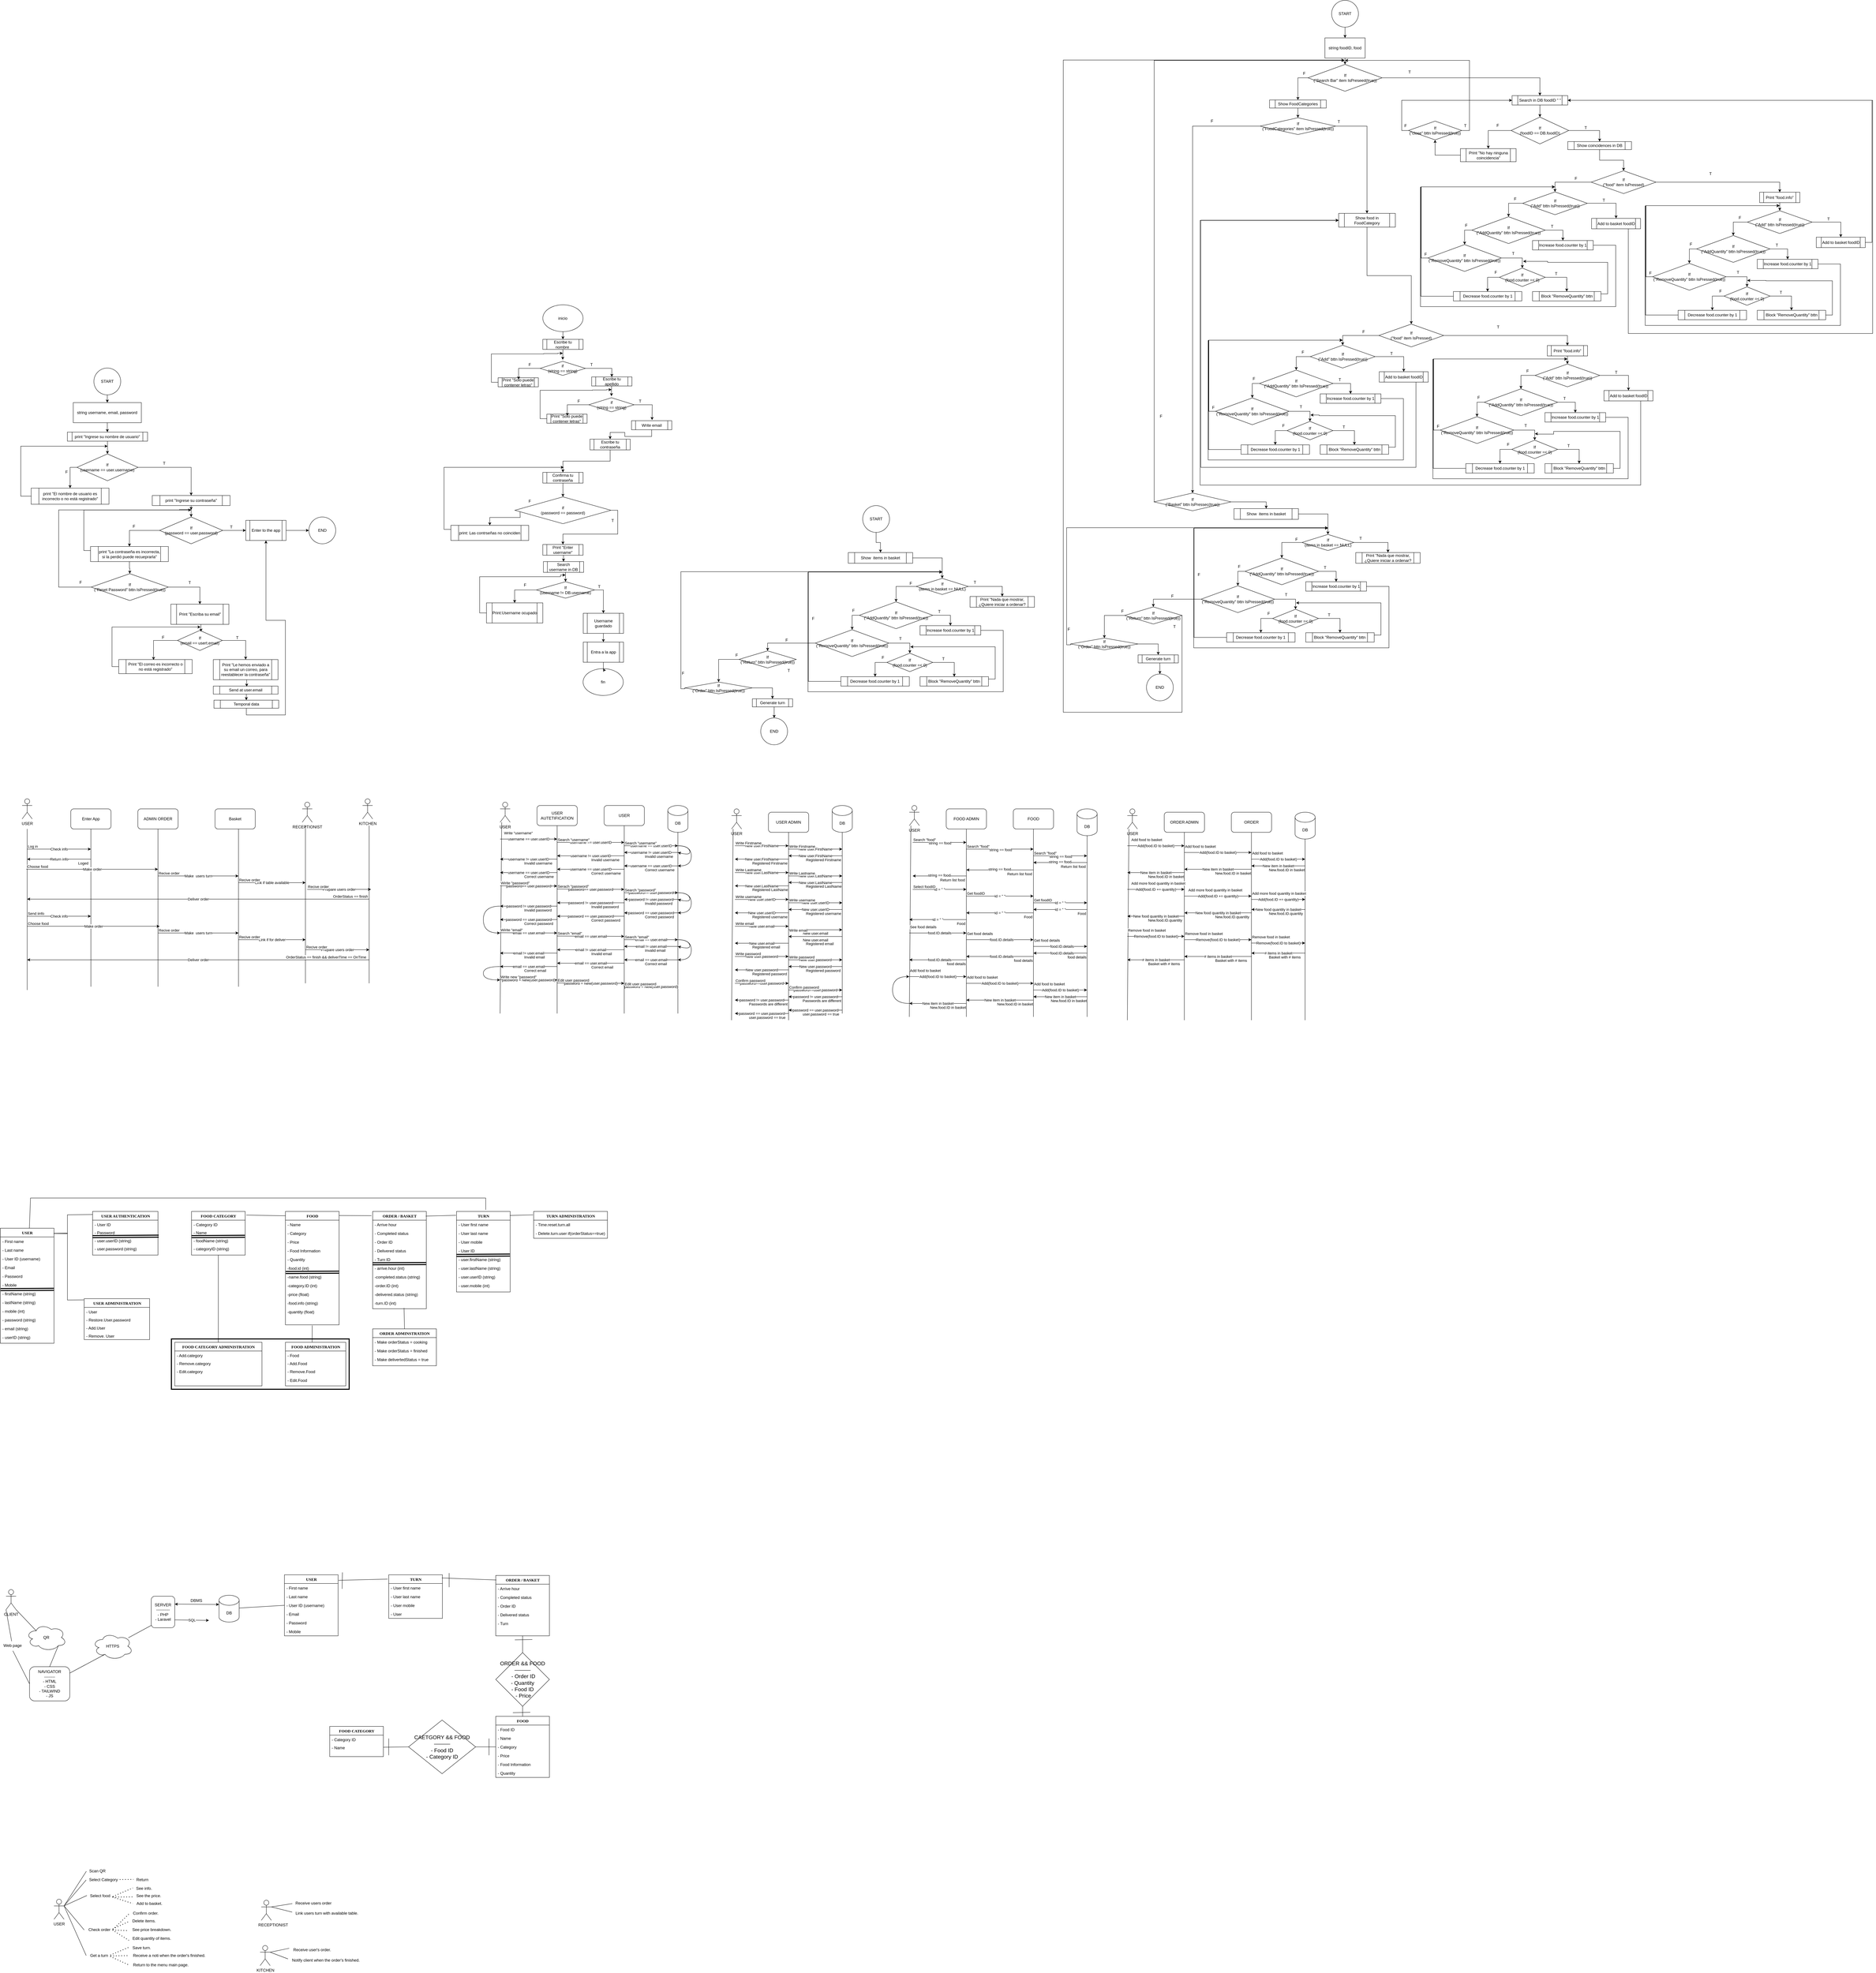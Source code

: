 <mxfile version="22.0.2" type="github">
  <diagram name="Page-1" id="6133507b-19e7-1e82-6fc7-422aa6c4b21f">
    <mxGraphModel dx="4997" dy="6773" grid="0" gridSize="10" guides="1" tooltips="1" connect="1" arrows="0" fold="1" page="1" pageScale="1" pageWidth="850" pageHeight="1100" background="none" math="0" shadow="0">
      <root>
        <mxCell id="0" />
        <mxCell id="1" parent="0" />
        <mxCell id="I0qqI5XusfE8nYUbzfX7-13" value="FOOD" style="swimlane;html=1;fontStyle=1;align=center;verticalAlign=top;childLayout=stackLayout;horizontal=1;startSize=26;horizontalStack=0;resizeParent=1;resizeLast=0;collapsible=1;marginBottom=0;swimlaneFillColor=#ffffff;rounded=0;shadow=0;comic=0;labelBackgroundColor=none;strokeWidth=1;fillColor=none;fontFamily=Verdana;fontSize=12" parent="1" vertex="1">
          <mxGeometry x="1507" y="785" width="160" height="182" as="geometry" />
        </mxCell>
        <mxCell id="I0qqI5XusfE8nYUbzfX7-14" value="- Food ID" style="text;html=1;strokeColor=none;fillColor=none;align=left;verticalAlign=top;spacingLeft=4;spacingRight=4;whiteSpace=wrap;overflow=hidden;rotatable=0;points=[[0,0.5],[1,0.5]];portConstraint=eastwest;" parent="I0qqI5XusfE8nYUbzfX7-13" vertex="1">
          <mxGeometry y="26" width="160" height="26" as="geometry" />
        </mxCell>
        <mxCell id="I0qqI5XusfE8nYUbzfX7-16" value="- Name" style="text;html=1;strokeColor=none;fillColor=none;align=left;verticalAlign=top;spacingLeft=4;spacingRight=4;whiteSpace=wrap;overflow=hidden;rotatable=0;points=[[0,0.5],[1,0.5]];portConstraint=eastwest;" parent="I0qqI5XusfE8nYUbzfX7-13" vertex="1">
          <mxGeometry y="52" width="160" height="26" as="geometry" />
        </mxCell>
        <mxCell id="I0qqI5XusfE8nYUbzfX7-54" value="- Category" style="text;html=1;strokeColor=none;fillColor=none;align=left;verticalAlign=top;spacingLeft=4;spacingRight=4;whiteSpace=wrap;overflow=hidden;rotatable=0;points=[[0,0.5],[1,0.5]];portConstraint=eastwest;" parent="I0qqI5XusfE8nYUbzfX7-13" vertex="1">
          <mxGeometry y="78" width="160" height="26" as="geometry" />
        </mxCell>
        <mxCell id="I0qqI5XusfE8nYUbzfX7-55" value="- Price" style="text;html=1;strokeColor=none;fillColor=none;align=left;verticalAlign=top;spacingLeft=4;spacingRight=4;whiteSpace=wrap;overflow=hidden;rotatable=0;points=[[0,0.5],[1,0.5]];portConstraint=eastwest;" parent="I0qqI5XusfE8nYUbzfX7-13" vertex="1">
          <mxGeometry y="104" width="160" height="26" as="geometry" />
        </mxCell>
        <mxCell id="V8HqpkSFx4EVLyuixHh1-19" value="- Food Information" style="text;html=1;strokeColor=none;fillColor=none;align=left;verticalAlign=top;spacingLeft=4;spacingRight=4;whiteSpace=wrap;overflow=hidden;rotatable=0;points=[[0,0.5],[1,0.5]];portConstraint=eastwest;" parent="I0qqI5XusfE8nYUbzfX7-13" vertex="1">
          <mxGeometry y="130" width="160" height="26" as="geometry" />
        </mxCell>
        <mxCell id="V8HqpkSFx4EVLyuixHh1-20" value="- Quantity" style="text;html=1;strokeColor=none;fillColor=none;align=left;verticalAlign=top;spacingLeft=4;spacingRight=4;whiteSpace=wrap;overflow=hidden;rotatable=0;points=[[0,0.5],[1,0.5]];portConstraint=eastwest;" parent="I0qqI5XusfE8nYUbzfX7-13" vertex="1">
          <mxGeometry y="156" width="160" height="26" as="geometry" />
        </mxCell>
        <mxCell id="I0qqI5XusfE8nYUbzfX7-45" value="ORDER / BASKET" style="swimlane;html=1;fontStyle=1;align=center;verticalAlign=top;childLayout=stackLayout;horizontal=1;startSize=26;horizontalStack=0;resizeParent=1;resizeLast=0;collapsible=1;marginBottom=0;swimlaneFillColor=#ffffff;rounded=0;shadow=0;comic=0;labelBackgroundColor=none;strokeWidth=1;fillColor=none;fontFamily=Verdana;fontSize=12" parent="1" vertex="1">
          <mxGeometry x="1507" y="365" width="160" height="180" as="geometry">
            <mxRectangle x="510" y="60" width="90" height="30" as="alternateBounds" />
          </mxGeometry>
        </mxCell>
        <mxCell id="I0qqI5XusfE8nYUbzfX7-46" value="- Arrive hour" style="text;html=1;strokeColor=none;fillColor=none;align=left;verticalAlign=top;spacingLeft=4;spacingRight=4;whiteSpace=wrap;overflow=hidden;rotatable=0;points=[[0,0.5],[1,0.5]];portConstraint=eastwest;" parent="I0qqI5XusfE8nYUbzfX7-45" vertex="1">
          <mxGeometry y="26" width="160" height="26" as="geometry" />
        </mxCell>
        <mxCell id="I0qqI5XusfE8nYUbzfX7-47" value="- Completed status" style="text;html=1;strokeColor=none;fillColor=none;align=left;verticalAlign=top;spacingLeft=4;spacingRight=4;whiteSpace=wrap;overflow=hidden;rotatable=0;points=[[0,0.5],[1,0.5]];portConstraint=eastwest;" parent="I0qqI5XusfE8nYUbzfX7-45" vertex="1">
          <mxGeometry y="52" width="160" height="26" as="geometry" />
        </mxCell>
        <mxCell id="I0qqI5XusfE8nYUbzfX7-49" value="- Order ID" style="text;html=1;strokeColor=none;fillColor=none;align=left;verticalAlign=top;spacingLeft=4;spacingRight=4;whiteSpace=wrap;overflow=hidden;rotatable=0;points=[[0,0.5],[1,0.5]];portConstraint=eastwest;" parent="I0qqI5XusfE8nYUbzfX7-45" vertex="1">
          <mxGeometry y="78" width="160" height="26" as="geometry" />
        </mxCell>
        <mxCell id="I0qqI5XusfE8nYUbzfX7-62" value="- Delivered status" style="text;html=1;strokeColor=none;fillColor=none;align=left;verticalAlign=top;spacingLeft=4;spacingRight=4;whiteSpace=wrap;overflow=hidden;rotatable=0;points=[[0,0.5],[1,0.5]];portConstraint=eastwest;" parent="I0qqI5XusfE8nYUbzfX7-45" vertex="1">
          <mxGeometry y="104" width="160" height="26" as="geometry" />
        </mxCell>
        <mxCell id="V8HqpkSFx4EVLyuixHh1-18" value="- Turn&lt;br&gt;" style="text;html=1;strokeColor=none;fillColor=none;align=left;verticalAlign=top;spacingLeft=4;spacingRight=4;whiteSpace=wrap;overflow=hidden;rotatable=0;points=[[0,0.5],[1,0.5]];portConstraint=eastwest;" parent="I0qqI5XusfE8nYUbzfX7-45" vertex="1">
          <mxGeometry y="130" width="160" height="26" as="geometry" />
        </mxCell>
        <mxCell id="V8HqpkSFx4EVLyuixHh1-1" value="USER" style="swimlane;html=1;fontStyle=1;align=center;verticalAlign=top;childLayout=stackLayout;horizontal=1;startSize=26;horizontalStack=0;resizeParent=1;resizeLast=0;collapsible=1;marginBottom=0;swimlaneFillColor=#ffffff;rounded=0;shadow=0;comic=0;labelBackgroundColor=none;strokeWidth=1;fillColor=none;fontFamily=Verdana;fontSize=12" parent="1" vertex="1">
          <mxGeometry x="877" y="363" width="160" height="182" as="geometry" />
        </mxCell>
        <mxCell id="V8HqpkSFx4EVLyuixHh1-2" value="- First name" style="text;html=1;strokeColor=none;fillColor=none;align=left;verticalAlign=top;spacingLeft=4;spacingRight=4;whiteSpace=wrap;overflow=hidden;rotatable=0;points=[[0,0.5],[1,0.5]];portConstraint=eastwest;" parent="V8HqpkSFx4EVLyuixHh1-1" vertex="1">
          <mxGeometry y="26" width="160" height="26" as="geometry" />
        </mxCell>
        <mxCell id="V8HqpkSFx4EVLyuixHh1-3" value="- Last name" style="text;html=1;strokeColor=none;fillColor=none;align=left;verticalAlign=top;spacingLeft=4;spacingRight=4;whiteSpace=wrap;overflow=hidden;rotatable=0;points=[[0,0.5],[1,0.5]];portConstraint=eastwest;" parent="V8HqpkSFx4EVLyuixHh1-1" vertex="1">
          <mxGeometry y="52" width="160" height="26" as="geometry" />
        </mxCell>
        <mxCell id="V8HqpkSFx4EVLyuixHh1-4" value="- User ID (username)" style="text;html=1;strokeColor=none;fillColor=none;align=left;verticalAlign=top;spacingLeft=4;spacingRight=4;whiteSpace=wrap;overflow=hidden;rotatable=0;points=[[0,0.5],[1,0.5]];portConstraint=eastwest;" parent="V8HqpkSFx4EVLyuixHh1-1" vertex="1">
          <mxGeometry y="78" width="160" height="26" as="geometry" />
        </mxCell>
        <mxCell id="V8HqpkSFx4EVLyuixHh1-5" value="- Email" style="text;html=1;strokeColor=none;fillColor=none;align=left;verticalAlign=top;spacingLeft=4;spacingRight=4;whiteSpace=wrap;overflow=hidden;rotatable=0;points=[[0,0.5],[1,0.5]];portConstraint=eastwest;" parent="V8HqpkSFx4EVLyuixHh1-1" vertex="1">
          <mxGeometry y="104" width="160" height="26" as="geometry" />
        </mxCell>
        <mxCell id="V8HqpkSFx4EVLyuixHh1-6" value="- Password" style="text;html=1;strokeColor=none;fillColor=none;align=left;verticalAlign=top;spacingLeft=4;spacingRight=4;whiteSpace=wrap;overflow=hidden;rotatable=0;points=[[0,0.5],[1,0.5]];portConstraint=eastwest;" parent="V8HqpkSFx4EVLyuixHh1-1" vertex="1">
          <mxGeometry y="130" width="160" height="26" as="geometry" />
        </mxCell>
        <mxCell id="V8HqpkSFx4EVLyuixHh1-7" value="- Mobile" style="text;html=1;strokeColor=none;fillColor=none;align=left;verticalAlign=top;spacingLeft=4;spacingRight=4;whiteSpace=wrap;overflow=hidden;rotatable=0;points=[[0,0.5],[1,0.5]];portConstraint=eastwest;" parent="V8HqpkSFx4EVLyuixHh1-1" vertex="1">
          <mxGeometry y="156" width="160" height="26" as="geometry" />
        </mxCell>
        <mxCell id="V8HqpkSFx4EVLyuixHh1-8" value="TURN" style="swimlane;html=1;fontStyle=1;align=center;verticalAlign=top;childLayout=stackLayout;horizontal=1;startSize=26;horizontalStack=0;resizeParent=1;resizeLast=0;collapsible=1;marginBottom=0;swimlaneFillColor=#ffffff;rounded=0;shadow=0;comic=0;labelBackgroundColor=none;strokeWidth=1;fillColor=none;fontFamily=Verdana;fontSize=12" parent="1" vertex="1">
          <mxGeometry x="1188" y="363" width="160" height="130" as="geometry">
            <mxRectangle x="520" y="285" width="80" height="30" as="alternateBounds" />
          </mxGeometry>
        </mxCell>
        <mxCell id="V8HqpkSFx4EVLyuixHh1-9" value="- User first name" style="text;html=1;strokeColor=none;fillColor=none;align=left;verticalAlign=top;spacingLeft=4;spacingRight=4;whiteSpace=wrap;overflow=hidden;rotatable=0;points=[[0,0.5],[1,0.5]];portConstraint=eastwest;" parent="V8HqpkSFx4EVLyuixHh1-8" vertex="1">
          <mxGeometry y="26" width="160" height="26" as="geometry" />
        </mxCell>
        <mxCell id="V8HqpkSFx4EVLyuixHh1-10" value="- User last name" style="text;html=1;strokeColor=none;fillColor=none;align=left;verticalAlign=top;spacingLeft=4;spacingRight=4;whiteSpace=wrap;overflow=hidden;rotatable=0;points=[[0,0.5],[1,0.5]];portConstraint=eastwest;" parent="V8HqpkSFx4EVLyuixHh1-8" vertex="1">
          <mxGeometry y="52" width="160" height="26" as="geometry" />
        </mxCell>
        <mxCell id="V8HqpkSFx4EVLyuixHh1-11" value="- User mobile" style="text;html=1;strokeColor=none;fillColor=none;align=left;verticalAlign=top;spacingLeft=4;spacingRight=4;whiteSpace=wrap;overflow=hidden;rotatable=0;points=[[0,0.5],[1,0.5]];portConstraint=eastwest;" parent="V8HqpkSFx4EVLyuixHh1-8" vertex="1">
          <mxGeometry y="78" width="160" height="26" as="geometry" />
        </mxCell>
        <mxCell id="V8HqpkSFx4EVLyuixHh1-15" value="- User" style="text;html=1;strokeColor=none;fillColor=none;align=left;verticalAlign=top;spacingLeft=4;spacingRight=4;whiteSpace=wrap;overflow=hidden;rotatable=0;points=[[0,0.5],[1,0.5]];portConstraint=eastwest;" parent="V8HqpkSFx4EVLyuixHh1-8" vertex="1">
          <mxGeometry y="104" width="160" height="26" as="geometry" />
        </mxCell>
        <mxCell id="V8HqpkSFx4EVLyuixHh1-12" value="FOOD CATEGORY" style="swimlane;html=1;fontStyle=1;align=center;verticalAlign=top;childLayout=stackLayout;horizontal=1;startSize=26;horizontalStack=0;resizeParent=1;resizeLast=0;collapsible=1;marginBottom=0;swimlaneFillColor=#ffffff;rounded=0;shadow=0;comic=0;labelBackgroundColor=none;strokeWidth=1;fillColor=none;fontFamily=Verdana;fontSize=12" parent="1" vertex="1">
          <mxGeometry x="1012" y="815" width="160" height="90" as="geometry">
            <mxRectangle x="510" y="260" width="80" height="30" as="alternateBounds" />
          </mxGeometry>
        </mxCell>
        <mxCell id="V8HqpkSFx4EVLyuixHh1-13" value="&lt;span style=&quot;text-align: center;&quot;&gt;- Category ID&lt;/span&gt;" style="text;html=1;strokeColor=none;fillColor=none;align=left;verticalAlign=top;spacingLeft=4;spacingRight=4;whiteSpace=wrap;overflow=hidden;rotatable=0;points=[[0,0.5],[1,0.5]];portConstraint=eastwest;" parent="V8HqpkSFx4EVLyuixHh1-12" vertex="1">
          <mxGeometry y="26" width="160" height="24" as="geometry" />
        </mxCell>
        <mxCell id="V8HqpkSFx4EVLyuixHh1-14" value="&lt;span style=&quot;text-align: center;&quot;&gt;- Name&lt;/span&gt;" style="text;html=1;strokeColor=none;fillColor=none;align=left;verticalAlign=top;spacingLeft=4;spacingRight=4;whiteSpace=wrap;overflow=hidden;rotatable=0;points=[[0,0.5],[1,0.5]];portConstraint=eastwest;" parent="V8HqpkSFx4EVLyuixHh1-12" vertex="1">
          <mxGeometry y="50" width="160" height="24" as="geometry" />
        </mxCell>
        <mxCell id="V8HqpkSFx4EVLyuixHh1-21" value="ORDER &amp;amp;&amp;amp; FOOD———&lt;br&gt;&amp;nbsp;- Order ID&lt;br&gt;- Quantity&lt;br&gt;- Food ID&lt;br&gt;&amp;nbsp;- Price" style="rhombus;whiteSpace=wrap;html=1;fontSize=16;" parent="1" vertex="1">
          <mxGeometry x="1507" y="595" width="160" height="160" as="geometry" />
        </mxCell>
        <mxCell id="V8HqpkSFx4EVLyuixHh1-24" value="CAETGORY &amp;amp;&amp;amp; FOOD&lt;br&gt;———&lt;br&gt;- Food ID&lt;br&gt;- Category ID" style="rhombus;whiteSpace=wrap;html=1;fontSize=16;" parent="1" vertex="1">
          <mxGeometry x="1247" y="796" width="200" height="160" as="geometry" />
        </mxCell>
        <mxCell id="V8HqpkSFx4EVLyuixHh1-29" value="USER" style="swimlane;html=1;fontStyle=1;align=center;verticalAlign=top;childLayout=stackLayout;horizontal=1;startSize=26;horizontalStack=0;resizeParent=1;resizeLast=0;collapsible=1;marginBottom=0;swimlaneFillColor=#ffffff;rounded=0;shadow=0;comic=0;labelBackgroundColor=none;strokeWidth=1;fillColor=none;fontFamily=Verdana;fontSize=12" parent="1" vertex="1">
          <mxGeometry x="30" y="-670" width="160" height="342.914" as="geometry" />
        </mxCell>
        <mxCell id="V8HqpkSFx4EVLyuixHh1-30" value="- First name" style="text;html=1;strokeColor=none;fillColor=none;align=left;verticalAlign=top;spacingLeft=4;spacingRight=4;whiteSpace=wrap;overflow=hidden;rotatable=0;points=[[0,0.5],[1,0.5]];portConstraint=eastwest;" parent="V8HqpkSFx4EVLyuixHh1-29" vertex="1">
          <mxGeometry y="26" width="160" height="26" as="geometry" />
        </mxCell>
        <mxCell id="V8HqpkSFx4EVLyuixHh1-31" value="- Last name" style="text;html=1;strokeColor=none;fillColor=none;align=left;verticalAlign=top;spacingLeft=4;spacingRight=4;whiteSpace=wrap;overflow=hidden;rotatable=0;points=[[0,0.5],[1,0.5]];portConstraint=eastwest;" parent="V8HqpkSFx4EVLyuixHh1-29" vertex="1">
          <mxGeometry y="52" width="160" height="26" as="geometry" />
        </mxCell>
        <mxCell id="V8HqpkSFx4EVLyuixHh1-32" value="- User ID (username)" style="text;html=1;strokeColor=none;fillColor=none;align=left;verticalAlign=top;spacingLeft=4;spacingRight=4;whiteSpace=wrap;overflow=hidden;rotatable=0;points=[[0,0.5],[1,0.5]];portConstraint=eastwest;" parent="V8HqpkSFx4EVLyuixHh1-29" vertex="1">
          <mxGeometry y="78" width="160" height="26" as="geometry" />
        </mxCell>
        <mxCell id="V8HqpkSFx4EVLyuixHh1-33" value="- Email" style="text;html=1;strokeColor=none;fillColor=none;align=left;verticalAlign=top;spacingLeft=4;spacingRight=4;whiteSpace=wrap;overflow=hidden;rotatable=0;points=[[0,0.5],[1,0.5]];portConstraint=eastwest;" parent="V8HqpkSFx4EVLyuixHh1-29" vertex="1">
          <mxGeometry y="104" width="160" height="26" as="geometry" />
        </mxCell>
        <mxCell id="V8HqpkSFx4EVLyuixHh1-34" value="- Password" style="text;html=1;strokeColor=none;fillColor=none;align=left;verticalAlign=top;spacingLeft=4;spacingRight=4;whiteSpace=wrap;overflow=hidden;rotatable=0;points=[[0,0.5],[1,0.5]];portConstraint=eastwest;" parent="V8HqpkSFx4EVLyuixHh1-29" vertex="1">
          <mxGeometry y="130" width="160" height="26" as="geometry" />
        </mxCell>
        <mxCell id="V8HqpkSFx4EVLyuixHh1-35" value="- Mobile" style="text;html=1;strokeColor=none;fillColor=none;align=left;verticalAlign=top;spacingLeft=4;spacingRight=4;whiteSpace=wrap;overflow=hidden;rotatable=0;points=[[0,0.5],[1,0.5]];portConstraint=eastwest;" parent="V8HqpkSFx4EVLyuixHh1-29" vertex="1">
          <mxGeometry y="156" width="160" height="26" as="geometry" />
        </mxCell>
        <mxCell id="NxPwZrn8tIDm6cM4T6ja-19" value="" style="shape=link;html=1;rounded=0;entryX=0.995;entryY=-0.023;entryDx=0;entryDy=0;entryPerimeter=0;strokeColor=#000000;strokeWidth=3;" parent="V8HqpkSFx4EVLyuixHh1-29" edge="1">
          <mxGeometry width="100" relative="1" as="geometry">
            <mxPoint x="1" y="183" as="sourcePoint" />
            <mxPoint x="160" y="182" as="targetPoint" />
          </mxGeometry>
        </mxCell>
        <mxCell id="V8HqpkSFx4EVLyuixHh1-43" value="- firstName (string)" style="text;html=1;strokeColor=none;fillColor=none;align=left;verticalAlign=top;spacingLeft=4;spacingRight=4;whiteSpace=wrap;overflow=hidden;rotatable=0;points=[[0,0.5],[1,0.5]];portConstraint=eastwest;" parent="V8HqpkSFx4EVLyuixHh1-29" vertex="1">
          <mxGeometry y="182" width="160" height="26" as="geometry" />
        </mxCell>
        <mxCell id="V8HqpkSFx4EVLyuixHh1-44" value="- lastName (string)" style="text;html=1;strokeColor=none;fillColor=none;align=left;verticalAlign=top;spacingLeft=4;spacingRight=4;whiteSpace=wrap;overflow=hidden;rotatable=0;points=[[0,0.5],[1,0.5]];portConstraint=eastwest;" parent="V8HqpkSFx4EVLyuixHh1-29" vertex="1">
          <mxGeometry y="208" width="160" height="26" as="geometry" />
        </mxCell>
        <mxCell id="V8HqpkSFx4EVLyuixHh1-48" value="- mobile (int)" style="text;html=1;strokeColor=none;fillColor=none;align=left;verticalAlign=top;spacingLeft=4;spacingRight=4;whiteSpace=wrap;overflow=hidden;rotatable=0;points=[[0,0.5],[1,0.5]];portConstraint=eastwest;" parent="V8HqpkSFx4EVLyuixHh1-29" vertex="1">
          <mxGeometry y="234" width="160" height="26" as="geometry" />
        </mxCell>
        <mxCell id="V8HqpkSFx4EVLyuixHh1-47" value="- password (string)" style="text;html=1;strokeColor=none;fillColor=none;align=left;verticalAlign=top;spacingLeft=4;spacingRight=4;whiteSpace=wrap;overflow=hidden;rotatable=0;points=[[0,0.5],[1,0.5]];portConstraint=eastwest;" parent="V8HqpkSFx4EVLyuixHh1-29" vertex="1">
          <mxGeometry y="260" width="160" height="26" as="geometry" />
        </mxCell>
        <mxCell id="V8HqpkSFx4EVLyuixHh1-46" value="- email (string)" style="text;html=1;strokeColor=none;fillColor=none;align=left;verticalAlign=top;spacingLeft=4;spacingRight=4;whiteSpace=wrap;overflow=hidden;rotatable=0;points=[[0,0.5],[1,0.5]];portConstraint=eastwest;" parent="V8HqpkSFx4EVLyuixHh1-29" vertex="1">
          <mxGeometry y="286" width="160" height="26" as="geometry" />
        </mxCell>
        <mxCell id="V8HqpkSFx4EVLyuixHh1-45" value="- userID (string)" style="text;html=1;strokeColor=none;fillColor=none;align=left;verticalAlign=top;spacingLeft=4;spacingRight=4;whiteSpace=wrap;overflow=hidden;rotatable=0;points=[[0,0.5],[1,0.5]];portConstraint=eastwest;" parent="V8HqpkSFx4EVLyuixHh1-29" vertex="1">
          <mxGeometry y="312" width="160" height="26" as="geometry" />
        </mxCell>
        <mxCell id="V8HqpkSFx4EVLyuixHh1-49" value="TURN" style="swimlane;html=1;fontStyle=1;align=center;verticalAlign=top;childLayout=stackLayout;horizontal=1;startSize=26;horizontalStack=0;resizeParent=1;resizeLast=0;collapsible=1;marginBottom=0;swimlaneFillColor=#ffffff;rounded=0;shadow=0;comic=0;labelBackgroundColor=none;strokeWidth=1;fillColor=none;fontFamily=Verdana;fontSize=12" parent="1" vertex="1">
          <mxGeometry x="1390" y="-720" width="160" height="240" as="geometry">
            <mxRectangle x="520" y="285" width="80" height="30" as="alternateBounds" />
          </mxGeometry>
        </mxCell>
        <mxCell id="V8HqpkSFx4EVLyuixHh1-50" value="- User first name" style="text;html=1;strokeColor=none;fillColor=none;align=left;verticalAlign=top;spacingLeft=4;spacingRight=4;whiteSpace=wrap;overflow=hidden;rotatable=0;points=[[0,0.5],[1,0.5]];portConstraint=eastwest;" parent="V8HqpkSFx4EVLyuixHh1-49" vertex="1">
          <mxGeometry y="26" width="160" height="26" as="geometry" />
        </mxCell>
        <mxCell id="V8HqpkSFx4EVLyuixHh1-51" value="- User last name" style="text;html=1;strokeColor=none;fillColor=none;align=left;verticalAlign=top;spacingLeft=4;spacingRight=4;whiteSpace=wrap;overflow=hidden;rotatable=0;points=[[0,0.5],[1,0.5]];portConstraint=eastwest;" parent="V8HqpkSFx4EVLyuixHh1-49" vertex="1">
          <mxGeometry y="52" width="160" height="26" as="geometry" />
        </mxCell>
        <mxCell id="V8HqpkSFx4EVLyuixHh1-52" value="- User mobile" style="text;html=1;strokeColor=none;fillColor=none;align=left;verticalAlign=top;spacingLeft=4;spacingRight=4;whiteSpace=wrap;overflow=hidden;rotatable=0;points=[[0,0.5],[1,0.5]];portConstraint=eastwest;" parent="V8HqpkSFx4EVLyuixHh1-49" vertex="1">
          <mxGeometry y="78" width="160" height="26" as="geometry" />
        </mxCell>
        <mxCell id="V8HqpkSFx4EVLyuixHh1-53" value="- User ID" style="text;html=1;strokeColor=none;fillColor=none;align=left;verticalAlign=top;spacingLeft=4;spacingRight=4;whiteSpace=wrap;overflow=hidden;rotatable=0;points=[[0,0.5],[1,0.5]];portConstraint=eastwest;" parent="V8HqpkSFx4EVLyuixHh1-49" vertex="1">
          <mxGeometry y="104" width="160" height="26" as="geometry" />
        </mxCell>
        <mxCell id="NxPwZrn8tIDm6cM4T6ja-18" value="" style="shape=link;html=1;rounded=0;entryX=0.995;entryY=-0.023;entryDx=0;entryDy=0;entryPerimeter=0;strokeColor=#000000;strokeWidth=3;" parent="V8HqpkSFx4EVLyuixHh1-49" edge="1">
          <mxGeometry width="100" relative="1" as="geometry">
            <mxPoint y="131" as="sourcePoint" />
            <mxPoint x="159" y="130" as="targetPoint" />
          </mxGeometry>
        </mxCell>
        <mxCell id="V8HqpkSFx4EVLyuixHh1-54" value="- user.firstName (string)" style="text;html=1;strokeColor=none;fillColor=none;align=left;verticalAlign=top;spacingLeft=4;spacingRight=4;whiteSpace=wrap;overflow=hidden;rotatable=0;points=[[0,0.5],[1,0.5]];portConstraint=eastwest;" parent="V8HqpkSFx4EVLyuixHh1-49" vertex="1">
          <mxGeometry y="130" width="160" height="26" as="geometry" />
        </mxCell>
        <mxCell id="V8HqpkSFx4EVLyuixHh1-56" value="- user.lastName (string)" style="text;html=1;strokeColor=none;fillColor=none;align=left;verticalAlign=top;spacingLeft=4;spacingRight=4;whiteSpace=wrap;overflow=hidden;rotatable=0;points=[[0,0.5],[1,0.5]];portConstraint=eastwest;" parent="V8HqpkSFx4EVLyuixHh1-49" vertex="1">
          <mxGeometry y="156" width="160" height="26" as="geometry" />
        </mxCell>
        <mxCell id="V8HqpkSFx4EVLyuixHh1-57" value="- user.userID (string)" style="text;html=1;strokeColor=none;fillColor=none;align=left;verticalAlign=top;spacingLeft=4;spacingRight=4;whiteSpace=wrap;overflow=hidden;rotatable=0;points=[[0,0.5],[1,0.5]];portConstraint=eastwest;" parent="V8HqpkSFx4EVLyuixHh1-49" vertex="1">
          <mxGeometry y="182" width="160" height="26" as="geometry" />
        </mxCell>
        <mxCell id="V8HqpkSFx4EVLyuixHh1-55" value="- user.mobile (int)" style="text;html=1;strokeColor=none;fillColor=none;align=left;verticalAlign=top;spacingLeft=4;spacingRight=4;whiteSpace=wrap;overflow=hidden;rotatable=0;points=[[0,0.5],[1,0.5]];portConstraint=eastwest;" parent="V8HqpkSFx4EVLyuixHh1-49" vertex="1">
          <mxGeometry y="208" width="160" height="26" as="geometry" />
        </mxCell>
        <mxCell id="V8HqpkSFx4EVLyuixHh1-59" value="FOOD CATEGORY" style="swimlane;html=1;fontStyle=1;align=center;verticalAlign=top;childLayout=stackLayout;horizontal=1;startSize=26;horizontalStack=0;resizeParent=1;resizeLast=0;collapsible=1;marginBottom=0;swimlaneFillColor=#ffffff;rounded=0;shadow=0;comic=0;labelBackgroundColor=none;strokeWidth=1;fillColor=none;fontFamily=Verdana;fontSize=12" parent="1" vertex="1">
          <mxGeometry x="600" y="-720" width="160" height="130" as="geometry">
            <mxRectangle x="510" y="260" width="80" height="30" as="alternateBounds" />
          </mxGeometry>
        </mxCell>
        <mxCell id="V8HqpkSFx4EVLyuixHh1-60" value="&lt;span style=&quot;text-align: center;&quot;&gt;- Category ID&lt;/span&gt;" style="text;html=1;strokeColor=none;fillColor=none;align=left;verticalAlign=top;spacingLeft=4;spacingRight=4;whiteSpace=wrap;overflow=hidden;rotatable=0;points=[[0,0.5],[1,0.5]];portConstraint=eastwest;" parent="V8HqpkSFx4EVLyuixHh1-59" vertex="1">
          <mxGeometry y="26" width="160" height="24" as="geometry" />
        </mxCell>
        <mxCell id="V8HqpkSFx4EVLyuixHh1-61" value="&lt;span style=&quot;text-align: center;&quot;&gt;- Name&lt;/span&gt;" style="text;html=1;strokeColor=none;fillColor=none;align=left;verticalAlign=top;spacingLeft=4;spacingRight=4;whiteSpace=wrap;overflow=hidden;rotatable=0;points=[[0,0.5],[1,0.5]];portConstraint=eastwest;" parent="V8HqpkSFx4EVLyuixHh1-59" vertex="1">
          <mxGeometry y="50" width="160" height="24" as="geometry" />
        </mxCell>
        <mxCell id="NxPwZrn8tIDm6cM4T6ja-21" value="" style="shape=link;html=1;rounded=0;entryX=0.995;entryY=-0.023;entryDx=0;entryDy=0;entryPerimeter=0;strokeColor=#000000;strokeWidth=3;" parent="V8HqpkSFx4EVLyuixHh1-59" edge="1">
          <mxGeometry width="100" relative="1" as="geometry">
            <mxPoint y="75" as="sourcePoint" />
            <mxPoint x="159" y="74" as="targetPoint" />
          </mxGeometry>
        </mxCell>
        <mxCell id="V8HqpkSFx4EVLyuixHh1-64" value="&lt;span style=&quot;text-align: center;&quot;&gt;- foodName (string)&lt;/span&gt;" style="text;html=1;strokeColor=none;fillColor=none;align=left;verticalAlign=top;spacingLeft=4;spacingRight=4;whiteSpace=wrap;overflow=hidden;rotatable=0;points=[[0,0.5],[1,0.5]];portConstraint=eastwest;" parent="V8HqpkSFx4EVLyuixHh1-59" vertex="1">
          <mxGeometry y="74" width="160" height="24" as="geometry" />
        </mxCell>
        <mxCell id="V8HqpkSFx4EVLyuixHh1-63" value="&lt;span style=&quot;text-align: center;&quot;&gt;- categoryID (string)&lt;/span&gt;" style="text;html=1;strokeColor=none;fillColor=none;align=left;verticalAlign=top;spacingLeft=4;spacingRight=4;whiteSpace=wrap;overflow=hidden;rotatable=0;points=[[0,0.5],[1,0.5]];portConstraint=eastwest;" parent="V8HqpkSFx4EVLyuixHh1-59" vertex="1">
          <mxGeometry y="98" width="160" height="24" as="geometry" />
        </mxCell>
        <mxCell id="5gyPYeoW1LZMkjKKsvoC-3" value="ORDER / BASKET" style="swimlane;html=1;fontStyle=1;align=center;verticalAlign=top;childLayout=stackLayout;horizontal=1;startSize=26;horizontalStack=0;resizeParent=1;resizeLast=0;collapsible=1;marginBottom=0;swimlaneFillColor=#ffffff;rounded=0;shadow=0;comic=0;labelBackgroundColor=none;strokeWidth=1;fillColor=none;fontFamily=Verdana;fontSize=12" parent="1" vertex="1">
          <mxGeometry x="1140" y="-720" width="160" height="290" as="geometry">
            <mxRectangle x="510" y="60" width="90" height="30" as="alternateBounds" />
          </mxGeometry>
        </mxCell>
        <mxCell id="5gyPYeoW1LZMkjKKsvoC-4" value="- Arrive hour" style="text;html=1;strokeColor=none;fillColor=none;align=left;verticalAlign=top;spacingLeft=4;spacingRight=4;whiteSpace=wrap;overflow=hidden;rotatable=0;points=[[0,0.5],[1,0.5]];portConstraint=eastwest;" parent="5gyPYeoW1LZMkjKKsvoC-3" vertex="1">
          <mxGeometry y="26" width="160" height="26" as="geometry" />
        </mxCell>
        <mxCell id="5gyPYeoW1LZMkjKKsvoC-5" value="- Completed status" style="text;html=1;strokeColor=none;fillColor=none;align=left;verticalAlign=top;spacingLeft=4;spacingRight=4;whiteSpace=wrap;overflow=hidden;rotatable=0;points=[[0,0.5],[1,0.5]];portConstraint=eastwest;" parent="5gyPYeoW1LZMkjKKsvoC-3" vertex="1">
          <mxGeometry y="52" width="160" height="26" as="geometry" />
        </mxCell>
        <mxCell id="5gyPYeoW1LZMkjKKsvoC-6" value="- Order ID" style="text;html=1;strokeColor=none;fillColor=none;align=left;verticalAlign=top;spacingLeft=4;spacingRight=4;whiteSpace=wrap;overflow=hidden;rotatable=0;points=[[0,0.5],[1,0.5]];portConstraint=eastwest;" parent="5gyPYeoW1LZMkjKKsvoC-3" vertex="1">
          <mxGeometry y="78" width="160" height="26" as="geometry" />
        </mxCell>
        <mxCell id="5gyPYeoW1LZMkjKKsvoC-7" value="- Delivered status" style="text;html=1;strokeColor=none;fillColor=none;align=left;verticalAlign=top;spacingLeft=4;spacingRight=4;whiteSpace=wrap;overflow=hidden;rotatable=0;points=[[0,0.5],[1,0.5]];portConstraint=eastwest;" parent="5gyPYeoW1LZMkjKKsvoC-3" vertex="1">
          <mxGeometry y="104" width="160" height="26" as="geometry" />
        </mxCell>
        <mxCell id="5gyPYeoW1LZMkjKKsvoC-8" value="- Turn ID" style="text;html=1;strokeColor=none;fillColor=none;align=left;verticalAlign=top;spacingLeft=4;spacingRight=4;whiteSpace=wrap;overflow=hidden;rotatable=0;points=[[0,0.5],[1,0.5]];portConstraint=eastwest;" parent="5gyPYeoW1LZMkjKKsvoC-3" vertex="1">
          <mxGeometry y="130" width="160" height="26" as="geometry" />
        </mxCell>
        <mxCell id="5gyPYeoW1LZMkjKKsvoC-17" value="" style="shape=link;html=1;rounded=0;entryX=0.995;entryY=-0.023;entryDx=0;entryDy=0;entryPerimeter=0;strokeColor=#000000;strokeWidth=3;" parent="5gyPYeoW1LZMkjKKsvoC-3" target="5gyPYeoW1LZMkjKKsvoC-9" edge="1">
          <mxGeometry width="100" relative="1" as="geometry">
            <mxPoint y="156" as="sourcePoint" />
            <mxPoint x="100" y="156" as="targetPoint" />
          </mxGeometry>
        </mxCell>
        <mxCell id="5gyPYeoW1LZMkjKKsvoC-9" value="- arrive.hour (int)" style="text;html=1;strokeColor=none;fillColor=none;align=left;verticalAlign=top;spacingLeft=4;spacingRight=4;whiteSpace=wrap;overflow=hidden;rotatable=0;points=[[0,0.5],[1,0.5]];portConstraint=eastwest;" parent="5gyPYeoW1LZMkjKKsvoC-3" vertex="1">
          <mxGeometry y="156" width="160" height="26" as="geometry" />
        </mxCell>
        <mxCell id="5gyPYeoW1LZMkjKKsvoC-10" value="-completed.status (string)" style="text;html=1;strokeColor=none;fillColor=none;align=left;verticalAlign=top;spacingLeft=4;spacingRight=4;whiteSpace=wrap;overflow=hidden;rotatable=0;points=[[0,0.5],[1,0.5]];portConstraint=eastwest;" parent="5gyPYeoW1LZMkjKKsvoC-3" vertex="1">
          <mxGeometry y="182" width="160" height="26" as="geometry" />
        </mxCell>
        <mxCell id="5gyPYeoW1LZMkjKKsvoC-11" value="-order.ID (int)" style="text;html=1;strokeColor=none;fillColor=none;align=left;verticalAlign=top;spacingLeft=4;spacingRight=4;whiteSpace=wrap;overflow=hidden;rotatable=0;points=[[0,0.5],[1,0.5]];portConstraint=eastwest;" parent="5gyPYeoW1LZMkjKKsvoC-3" vertex="1">
          <mxGeometry y="208" width="160" height="26" as="geometry" />
        </mxCell>
        <mxCell id="5gyPYeoW1LZMkjKKsvoC-12" value="-delivered.status (string)" style="text;html=1;strokeColor=none;fillColor=none;align=left;verticalAlign=top;spacingLeft=4;spacingRight=4;whiteSpace=wrap;overflow=hidden;rotatable=0;points=[[0,0.5],[1,0.5]];portConstraint=eastwest;" parent="5gyPYeoW1LZMkjKKsvoC-3" vertex="1">
          <mxGeometry y="234" width="160" height="26" as="geometry" />
        </mxCell>
        <mxCell id="5gyPYeoW1LZMkjKKsvoC-13" value="-turn.ID (int)" style="text;html=1;strokeColor=none;fillColor=none;align=left;verticalAlign=top;spacingLeft=4;spacingRight=4;whiteSpace=wrap;overflow=hidden;rotatable=0;points=[[0,0.5],[1,0.5]];portConstraint=eastwest;" parent="5gyPYeoW1LZMkjKKsvoC-3" vertex="1">
          <mxGeometry y="260" width="160" height="26" as="geometry" />
        </mxCell>
        <mxCell id="5gyPYeoW1LZMkjKKsvoC-18" value="FOOD" style="swimlane;html=1;fontStyle=1;align=center;verticalAlign=top;childLayout=stackLayout;horizontal=1;startSize=26;horizontalStack=0;resizeParent=1;resizeLast=0;collapsible=1;marginBottom=0;swimlaneFillColor=#ffffff;rounded=0;shadow=0;comic=0;labelBackgroundColor=none;strokeWidth=1;fillColor=none;fontFamily=Verdana;fontSize=12" parent="1" vertex="1">
          <mxGeometry x="880" y="-720" width="160" height="338" as="geometry" />
        </mxCell>
        <mxCell id="5gyPYeoW1LZMkjKKsvoC-20" value="- Name" style="text;html=1;strokeColor=none;fillColor=none;align=left;verticalAlign=top;spacingLeft=4;spacingRight=4;whiteSpace=wrap;overflow=hidden;rotatable=0;points=[[0,0.5],[1,0.5]];portConstraint=eastwest;" parent="5gyPYeoW1LZMkjKKsvoC-18" vertex="1">
          <mxGeometry y="26" width="160" height="26" as="geometry" />
        </mxCell>
        <mxCell id="5gyPYeoW1LZMkjKKsvoC-21" value="- Category" style="text;html=1;strokeColor=none;fillColor=none;align=left;verticalAlign=top;spacingLeft=4;spacingRight=4;whiteSpace=wrap;overflow=hidden;rotatable=0;points=[[0,0.5],[1,0.5]];portConstraint=eastwest;" parent="5gyPYeoW1LZMkjKKsvoC-18" vertex="1">
          <mxGeometry y="52" width="160" height="26" as="geometry" />
        </mxCell>
        <mxCell id="5gyPYeoW1LZMkjKKsvoC-22" value="- Price" style="text;html=1;strokeColor=none;fillColor=none;align=left;verticalAlign=top;spacingLeft=4;spacingRight=4;whiteSpace=wrap;overflow=hidden;rotatable=0;points=[[0,0.5],[1,0.5]];portConstraint=eastwest;" parent="5gyPYeoW1LZMkjKKsvoC-18" vertex="1">
          <mxGeometry y="78" width="160" height="26" as="geometry" />
        </mxCell>
        <mxCell id="5gyPYeoW1LZMkjKKsvoC-23" value="- Food Information" style="text;html=1;strokeColor=none;fillColor=none;align=left;verticalAlign=top;spacingLeft=4;spacingRight=4;whiteSpace=wrap;overflow=hidden;rotatable=0;points=[[0,0.5],[1,0.5]];portConstraint=eastwest;" parent="5gyPYeoW1LZMkjKKsvoC-18" vertex="1">
          <mxGeometry y="104" width="160" height="26" as="geometry" />
        </mxCell>
        <mxCell id="5gyPYeoW1LZMkjKKsvoC-24" value="- Quantity" style="text;html=1;strokeColor=none;fillColor=none;align=left;verticalAlign=top;spacingLeft=4;spacingRight=4;whiteSpace=wrap;overflow=hidden;rotatable=0;points=[[0,0.5],[1,0.5]];portConstraint=eastwest;" parent="5gyPYeoW1LZMkjKKsvoC-18" vertex="1">
          <mxGeometry y="130" width="160" height="26" as="geometry" />
        </mxCell>
        <mxCell id="NxPwZrn8tIDm6cM4T6ja-20" value="" style="shape=link;html=1;rounded=0;entryX=0.995;entryY=-0.023;entryDx=0;entryDy=0;entryPerimeter=0;strokeColor=#000000;strokeWidth=3;" parent="5gyPYeoW1LZMkjKKsvoC-18" edge="1">
          <mxGeometry width="100" relative="1" as="geometry">
            <mxPoint x="1" y="182" as="sourcePoint" />
            <mxPoint x="160" y="181" as="targetPoint" />
          </mxGeometry>
        </mxCell>
        <mxCell id="5gyPYeoW1LZMkjKKsvoC-33" value="-food.id (int)" style="text;html=1;strokeColor=none;fillColor=none;align=left;verticalAlign=top;spacingLeft=4;spacingRight=4;whiteSpace=wrap;overflow=hidden;rotatable=0;points=[[0,0.5],[1,0.5]];portConstraint=eastwest;strokeWidth=3;" parent="5gyPYeoW1LZMkjKKsvoC-18" vertex="1">
          <mxGeometry y="156" width="160" height="26" as="geometry" />
        </mxCell>
        <mxCell id="5gyPYeoW1LZMkjKKsvoC-34" value="-name.food (string)" style="text;html=1;strokeColor=none;fillColor=none;align=left;verticalAlign=top;spacingLeft=4;spacingRight=4;whiteSpace=wrap;overflow=hidden;rotatable=0;points=[[0,0.5],[1,0.5]];portConstraint=eastwest;" parent="5gyPYeoW1LZMkjKKsvoC-18" vertex="1">
          <mxGeometry y="182" width="160" height="26" as="geometry" />
        </mxCell>
        <mxCell id="5gyPYeoW1LZMkjKKsvoC-35" value="-category.ID (int)" style="text;html=1;strokeColor=none;fillColor=none;align=left;verticalAlign=top;spacingLeft=4;spacingRight=4;whiteSpace=wrap;overflow=hidden;rotatable=0;points=[[0,0.5],[1,0.5]];portConstraint=eastwest;" parent="5gyPYeoW1LZMkjKKsvoC-18" vertex="1">
          <mxGeometry y="208" width="160" height="26" as="geometry" />
        </mxCell>
        <mxCell id="5gyPYeoW1LZMkjKKsvoC-36" value="-price (float)" style="text;html=1;strokeColor=none;fillColor=none;align=left;verticalAlign=top;spacingLeft=4;spacingRight=4;whiteSpace=wrap;overflow=hidden;rotatable=0;points=[[0,0.5],[1,0.5]];portConstraint=eastwest;" parent="5gyPYeoW1LZMkjKKsvoC-18" vertex="1">
          <mxGeometry y="234" width="160" height="26" as="geometry" />
        </mxCell>
        <mxCell id="5gyPYeoW1LZMkjKKsvoC-37" value="-food.info (string)" style="text;html=1;strokeColor=none;fillColor=none;align=left;verticalAlign=top;spacingLeft=4;spacingRight=4;whiteSpace=wrap;overflow=hidden;rotatable=0;points=[[0,0.5],[1,0.5]];portConstraint=eastwest;" parent="5gyPYeoW1LZMkjKKsvoC-18" vertex="1">
          <mxGeometry y="260" width="160" height="26" as="geometry" />
        </mxCell>
        <mxCell id="5gyPYeoW1LZMkjKKsvoC-38" value="-quantity (float)" style="text;html=1;strokeColor=none;fillColor=none;align=left;verticalAlign=top;spacingLeft=4;spacingRight=4;whiteSpace=wrap;overflow=hidden;rotatable=0;points=[[0,0.5],[1,0.5]];portConstraint=eastwest;" parent="5gyPYeoW1LZMkjKKsvoC-18" vertex="1">
          <mxGeometry y="286" width="160" height="26" as="geometry" />
        </mxCell>
        <mxCell id="5gyPYeoW1LZMkjKKsvoC-39" value="" style="endArrow=none;html=1;rounded=0;entryX=1.008;entryY=0.091;entryDx=0;entryDy=0;exitX=-0.02;exitY=0.099;exitDx=0;exitDy=0;entryPerimeter=0;exitPerimeter=0;" parent="1" source="V8HqpkSFx4EVLyuixHh1-8" target="V8HqpkSFx4EVLyuixHh1-1" edge="1">
          <mxGeometry width="50" height="50" relative="1" as="geometry">
            <mxPoint x="1157.511" y="388.882" as="sourcePoint" />
            <mxPoint x="1057.0" y="504.73" as="targetPoint" />
          </mxGeometry>
        </mxCell>
        <mxCell id="NxPwZrn8tIDm6cM4T6ja-1" value="" style="endArrow=none;html=1;rounded=0;exitX=0.989;exitY=0.073;exitDx=0;exitDy=0;entryX=0.011;entryY=0.075;entryDx=0;entryDy=0;exitPerimeter=0;entryPerimeter=0;" parent="1" source="V8HqpkSFx4EVLyuixHh1-8" target="I0qqI5XusfE8nYUbzfX7-45" edge="1">
          <mxGeometry width="50" height="50" relative="1" as="geometry">
            <mxPoint x="1557" y="615" as="sourcePoint" />
            <mxPoint x="1607" y="565" as="targetPoint" />
          </mxGeometry>
        </mxCell>
        <mxCell id="NxPwZrn8tIDm6cM4T6ja-2" value="" style="endArrow=none;html=1;rounded=0;entryX=0.5;entryY=1;entryDx=0;entryDy=0;exitX=0.5;exitY=0;exitDx=0;exitDy=0;" parent="1" source="V8HqpkSFx4EVLyuixHh1-21" target="I0qqI5XusfE8nYUbzfX7-45" edge="1">
          <mxGeometry width="50" height="50" relative="1" as="geometry">
            <mxPoint x="1527" y="795" as="sourcePoint" />
            <mxPoint x="1577" y="745" as="targetPoint" />
          </mxGeometry>
        </mxCell>
        <mxCell id="NxPwZrn8tIDm6cM4T6ja-3" value="" style="endArrow=none;html=1;rounded=0;entryX=0.5;entryY=1;entryDx=0;entryDy=0;exitX=0.5;exitY=0;exitDx=0;exitDy=0;" parent="1" source="I0qqI5XusfE8nYUbzfX7-13" target="V8HqpkSFx4EVLyuixHh1-21" edge="1">
          <mxGeometry width="50" height="50" relative="1" as="geometry">
            <mxPoint x="1597" y="605" as="sourcePoint" />
            <mxPoint x="1597" y="555" as="targetPoint" />
          </mxGeometry>
        </mxCell>
        <mxCell id="NxPwZrn8tIDm6cM4T6ja-4" value="" style="endArrow=none;html=1;rounded=0;entryX=0;entryY=0.5;entryDx=0;entryDy=0;exitX=1;exitY=0.5;exitDx=0;exitDy=0;" parent="1" source="V8HqpkSFx4EVLyuixHh1-24" target="I0qqI5XusfE8nYUbzfX7-54" edge="1">
          <mxGeometry width="50" height="50" relative="1" as="geometry">
            <mxPoint x="1447" y="905" as="sourcePoint" />
            <mxPoint x="1407" y="855" as="targetPoint" />
          </mxGeometry>
        </mxCell>
        <mxCell id="NxPwZrn8tIDm6cM4T6ja-5" value="" style="endArrow=none;html=1;rounded=0;entryX=1;entryY=0.5;entryDx=0;entryDy=0;exitX=0;exitY=0.5;exitDx=0;exitDy=0;" parent="1" source="V8HqpkSFx4EVLyuixHh1-24" target="V8HqpkSFx4EVLyuixHh1-14" edge="1">
          <mxGeometry width="50" height="50" relative="1" as="geometry">
            <mxPoint x="1457" y="915" as="sourcePoint" />
            <mxPoint x="1517" y="886" as="targetPoint" />
          </mxGeometry>
        </mxCell>
        <mxCell id="NxPwZrn8tIDm6cM4T6ja-23" value="USER AUTHENTICATION" style="swimlane;html=1;fontStyle=1;align=center;verticalAlign=top;childLayout=stackLayout;horizontal=1;startSize=26;horizontalStack=0;resizeParent=1;resizeLast=0;collapsible=1;marginBottom=0;swimlaneFillColor=#ffffff;rounded=0;shadow=0;comic=0;labelBackgroundColor=none;strokeWidth=1;fillColor=none;fontFamily=Verdana;fontSize=12" parent="1" vertex="1">
          <mxGeometry x="305" y="-720" width="195" height="130" as="geometry">
            <mxRectangle x="510" y="260" width="80" height="30" as="alternateBounds" />
          </mxGeometry>
        </mxCell>
        <mxCell id="NxPwZrn8tIDm6cM4T6ja-24" value="&lt;span style=&quot;text-align: center;&quot;&gt;- User ID&lt;/span&gt;" style="text;html=1;strokeColor=none;fillColor=none;align=left;verticalAlign=top;spacingLeft=4;spacingRight=4;whiteSpace=wrap;overflow=hidden;rotatable=0;points=[[0,0.5],[1,0.5]];portConstraint=eastwest;" parent="NxPwZrn8tIDm6cM4T6ja-23" vertex="1">
          <mxGeometry y="26" width="195" height="24" as="geometry" />
        </mxCell>
        <mxCell id="NxPwZrn8tIDm6cM4T6ja-25" value="&lt;span style=&quot;text-align: center;&quot;&gt;- Password&lt;/span&gt;" style="text;html=1;strokeColor=none;fillColor=none;align=left;verticalAlign=top;spacingLeft=4;spacingRight=4;whiteSpace=wrap;overflow=hidden;rotatable=0;points=[[0,0.5],[1,0.5]];portConstraint=eastwest;" parent="NxPwZrn8tIDm6cM4T6ja-23" vertex="1">
          <mxGeometry y="50" width="195" height="24" as="geometry" />
        </mxCell>
        <mxCell id="NxPwZrn8tIDm6cM4T6ja-26" value="" style="shape=link;html=1;rounded=0;entryX=1.011;entryY=-0.017;entryDx=0;entryDy=0;entryPerimeter=0;strokeColor=#000000;strokeWidth=3;" parent="NxPwZrn8tIDm6cM4T6ja-23" target="NxPwZrn8tIDm6cM4T6ja-27" edge="1">
          <mxGeometry width="100" relative="1" as="geometry">
            <mxPoint y="75" as="sourcePoint" />
            <mxPoint x="159" y="74" as="targetPoint" />
          </mxGeometry>
        </mxCell>
        <mxCell id="NxPwZrn8tIDm6cM4T6ja-27" value="&lt;span style=&quot;text-align: center;&quot;&gt;- user.userID (string)&lt;/span&gt;" style="text;html=1;strokeColor=none;fillColor=none;align=left;verticalAlign=top;spacingLeft=4;spacingRight=4;whiteSpace=wrap;overflow=hidden;rotatable=0;points=[[0,0.5],[1,0.5]];portConstraint=eastwest;" parent="NxPwZrn8tIDm6cM4T6ja-23" vertex="1">
          <mxGeometry y="74" width="195" height="24" as="geometry" />
        </mxCell>
        <mxCell id="NxPwZrn8tIDm6cM4T6ja-28" value="&lt;span style=&quot;text-align: center;&quot;&gt;- user.password (string)&lt;/span&gt;" style="text;html=1;strokeColor=none;fillColor=none;align=left;verticalAlign=top;spacingLeft=4;spacingRight=4;whiteSpace=wrap;overflow=hidden;rotatable=0;points=[[0,0.5],[1,0.5]];portConstraint=eastwest;" parent="NxPwZrn8tIDm6cM4T6ja-23" vertex="1">
          <mxGeometry y="98" width="195" height="24" as="geometry" />
        </mxCell>
        <mxCell id="NxPwZrn8tIDm6cM4T6ja-29" value="USER ADMINISTRATION" style="swimlane;html=1;fontStyle=1;align=center;verticalAlign=top;childLayout=stackLayout;horizontal=1;startSize=26;horizontalStack=0;resizeParent=1;resizeLast=0;collapsible=1;marginBottom=0;swimlaneFillColor=#ffffff;rounded=0;shadow=0;comic=0;labelBackgroundColor=none;strokeWidth=1;fillColor=none;fontFamily=Verdana;fontSize=12" parent="1" vertex="1">
          <mxGeometry x="280" y="-460" width="195" height="122" as="geometry">
            <mxRectangle x="280" y="-470" width="80" height="30" as="alternateBounds" />
          </mxGeometry>
        </mxCell>
        <mxCell id="NxPwZrn8tIDm6cM4T6ja-30" value="&lt;div style=&quot;text-align: center;&quot;&gt;&lt;span style=&quot;background-color: initial;&quot;&gt;- User&lt;/span&gt;&lt;/div&gt;" style="text;html=1;strokeColor=none;fillColor=none;align=left;verticalAlign=top;spacingLeft=4;spacingRight=4;whiteSpace=wrap;overflow=hidden;rotatable=0;points=[[0,0.5],[1,0.5]];portConstraint=eastwest;" parent="NxPwZrn8tIDm6cM4T6ja-29" vertex="1">
          <mxGeometry y="26" width="195" height="24" as="geometry" />
        </mxCell>
        <mxCell id="NxPwZrn8tIDm6cM4T6ja-31" value="&lt;span style=&quot;text-align: center;&quot;&gt;- Restore.User.password&lt;/span&gt;" style="text;html=1;strokeColor=none;fillColor=none;align=left;verticalAlign=top;spacingLeft=4;spacingRight=4;whiteSpace=wrap;overflow=hidden;rotatable=0;points=[[0,0.5],[1,0.5]];portConstraint=eastwest;" parent="NxPwZrn8tIDm6cM4T6ja-29" vertex="1">
          <mxGeometry y="50" width="195" height="24" as="geometry" />
        </mxCell>
        <mxCell id="NxPwZrn8tIDm6cM4T6ja-34" value="&lt;span style=&quot;text-align: center;&quot;&gt;- Add.User&lt;/span&gt;" style="text;html=1;strokeColor=none;fillColor=none;align=left;verticalAlign=top;spacingLeft=4;spacingRight=4;whiteSpace=wrap;overflow=hidden;rotatable=0;points=[[0,0.5],[1,0.5]];portConstraint=eastwest;" parent="NxPwZrn8tIDm6cM4T6ja-29" vertex="1">
          <mxGeometry y="74" width="195" height="24" as="geometry" />
        </mxCell>
        <mxCell id="NxPwZrn8tIDm6cM4T6ja-33" value="&lt;span style=&quot;text-align: center;&quot;&gt;- Remove. User&lt;/span&gt;" style="text;html=1;strokeColor=none;fillColor=none;align=left;verticalAlign=top;spacingLeft=4;spacingRight=4;whiteSpace=wrap;overflow=hidden;rotatable=0;points=[[0,0.5],[1,0.5]];portConstraint=eastwest;" parent="NxPwZrn8tIDm6cM4T6ja-29" vertex="1">
          <mxGeometry y="98" width="195" height="24" as="geometry" />
        </mxCell>
        <mxCell id="NxPwZrn8tIDm6cM4T6ja-44" value="" style="endArrow=none;html=1;rounded=0;exitX=0.995;exitY=0.045;exitDx=0;exitDy=0;exitPerimeter=0;entryX=-0.006;entryY=0.03;entryDx=0;entryDy=0;entryPerimeter=0;" parent="1" source="V8HqpkSFx4EVLyuixHh1-29" target="NxPwZrn8tIDm6cM4T6ja-29" edge="1">
          <mxGeometry width="50" height="50" relative="1" as="geometry">
            <mxPoint x="390" y="-420" as="sourcePoint" />
            <mxPoint x="440" y="-470" as="targetPoint" />
            <Array as="points">
              <mxPoint x="230" y="-655" />
              <mxPoint x="230" y="-456" />
            </Array>
          </mxGeometry>
        </mxCell>
        <mxCell id="NxPwZrn8tIDm6cM4T6ja-45" value="" style="endArrow=none;html=1;rounded=0;exitX=0.995;exitY=0.046;exitDx=0;exitDy=0;exitPerimeter=0;entryX=0;entryY=0.07;entryDx=0;entryDy=0;entryPerimeter=0;" parent="1" source="V8HqpkSFx4EVLyuixHh1-29" target="NxPwZrn8tIDm6cM4T6ja-23" edge="1">
          <mxGeometry width="50" height="50" relative="1" as="geometry">
            <mxPoint x="230" y="-650" as="sourcePoint" />
            <mxPoint x="280" y="-670" as="targetPoint" />
            <Array as="points">
              <mxPoint x="230" y="-654" />
              <mxPoint x="230" y="-710" />
            </Array>
          </mxGeometry>
        </mxCell>
        <mxCell id="NxPwZrn8tIDm6cM4T6ja-55" value="FOOD ADMINISTRATION" style="swimlane;html=1;fontStyle=1;align=center;verticalAlign=top;childLayout=stackLayout;horizontal=1;startSize=26;horizontalStack=0;resizeParent=1;resizeLast=0;collapsible=1;marginBottom=0;swimlaneFillColor=#ffffff;rounded=0;shadow=0;comic=0;labelBackgroundColor=none;strokeWidth=1;fillColor=none;fontFamily=Verdana;fontSize=12" parent="1" vertex="1">
          <mxGeometry x="880" y="-330" width="180" height="130" as="geometry">
            <mxRectangle x="510" y="260" width="80" height="30" as="alternateBounds" />
          </mxGeometry>
        </mxCell>
        <mxCell id="NxPwZrn8tIDm6cM4T6ja-56" value="&lt;div style=&quot;text-align: center;&quot;&gt;&lt;span style=&quot;background-color: initial;&quot;&gt;- Food&lt;/span&gt;&lt;/div&gt;" style="text;html=1;strokeColor=none;fillColor=none;align=left;verticalAlign=top;spacingLeft=4;spacingRight=4;whiteSpace=wrap;overflow=hidden;rotatable=0;points=[[0,0.5],[1,0.5]];portConstraint=eastwest;" parent="NxPwZrn8tIDm6cM4T6ja-55" vertex="1">
          <mxGeometry y="26" width="180" height="24" as="geometry" />
        </mxCell>
        <mxCell id="NxPwZrn8tIDm6cM4T6ja-57" value="&lt;span style=&quot;text-align: center;&quot;&gt;- Add.Food&lt;/span&gt;" style="text;html=1;strokeColor=none;fillColor=none;align=left;verticalAlign=top;spacingLeft=4;spacingRight=4;whiteSpace=wrap;overflow=hidden;rotatable=0;points=[[0,0.5],[1,0.5]];portConstraint=eastwest;" parent="NxPwZrn8tIDm6cM4T6ja-55" vertex="1">
          <mxGeometry y="50" width="180" height="24" as="geometry" />
        </mxCell>
        <mxCell id="NxPwZrn8tIDm6cM4T6ja-61" value="&lt;span style=&quot;text-align: center;&quot;&gt;- Remove.Food&lt;/span&gt;" style="text;html=1;strokeColor=none;fillColor=none;align=left;verticalAlign=top;spacingLeft=4;spacingRight=4;whiteSpace=wrap;overflow=hidden;rotatable=0;points=[[0,0.5],[1,0.5]];portConstraint=eastwest;" parent="NxPwZrn8tIDm6cM4T6ja-55" vertex="1">
          <mxGeometry y="74" width="180" height="26" as="geometry" />
        </mxCell>
        <mxCell id="1gaYcO7zTgsK8Uvr2uTy-44" value="&lt;span style=&quot;text-align: center;&quot;&gt;- Edit.Food&lt;/span&gt;" style="text;html=1;strokeColor=none;fillColor=none;align=left;verticalAlign=top;spacingLeft=4;spacingRight=4;whiteSpace=wrap;overflow=hidden;rotatable=0;points=[[0,0.5],[1,0.5]];portConstraint=eastwest;" parent="NxPwZrn8tIDm6cM4T6ja-55" vertex="1">
          <mxGeometry y="100" width="180" height="24" as="geometry" />
        </mxCell>
        <mxCell id="1gaYcO7zTgsK8Uvr2uTy-21" value="ORDER ADMINSTRATION" style="swimlane;html=1;fontStyle=1;align=center;verticalAlign=top;childLayout=stackLayout;horizontal=1;startSize=26;horizontalStack=0;resizeParent=1;resizeLast=0;collapsible=1;marginBottom=0;swimlaneFillColor=#ffffff;rounded=0;shadow=0;comic=0;labelBackgroundColor=none;strokeWidth=1;fillColor=none;fontFamily=Verdana;fontSize=12" parent="1" vertex="1">
          <mxGeometry x="1140" y="-370" width="190" height="110" as="geometry">
            <mxRectangle x="510" y="60" width="90" height="30" as="alternateBounds" />
          </mxGeometry>
        </mxCell>
        <mxCell id="1gaYcO7zTgsK8Uvr2uTy-22" value="- Make orderStatus = cooking" style="text;html=1;strokeColor=none;fillColor=none;align=left;verticalAlign=top;spacingLeft=4;spacingRight=4;whiteSpace=wrap;overflow=hidden;rotatable=0;points=[[0,0.5],[1,0.5]];portConstraint=eastwest;" parent="1gaYcO7zTgsK8Uvr2uTy-21" vertex="1">
          <mxGeometry y="26" width="190" height="26" as="geometry" />
        </mxCell>
        <mxCell id="1gaYcO7zTgsK8Uvr2uTy-33" value="- Make orderStatus = finished" style="text;html=1;strokeColor=none;fillColor=none;align=left;verticalAlign=top;spacingLeft=4;spacingRight=4;whiteSpace=wrap;overflow=hidden;rotatable=0;points=[[0,0.5],[1,0.5]];portConstraint=eastwest;" parent="1gaYcO7zTgsK8Uvr2uTy-21" vertex="1">
          <mxGeometry y="52" width="190" height="26" as="geometry" />
        </mxCell>
        <mxCell id="1gaYcO7zTgsK8Uvr2uTy-34" value="- Make delivertedStatus = true" style="text;html=1;strokeColor=none;fillColor=none;align=left;verticalAlign=top;spacingLeft=4;spacingRight=4;whiteSpace=wrap;overflow=hidden;rotatable=0;points=[[0,0.5],[1,0.5]];portConstraint=eastwest;" parent="1gaYcO7zTgsK8Uvr2uTy-21" vertex="1">
          <mxGeometry y="78" width="190" height="22" as="geometry" />
        </mxCell>
        <mxCell id="1gaYcO7zTgsK8Uvr2uTy-37" value="FOOD CATEGORY ADMINISTRATION" style="swimlane;html=1;fontStyle=1;align=center;verticalAlign=top;childLayout=stackLayout;horizontal=1;startSize=26;horizontalStack=0;resizeParent=1;resizeLast=0;collapsible=1;marginBottom=0;swimlaneFillColor=#ffffff;rounded=0;shadow=0;comic=0;labelBackgroundColor=none;strokeWidth=1;fillColor=none;fontFamily=Verdana;fontSize=12" parent="1" vertex="1">
          <mxGeometry x="550" y="-330" width="260" height="130" as="geometry">
            <mxRectangle x="510" y="260" width="80" height="30" as="alternateBounds" />
          </mxGeometry>
        </mxCell>
        <mxCell id="1gaYcO7zTgsK8Uvr2uTy-38" value="&lt;div style=&quot;text-align: center;&quot;&gt;&lt;span style=&quot;background-color: initial;&quot;&gt;- Add.category&lt;/span&gt;&lt;/div&gt;" style="text;html=1;strokeColor=none;fillColor=none;align=left;verticalAlign=top;spacingLeft=4;spacingRight=4;whiteSpace=wrap;overflow=hidden;rotatable=0;points=[[0,0.5],[1,0.5]];portConstraint=eastwest;" parent="1gaYcO7zTgsK8Uvr2uTy-37" vertex="1">
          <mxGeometry y="26" width="260" height="24" as="geometry" />
        </mxCell>
        <mxCell id="1gaYcO7zTgsK8Uvr2uTy-39" value="&lt;span style=&quot;text-align: center;&quot;&gt;- Remove.category&lt;/span&gt;" style="text;html=1;strokeColor=none;fillColor=none;align=left;verticalAlign=top;spacingLeft=4;spacingRight=4;whiteSpace=wrap;overflow=hidden;rotatable=0;points=[[0,0.5],[1,0.5]];portConstraint=eastwest;" parent="1gaYcO7zTgsK8Uvr2uTy-37" vertex="1">
          <mxGeometry y="50" width="260" height="24" as="geometry" />
        </mxCell>
        <mxCell id="1gaYcO7zTgsK8Uvr2uTy-43" value="&lt;span style=&quot;text-align: center;&quot;&gt;- Edit.category&lt;/span&gt;" style="text;html=1;strokeColor=none;fillColor=none;align=left;verticalAlign=top;spacingLeft=4;spacingRight=4;whiteSpace=wrap;overflow=hidden;rotatable=0;points=[[0,0.5],[1,0.5]];portConstraint=eastwest;" parent="1gaYcO7zTgsK8Uvr2uTy-37" vertex="1">
          <mxGeometry y="74" width="260" height="24" as="geometry" />
        </mxCell>
        <mxCell id="1gaYcO7zTgsK8Uvr2uTy-45" value="" style="endArrow=none;html=1;rounded=0;entryX=-0.001;entryY=0.038;entryDx=0;entryDy=0;entryPerimeter=0;exitX=1.021;exitY=0.084;exitDx=0;exitDy=0;exitPerimeter=0;" parent="1" source="V8HqpkSFx4EVLyuixHh1-59" target="5gyPYeoW1LZMkjKKsvoC-18" edge="1">
          <mxGeometry width="50" height="50" relative="1" as="geometry">
            <mxPoint x="620" y="-530" as="sourcePoint" />
            <mxPoint x="670" y="-580" as="targetPoint" />
          </mxGeometry>
        </mxCell>
        <mxCell id="1gaYcO7zTgsK8Uvr2uTy-46" value="" style="endArrow=none;html=1;rounded=0;entryX=0.5;entryY=1;entryDx=0;entryDy=0;exitX=0.5;exitY=0;exitDx=0;exitDy=0;" parent="1" source="1gaYcO7zTgsK8Uvr2uTy-37" target="V8HqpkSFx4EVLyuixHh1-59" edge="1">
          <mxGeometry width="50" height="50" relative="1" as="geometry">
            <mxPoint x="620" y="-530" as="sourcePoint" />
            <mxPoint x="670" y="-580" as="targetPoint" />
          </mxGeometry>
        </mxCell>
        <mxCell id="1gaYcO7zTgsK8Uvr2uTy-48" value="" style="endArrow=none;html=1;rounded=0;exitX=0.443;exitY=-0.006;exitDx=0;exitDy=0;exitPerimeter=0;" parent="1" source="NxPwZrn8tIDm6cM4T6ja-55" edge="1">
          <mxGeometry width="50" height="50" relative="1" as="geometry">
            <mxPoint x="620" y="-340" as="sourcePoint" />
            <mxPoint x="960" y="-380" as="targetPoint" />
          </mxGeometry>
        </mxCell>
        <mxCell id="1gaYcO7zTgsK8Uvr2uTy-49" value="" style="endArrow=none;html=1;rounded=0;exitX=1.004;exitY=0.036;exitDx=0;exitDy=0;exitPerimeter=0;entryX=-0.022;entryY=0.043;entryDx=0;entryDy=0;entryPerimeter=0;" parent="1" source="5gyPYeoW1LZMkjKKsvoC-18" target="5gyPYeoW1LZMkjKKsvoC-3" edge="1">
          <mxGeometry width="50" height="50" relative="1" as="geometry">
            <mxPoint x="1400" y="-610" as="sourcePoint" />
            <mxPoint x="1450" y="-660" as="targetPoint" />
          </mxGeometry>
        </mxCell>
        <mxCell id="1gaYcO7zTgsK8Uvr2uTy-50" value="" style="endArrow=none;html=1;rounded=0;exitX=0.989;exitY=0.048;exitDx=0;exitDy=0;exitPerimeter=0;entryX=-0.011;entryY=0.048;entryDx=0;entryDy=0;entryPerimeter=0;" parent="1" source="5gyPYeoW1LZMkjKKsvoC-3" target="V8HqpkSFx4EVLyuixHh1-49" edge="1">
          <mxGeometry width="50" height="50" relative="1" as="geometry">
            <mxPoint x="1400" y="-610" as="sourcePoint" />
            <mxPoint x="1450" y="-660" as="targetPoint" />
          </mxGeometry>
        </mxCell>
        <mxCell id="1gaYcO7zTgsK8Uvr2uTy-51" value="" style="endArrow=none;html=1;rounded=0;exitX=0.585;exitY=1.077;exitDx=0;exitDy=0;exitPerimeter=0;entryX=0.5;entryY=0;entryDx=0;entryDy=0;" parent="1" source="5gyPYeoW1LZMkjKKsvoC-13" target="1gaYcO7zTgsK8Uvr2uTy-21" edge="1">
          <mxGeometry width="50" height="50" relative="1" as="geometry">
            <mxPoint x="1400" y="-610" as="sourcePoint" />
            <mxPoint x="1450" y="-660" as="targetPoint" />
          </mxGeometry>
        </mxCell>
        <mxCell id="1gaYcO7zTgsK8Uvr2uTy-52" value="TURN ADMINISTRATION" style="swimlane;html=1;fontStyle=1;align=center;verticalAlign=top;childLayout=stackLayout;horizontal=1;startSize=26;horizontalStack=0;resizeParent=1;resizeLast=0;collapsible=1;marginBottom=0;swimlaneFillColor=#ffffff;rounded=0;shadow=0;comic=0;labelBackgroundColor=none;strokeWidth=1;fillColor=none;fontFamily=Verdana;fontSize=12" parent="1" vertex="1">
          <mxGeometry x="1620" y="-720" width="220" height="80" as="geometry">
            <mxRectangle x="1830" y="-540" width="80" height="30" as="alternateBounds" />
          </mxGeometry>
        </mxCell>
        <mxCell id="1gaYcO7zTgsK8Uvr2uTy-53" value="- Time.reset.turn.all" style="text;html=1;strokeColor=none;fillColor=none;align=left;verticalAlign=top;spacingLeft=4;spacingRight=4;whiteSpace=wrap;overflow=hidden;rotatable=0;points=[[0,0.5],[1,0.5]];portConstraint=eastwest;" parent="1gaYcO7zTgsK8Uvr2uTy-52" vertex="1">
          <mxGeometry y="26" width="220" height="26" as="geometry" />
        </mxCell>
        <mxCell id="1gaYcO7zTgsK8Uvr2uTy-55" value="- Delete.turn.user if(orderStatus==true)" style="text;html=1;strokeColor=none;fillColor=none;align=left;verticalAlign=top;spacingLeft=4;spacingRight=4;whiteSpace=wrap;overflow=hidden;rotatable=0;points=[[0,0.5],[1,0.5]];portConstraint=eastwest;" parent="1gaYcO7zTgsK8Uvr2uTy-52" vertex="1">
          <mxGeometry y="52" width="220" height="26" as="geometry" />
        </mxCell>
        <mxCell id="1gaYcO7zTgsK8Uvr2uTy-64" value="" style="endArrow=none;html=1;rounded=0;exitX=0.994;exitY=0.05;exitDx=0;exitDy=0;exitPerimeter=0;entryX=-0.009;entryY=0.128;entryDx=0;entryDy=0;entryPerimeter=0;" parent="1" source="V8HqpkSFx4EVLyuixHh1-49" target="1gaYcO7zTgsK8Uvr2uTy-52" edge="1">
          <mxGeometry width="50" height="50" relative="1" as="geometry">
            <mxPoint x="1970" y="-580" as="sourcePoint" />
            <mxPoint x="2020" y="-630" as="targetPoint" />
          </mxGeometry>
        </mxCell>
        <mxCell id="0b3EeHPLSl8qr2C3AWyC-3" value="Enter App" style="rounded=1;whiteSpace=wrap;html=1;" parent="1" vertex="1">
          <mxGeometry x="240" y="-1920" width="120" height="60" as="geometry" />
        </mxCell>
        <mxCell id="0b3EeHPLSl8qr2C3AWyC-4" value="ADMIN ORDER" style="rounded=1;whiteSpace=wrap;html=1;" parent="1" vertex="1">
          <mxGeometry x="440" y="-1920" width="120" height="60" as="geometry" />
        </mxCell>
        <mxCell id="0b3EeHPLSl8qr2C3AWyC-6" value="" style="endArrow=none;html=1;rounded=0;entryX=0.5;entryY=1;entryDx=0;entryDy=0;" parent="1" edge="1">
          <mxGeometry width="50" height="50" relative="1" as="geometry">
            <mxPoint x="110" y="-1380" as="sourcePoint" />
            <mxPoint x="110" y="-1860" as="targetPoint" />
          </mxGeometry>
        </mxCell>
        <mxCell id="0b3EeHPLSl8qr2C3AWyC-7" value="" style="endArrow=none;html=1;rounded=0;entryX=0.5;entryY=1;entryDx=0;entryDy=0;" parent="1" target="0b3EeHPLSl8qr2C3AWyC-3" edge="1">
          <mxGeometry width="50" height="50" relative="1" as="geometry">
            <mxPoint x="300" y="-1390" as="sourcePoint" />
            <mxPoint x="500" y="-1700" as="targetPoint" />
          </mxGeometry>
        </mxCell>
        <mxCell id="0b3EeHPLSl8qr2C3AWyC-8" value="" style="endArrow=none;html=1;rounded=0;entryX=0.5;entryY=1;entryDx=0;entryDy=0;" parent="1" target="0b3EeHPLSl8qr2C3AWyC-4" edge="1">
          <mxGeometry width="50" height="50" relative="1" as="geometry">
            <mxPoint x="500" y="-1390" as="sourcePoint" />
            <mxPoint x="500" y="-1700" as="targetPoint" />
          </mxGeometry>
        </mxCell>
        <mxCell id="0b3EeHPLSl8qr2C3AWyC-11" value="" style="endArrow=classic;html=1;rounded=0;" parent="1" edge="1">
          <mxGeometry relative="1" as="geometry">
            <mxPoint x="110" y="-1800" as="sourcePoint" />
            <mxPoint x="300" y="-1800" as="targetPoint" />
          </mxGeometry>
        </mxCell>
        <mxCell id="0b3EeHPLSl8qr2C3AWyC-12" value="Check info" style="edgeLabel;resizable=0;html=1;align=center;verticalAlign=middle;" parent="0b3EeHPLSl8qr2C3AWyC-11" connectable="0" vertex="1">
          <mxGeometry relative="1" as="geometry" />
        </mxCell>
        <mxCell id="0b3EeHPLSl8qr2C3AWyC-13" value="Log in" style="edgeLabel;resizable=0;html=1;align=left;verticalAlign=bottom;" parent="0b3EeHPLSl8qr2C3AWyC-11" connectable="0" vertex="1">
          <mxGeometry x="-1" relative="1" as="geometry" />
        </mxCell>
        <mxCell id="0b3EeHPLSl8qr2C3AWyC-14" value="" style="endArrow=classic;html=1;rounded=0;" parent="1" edge="1">
          <mxGeometry relative="1" as="geometry">
            <mxPoint x="107.5" y="-1740" as="sourcePoint" />
            <mxPoint x="500" y="-1740" as="targetPoint" />
          </mxGeometry>
        </mxCell>
        <mxCell id="0b3EeHPLSl8qr2C3AWyC-15" value="Make order" style="edgeLabel;resizable=0;html=1;align=center;verticalAlign=middle;" parent="0b3EeHPLSl8qr2C3AWyC-14" connectable="0" vertex="1">
          <mxGeometry relative="1" as="geometry" />
        </mxCell>
        <mxCell id="0b3EeHPLSl8qr2C3AWyC-16" value="Choose food" style="edgeLabel;resizable=0;html=1;align=left;verticalAlign=bottom;" parent="0b3EeHPLSl8qr2C3AWyC-14" connectable="0" vertex="1">
          <mxGeometry x="-1" relative="1" as="geometry" />
        </mxCell>
        <mxCell id="0b3EeHPLSl8qr2C3AWyC-17" value="Basket" style="rounded=1;whiteSpace=wrap;html=1;" parent="1" vertex="1">
          <mxGeometry x="670" y="-1920" width="120" height="60" as="geometry" />
        </mxCell>
        <mxCell id="0b3EeHPLSl8qr2C3AWyC-18" value="" style="endArrow=classic;html=1;rounded=0;" parent="1" edge="1">
          <mxGeometry relative="1" as="geometry">
            <mxPoint x="500" y="-1720" as="sourcePoint" />
            <mxPoint x="740" y="-1720" as="targetPoint" />
          </mxGeometry>
        </mxCell>
        <mxCell id="0b3EeHPLSl8qr2C3AWyC-19" value="Make&amp;nbsp; users turn" style="edgeLabel;resizable=0;html=1;align=center;verticalAlign=middle;" parent="0b3EeHPLSl8qr2C3AWyC-18" connectable="0" vertex="1">
          <mxGeometry relative="1" as="geometry" />
        </mxCell>
        <mxCell id="0b3EeHPLSl8qr2C3AWyC-20" value="Recive order" style="edgeLabel;resizable=0;html=1;align=left;verticalAlign=bottom;" parent="0b3EeHPLSl8qr2C3AWyC-18" connectable="0" vertex="1">
          <mxGeometry x="-1" relative="1" as="geometry" />
        </mxCell>
        <mxCell id="0b3EeHPLSl8qr2C3AWyC-21" value="" style="endArrow=none;html=1;rounded=0;entryX=0.5;entryY=1;entryDx=0;entryDy=0;" parent="1" edge="1">
          <mxGeometry width="50" height="50" relative="1" as="geometry">
            <mxPoint x="740" y="-1390" as="sourcePoint" />
            <mxPoint x="740" y="-1860" as="targetPoint" />
          </mxGeometry>
        </mxCell>
        <mxCell id="0b3EeHPLSl8qr2C3AWyC-22" value="" style="endArrow=none;html=1;rounded=0;entryX=0.5;entryY=1;entryDx=0;entryDy=0;" parent="1" edge="1">
          <mxGeometry width="50" height="50" relative="1" as="geometry">
            <mxPoint x="939.6" y="-1400" as="sourcePoint" />
            <mxPoint x="939.6" y="-1870" as="targetPoint" />
          </mxGeometry>
        </mxCell>
        <mxCell id="0b3EeHPLSl8qr2C3AWyC-24" value="" style="endArrow=none;html=1;rounded=0;entryX=0.5;entryY=1;entryDx=0;entryDy=0;" parent="1" edge="1">
          <mxGeometry width="50" height="50" relative="1" as="geometry">
            <mxPoint x="1129.6" y="-1400" as="sourcePoint" />
            <mxPoint x="1129.6" y="-1870" as="targetPoint" />
          </mxGeometry>
        </mxCell>
        <mxCell id="0b3EeHPLSl8qr2C3AWyC-26" value="" style="endArrow=classic;html=1;rounded=0;" parent="1" edge="1">
          <mxGeometry relative="1" as="geometry">
            <mxPoint x="740" y="-1700" as="sourcePoint" />
            <mxPoint x="940" y="-1700" as="targetPoint" />
          </mxGeometry>
        </mxCell>
        <mxCell id="0b3EeHPLSl8qr2C3AWyC-27" value="Link if table available" style="edgeLabel;resizable=0;html=1;align=center;verticalAlign=middle;" parent="0b3EeHPLSl8qr2C3AWyC-26" connectable="0" vertex="1">
          <mxGeometry relative="1" as="geometry" />
        </mxCell>
        <mxCell id="0b3EeHPLSl8qr2C3AWyC-28" value="Recive order" style="edgeLabel;resizable=0;html=1;align=left;verticalAlign=bottom;" parent="0b3EeHPLSl8qr2C3AWyC-26" connectable="0" vertex="1">
          <mxGeometry x="-1" relative="1" as="geometry" />
        </mxCell>
        <mxCell id="0b3EeHPLSl8qr2C3AWyC-29" value="" style="endArrow=classic;html=1;rounded=0;" parent="1" edge="1">
          <mxGeometry relative="1" as="geometry">
            <mxPoint x="945" y="-1680" as="sourcePoint" />
            <mxPoint x="1135" y="-1680" as="targetPoint" />
          </mxGeometry>
        </mxCell>
        <mxCell id="0b3EeHPLSl8qr2C3AWyC-30" value="Prepare users order" style="edgeLabel;resizable=0;html=1;align=center;verticalAlign=middle;" parent="0b3EeHPLSl8qr2C3AWyC-29" connectable="0" vertex="1">
          <mxGeometry relative="1" as="geometry" />
        </mxCell>
        <mxCell id="0b3EeHPLSl8qr2C3AWyC-31" value="Recive order" style="edgeLabel;resizable=0;html=1;align=left;verticalAlign=bottom;" parent="0b3EeHPLSl8qr2C3AWyC-29" connectable="0" vertex="1">
          <mxGeometry x="-1" relative="1" as="geometry" />
        </mxCell>
        <mxCell id="0b3EeHPLSl8qr2C3AWyC-32" value="" style="endArrow=classic;html=1;rounded=0;" parent="1" edge="1">
          <mxGeometry relative="1" as="geometry">
            <mxPoint x="1130" y="-1651" as="sourcePoint" />
            <mxPoint x="110" y="-1651" as="targetPoint" />
          </mxGeometry>
        </mxCell>
        <mxCell id="0b3EeHPLSl8qr2C3AWyC-33" value="Deliver order" style="edgeLabel;resizable=0;html=1;align=center;verticalAlign=middle;" parent="0b3EeHPLSl8qr2C3AWyC-32" connectable="0" vertex="1">
          <mxGeometry relative="1" as="geometry" />
        </mxCell>
        <mxCell id="0b3EeHPLSl8qr2C3AWyC-34" value="OrderStatus == finish" style="edgeLabel;resizable=0;html=1;align=left;verticalAlign=bottom;" parent="0b3EeHPLSl8qr2C3AWyC-32" connectable="0" vertex="1">
          <mxGeometry x="-1" relative="1" as="geometry">
            <mxPoint x="-110" as="offset" />
          </mxGeometry>
        </mxCell>
        <mxCell id="0b3EeHPLSl8qr2C3AWyC-35" value="" style="endArrow=classic;html=1;rounded=0;" parent="1" edge="1">
          <mxGeometry relative="1" as="geometry">
            <mxPoint x="110" y="-1600" as="sourcePoint" />
            <mxPoint x="300" y="-1600" as="targetPoint" />
          </mxGeometry>
        </mxCell>
        <mxCell id="0b3EeHPLSl8qr2C3AWyC-36" value="Check info" style="edgeLabel;resizable=0;html=1;align=center;verticalAlign=middle;" parent="0b3EeHPLSl8qr2C3AWyC-35" connectable="0" vertex="1">
          <mxGeometry relative="1" as="geometry" />
        </mxCell>
        <mxCell id="0b3EeHPLSl8qr2C3AWyC-37" value="Send iinfo" style="edgeLabel;resizable=0;html=1;align=left;verticalAlign=bottom;" parent="0b3EeHPLSl8qr2C3AWyC-35" connectable="0" vertex="1">
          <mxGeometry x="-1" relative="1" as="geometry" />
        </mxCell>
        <mxCell id="0b3EeHPLSl8qr2C3AWyC-38" value="" style="endArrow=classic;html=1;rounded=0;" parent="1" edge="1">
          <mxGeometry relative="1" as="geometry">
            <mxPoint x="110" y="-1570" as="sourcePoint" />
            <mxPoint x="505" y="-1570" as="targetPoint" />
          </mxGeometry>
        </mxCell>
        <mxCell id="0b3EeHPLSl8qr2C3AWyC-39" value="Make order" style="edgeLabel;resizable=0;html=1;align=center;verticalAlign=middle;" parent="0b3EeHPLSl8qr2C3AWyC-38" connectable="0" vertex="1">
          <mxGeometry relative="1" as="geometry" />
        </mxCell>
        <mxCell id="0b3EeHPLSl8qr2C3AWyC-40" value="Choose food" style="edgeLabel;resizable=0;html=1;align=left;verticalAlign=bottom;" parent="0b3EeHPLSl8qr2C3AWyC-38" connectable="0" vertex="1">
          <mxGeometry x="-1" relative="1" as="geometry" />
        </mxCell>
        <mxCell id="0b3EeHPLSl8qr2C3AWyC-41" value="" style="endArrow=classic;html=1;rounded=0;" parent="1" edge="1">
          <mxGeometry relative="1" as="geometry">
            <mxPoint x="500" y="-1550" as="sourcePoint" />
            <mxPoint x="740" y="-1550" as="targetPoint" />
          </mxGeometry>
        </mxCell>
        <mxCell id="0b3EeHPLSl8qr2C3AWyC-42" value="Make&amp;nbsp; users turn" style="edgeLabel;resizable=0;html=1;align=center;verticalAlign=middle;" parent="0b3EeHPLSl8qr2C3AWyC-41" connectable="0" vertex="1">
          <mxGeometry relative="1" as="geometry" />
        </mxCell>
        <mxCell id="0b3EeHPLSl8qr2C3AWyC-43" value="Recive order" style="edgeLabel;resizable=0;html=1;align=left;verticalAlign=bottom;" parent="0b3EeHPLSl8qr2C3AWyC-41" connectable="0" vertex="1">
          <mxGeometry x="-1" relative="1" as="geometry" />
        </mxCell>
        <mxCell id="0b3EeHPLSl8qr2C3AWyC-44" value="" style="endArrow=classic;html=1;rounded=0;" parent="1" edge="1">
          <mxGeometry relative="1" as="geometry">
            <mxPoint x="740" y="-1530" as="sourcePoint" />
            <mxPoint x="940" y="-1530" as="targetPoint" />
          </mxGeometry>
        </mxCell>
        <mxCell id="0b3EeHPLSl8qr2C3AWyC-45" value="Link if for deliver" style="edgeLabel;resizable=0;html=1;align=center;verticalAlign=middle;" parent="0b3EeHPLSl8qr2C3AWyC-44" connectable="0" vertex="1">
          <mxGeometry relative="1" as="geometry" />
        </mxCell>
        <mxCell id="0b3EeHPLSl8qr2C3AWyC-46" value="Recive order" style="edgeLabel;resizable=0;html=1;align=left;verticalAlign=bottom;" parent="0b3EeHPLSl8qr2C3AWyC-44" connectable="0" vertex="1">
          <mxGeometry x="-1" relative="1" as="geometry" />
        </mxCell>
        <mxCell id="0b3EeHPLSl8qr2C3AWyC-47" value="" style="endArrow=classic;html=1;rounded=0;" parent="1" edge="1">
          <mxGeometry relative="1" as="geometry">
            <mxPoint x="940" y="-1500" as="sourcePoint" />
            <mxPoint x="1130" y="-1500" as="targetPoint" />
          </mxGeometry>
        </mxCell>
        <mxCell id="0b3EeHPLSl8qr2C3AWyC-48" value="Prepare users order" style="edgeLabel;resizable=0;html=1;align=center;verticalAlign=middle;" parent="0b3EeHPLSl8qr2C3AWyC-47" connectable="0" vertex="1">
          <mxGeometry relative="1" as="geometry" />
        </mxCell>
        <mxCell id="0b3EeHPLSl8qr2C3AWyC-49" value="Recive order" style="edgeLabel;resizable=0;html=1;align=left;verticalAlign=bottom;" parent="0b3EeHPLSl8qr2C3AWyC-47" connectable="0" vertex="1">
          <mxGeometry x="-1" relative="1" as="geometry" />
        </mxCell>
        <mxCell id="0b3EeHPLSl8qr2C3AWyC-50" value="" style="endArrow=classic;html=1;rounded=0;" parent="1" edge="1">
          <mxGeometry relative="1" as="geometry">
            <mxPoint x="1130" y="-1470" as="sourcePoint" />
            <mxPoint x="110" y="-1470" as="targetPoint" />
          </mxGeometry>
        </mxCell>
        <mxCell id="0b3EeHPLSl8qr2C3AWyC-51" value="Deliver order" style="edgeLabel;resizable=0;html=1;align=center;verticalAlign=middle;" parent="0b3EeHPLSl8qr2C3AWyC-50" connectable="0" vertex="1">
          <mxGeometry relative="1" as="geometry" />
        </mxCell>
        <mxCell id="0b3EeHPLSl8qr2C3AWyC-52" value="OrderStatus == finish &amp;amp;&amp;amp; deliverTime == OnTime" style="edgeLabel;resizable=0;html=1;align=left;verticalAlign=bottom;" parent="0b3EeHPLSl8qr2C3AWyC-50" connectable="0" vertex="1">
          <mxGeometry x="-1" relative="1" as="geometry">
            <mxPoint x="-250" as="offset" />
          </mxGeometry>
        </mxCell>
        <mxCell id="0b3EeHPLSl8qr2C3AWyC-54" value="" style="rounded=0;whiteSpace=wrap;html=1;fillColor=none;strokeWidth=3;" parent="1" vertex="1">
          <mxGeometry x="540" y="-340" width="530" height="150" as="geometry" />
        </mxCell>
        <mxCell id="0b3EeHPLSl8qr2C3AWyC-70" value="" style="endArrow=none;html=1;rounded=0;entryX=0.545;entryY=-0.02;entryDx=0;entryDy=0;entryPerimeter=0;" parent="1" source="V8HqpkSFx4EVLyuixHh1-29" target="V8HqpkSFx4EVLyuixHh1-49" edge="1">
          <mxGeometry width="50" height="50" relative="1" as="geometry">
            <mxPoint x="1330" y="-450" as="sourcePoint" />
            <mxPoint x="1380" y="-500" as="targetPoint" />
            <Array as="points">
              <mxPoint x="120" y="-760" />
              <mxPoint x="1477" y="-760" />
            </Array>
          </mxGeometry>
        </mxCell>
        <mxCell id="0b3EeHPLSl8qr2C3AWyC-71" value="" style="endArrow=classic;html=1;rounded=0;" parent="1" edge="1">
          <mxGeometry relative="1" as="geometry">
            <mxPoint x="300" y="-1770" as="sourcePoint" />
            <mxPoint x="110" y="-1770" as="targetPoint" />
          </mxGeometry>
        </mxCell>
        <mxCell id="0b3EeHPLSl8qr2C3AWyC-72" value="Return info" style="edgeLabel;resizable=0;html=1;align=center;verticalAlign=middle;" parent="0b3EeHPLSl8qr2C3AWyC-71" connectable="0" vertex="1">
          <mxGeometry relative="1" as="geometry" />
        </mxCell>
        <mxCell id="0b3EeHPLSl8qr2C3AWyC-73" value="Loged" style="edgeLabel;resizable=0;html=1;align=left;verticalAlign=bottom;" parent="0b3EeHPLSl8qr2C3AWyC-71" connectable="0" vertex="1">
          <mxGeometry x="-1" relative="1" as="geometry">
            <mxPoint x="-40" y="20" as="offset" />
          </mxGeometry>
        </mxCell>
        <mxCell id="0b3EeHPLSl8qr2C3AWyC-74" value="KITCHEN" style="shape=umlActor;verticalLabelPosition=bottom;verticalAlign=top;html=1;outlineConnect=0;" parent="1" vertex="1">
          <mxGeometry x="1110" y="-1950" width="30" height="60" as="geometry" />
        </mxCell>
        <mxCell id="0b3EeHPLSl8qr2C3AWyC-76" value="RECEPTIONIST" style="shape=umlActor;verticalLabelPosition=bottom;verticalAlign=top;html=1;outlineConnect=0;" parent="1" vertex="1">
          <mxGeometry x="930" y="-1940" width="30" height="60" as="geometry" />
        </mxCell>
        <mxCell id="T0YR8MX-vg3qSfp54hWT-2" value="USER" style="shape=umlActor;verticalLabelPosition=bottom;verticalAlign=top;html=1;outlineConnect=0;" parent="1" vertex="1">
          <mxGeometry x="2740" y="-1930" width="30" height="60" as="geometry" />
        </mxCell>
        <mxCell id="T0YR8MX-vg3qSfp54hWT-4" value="FOOD ADMIN" style="rounded=1;whiteSpace=wrap;html=1;" parent="1" vertex="1">
          <mxGeometry x="2850" y="-1920" width="120" height="60" as="geometry" />
        </mxCell>
        <mxCell id="T0YR8MX-vg3qSfp54hWT-5" value="FOOD" style="rounded=1;whiteSpace=wrap;html=1;" parent="1" vertex="1">
          <mxGeometry x="3050" y="-1920" width="120" height="60" as="geometry" />
        </mxCell>
        <mxCell id="T0YR8MX-vg3qSfp54hWT-7" value="" style="endArrow=none;html=1;rounded=0;" parent="1" edge="1">
          <mxGeometry width="50" height="50" relative="1" as="geometry">
            <mxPoint x="2740" y="-1300" as="sourcePoint" />
            <mxPoint x="2744.688" y="-1870" as="targetPoint" />
          </mxGeometry>
        </mxCell>
        <mxCell id="T0YR8MX-vg3qSfp54hWT-8" value="" style="endArrow=none;html=1;rounded=0;entryX=0.5;entryY=1;entryDx=0;entryDy=0;" parent="1" target="T0YR8MX-vg3qSfp54hWT-4" edge="1">
          <mxGeometry width="50" height="50" relative="1" as="geometry">
            <mxPoint x="2910" y="-1300" as="sourcePoint" />
            <mxPoint x="2930" y="-1710" as="targetPoint" />
          </mxGeometry>
        </mxCell>
        <mxCell id="T0YR8MX-vg3qSfp54hWT-9" value="" style="endArrow=none;html=1;rounded=0;entryX=0.5;entryY=1;entryDx=0;entryDy=0;" parent="1" target="T0YR8MX-vg3qSfp54hWT-5" edge="1">
          <mxGeometry width="50" height="50" relative="1" as="geometry">
            <mxPoint x="3110" y="-1300" as="sourcePoint" />
            <mxPoint x="2930" y="-1710" as="targetPoint" />
          </mxGeometry>
        </mxCell>
        <mxCell id="T0YR8MX-vg3qSfp54hWT-10" value="" style="endArrow=classic;html=1;rounded=0;" parent="1" edge="1">
          <mxGeometry relative="1" as="geometry">
            <mxPoint x="2750" y="-1820" as="sourcePoint" />
            <mxPoint x="2910" y="-1820" as="targetPoint" />
          </mxGeometry>
        </mxCell>
        <mxCell id="T0YR8MX-vg3qSfp54hWT-11" value="Label" style="edgeLabel;resizable=0;html=1;align=center;verticalAlign=middle;" parent="T0YR8MX-vg3qSfp54hWT-10" connectable="0" vertex="1">
          <mxGeometry relative="1" as="geometry" />
        </mxCell>
        <mxCell id="T0YR8MX-vg3qSfp54hWT-12" value="Search &quot;food&quot;" style="edgeLabel;resizable=0;html=1;align=left;verticalAlign=bottom;" parent="T0YR8MX-vg3qSfp54hWT-10" connectable="0" vertex="1">
          <mxGeometry x="-1" relative="1" as="geometry" />
        </mxCell>
        <mxCell id="T0YR8MX-vg3qSfp54hWT-13" value="string == food" style="edgeLabel;html=1;align=center;verticalAlign=middle;resizable=0;points=[];" parent="T0YR8MX-vg3qSfp54hWT-10" vertex="1" connectable="0">
          <mxGeometry x="0.014" y="-2" relative="1" as="geometry">
            <mxPoint as="offset" />
          </mxGeometry>
        </mxCell>
        <mxCell id="T0YR8MX-vg3qSfp54hWT-14" value="" style="endArrow=classic;html=1;rounded=0;" parent="1" edge="1">
          <mxGeometry relative="1" as="geometry">
            <mxPoint x="2910" y="-1800" as="sourcePoint" />
            <mxPoint x="3110" y="-1800" as="targetPoint" />
          </mxGeometry>
        </mxCell>
        <mxCell id="T0YR8MX-vg3qSfp54hWT-15" value="Label" style="edgeLabel;resizable=0;html=1;align=center;verticalAlign=middle;" parent="T0YR8MX-vg3qSfp54hWT-14" connectable="0" vertex="1">
          <mxGeometry relative="1" as="geometry" />
        </mxCell>
        <mxCell id="T0YR8MX-vg3qSfp54hWT-16" value="Search &quot;food&quot;" style="edgeLabel;resizable=0;html=1;align=left;verticalAlign=bottom;" parent="T0YR8MX-vg3qSfp54hWT-14" connectable="0" vertex="1">
          <mxGeometry x="-1" relative="1" as="geometry" />
        </mxCell>
        <mxCell id="T0YR8MX-vg3qSfp54hWT-17" value="string == food" style="edgeLabel;html=1;align=center;verticalAlign=middle;resizable=0;points=[];" parent="T0YR8MX-vg3qSfp54hWT-14" vertex="1" connectable="0">
          <mxGeometry x="0.014" y="-2" relative="1" as="geometry">
            <mxPoint as="offset" />
          </mxGeometry>
        </mxCell>
        <mxCell id="T0YR8MX-vg3qSfp54hWT-18" value="DB" style="shape=cylinder3;whiteSpace=wrap;html=1;boundedLbl=1;backgroundOutline=1;size=15;" parent="1" vertex="1">
          <mxGeometry x="3240" y="-1920" width="60" height="80" as="geometry" />
        </mxCell>
        <mxCell id="T0YR8MX-vg3qSfp54hWT-19" value="" style="endArrow=none;html=1;rounded=0;entryX=0.5;entryY=1;entryDx=0;entryDy=0;entryPerimeter=0;" parent="1" target="T0YR8MX-vg3qSfp54hWT-18" edge="1">
          <mxGeometry width="50" height="50" relative="1" as="geometry">
            <mxPoint x="3270" y="-1300" as="sourcePoint" />
            <mxPoint x="3220" y="-1690" as="targetPoint" />
          </mxGeometry>
        </mxCell>
        <mxCell id="T0YR8MX-vg3qSfp54hWT-20" value="" style="endArrow=classic;html=1;rounded=0;" parent="1" edge="1">
          <mxGeometry relative="1" as="geometry">
            <mxPoint x="3110" y="-1780" as="sourcePoint" />
            <mxPoint x="3270" y="-1780" as="targetPoint" />
          </mxGeometry>
        </mxCell>
        <mxCell id="T0YR8MX-vg3qSfp54hWT-21" value="Label" style="edgeLabel;resizable=0;html=1;align=center;verticalAlign=middle;" parent="T0YR8MX-vg3qSfp54hWT-20" connectable="0" vertex="1">
          <mxGeometry relative="1" as="geometry" />
        </mxCell>
        <mxCell id="T0YR8MX-vg3qSfp54hWT-22" value="Search &quot;food&quot;" style="edgeLabel;resizable=0;html=1;align=left;verticalAlign=bottom;" parent="T0YR8MX-vg3qSfp54hWT-20" connectable="0" vertex="1">
          <mxGeometry x="-1" relative="1" as="geometry" />
        </mxCell>
        <mxCell id="T0YR8MX-vg3qSfp54hWT-23" value="string == food" style="edgeLabel;html=1;align=center;verticalAlign=middle;resizable=0;points=[];" parent="T0YR8MX-vg3qSfp54hWT-20" vertex="1" connectable="0">
          <mxGeometry x="0.014" y="-2" relative="1" as="geometry">
            <mxPoint as="offset" />
          </mxGeometry>
        </mxCell>
        <mxCell id="T0YR8MX-vg3qSfp54hWT-24" value="" style="endArrow=classic;html=1;rounded=0;" parent="1" edge="1">
          <mxGeometry relative="1" as="geometry">
            <mxPoint x="3270" y="-1760" as="sourcePoint" />
            <mxPoint x="3110" y="-1760" as="targetPoint" />
          </mxGeometry>
        </mxCell>
        <mxCell id="T0YR8MX-vg3qSfp54hWT-25" value="Label" style="edgeLabel;resizable=0;html=1;align=center;verticalAlign=middle;" parent="T0YR8MX-vg3qSfp54hWT-24" connectable="0" vertex="1">
          <mxGeometry relative="1" as="geometry" />
        </mxCell>
        <mxCell id="T0YR8MX-vg3qSfp54hWT-26" value="Return list food" style="edgeLabel;resizable=0;html=1;align=left;verticalAlign=bottom;" parent="T0YR8MX-vg3qSfp54hWT-24" connectable="0" vertex="1">
          <mxGeometry x="-1" relative="1" as="geometry">
            <mxPoint x="-80" y="20" as="offset" />
          </mxGeometry>
        </mxCell>
        <mxCell id="T0YR8MX-vg3qSfp54hWT-27" value="string == food" style="edgeLabel;html=1;align=center;verticalAlign=middle;resizable=0;points=[];" parent="T0YR8MX-vg3qSfp54hWT-24" vertex="1" connectable="0">
          <mxGeometry x="0.014" y="-2" relative="1" as="geometry">
            <mxPoint as="offset" />
          </mxGeometry>
        </mxCell>
        <mxCell id="T0YR8MX-vg3qSfp54hWT-28" value="" style="endArrow=classic;html=1;rounded=0;" parent="1" edge="1">
          <mxGeometry relative="1" as="geometry">
            <mxPoint x="3110" y="-1738" as="sourcePoint" />
            <mxPoint x="2910" y="-1738" as="targetPoint" />
          </mxGeometry>
        </mxCell>
        <mxCell id="T0YR8MX-vg3qSfp54hWT-29" value="Label" style="edgeLabel;resizable=0;html=1;align=center;verticalAlign=middle;" parent="T0YR8MX-vg3qSfp54hWT-28" connectable="0" vertex="1">
          <mxGeometry relative="1" as="geometry" />
        </mxCell>
        <mxCell id="T0YR8MX-vg3qSfp54hWT-30" value="Return list food" style="edgeLabel;resizable=0;html=1;align=left;verticalAlign=bottom;" parent="T0YR8MX-vg3qSfp54hWT-28" connectable="0" vertex="1">
          <mxGeometry x="-1" relative="1" as="geometry">
            <mxPoint x="-80" y="20" as="offset" />
          </mxGeometry>
        </mxCell>
        <mxCell id="T0YR8MX-vg3qSfp54hWT-31" value="string == food" style="edgeLabel;html=1;align=center;verticalAlign=middle;resizable=0;points=[];" parent="T0YR8MX-vg3qSfp54hWT-28" vertex="1" connectable="0">
          <mxGeometry x="0.014" y="-2" relative="1" as="geometry">
            <mxPoint as="offset" />
          </mxGeometry>
        </mxCell>
        <mxCell id="T0YR8MX-vg3qSfp54hWT-32" value="" style="endArrow=classic;html=1;rounded=0;" parent="1" edge="1">
          <mxGeometry relative="1" as="geometry">
            <mxPoint x="2910" y="-1720" as="sourcePoint" />
            <mxPoint x="2750" y="-1720" as="targetPoint" />
          </mxGeometry>
        </mxCell>
        <mxCell id="T0YR8MX-vg3qSfp54hWT-33" value="Label" style="edgeLabel;resizable=0;html=1;align=center;verticalAlign=middle;" parent="T0YR8MX-vg3qSfp54hWT-32" connectable="0" vertex="1">
          <mxGeometry relative="1" as="geometry" />
        </mxCell>
        <mxCell id="T0YR8MX-vg3qSfp54hWT-34" value="Return list food" style="edgeLabel;resizable=0;html=1;align=left;verticalAlign=bottom;" parent="T0YR8MX-vg3qSfp54hWT-32" connectable="0" vertex="1">
          <mxGeometry x="-1" relative="1" as="geometry">
            <mxPoint x="-80" y="20" as="offset" />
          </mxGeometry>
        </mxCell>
        <mxCell id="T0YR8MX-vg3qSfp54hWT-35" value="string == food" style="edgeLabel;html=1;align=center;verticalAlign=middle;resizable=0;points=[];" parent="T0YR8MX-vg3qSfp54hWT-32" vertex="1" connectable="0">
          <mxGeometry x="0.014" y="-2" relative="1" as="geometry">
            <mxPoint as="offset" />
          </mxGeometry>
        </mxCell>
        <mxCell id="T0YR8MX-vg3qSfp54hWT-40" value="" style="endArrow=classic;html=1;rounded=0;" parent="1" edge="1">
          <mxGeometry relative="1" as="geometry">
            <mxPoint x="2750" y="-1680" as="sourcePoint" />
            <mxPoint x="2910" y="-1680" as="targetPoint" />
          </mxGeometry>
        </mxCell>
        <mxCell id="T0YR8MX-vg3qSfp54hWT-41" value="id = &quot; &quot;" style="edgeLabel;resizable=0;html=1;align=center;verticalAlign=middle;" parent="T0YR8MX-vg3qSfp54hWT-40" connectable="0" vertex="1">
          <mxGeometry relative="1" as="geometry" />
        </mxCell>
        <mxCell id="T0YR8MX-vg3qSfp54hWT-42" value="Select foodID" style="edgeLabel;resizable=0;html=1;align=left;verticalAlign=bottom;" parent="T0YR8MX-vg3qSfp54hWT-40" connectable="0" vertex="1">
          <mxGeometry x="-1" relative="1" as="geometry" />
        </mxCell>
        <mxCell id="T0YR8MX-vg3qSfp54hWT-43" value="" style="endArrow=classic;html=1;rounded=0;" parent="1" edge="1">
          <mxGeometry relative="1" as="geometry">
            <mxPoint x="2910" y="-1660" as="sourcePoint" />
            <mxPoint x="3110" y="-1660" as="targetPoint" />
          </mxGeometry>
        </mxCell>
        <mxCell id="T0YR8MX-vg3qSfp54hWT-44" value="id = &quot; &quot;" style="edgeLabel;resizable=0;html=1;align=center;verticalAlign=middle;" parent="T0YR8MX-vg3qSfp54hWT-43" connectable="0" vertex="1">
          <mxGeometry relative="1" as="geometry" />
        </mxCell>
        <mxCell id="T0YR8MX-vg3qSfp54hWT-45" value="Get foodID" style="edgeLabel;resizable=0;html=1;align=left;verticalAlign=bottom;" parent="T0YR8MX-vg3qSfp54hWT-43" connectable="0" vertex="1">
          <mxGeometry x="-1" relative="1" as="geometry" />
        </mxCell>
        <mxCell id="T0YR8MX-vg3qSfp54hWT-46" value="" style="endArrow=classic;html=1;rounded=0;" parent="1" edge="1">
          <mxGeometry relative="1" as="geometry">
            <mxPoint x="3110" y="-1640" as="sourcePoint" />
            <mxPoint x="3270" y="-1640" as="targetPoint" />
          </mxGeometry>
        </mxCell>
        <mxCell id="T0YR8MX-vg3qSfp54hWT-47" value="id = &quot; &quot;" style="edgeLabel;resizable=0;html=1;align=center;verticalAlign=middle;" parent="T0YR8MX-vg3qSfp54hWT-46" connectable="0" vertex="1">
          <mxGeometry relative="1" as="geometry" />
        </mxCell>
        <mxCell id="T0YR8MX-vg3qSfp54hWT-48" value="Get foodID" style="edgeLabel;resizable=0;html=1;align=left;verticalAlign=bottom;" parent="T0YR8MX-vg3qSfp54hWT-46" connectable="0" vertex="1">
          <mxGeometry x="-1" relative="1" as="geometry" />
        </mxCell>
        <mxCell id="T0YR8MX-vg3qSfp54hWT-49" value="" style="endArrow=classic;html=1;rounded=0;" parent="1" edge="1">
          <mxGeometry relative="1" as="geometry">
            <mxPoint x="3270" y="-1620" as="sourcePoint" />
            <mxPoint x="3110" y="-1620" as="targetPoint" />
          </mxGeometry>
        </mxCell>
        <mxCell id="T0YR8MX-vg3qSfp54hWT-50" value="id = &quot; &quot;" style="edgeLabel;resizable=0;html=1;align=center;verticalAlign=middle;" parent="T0YR8MX-vg3qSfp54hWT-49" connectable="0" vertex="1">
          <mxGeometry relative="1" as="geometry" />
        </mxCell>
        <mxCell id="T0YR8MX-vg3qSfp54hWT-51" value="Food" style="edgeLabel;resizable=0;html=1;align=left;verticalAlign=bottom;" parent="T0YR8MX-vg3qSfp54hWT-49" connectable="0" vertex="1">
          <mxGeometry x="-1" relative="1" as="geometry">
            <mxPoint x="-30" y="20" as="offset" />
          </mxGeometry>
        </mxCell>
        <mxCell id="T0YR8MX-vg3qSfp54hWT-52" value="" style="endArrow=classic;html=1;rounded=0;" parent="1" edge="1">
          <mxGeometry relative="1" as="geometry">
            <mxPoint x="3110" y="-1610" as="sourcePoint" />
            <mxPoint x="2910" y="-1610" as="targetPoint" />
          </mxGeometry>
        </mxCell>
        <mxCell id="T0YR8MX-vg3qSfp54hWT-53" value="id = &quot; &quot;" style="edgeLabel;resizable=0;html=1;align=center;verticalAlign=middle;" parent="T0YR8MX-vg3qSfp54hWT-52" connectable="0" vertex="1">
          <mxGeometry relative="1" as="geometry" />
        </mxCell>
        <mxCell id="T0YR8MX-vg3qSfp54hWT-54" value="Food" style="edgeLabel;resizable=0;html=1;align=left;verticalAlign=bottom;" parent="T0YR8MX-vg3qSfp54hWT-52" connectable="0" vertex="1">
          <mxGeometry x="-1" relative="1" as="geometry">
            <mxPoint x="-30" y="20" as="offset" />
          </mxGeometry>
        </mxCell>
        <mxCell id="T0YR8MX-vg3qSfp54hWT-55" value="" style="endArrow=classic;html=1;rounded=0;" parent="1" edge="1">
          <mxGeometry relative="1" as="geometry">
            <mxPoint x="2910" y="-1590" as="sourcePoint" />
            <mxPoint x="2740" y="-1590" as="targetPoint" />
          </mxGeometry>
        </mxCell>
        <mxCell id="T0YR8MX-vg3qSfp54hWT-56" value="id = &quot; &quot;" style="edgeLabel;resizable=0;html=1;align=center;verticalAlign=middle;" parent="T0YR8MX-vg3qSfp54hWT-55" connectable="0" vertex="1">
          <mxGeometry relative="1" as="geometry" />
        </mxCell>
        <mxCell id="T0YR8MX-vg3qSfp54hWT-57" value="Food" style="edgeLabel;resizable=0;html=1;align=left;verticalAlign=bottom;" parent="T0YR8MX-vg3qSfp54hWT-55" connectable="0" vertex="1">
          <mxGeometry x="-1" relative="1" as="geometry">
            <mxPoint x="-30" y="20" as="offset" />
          </mxGeometry>
        </mxCell>
        <mxCell id="T0YR8MX-vg3qSfp54hWT-58" value="" style="endArrow=classic;html=1;rounded=0;" parent="1" edge="1">
          <mxGeometry relative="1" as="geometry">
            <mxPoint x="2740" y="-1550" as="sourcePoint" />
            <mxPoint x="2910" y="-1550" as="targetPoint" />
          </mxGeometry>
        </mxCell>
        <mxCell id="T0YR8MX-vg3qSfp54hWT-59" value="food.ID.details" style="edgeLabel;resizable=0;html=1;align=center;verticalAlign=middle;" parent="T0YR8MX-vg3qSfp54hWT-58" connectable="0" vertex="1">
          <mxGeometry relative="1" as="geometry">
            <mxPoint x="5" as="offset" />
          </mxGeometry>
        </mxCell>
        <mxCell id="T0YR8MX-vg3qSfp54hWT-60" value="See food details" style="edgeLabel;resizable=0;html=1;align=left;verticalAlign=bottom;" parent="T0YR8MX-vg3qSfp54hWT-58" connectable="0" vertex="1">
          <mxGeometry x="-1" relative="1" as="geometry">
            <mxPoint y="-10" as="offset" />
          </mxGeometry>
        </mxCell>
        <mxCell id="T0YR8MX-vg3qSfp54hWT-61" value="" style="endArrow=classic;html=1;rounded=0;" parent="1" edge="1">
          <mxGeometry relative="1" as="geometry">
            <mxPoint x="2910" y="-1530" as="sourcePoint" />
            <mxPoint x="3110" y="-1530" as="targetPoint" />
          </mxGeometry>
        </mxCell>
        <mxCell id="T0YR8MX-vg3qSfp54hWT-62" value="food.ID.details" style="edgeLabel;resizable=0;html=1;align=center;verticalAlign=middle;" parent="T0YR8MX-vg3qSfp54hWT-61" connectable="0" vertex="1">
          <mxGeometry relative="1" as="geometry">
            <mxPoint x="5" as="offset" />
          </mxGeometry>
        </mxCell>
        <mxCell id="T0YR8MX-vg3qSfp54hWT-63" value="Get food details" style="edgeLabel;resizable=0;html=1;align=left;verticalAlign=bottom;" parent="T0YR8MX-vg3qSfp54hWT-61" connectable="0" vertex="1">
          <mxGeometry x="-1" relative="1" as="geometry">
            <mxPoint y="-10" as="offset" />
          </mxGeometry>
        </mxCell>
        <mxCell id="T0YR8MX-vg3qSfp54hWT-64" value="" style="endArrow=classic;html=1;rounded=0;" parent="1" edge="1">
          <mxGeometry relative="1" as="geometry">
            <mxPoint x="3110" y="-1510" as="sourcePoint" />
            <mxPoint x="3270" y="-1510" as="targetPoint" />
          </mxGeometry>
        </mxCell>
        <mxCell id="T0YR8MX-vg3qSfp54hWT-65" value="food.ID.details" style="edgeLabel;resizable=0;html=1;align=center;verticalAlign=middle;" parent="T0YR8MX-vg3qSfp54hWT-64" connectable="0" vertex="1">
          <mxGeometry relative="1" as="geometry">
            <mxPoint x="5" as="offset" />
          </mxGeometry>
        </mxCell>
        <mxCell id="T0YR8MX-vg3qSfp54hWT-66" value="Get food details" style="edgeLabel;resizable=0;html=1;align=left;verticalAlign=bottom;" parent="T0YR8MX-vg3qSfp54hWT-64" connectable="0" vertex="1">
          <mxGeometry x="-1" relative="1" as="geometry">
            <mxPoint y="-10" as="offset" />
          </mxGeometry>
        </mxCell>
        <mxCell id="T0YR8MX-vg3qSfp54hWT-67" value="" style="endArrow=classic;html=1;rounded=0;" parent="1" edge="1">
          <mxGeometry relative="1" as="geometry">
            <mxPoint x="3270" y="-1490" as="sourcePoint" />
            <mxPoint x="3110" y="-1490" as="targetPoint" />
          </mxGeometry>
        </mxCell>
        <mxCell id="T0YR8MX-vg3qSfp54hWT-68" value="food.ID.details" style="edgeLabel;resizable=0;html=1;align=center;verticalAlign=middle;" parent="T0YR8MX-vg3qSfp54hWT-67" connectable="0" vertex="1">
          <mxGeometry relative="1" as="geometry">
            <mxPoint x="5" as="offset" />
          </mxGeometry>
        </mxCell>
        <mxCell id="T0YR8MX-vg3qSfp54hWT-69" value="food details" style="edgeLabel;resizable=0;html=1;align=left;verticalAlign=bottom;" parent="T0YR8MX-vg3qSfp54hWT-67" connectable="0" vertex="1">
          <mxGeometry x="-1" relative="1" as="geometry">
            <mxPoint x="-60" y="20" as="offset" />
          </mxGeometry>
        </mxCell>
        <mxCell id="T0YR8MX-vg3qSfp54hWT-70" value="" style="endArrow=classic;html=1;rounded=0;" parent="1" edge="1">
          <mxGeometry relative="1" as="geometry">
            <mxPoint x="3110" y="-1480" as="sourcePoint" />
            <mxPoint x="2910" y="-1480" as="targetPoint" />
          </mxGeometry>
        </mxCell>
        <mxCell id="T0YR8MX-vg3qSfp54hWT-71" value="food.ID.details" style="edgeLabel;resizable=0;html=1;align=center;verticalAlign=middle;" parent="T0YR8MX-vg3qSfp54hWT-70" connectable="0" vertex="1">
          <mxGeometry relative="1" as="geometry">
            <mxPoint x="5" as="offset" />
          </mxGeometry>
        </mxCell>
        <mxCell id="T0YR8MX-vg3qSfp54hWT-72" value="food details" style="edgeLabel;resizable=0;html=1;align=left;verticalAlign=bottom;" parent="T0YR8MX-vg3qSfp54hWT-70" connectable="0" vertex="1">
          <mxGeometry x="-1" relative="1" as="geometry">
            <mxPoint x="-60" y="20" as="offset" />
          </mxGeometry>
        </mxCell>
        <mxCell id="T0YR8MX-vg3qSfp54hWT-73" value="" style="endArrow=classic;html=1;rounded=0;" parent="1" edge="1">
          <mxGeometry relative="1" as="geometry">
            <mxPoint x="2910" y="-1470" as="sourcePoint" />
            <mxPoint x="2740" y="-1470" as="targetPoint" />
          </mxGeometry>
        </mxCell>
        <mxCell id="T0YR8MX-vg3qSfp54hWT-74" value="food.ID.details" style="edgeLabel;resizable=0;html=1;align=center;verticalAlign=middle;" parent="T0YR8MX-vg3qSfp54hWT-73" connectable="0" vertex="1">
          <mxGeometry relative="1" as="geometry">
            <mxPoint x="5" as="offset" />
          </mxGeometry>
        </mxCell>
        <mxCell id="T0YR8MX-vg3qSfp54hWT-75" value="food details" style="edgeLabel;resizable=0;html=1;align=left;verticalAlign=bottom;" parent="T0YR8MX-vg3qSfp54hWT-73" connectable="0" vertex="1">
          <mxGeometry x="-1" relative="1" as="geometry">
            <mxPoint x="-60" y="20" as="offset" />
          </mxGeometry>
        </mxCell>
        <mxCell id="T0YR8MX-vg3qSfp54hWT-76" value="" style="endArrow=classic;html=1;rounded=0;" parent="1" edge="1">
          <mxGeometry relative="1" as="geometry">
            <mxPoint x="2740" y="-1420" as="sourcePoint" />
            <mxPoint x="2910" y="-1420" as="targetPoint" />
          </mxGeometry>
        </mxCell>
        <mxCell id="T0YR8MX-vg3qSfp54hWT-77" value="Add(food.ID to basket)" style="edgeLabel;resizable=0;html=1;align=center;verticalAlign=middle;" parent="T0YR8MX-vg3qSfp54hWT-76" connectable="0" vertex="1">
          <mxGeometry relative="1" as="geometry" />
        </mxCell>
        <mxCell id="T0YR8MX-vg3qSfp54hWT-78" value="Add food to basket" style="edgeLabel;resizable=0;html=1;align=left;verticalAlign=bottom;" parent="T0YR8MX-vg3qSfp54hWT-76" connectable="0" vertex="1">
          <mxGeometry x="-1" relative="1" as="geometry">
            <mxPoint y="-10" as="offset" />
          </mxGeometry>
        </mxCell>
        <mxCell id="T0YR8MX-vg3qSfp54hWT-79" value="" style="endArrow=classic;html=1;rounded=0;" parent="1" edge="1">
          <mxGeometry relative="1" as="geometry">
            <mxPoint x="2910" y="-1400" as="sourcePoint" />
            <mxPoint x="3110" y="-1400" as="targetPoint" />
          </mxGeometry>
        </mxCell>
        <mxCell id="T0YR8MX-vg3qSfp54hWT-80" value="Add(food.ID to basket)" style="edgeLabel;resizable=0;html=1;align=center;verticalAlign=middle;" parent="T0YR8MX-vg3qSfp54hWT-79" connectable="0" vertex="1">
          <mxGeometry relative="1" as="geometry" />
        </mxCell>
        <mxCell id="T0YR8MX-vg3qSfp54hWT-81" value="Add food to basket" style="edgeLabel;resizable=0;html=1;align=left;verticalAlign=bottom;" parent="T0YR8MX-vg3qSfp54hWT-79" connectable="0" vertex="1">
          <mxGeometry x="-1" relative="1" as="geometry">
            <mxPoint y="-10" as="offset" />
          </mxGeometry>
        </mxCell>
        <mxCell id="T0YR8MX-vg3qSfp54hWT-82" value="" style="endArrow=classic;html=1;rounded=0;" parent="1" edge="1">
          <mxGeometry relative="1" as="geometry">
            <mxPoint x="3110" y="-1380" as="sourcePoint" />
            <mxPoint x="3270" y="-1380" as="targetPoint" />
          </mxGeometry>
        </mxCell>
        <mxCell id="T0YR8MX-vg3qSfp54hWT-83" value="Add(food.ID to basket)" style="edgeLabel;resizable=0;html=1;align=center;verticalAlign=middle;" parent="T0YR8MX-vg3qSfp54hWT-82" connectable="0" vertex="1">
          <mxGeometry relative="1" as="geometry" />
        </mxCell>
        <mxCell id="T0YR8MX-vg3qSfp54hWT-84" value="Add food to basket" style="edgeLabel;resizable=0;html=1;align=left;verticalAlign=bottom;" parent="T0YR8MX-vg3qSfp54hWT-82" connectable="0" vertex="1">
          <mxGeometry x="-1" relative="1" as="geometry">
            <mxPoint y="-10" as="offset" />
          </mxGeometry>
        </mxCell>
        <mxCell id="T0YR8MX-vg3qSfp54hWT-85" value="" style="endArrow=classic;html=1;rounded=0;" parent="1" edge="1">
          <mxGeometry relative="1" as="geometry">
            <mxPoint x="3270" y="-1360" as="sourcePoint" />
            <mxPoint x="3110" y="-1360" as="targetPoint" />
          </mxGeometry>
        </mxCell>
        <mxCell id="T0YR8MX-vg3qSfp54hWT-86" value="New item in basket" style="edgeLabel;resizable=0;html=1;align=center;verticalAlign=middle;" parent="T0YR8MX-vg3qSfp54hWT-85" connectable="0" vertex="1">
          <mxGeometry relative="1" as="geometry" />
        </mxCell>
        <mxCell id="T0YR8MX-vg3qSfp54hWT-87" value="New.food.ID in basket" style="edgeLabel;resizable=0;html=1;align=left;verticalAlign=bottom;" parent="T0YR8MX-vg3qSfp54hWT-85" connectable="0" vertex="1">
          <mxGeometry x="-1" relative="1" as="geometry">
            <mxPoint x="-110" y="20" as="offset" />
          </mxGeometry>
        </mxCell>
        <mxCell id="T0YR8MX-vg3qSfp54hWT-88" value="" style="endArrow=classic;html=1;rounded=0;" parent="1" edge="1">
          <mxGeometry relative="1" as="geometry">
            <mxPoint x="3110" y="-1350" as="sourcePoint" />
            <mxPoint x="2910" y="-1350" as="targetPoint" />
          </mxGeometry>
        </mxCell>
        <mxCell id="T0YR8MX-vg3qSfp54hWT-89" value="New item in basket" style="edgeLabel;resizable=0;html=1;align=center;verticalAlign=middle;" parent="T0YR8MX-vg3qSfp54hWT-88" connectable="0" vertex="1">
          <mxGeometry relative="1" as="geometry" />
        </mxCell>
        <mxCell id="T0YR8MX-vg3qSfp54hWT-90" value="New.food.ID in basket" style="edgeLabel;resizable=0;html=1;align=left;verticalAlign=bottom;" parent="T0YR8MX-vg3qSfp54hWT-88" connectable="0" vertex="1">
          <mxGeometry x="-1" relative="1" as="geometry">
            <mxPoint x="-110" y="20" as="offset" />
          </mxGeometry>
        </mxCell>
        <mxCell id="T0YR8MX-vg3qSfp54hWT-91" value="" style="endArrow=classic;html=1;rounded=0;" parent="1" edge="1">
          <mxGeometry relative="1" as="geometry">
            <mxPoint x="2910" y="-1340" as="sourcePoint" />
            <mxPoint x="2740" y="-1340" as="targetPoint" />
          </mxGeometry>
        </mxCell>
        <mxCell id="T0YR8MX-vg3qSfp54hWT-92" value="New item in basket" style="edgeLabel;resizable=0;html=1;align=center;verticalAlign=middle;" parent="T0YR8MX-vg3qSfp54hWT-91" connectable="0" vertex="1">
          <mxGeometry relative="1" as="geometry" />
        </mxCell>
        <mxCell id="T0YR8MX-vg3qSfp54hWT-93" value="New.food.ID in basket" style="edgeLabel;resizable=0;html=1;align=left;verticalAlign=bottom;" parent="T0YR8MX-vg3qSfp54hWT-91" connectable="0" vertex="1">
          <mxGeometry x="-1" relative="1" as="geometry">
            <mxPoint x="-110" y="20" as="offset" />
          </mxGeometry>
        </mxCell>
        <mxCell id="T0YR8MX-vg3qSfp54hWT-94" value="USER" style="shape=umlActor;verticalLabelPosition=bottom;verticalAlign=top;html=1;outlineConnect=0;" parent="1" vertex="1">
          <mxGeometry x="3390" y="-1920" width="30" height="60" as="geometry" />
        </mxCell>
        <mxCell id="T0YR8MX-vg3qSfp54hWT-95" value="ORDER ADMIN" style="rounded=1;whiteSpace=wrap;html=1;" parent="1" vertex="1">
          <mxGeometry x="3500" y="-1910" width="120" height="60" as="geometry" />
        </mxCell>
        <mxCell id="T0YR8MX-vg3qSfp54hWT-96" value="ORDER" style="rounded=1;whiteSpace=wrap;html=1;" parent="1" vertex="1">
          <mxGeometry x="3700" y="-1910" width="120" height="60" as="geometry" />
        </mxCell>
        <mxCell id="T0YR8MX-vg3qSfp54hWT-97" value="" style="endArrow=none;html=1;rounded=0;" parent="1" edge="1">
          <mxGeometry width="50" height="50" relative="1" as="geometry">
            <mxPoint x="3390" y="-1290" as="sourcePoint" />
            <mxPoint x="3394.688" y="-1860" as="targetPoint" />
          </mxGeometry>
        </mxCell>
        <mxCell id="T0YR8MX-vg3qSfp54hWT-98" value="" style="endArrow=none;html=1;rounded=0;entryX=0.5;entryY=1;entryDx=0;entryDy=0;" parent="1" target="T0YR8MX-vg3qSfp54hWT-95" edge="1">
          <mxGeometry width="50" height="50" relative="1" as="geometry">
            <mxPoint x="3560" y="-1290" as="sourcePoint" />
            <mxPoint x="3580" y="-1700" as="targetPoint" />
          </mxGeometry>
        </mxCell>
        <mxCell id="T0YR8MX-vg3qSfp54hWT-99" value="" style="endArrow=none;html=1;rounded=0;entryX=0.5;entryY=1;entryDx=0;entryDy=0;" parent="1" target="T0YR8MX-vg3qSfp54hWT-96" edge="1">
          <mxGeometry width="50" height="50" relative="1" as="geometry">
            <mxPoint x="3760" y="-1290" as="sourcePoint" />
            <mxPoint x="3580" y="-1700" as="targetPoint" />
          </mxGeometry>
        </mxCell>
        <mxCell id="T0YR8MX-vg3qSfp54hWT-108" value="DB" style="shape=cylinder3;whiteSpace=wrap;html=1;boundedLbl=1;backgroundOutline=1;size=15;" parent="1" vertex="1">
          <mxGeometry x="3890" y="-1910" width="60" height="80" as="geometry" />
        </mxCell>
        <mxCell id="T0YR8MX-vg3qSfp54hWT-109" value="" style="endArrow=none;html=1;rounded=0;entryX=0.5;entryY=1;entryDx=0;entryDy=0;entryPerimeter=0;" parent="1" target="T0YR8MX-vg3qSfp54hWT-108" edge="1">
          <mxGeometry width="50" height="50" relative="1" as="geometry">
            <mxPoint x="3920" y="-1290" as="sourcePoint" />
            <mxPoint x="3870" y="-1680" as="targetPoint" />
          </mxGeometry>
        </mxCell>
        <mxCell id="T0YR8MX-vg3qSfp54hWT-162" value="" style="endArrow=classic;html=1;rounded=0;" parent="1" edge="1">
          <mxGeometry relative="1" as="geometry">
            <mxPoint x="3390" y="-1810" as="sourcePoint" />
            <mxPoint x="3560" y="-1810" as="targetPoint" />
          </mxGeometry>
        </mxCell>
        <mxCell id="T0YR8MX-vg3qSfp54hWT-163" value="Add(food.ID to basket)" style="edgeLabel;resizable=0;html=1;align=center;verticalAlign=middle;" parent="T0YR8MX-vg3qSfp54hWT-162" connectable="0" vertex="1">
          <mxGeometry relative="1" as="geometry" />
        </mxCell>
        <mxCell id="T0YR8MX-vg3qSfp54hWT-165" value="" style="endArrow=classic;html=1;rounded=0;" parent="1" edge="1">
          <mxGeometry relative="1" as="geometry">
            <mxPoint x="3560" y="-1790" as="sourcePoint" />
            <mxPoint x="3760" y="-1790" as="targetPoint" />
          </mxGeometry>
        </mxCell>
        <mxCell id="T0YR8MX-vg3qSfp54hWT-166" value="Add(food.ID to basket)" style="edgeLabel;resizable=0;html=1;align=center;verticalAlign=middle;" parent="T0YR8MX-vg3qSfp54hWT-165" connectable="0" vertex="1">
          <mxGeometry relative="1" as="geometry" />
        </mxCell>
        <mxCell id="T0YR8MX-vg3qSfp54hWT-167" value="Add food to basket" style="edgeLabel;resizable=0;html=1;align=left;verticalAlign=bottom;" parent="T0YR8MX-vg3qSfp54hWT-165" connectable="0" vertex="1">
          <mxGeometry x="-1" relative="1" as="geometry">
            <mxPoint y="-10" as="offset" />
          </mxGeometry>
        </mxCell>
        <mxCell id="T0YR8MX-vg3qSfp54hWT-168" value="" style="endArrow=classic;html=1;rounded=0;" parent="1" edge="1">
          <mxGeometry relative="1" as="geometry">
            <mxPoint x="3760" y="-1770" as="sourcePoint" />
            <mxPoint x="3920" y="-1770" as="targetPoint" />
          </mxGeometry>
        </mxCell>
        <mxCell id="T0YR8MX-vg3qSfp54hWT-169" value="Add(food.ID to basket)" style="edgeLabel;resizable=0;html=1;align=center;verticalAlign=middle;" parent="T0YR8MX-vg3qSfp54hWT-168" connectable="0" vertex="1">
          <mxGeometry relative="1" as="geometry" />
        </mxCell>
        <mxCell id="T0YR8MX-vg3qSfp54hWT-170" value="Add food to basket" style="edgeLabel;resizable=0;html=1;align=left;verticalAlign=bottom;" parent="T0YR8MX-vg3qSfp54hWT-168" connectable="0" vertex="1">
          <mxGeometry x="-1" relative="1" as="geometry">
            <mxPoint y="-10" as="offset" />
          </mxGeometry>
        </mxCell>
        <mxCell id="T0YR8MX-vg3qSfp54hWT-171" value="" style="endArrow=classic;html=1;rounded=0;" parent="1" edge="1">
          <mxGeometry relative="1" as="geometry">
            <mxPoint x="3920" y="-1750" as="sourcePoint" />
            <mxPoint x="3760" y="-1750" as="targetPoint" />
          </mxGeometry>
        </mxCell>
        <mxCell id="T0YR8MX-vg3qSfp54hWT-172" value="New item in basket" style="edgeLabel;resizable=0;html=1;align=center;verticalAlign=middle;" parent="T0YR8MX-vg3qSfp54hWT-171" connectable="0" vertex="1">
          <mxGeometry relative="1" as="geometry" />
        </mxCell>
        <mxCell id="T0YR8MX-vg3qSfp54hWT-173" value="New.food.ID in basket" style="edgeLabel;resizable=0;html=1;align=left;verticalAlign=bottom;" parent="T0YR8MX-vg3qSfp54hWT-171" connectable="0" vertex="1">
          <mxGeometry x="-1" relative="1" as="geometry">
            <mxPoint x="-110" y="20" as="offset" />
          </mxGeometry>
        </mxCell>
        <mxCell id="T0YR8MX-vg3qSfp54hWT-174" value="" style="endArrow=classic;html=1;rounded=0;" parent="1" edge="1">
          <mxGeometry relative="1" as="geometry">
            <mxPoint x="3760" y="-1740" as="sourcePoint" />
            <mxPoint x="3560" y="-1740" as="targetPoint" />
          </mxGeometry>
        </mxCell>
        <mxCell id="T0YR8MX-vg3qSfp54hWT-175" value="New item in basket" style="edgeLabel;resizable=0;html=1;align=center;verticalAlign=middle;" parent="T0YR8MX-vg3qSfp54hWT-174" connectable="0" vertex="1">
          <mxGeometry relative="1" as="geometry" />
        </mxCell>
        <mxCell id="T0YR8MX-vg3qSfp54hWT-176" value="New.food.ID in basket" style="edgeLabel;resizable=0;html=1;align=left;verticalAlign=bottom;" parent="T0YR8MX-vg3qSfp54hWT-174" connectable="0" vertex="1">
          <mxGeometry x="-1" relative="1" as="geometry">
            <mxPoint x="-110" y="20" as="offset" />
          </mxGeometry>
        </mxCell>
        <mxCell id="T0YR8MX-vg3qSfp54hWT-177" value="" style="endArrow=classic;html=1;rounded=0;" parent="1" edge="1">
          <mxGeometry relative="1" as="geometry">
            <mxPoint x="3560" y="-1730" as="sourcePoint" />
            <mxPoint x="3390" y="-1730" as="targetPoint" />
          </mxGeometry>
        </mxCell>
        <mxCell id="T0YR8MX-vg3qSfp54hWT-178" value="New item in basket" style="edgeLabel;resizable=0;html=1;align=center;verticalAlign=middle;" parent="T0YR8MX-vg3qSfp54hWT-177" connectable="0" vertex="1">
          <mxGeometry relative="1" as="geometry" />
        </mxCell>
        <mxCell id="T0YR8MX-vg3qSfp54hWT-179" value="New.food.ID in basket" style="edgeLabel;resizable=0;html=1;align=left;verticalAlign=bottom;" parent="T0YR8MX-vg3qSfp54hWT-177" connectable="0" vertex="1">
          <mxGeometry x="-1" relative="1" as="geometry">
            <mxPoint x="-110" y="20" as="offset" />
          </mxGeometry>
        </mxCell>
        <mxCell id="T0YR8MX-vg3qSfp54hWT-197" value="Add food to basket" style="edgeLabel;resizable=0;html=1;align=left;verticalAlign=bottom;" parent="1" connectable="0" vertex="1">
          <mxGeometry x="3400" y="-1820" as="geometry" />
        </mxCell>
        <mxCell id="T0YR8MX-vg3qSfp54hWT-198" value="" style="endArrow=classic;html=1;rounded=0;" parent="1" edge="1">
          <mxGeometry relative="1" as="geometry">
            <mxPoint x="3390" y="-1680" as="sourcePoint" />
            <mxPoint x="3560" y="-1680" as="targetPoint" />
          </mxGeometry>
        </mxCell>
        <mxCell id="T0YR8MX-vg3qSfp54hWT-199" value="Add(food.ID += quantity)" style="edgeLabel;resizable=0;html=1;align=center;verticalAlign=middle;" parent="T0YR8MX-vg3qSfp54hWT-198" connectable="0" vertex="1">
          <mxGeometry relative="1" as="geometry" />
        </mxCell>
        <mxCell id="T0YR8MX-vg3qSfp54hWT-206" value="" style="endArrow=classic;html=1;rounded=0;" parent="1" edge="1">
          <mxGeometry relative="1" as="geometry">
            <mxPoint x="3920" y="-1620" as="sourcePoint" />
            <mxPoint x="3760" y="-1620" as="targetPoint" />
          </mxGeometry>
        </mxCell>
        <mxCell id="T0YR8MX-vg3qSfp54hWT-207" value="New food quantity in basket" style="edgeLabel;resizable=0;html=1;align=center;verticalAlign=middle;" parent="T0YR8MX-vg3qSfp54hWT-206" connectable="0" vertex="1">
          <mxGeometry relative="1" as="geometry" />
        </mxCell>
        <mxCell id="T0YR8MX-vg3qSfp54hWT-208" value="New.food.ID.quantity" style="edgeLabel;resizable=0;html=1;align=left;verticalAlign=bottom;" parent="T0YR8MX-vg3qSfp54hWT-206" connectable="0" vertex="1">
          <mxGeometry x="-1" relative="1" as="geometry">
            <mxPoint x="-110" y="20" as="offset" />
          </mxGeometry>
        </mxCell>
        <mxCell id="T0YR8MX-vg3qSfp54hWT-215" value="Add more food quantity in basket" style="edgeLabel;resizable=0;html=1;align=left;verticalAlign=bottom;" parent="1" connectable="0" vertex="1">
          <mxGeometry x="3400" y="-1690" as="geometry" />
        </mxCell>
        <mxCell id="T0YR8MX-vg3qSfp54hWT-216" value="" style="curved=1;endArrow=classic;html=1;rounded=0;" parent="1" edge="1">
          <mxGeometry width="50" height="50" relative="1" as="geometry">
            <mxPoint x="2740" y="-1340" as="sourcePoint" />
            <mxPoint x="2740" y="-1420" as="targetPoint" />
            <Array as="points">
              <mxPoint x="2690" y="-1340" />
              <mxPoint x="2690" y="-1420" />
            </Array>
          </mxGeometry>
        </mxCell>
        <mxCell id="T0YR8MX-vg3qSfp54hWT-219" value="" style="endArrow=classic;html=1;rounded=0;" parent="1" edge="1">
          <mxGeometry relative="1" as="geometry">
            <mxPoint x="3560" y="-1660" as="sourcePoint" />
            <mxPoint x="3760" y="-1660" as="targetPoint" />
          </mxGeometry>
        </mxCell>
        <mxCell id="T0YR8MX-vg3qSfp54hWT-220" value="Add(food.ID += quantity)" style="edgeLabel;resizable=0;html=1;align=center;verticalAlign=middle;" parent="T0YR8MX-vg3qSfp54hWT-219" connectable="0" vertex="1">
          <mxGeometry relative="1" as="geometry" />
        </mxCell>
        <mxCell id="T0YR8MX-vg3qSfp54hWT-221" value="Add more food quantity in basket" style="edgeLabel;resizable=0;html=1;align=left;verticalAlign=bottom;" parent="1" connectable="0" vertex="1">
          <mxGeometry x="3570" y="-1670" as="geometry" />
        </mxCell>
        <mxCell id="T0YR8MX-vg3qSfp54hWT-222" value="" style="endArrow=classic;html=1;rounded=0;" parent="1" edge="1">
          <mxGeometry relative="1" as="geometry">
            <mxPoint x="3760" y="-1650" as="sourcePoint" />
            <mxPoint x="3920" y="-1650" as="targetPoint" />
          </mxGeometry>
        </mxCell>
        <mxCell id="T0YR8MX-vg3qSfp54hWT-223" value="Add(food.ID += quantity)" style="edgeLabel;resizable=0;html=1;align=center;verticalAlign=middle;" parent="T0YR8MX-vg3qSfp54hWT-222" connectable="0" vertex="1">
          <mxGeometry relative="1" as="geometry" />
        </mxCell>
        <mxCell id="T0YR8MX-vg3qSfp54hWT-224" value="Add more food quantity in basket" style="edgeLabel;resizable=0;html=1;align=left;verticalAlign=bottom;" parent="1" connectable="0" vertex="1">
          <mxGeometry x="3760" y="-1660" as="geometry" />
        </mxCell>
        <mxCell id="T0YR8MX-vg3qSfp54hWT-225" value="" style="endArrow=classic;html=1;rounded=0;" parent="1" edge="1">
          <mxGeometry relative="1" as="geometry">
            <mxPoint x="3760" y="-1610" as="sourcePoint" />
            <mxPoint x="3560" y="-1610" as="targetPoint" />
          </mxGeometry>
        </mxCell>
        <mxCell id="T0YR8MX-vg3qSfp54hWT-226" value="New food quantity in basket" style="edgeLabel;resizable=0;html=1;align=center;verticalAlign=middle;" parent="T0YR8MX-vg3qSfp54hWT-225" connectable="0" vertex="1">
          <mxGeometry relative="1" as="geometry" />
        </mxCell>
        <mxCell id="T0YR8MX-vg3qSfp54hWT-227" value="New.food.ID.quantity" style="edgeLabel;resizable=0;html=1;align=left;verticalAlign=bottom;" parent="T0YR8MX-vg3qSfp54hWT-225" connectable="0" vertex="1">
          <mxGeometry x="-1" relative="1" as="geometry">
            <mxPoint x="-110" y="20" as="offset" />
          </mxGeometry>
        </mxCell>
        <mxCell id="T0YR8MX-vg3qSfp54hWT-228" value="" style="endArrow=classic;html=1;rounded=0;" parent="1" edge="1">
          <mxGeometry relative="1" as="geometry">
            <mxPoint x="3560" y="-1600" as="sourcePoint" />
            <mxPoint x="3390" y="-1600" as="targetPoint" />
          </mxGeometry>
        </mxCell>
        <mxCell id="T0YR8MX-vg3qSfp54hWT-229" value="New food quantity in basket" style="edgeLabel;resizable=0;html=1;align=center;verticalAlign=middle;" parent="T0YR8MX-vg3qSfp54hWT-228" connectable="0" vertex="1">
          <mxGeometry relative="1" as="geometry" />
        </mxCell>
        <mxCell id="T0YR8MX-vg3qSfp54hWT-230" value="New.food.ID.quantity" style="edgeLabel;resizable=0;html=1;align=left;verticalAlign=bottom;" parent="T0YR8MX-vg3qSfp54hWT-228" connectable="0" vertex="1">
          <mxGeometry x="-1" relative="1" as="geometry">
            <mxPoint x="-110" y="20" as="offset" />
          </mxGeometry>
        </mxCell>
        <mxCell id="T0YR8MX-vg3qSfp54hWT-236" value="" style="endArrow=classic;html=1;rounded=0;" parent="1" edge="1">
          <mxGeometry relative="1" as="geometry">
            <mxPoint x="3390" y="-1540" as="sourcePoint" />
            <mxPoint x="3560" y="-1540" as="targetPoint" />
          </mxGeometry>
        </mxCell>
        <mxCell id="T0YR8MX-vg3qSfp54hWT-237" value="Remove(food.ID to basket)" style="edgeLabel;resizable=0;html=1;align=center;verticalAlign=middle;" parent="T0YR8MX-vg3qSfp54hWT-236" connectable="0" vertex="1">
          <mxGeometry relative="1" as="geometry" />
        </mxCell>
        <mxCell id="T0YR8MX-vg3qSfp54hWT-238" value="Remove food in basket" style="edgeLabel;resizable=0;html=1;align=left;verticalAlign=bottom;" parent="T0YR8MX-vg3qSfp54hWT-236" connectable="0" vertex="1">
          <mxGeometry x="-1" relative="1" as="geometry">
            <mxPoint y="-10" as="offset" />
          </mxGeometry>
        </mxCell>
        <mxCell id="T0YR8MX-vg3qSfp54hWT-239" value="" style="endArrow=classic;html=1;rounded=0;" parent="1" edge="1">
          <mxGeometry relative="1" as="geometry">
            <mxPoint x="3920" y="-1490" as="sourcePoint" />
            <mxPoint x="3760" y="-1490" as="targetPoint" />
          </mxGeometry>
        </mxCell>
        <mxCell id="T0YR8MX-vg3qSfp54hWT-240" value="# items in basket" style="edgeLabel;resizable=0;html=1;align=center;verticalAlign=middle;" parent="T0YR8MX-vg3qSfp54hWT-239" connectable="0" vertex="1">
          <mxGeometry relative="1" as="geometry" />
        </mxCell>
        <mxCell id="T0YR8MX-vg3qSfp54hWT-241" value="Basket with # items" style="edgeLabel;resizable=0;html=1;align=left;verticalAlign=bottom;" parent="T0YR8MX-vg3qSfp54hWT-239" connectable="0" vertex="1">
          <mxGeometry x="-1" relative="1" as="geometry">
            <mxPoint x="-110" y="20" as="offset" />
          </mxGeometry>
        </mxCell>
        <mxCell id="T0YR8MX-vg3qSfp54hWT-251" value="" style="endArrow=classic;html=1;rounded=0;" parent="1" edge="1">
          <mxGeometry relative="1" as="geometry">
            <mxPoint x="3560" y="-1530" as="sourcePoint" />
            <mxPoint x="3760" y="-1530" as="targetPoint" />
          </mxGeometry>
        </mxCell>
        <mxCell id="T0YR8MX-vg3qSfp54hWT-252" value="Remove(food.ID to basket)" style="edgeLabel;resizable=0;html=1;align=center;verticalAlign=middle;" parent="T0YR8MX-vg3qSfp54hWT-251" connectable="0" vertex="1">
          <mxGeometry relative="1" as="geometry" />
        </mxCell>
        <mxCell id="T0YR8MX-vg3qSfp54hWT-253" value="Remove food in basket" style="edgeLabel;resizable=0;html=1;align=left;verticalAlign=bottom;" parent="T0YR8MX-vg3qSfp54hWT-251" connectable="0" vertex="1">
          <mxGeometry x="-1" relative="1" as="geometry">
            <mxPoint y="-10" as="offset" />
          </mxGeometry>
        </mxCell>
        <mxCell id="T0YR8MX-vg3qSfp54hWT-254" value="" style="endArrow=classic;html=1;rounded=0;" parent="1" edge="1">
          <mxGeometry relative="1" as="geometry">
            <mxPoint x="3760" y="-1520" as="sourcePoint" />
            <mxPoint x="3920" y="-1520" as="targetPoint" />
          </mxGeometry>
        </mxCell>
        <mxCell id="T0YR8MX-vg3qSfp54hWT-255" value="Remove(food.ID to basket)" style="edgeLabel;resizable=0;html=1;align=center;verticalAlign=middle;" parent="T0YR8MX-vg3qSfp54hWT-254" connectable="0" vertex="1">
          <mxGeometry relative="1" as="geometry" />
        </mxCell>
        <mxCell id="T0YR8MX-vg3qSfp54hWT-256" value="Remove food in basket" style="edgeLabel;resizable=0;html=1;align=left;verticalAlign=bottom;" parent="T0YR8MX-vg3qSfp54hWT-254" connectable="0" vertex="1">
          <mxGeometry x="-1" relative="1" as="geometry">
            <mxPoint y="-10" as="offset" />
          </mxGeometry>
        </mxCell>
        <mxCell id="T0YR8MX-vg3qSfp54hWT-257" value="" style="endArrow=classic;html=1;rounded=0;" parent="1" edge="1">
          <mxGeometry relative="1" as="geometry">
            <mxPoint x="3760" y="-1480" as="sourcePoint" />
            <mxPoint x="3560" y="-1480" as="targetPoint" />
          </mxGeometry>
        </mxCell>
        <mxCell id="T0YR8MX-vg3qSfp54hWT-258" value="# items in basket" style="edgeLabel;resizable=0;html=1;align=center;verticalAlign=middle;" parent="T0YR8MX-vg3qSfp54hWT-257" connectable="0" vertex="1">
          <mxGeometry relative="1" as="geometry" />
        </mxCell>
        <mxCell id="T0YR8MX-vg3qSfp54hWT-259" value="Basket with # items" style="edgeLabel;resizable=0;html=1;align=left;verticalAlign=bottom;" parent="T0YR8MX-vg3qSfp54hWT-257" connectable="0" vertex="1">
          <mxGeometry x="-1" relative="1" as="geometry">
            <mxPoint x="-110" y="20" as="offset" />
          </mxGeometry>
        </mxCell>
        <mxCell id="T0YR8MX-vg3qSfp54hWT-260" value="" style="endArrow=classic;html=1;rounded=0;" parent="1" edge="1">
          <mxGeometry relative="1" as="geometry">
            <mxPoint x="3560" y="-1470" as="sourcePoint" />
            <mxPoint x="3390" y="-1470" as="targetPoint" />
          </mxGeometry>
        </mxCell>
        <mxCell id="T0YR8MX-vg3qSfp54hWT-261" value="# items in basket" style="edgeLabel;resizable=0;html=1;align=center;verticalAlign=middle;" parent="T0YR8MX-vg3qSfp54hWT-260" connectable="0" vertex="1">
          <mxGeometry relative="1" as="geometry" />
        </mxCell>
        <mxCell id="T0YR8MX-vg3qSfp54hWT-262" value="Basket with # items" style="edgeLabel;resizable=0;html=1;align=left;verticalAlign=bottom;" parent="T0YR8MX-vg3qSfp54hWT-260" connectable="0" vertex="1">
          <mxGeometry x="-1" relative="1" as="geometry">
            <mxPoint x="-110" y="20" as="offset" />
          </mxGeometry>
        </mxCell>
        <mxCell id="T0YR8MX-vg3qSfp54hWT-263" value="USER" style="shape=umlActor;verticalLabelPosition=bottom;verticalAlign=top;html=1;outlineConnect=0;" parent="1" vertex="1">
          <mxGeometry x="1520" y="-1940" width="30" height="60" as="geometry" />
        </mxCell>
        <mxCell id="T0YR8MX-vg3qSfp54hWT-264" value="USER AUTETIFICATION" style="rounded=1;whiteSpace=wrap;html=1;" parent="1" vertex="1">
          <mxGeometry x="1630" y="-1930" width="120" height="60" as="geometry" />
        </mxCell>
        <mxCell id="T0YR8MX-vg3qSfp54hWT-265" value="USER" style="rounded=1;whiteSpace=wrap;html=1;" parent="1" vertex="1">
          <mxGeometry x="1830" y="-1930" width="120" height="60" as="geometry" />
        </mxCell>
        <mxCell id="T0YR8MX-vg3qSfp54hWT-266" value="" style="endArrow=none;html=1;rounded=0;" parent="1" edge="1">
          <mxGeometry width="50" height="50" relative="1" as="geometry">
            <mxPoint x="1520" y="-1310" as="sourcePoint" />
            <mxPoint x="1524.688" y="-1880" as="targetPoint" />
          </mxGeometry>
        </mxCell>
        <mxCell id="T0YR8MX-vg3qSfp54hWT-267" value="" style="endArrow=none;html=1;rounded=0;entryX=0.5;entryY=1;entryDx=0;entryDy=0;" parent="1" target="T0YR8MX-vg3qSfp54hWT-264" edge="1">
          <mxGeometry width="50" height="50" relative="1" as="geometry">
            <mxPoint x="1690" y="-1310" as="sourcePoint" />
            <mxPoint x="1710" y="-1720" as="targetPoint" />
          </mxGeometry>
        </mxCell>
        <mxCell id="T0YR8MX-vg3qSfp54hWT-268" value="" style="endArrow=none;html=1;rounded=0;entryX=0.5;entryY=1;entryDx=0;entryDy=0;" parent="1" target="T0YR8MX-vg3qSfp54hWT-265" edge="1">
          <mxGeometry width="50" height="50" relative="1" as="geometry">
            <mxPoint x="1890" y="-1310" as="sourcePoint" />
            <mxPoint x="1710" y="-1720" as="targetPoint" />
          </mxGeometry>
        </mxCell>
        <mxCell id="T0YR8MX-vg3qSfp54hWT-269" value="DB" style="shape=cylinder3;whiteSpace=wrap;html=1;boundedLbl=1;backgroundOutline=1;size=15;" parent="1" vertex="1">
          <mxGeometry x="2020" y="-1930" width="60" height="80" as="geometry" />
        </mxCell>
        <mxCell id="T0YR8MX-vg3qSfp54hWT-270" value="" style="endArrow=none;html=1;rounded=0;entryX=0.5;entryY=1;entryDx=0;entryDy=0;entryPerimeter=0;" parent="1" target="T0YR8MX-vg3qSfp54hWT-269" edge="1">
          <mxGeometry width="50" height="50" relative="1" as="geometry">
            <mxPoint x="2050" y="-1310" as="sourcePoint" />
            <mxPoint x="2000" y="-1700" as="targetPoint" />
          </mxGeometry>
        </mxCell>
        <mxCell id="T0YR8MX-vg3qSfp54hWT-271" value="" style="endArrow=classic;html=1;rounded=0;" parent="1" edge="1">
          <mxGeometry relative="1" as="geometry">
            <mxPoint x="1520" y="-1830" as="sourcePoint" />
            <mxPoint x="1690" y="-1830" as="targetPoint" />
          </mxGeometry>
        </mxCell>
        <mxCell id="T0YR8MX-vg3qSfp54hWT-272" value="username == user.userID" style="edgeLabel;resizable=0;html=1;align=center;verticalAlign=middle;" parent="T0YR8MX-vg3qSfp54hWT-271" connectable="0" vertex="1">
          <mxGeometry relative="1" as="geometry" />
        </mxCell>
        <mxCell id="T0YR8MX-vg3qSfp54hWT-288" value="Write &quot;username&quot;" style="edgeLabel;resizable=0;html=1;align=left;verticalAlign=bottom;" parent="1" connectable="0" vertex="1">
          <mxGeometry x="1530" y="-1840" as="geometry" />
        </mxCell>
        <mxCell id="T0YR8MX-vg3qSfp54hWT-327" value="" style="endArrow=classic;html=1;rounded=0;" parent="1" edge="1">
          <mxGeometry relative="1" as="geometry">
            <mxPoint x="1690" y="-1820" as="sourcePoint" />
            <mxPoint x="1890" y="-1820" as="targetPoint" />
          </mxGeometry>
        </mxCell>
        <mxCell id="T0YR8MX-vg3qSfp54hWT-328" value="username == user.userID" style="edgeLabel;resizable=0;html=1;align=center;verticalAlign=middle;" parent="T0YR8MX-vg3qSfp54hWT-327" connectable="0" vertex="1">
          <mxGeometry relative="1" as="geometry" />
        </mxCell>
        <mxCell id="T0YR8MX-vg3qSfp54hWT-329" value="Search &quot;username&quot;" style="edgeLabel;resizable=0;html=1;align=left;verticalAlign=bottom;" parent="T0YR8MX-vg3qSfp54hWT-327" connectable="0" vertex="1">
          <mxGeometry x="-1" relative="1" as="geometry" />
        </mxCell>
        <mxCell id="T0YR8MX-vg3qSfp54hWT-330" value="" style="endArrow=classic;html=1;rounded=0;" parent="1" edge="1">
          <mxGeometry relative="1" as="geometry">
            <mxPoint x="1890" y="-1810" as="sourcePoint" />
            <mxPoint x="2050" y="-1810" as="targetPoint" />
          </mxGeometry>
        </mxCell>
        <mxCell id="T0YR8MX-vg3qSfp54hWT-331" value="username == user.userID" style="edgeLabel;resizable=0;html=1;align=center;verticalAlign=middle;" parent="T0YR8MX-vg3qSfp54hWT-330" connectable="0" vertex="1">
          <mxGeometry relative="1" as="geometry" />
        </mxCell>
        <mxCell id="T0YR8MX-vg3qSfp54hWT-332" value="Search &quot;username&quot;" style="edgeLabel;resizable=0;html=1;align=left;verticalAlign=bottom;" parent="T0YR8MX-vg3qSfp54hWT-330" connectable="0" vertex="1">
          <mxGeometry x="-1" relative="1" as="geometry" />
        </mxCell>
        <mxCell id="T0YR8MX-vg3qSfp54hWT-334" value="" style="endArrow=classic;html=1;rounded=0;" parent="1" edge="1">
          <mxGeometry relative="1" as="geometry">
            <mxPoint x="2050" y="-1790" as="sourcePoint" />
            <mxPoint x="1890" y="-1790" as="targetPoint" />
          </mxGeometry>
        </mxCell>
        <mxCell id="T0YR8MX-vg3qSfp54hWT-335" value="username != user.userID" style="edgeLabel;resizable=0;html=1;align=center;verticalAlign=middle;" parent="T0YR8MX-vg3qSfp54hWT-334" connectable="0" vertex="1">
          <mxGeometry relative="1" as="geometry" />
        </mxCell>
        <mxCell id="T0YR8MX-vg3qSfp54hWT-336" value="Invalid username" style="edgeLabel;resizable=0;html=1;align=left;verticalAlign=bottom;" parent="T0YR8MX-vg3qSfp54hWT-334" connectable="0" vertex="1">
          <mxGeometry x="-1" relative="1" as="geometry">
            <mxPoint x="-100" y="20" as="offset" />
          </mxGeometry>
        </mxCell>
        <mxCell id="T0YR8MX-vg3qSfp54hWT-338" value="" style="endArrow=classic;html=1;rounded=0;" parent="1" edge="1">
          <mxGeometry relative="1" as="geometry">
            <mxPoint x="1890" y="-1780" as="sourcePoint" />
            <mxPoint x="1690" y="-1780" as="targetPoint" />
          </mxGeometry>
        </mxCell>
        <mxCell id="T0YR8MX-vg3qSfp54hWT-339" value="username != user.userID" style="edgeLabel;resizable=0;html=1;align=center;verticalAlign=middle;" parent="T0YR8MX-vg3qSfp54hWT-338" connectable="0" vertex="1">
          <mxGeometry relative="1" as="geometry" />
        </mxCell>
        <mxCell id="T0YR8MX-vg3qSfp54hWT-340" value="Invalid username" style="edgeLabel;resizable=0;html=1;align=left;verticalAlign=bottom;" parent="T0YR8MX-vg3qSfp54hWT-338" connectable="0" vertex="1">
          <mxGeometry x="-1" relative="1" as="geometry">
            <mxPoint x="-100" y="20" as="offset" />
          </mxGeometry>
        </mxCell>
        <mxCell id="T0YR8MX-vg3qSfp54hWT-341" value="" style="endArrow=classic;html=1;rounded=0;" parent="1" edge="1">
          <mxGeometry relative="1" as="geometry">
            <mxPoint x="1690" y="-1770" as="sourcePoint" />
            <mxPoint x="1520" y="-1770" as="targetPoint" />
          </mxGeometry>
        </mxCell>
        <mxCell id="T0YR8MX-vg3qSfp54hWT-342" value="username != user.userID" style="edgeLabel;resizable=0;html=1;align=center;verticalAlign=middle;" parent="T0YR8MX-vg3qSfp54hWT-341" connectable="0" vertex="1">
          <mxGeometry relative="1" as="geometry" />
        </mxCell>
        <mxCell id="T0YR8MX-vg3qSfp54hWT-343" value="Invalid username" style="edgeLabel;resizable=0;html=1;align=left;verticalAlign=bottom;" parent="T0YR8MX-vg3qSfp54hWT-341" connectable="0" vertex="1">
          <mxGeometry x="-1" relative="1" as="geometry">
            <mxPoint x="-100" y="20" as="offset" />
          </mxGeometry>
        </mxCell>
        <mxCell id="T0YR8MX-vg3qSfp54hWT-344" value="" style="endArrow=classic;html=1;rounded=0;" parent="1" edge="1">
          <mxGeometry relative="1" as="geometry">
            <mxPoint x="2050" y="-1750" as="sourcePoint" />
            <mxPoint x="1890" y="-1750" as="targetPoint" />
          </mxGeometry>
        </mxCell>
        <mxCell id="T0YR8MX-vg3qSfp54hWT-345" value="username == user.userID" style="edgeLabel;resizable=0;html=1;align=center;verticalAlign=middle;" parent="T0YR8MX-vg3qSfp54hWT-344" connectable="0" vertex="1">
          <mxGeometry relative="1" as="geometry" />
        </mxCell>
        <mxCell id="T0YR8MX-vg3qSfp54hWT-346" value="Correct username" style="edgeLabel;resizable=0;html=1;align=left;verticalAlign=bottom;" parent="T0YR8MX-vg3qSfp54hWT-344" connectable="0" vertex="1">
          <mxGeometry x="-1" relative="1" as="geometry">
            <mxPoint x="-100" y="20" as="offset" />
          </mxGeometry>
        </mxCell>
        <mxCell id="T0YR8MX-vg3qSfp54hWT-347" value="" style="curved=1;endArrow=classic;html=1;rounded=0;" parent="1" edge="1">
          <mxGeometry width="50" height="50" relative="1" as="geometry">
            <mxPoint x="2050" y="-1810" as="sourcePoint" />
            <mxPoint x="2050" y="-1790" as="targetPoint" />
            <Array as="points">
              <mxPoint x="2080" y="-1810" />
              <mxPoint x="2090" y="-1780" />
            </Array>
          </mxGeometry>
        </mxCell>
        <mxCell id="T0YR8MX-vg3qSfp54hWT-348" value="" style="curved=1;endArrow=classic;html=1;rounded=0;" parent="1" edge="1">
          <mxGeometry width="50" height="50" relative="1" as="geometry">
            <mxPoint x="2050" y="-1810" as="sourcePoint" />
            <mxPoint x="2050" y="-1750" as="targetPoint" />
            <Array as="points">
              <mxPoint x="2090" y="-1810" />
              <mxPoint x="2090" y="-1750" />
            </Array>
          </mxGeometry>
        </mxCell>
        <mxCell id="T0YR8MX-vg3qSfp54hWT-349" value="" style="endArrow=classic;html=1;rounded=0;" parent="1" edge="1">
          <mxGeometry relative="1" as="geometry">
            <mxPoint x="1890" y="-1740" as="sourcePoint" />
            <mxPoint x="1690" y="-1740" as="targetPoint" />
          </mxGeometry>
        </mxCell>
        <mxCell id="T0YR8MX-vg3qSfp54hWT-350" value="username == user.userID" style="edgeLabel;resizable=0;html=1;align=center;verticalAlign=middle;" parent="T0YR8MX-vg3qSfp54hWT-349" connectable="0" vertex="1">
          <mxGeometry relative="1" as="geometry" />
        </mxCell>
        <mxCell id="T0YR8MX-vg3qSfp54hWT-351" value="Correct username" style="edgeLabel;resizable=0;html=1;align=left;verticalAlign=bottom;" parent="T0YR8MX-vg3qSfp54hWT-349" connectable="0" vertex="1">
          <mxGeometry x="-1" relative="1" as="geometry">
            <mxPoint x="-100" y="20" as="offset" />
          </mxGeometry>
        </mxCell>
        <mxCell id="T0YR8MX-vg3qSfp54hWT-352" value="" style="endArrow=classic;html=1;rounded=0;" parent="1" edge="1">
          <mxGeometry relative="1" as="geometry">
            <mxPoint x="1690" y="-1730" as="sourcePoint" />
            <mxPoint x="1520" y="-1730" as="targetPoint" />
          </mxGeometry>
        </mxCell>
        <mxCell id="T0YR8MX-vg3qSfp54hWT-353" value="username == user.userID" style="edgeLabel;resizable=0;html=1;align=center;verticalAlign=middle;" parent="T0YR8MX-vg3qSfp54hWT-352" connectable="0" vertex="1">
          <mxGeometry relative="1" as="geometry" />
        </mxCell>
        <mxCell id="T0YR8MX-vg3qSfp54hWT-354" value="Correct username" style="edgeLabel;resizable=0;html=1;align=left;verticalAlign=bottom;" parent="T0YR8MX-vg3qSfp54hWT-352" connectable="0" vertex="1">
          <mxGeometry x="-1" relative="1" as="geometry">
            <mxPoint x="-100" y="20" as="offset" />
          </mxGeometry>
        </mxCell>
        <mxCell id="T0YR8MX-vg3qSfp54hWT-355" value="" style="endArrow=classic;html=1;rounded=0;" parent="1" edge="1">
          <mxGeometry relative="1" as="geometry">
            <mxPoint x="1520" y="-1690.83" as="sourcePoint" />
            <mxPoint x="1690" y="-1690" as="targetPoint" />
          </mxGeometry>
        </mxCell>
        <mxCell id="T0YR8MX-vg3qSfp54hWT-356" value="password== user.password" style="edgeLabel;resizable=0;html=1;align=center;verticalAlign=middle;" parent="T0YR8MX-vg3qSfp54hWT-355" connectable="0" vertex="1">
          <mxGeometry relative="1" as="geometry" />
        </mxCell>
        <mxCell id="T0YR8MX-vg3qSfp54hWT-357" value="Wirite &quot;password&quot;" style="edgeLabel;resizable=0;html=1;align=left;verticalAlign=bottom;" parent="T0YR8MX-vg3qSfp54hWT-355" connectable="0" vertex="1">
          <mxGeometry x="-1" relative="1" as="geometry" />
        </mxCell>
        <mxCell id="T0YR8MX-vg3qSfp54hWT-358" value="" style="endArrow=classic;html=1;rounded=0;" parent="1" edge="1">
          <mxGeometry relative="1" as="geometry">
            <mxPoint x="1690" y="-1680.83" as="sourcePoint" />
            <mxPoint x="1890" y="-1680" as="targetPoint" />
          </mxGeometry>
        </mxCell>
        <mxCell id="T0YR8MX-vg3qSfp54hWT-359" value="password== user.password" style="edgeLabel;resizable=0;html=1;align=center;verticalAlign=middle;" parent="T0YR8MX-vg3qSfp54hWT-358" connectable="0" vertex="1">
          <mxGeometry relative="1" as="geometry" />
        </mxCell>
        <mxCell id="T0YR8MX-vg3qSfp54hWT-360" value="Serach &quot;password&quot;" style="edgeLabel;resizable=0;html=1;align=left;verticalAlign=bottom;" parent="T0YR8MX-vg3qSfp54hWT-358" connectable="0" vertex="1">
          <mxGeometry x="-1" relative="1" as="geometry" />
        </mxCell>
        <mxCell id="T0YR8MX-vg3qSfp54hWT-361" value="" style="endArrow=classic;html=1;rounded=0;" parent="1" edge="1">
          <mxGeometry relative="1" as="geometry">
            <mxPoint x="1890" y="-1670" as="sourcePoint" />
            <mxPoint x="2050" y="-1670" as="targetPoint" />
          </mxGeometry>
        </mxCell>
        <mxCell id="T0YR8MX-vg3qSfp54hWT-362" value="password== user.password" style="edgeLabel;resizable=0;html=1;align=center;verticalAlign=middle;" parent="T0YR8MX-vg3qSfp54hWT-361" connectable="0" vertex="1">
          <mxGeometry relative="1" as="geometry" />
        </mxCell>
        <mxCell id="T0YR8MX-vg3qSfp54hWT-363" value="Search &quot;password&quot;" style="edgeLabel;resizable=0;html=1;align=left;verticalAlign=bottom;" parent="T0YR8MX-vg3qSfp54hWT-361" connectable="0" vertex="1">
          <mxGeometry x="-1" relative="1" as="geometry" />
        </mxCell>
        <mxCell id="T0YR8MX-vg3qSfp54hWT-364" value="" style="endArrow=classic;html=1;rounded=0;" parent="1" edge="1">
          <mxGeometry relative="1" as="geometry">
            <mxPoint x="2050" y="-1650" as="sourcePoint" />
            <mxPoint x="1890" y="-1650" as="targetPoint" />
          </mxGeometry>
        </mxCell>
        <mxCell id="T0YR8MX-vg3qSfp54hWT-365" value="password != user.password" style="edgeLabel;resizable=0;html=1;align=center;verticalAlign=middle;" parent="T0YR8MX-vg3qSfp54hWT-364" connectable="0" vertex="1">
          <mxGeometry relative="1" as="geometry" />
        </mxCell>
        <mxCell id="T0YR8MX-vg3qSfp54hWT-366" value="Invalid password" style="edgeLabel;resizable=0;html=1;align=left;verticalAlign=bottom;" parent="T0YR8MX-vg3qSfp54hWT-364" connectable="0" vertex="1">
          <mxGeometry x="-1" relative="1" as="geometry">
            <mxPoint x="-100" y="20" as="offset" />
          </mxGeometry>
        </mxCell>
        <mxCell id="T0YR8MX-vg3qSfp54hWT-367" value="" style="endArrow=classic;html=1;rounded=0;" parent="1" edge="1">
          <mxGeometry relative="1" as="geometry">
            <mxPoint x="1890" y="-1640" as="sourcePoint" />
            <mxPoint x="1690" y="-1640" as="targetPoint" />
          </mxGeometry>
        </mxCell>
        <mxCell id="T0YR8MX-vg3qSfp54hWT-368" value="password != user.password" style="edgeLabel;resizable=0;html=1;align=center;verticalAlign=middle;" parent="T0YR8MX-vg3qSfp54hWT-367" connectable="0" vertex="1">
          <mxGeometry relative="1" as="geometry" />
        </mxCell>
        <mxCell id="T0YR8MX-vg3qSfp54hWT-369" value="Invalid password" style="edgeLabel;resizable=0;html=1;align=left;verticalAlign=bottom;" parent="T0YR8MX-vg3qSfp54hWT-367" connectable="0" vertex="1">
          <mxGeometry x="-1" relative="1" as="geometry">
            <mxPoint x="-100" y="20" as="offset" />
          </mxGeometry>
        </mxCell>
        <mxCell id="T0YR8MX-vg3qSfp54hWT-370" value="" style="endArrow=classic;html=1;rounded=0;" parent="1" edge="1">
          <mxGeometry relative="1" as="geometry">
            <mxPoint x="1690" y="-1630" as="sourcePoint" />
            <mxPoint x="1520" y="-1630" as="targetPoint" />
          </mxGeometry>
        </mxCell>
        <mxCell id="T0YR8MX-vg3qSfp54hWT-371" value="password != user.password" style="edgeLabel;resizable=0;html=1;align=center;verticalAlign=middle;" parent="T0YR8MX-vg3qSfp54hWT-370" connectable="0" vertex="1">
          <mxGeometry relative="1" as="geometry" />
        </mxCell>
        <mxCell id="T0YR8MX-vg3qSfp54hWT-372" value="Invalid password" style="edgeLabel;resizable=0;html=1;align=left;verticalAlign=bottom;" parent="T0YR8MX-vg3qSfp54hWT-370" connectable="0" vertex="1">
          <mxGeometry x="-1" relative="1" as="geometry">
            <mxPoint x="-100" y="20" as="offset" />
          </mxGeometry>
        </mxCell>
        <mxCell id="T0YR8MX-vg3qSfp54hWT-373" value="" style="endArrow=classic;html=1;rounded=0;" parent="1" edge="1">
          <mxGeometry relative="1" as="geometry">
            <mxPoint x="2050" y="-1610" as="sourcePoint" />
            <mxPoint x="1890" y="-1610" as="targetPoint" />
          </mxGeometry>
        </mxCell>
        <mxCell id="T0YR8MX-vg3qSfp54hWT-374" value="password == user.password" style="edgeLabel;resizable=0;html=1;align=center;verticalAlign=middle;" parent="T0YR8MX-vg3qSfp54hWT-373" connectable="0" vertex="1">
          <mxGeometry relative="1" as="geometry" />
        </mxCell>
        <mxCell id="T0YR8MX-vg3qSfp54hWT-375" value="Correct password" style="edgeLabel;resizable=0;html=1;align=left;verticalAlign=bottom;" parent="T0YR8MX-vg3qSfp54hWT-373" connectable="0" vertex="1">
          <mxGeometry x="-1" relative="1" as="geometry">
            <mxPoint x="-100" y="20" as="offset" />
          </mxGeometry>
        </mxCell>
        <mxCell id="T0YR8MX-vg3qSfp54hWT-376" value="" style="endArrow=classic;html=1;rounded=0;" parent="1" edge="1">
          <mxGeometry relative="1" as="geometry">
            <mxPoint x="1890" y="-1600" as="sourcePoint" />
            <mxPoint x="1690" y="-1600" as="targetPoint" />
          </mxGeometry>
        </mxCell>
        <mxCell id="T0YR8MX-vg3qSfp54hWT-377" value="password == user.password" style="edgeLabel;resizable=0;html=1;align=center;verticalAlign=middle;" parent="T0YR8MX-vg3qSfp54hWT-376" connectable="0" vertex="1">
          <mxGeometry relative="1" as="geometry" />
        </mxCell>
        <mxCell id="T0YR8MX-vg3qSfp54hWT-378" value="Correct password" style="edgeLabel;resizable=0;html=1;align=left;verticalAlign=bottom;" parent="T0YR8MX-vg3qSfp54hWT-376" connectable="0" vertex="1">
          <mxGeometry x="-1" relative="1" as="geometry">
            <mxPoint x="-100" y="20" as="offset" />
          </mxGeometry>
        </mxCell>
        <mxCell id="T0YR8MX-vg3qSfp54hWT-379" value="" style="endArrow=classic;html=1;rounded=0;" parent="1" edge="1">
          <mxGeometry relative="1" as="geometry">
            <mxPoint x="1690" y="-1590" as="sourcePoint" />
            <mxPoint x="1520" y="-1590" as="targetPoint" />
          </mxGeometry>
        </mxCell>
        <mxCell id="T0YR8MX-vg3qSfp54hWT-380" value="password == user.password" style="edgeLabel;resizable=0;html=1;align=center;verticalAlign=middle;" parent="T0YR8MX-vg3qSfp54hWT-379" connectable="0" vertex="1">
          <mxGeometry relative="1" as="geometry" />
        </mxCell>
        <mxCell id="T0YR8MX-vg3qSfp54hWT-381" value="Correct password" style="edgeLabel;resizable=0;html=1;align=left;verticalAlign=bottom;" parent="T0YR8MX-vg3qSfp54hWT-379" connectable="0" vertex="1">
          <mxGeometry x="-1" relative="1" as="geometry">
            <mxPoint x="-100" y="20" as="offset" />
          </mxGeometry>
        </mxCell>
        <mxCell id="T0YR8MX-vg3qSfp54hWT-382" value="" style="curved=1;endArrow=classic;html=1;rounded=0;" parent="1" edge="1">
          <mxGeometry width="50" height="50" relative="1" as="geometry">
            <mxPoint x="2050" y="-1670" as="sourcePoint" />
            <mxPoint x="2050" y="-1650" as="targetPoint" />
            <Array as="points">
              <mxPoint x="2080" y="-1670" />
              <mxPoint x="2090" y="-1640" />
            </Array>
          </mxGeometry>
        </mxCell>
        <mxCell id="T0YR8MX-vg3qSfp54hWT-383" value="" style="curved=1;endArrow=classic;html=1;rounded=0;" parent="1" edge="1">
          <mxGeometry width="50" height="50" relative="1" as="geometry">
            <mxPoint x="2050" y="-1670" as="sourcePoint" />
            <mxPoint x="2050" y="-1610" as="targetPoint" />
            <Array as="points">
              <mxPoint x="2090" y="-1670" />
              <mxPoint x="2090" y="-1610" />
            </Array>
          </mxGeometry>
        </mxCell>
        <mxCell id="T0YR8MX-vg3qSfp54hWT-385" value="" style="endArrow=classic;html=1;rounded=0;" parent="1" edge="1">
          <mxGeometry relative="1" as="geometry">
            <mxPoint x="1520" y="-1550.83" as="sourcePoint" />
            <mxPoint x="1690" y="-1550" as="targetPoint" />
          </mxGeometry>
        </mxCell>
        <mxCell id="T0YR8MX-vg3qSfp54hWT-386" value="email == user.email" style="edgeLabel;resizable=0;html=1;align=center;verticalAlign=middle;" parent="T0YR8MX-vg3qSfp54hWT-385" connectable="0" vertex="1">
          <mxGeometry relative="1" as="geometry" />
        </mxCell>
        <mxCell id="T0YR8MX-vg3qSfp54hWT-387" value="Wirite &quot;email&quot;" style="edgeLabel;resizable=0;html=1;align=left;verticalAlign=bottom;" parent="T0YR8MX-vg3qSfp54hWT-385" connectable="0" vertex="1">
          <mxGeometry x="-1" relative="1" as="geometry" />
        </mxCell>
        <mxCell id="T0YR8MX-vg3qSfp54hWT-388" value="" style="endArrow=classic;html=1;rounded=0;" parent="1" edge="1">
          <mxGeometry relative="1" as="geometry">
            <mxPoint x="1690" y="-1540.83" as="sourcePoint" />
            <mxPoint x="1890" y="-1540" as="targetPoint" />
          </mxGeometry>
        </mxCell>
        <mxCell id="T0YR8MX-vg3qSfp54hWT-389" value="email == user.email" style="edgeLabel;resizable=0;html=1;align=center;verticalAlign=middle;" parent="T0YR8MX-vg3qSfp54hWT-388" connectable="0" vertex="1">
          <mxGeometry relative="1" as="geometry" />
        </mxCell>
        <mxCell id="T0YR8MX-vg3qSfp54hWT-390" value="Search &quot;email&quot;" style="edgeLabel;resizable=0;html=1;align=left;verticalAlign=bottom;" parent="T0YR8MX-vg3qSfp54hWT-388" connectable="0" vertex="1">
          <mxGeometry x="-1" relative="1" as="geometry" />
        </mxCell>
        <mxCell id="T0YR8MX-vg3qSfp54hWT-391" value="" style="endArrow=classic;html=1;rounded=0;" parent="1" edge="1">
          <mxGeometry relative="1" as="geometry">
            <mxPoint x="1890" y="-1530" as="sourcePoint" />
            <mxPoint x="2050" y="-1530" as="targetPoint" />
          </mxGeometry>
        </mxCell>
        <mxCell id="T0YR8MX-vg3qSfp54hWT-392" value="email == user.email" style="edgeLabel;resizable=0;html=1;align=center;verticalAlign=middle;" parent="T0YR8MX-vg3qSfp54hWT-391" connectable="0" vertex="1">
          <mxGeometry relative="1" as="geometry" />
        </mxCell>
        <mxCell id="T0YR8MX-vg3qSfp54hWT-393" value="Search &quot;email&quot;" style="edgeLabel;resizable=0;html=1;align=left;verticalAlign=bottom;" parent="T0YR8MX-vg3qSfp54hWT-391" connectable="0" vertex="1">
          <mxGeometry x="-1" relative="1" as="geometry" />
        </mxCell>
        <mxCell id="T0YR8MX-vg3qSfp54hWT-395" value="" style="curved=1;endArrow=classic;html=1;rounded=0;" parent="1" edge="1">
          <mxGeometry width="50" height="50" relative="1" as="geometry">
            <mxPoint x="1520" y="-1630" as="sourcePoint" />
            <mxPoint x="1520" y="-1550" as="targetPoint" />
            <Array as="points">
              <mxPoint x="1470" y="-1630" />
              <mxPoint x="1470" y="-1550" />
            </Array>
          </mxGeometry>
        </mxCell>
        <mxCell id="T0YR8MX-vg3qSfp54hWT-396" value="" style="endArrow=classic;html=1;rounded=0;" parent="1" edge="1">
          <mxGeometry relative="1" as="geometry">
            <mxPoint x="2050" y="-1510" as="sourcePoint" />
            <mxPoint x="1890" y="-1510" as="targetPoint" />
          </mxGeometry>
        </mxCell>
        <mxCell id="T0YR8MX-vg3qSfp54hWT-397" value="email != user.email" style="edgeLabel;resizable=0;html=1;align=center;verticalAlign=middle;" parent="T0YR8MX-vg3qSfp54hWT-396" connectable="0" vertex="1">
          <mxGeometry relative="1" as="geometry" />
        </mxCell>
        <mxCell id="T0YR8MX-vg3qSfp54hWT-398" value="Invalid email" style="edgeLabel;resizable=0;html=1;align=left;verticalAlign=bottom;" parent="T0YR8MX-vg3qSfp54hWT-396" connectable="0" vertex="1">
          <mxGeometry x="-1" relative="1" as="geometry">
            <mxPoint x="-100" y="20" as="offset" />
          </mxGeometry>
        </mxCell>
        <mxCell id="T0YR8MX-vg3qSfp54hWT-399" value="" style="endArrow=classic;html=1;rounded=0;" parent="1" edge="1">
          <mxGeometry relative="1" as="geometry">
            <mxPoint x="1890" y="-1500" as="sourcePoint" />
            <mxPoint x="1690" y="-1500" as="targetPoint" />
          </mxGeometry>
        </mxCell>
        <mxCell id="T0YR8MX-vg3qSfp54hWT-400" value="email != user.email" style="edgeLabel;resizable=0;html=1;align=center;verticalAlign=middle;" parent="T0YR8MX-vg3qSfp54hWT-399" connectable="0" vertex="1">
          <mxGeometry relative="1" as="geometry" />
        </mxCell>
        <mxCell id="T0YR8MX-vg3qSfp54hWT-401" value="Invalid email" style="edgeLabel;resizable=0;html=1;align=left;verticalAlign=bottom;" parent="T0YR8MX-vg3qSfp54hWT-399" connectable="0" vertex="1">
          <mxGeometry x="-1" relative="1" as="geometry">
            <mxPoint x="-100" y="20" as="offset" />
          </mxGeometry>
        </mxCell>
        <mxCell id="T0YR8MX-vg3qSfp54hWT-402" value="" style="endArrow=classic;html=1;rounded=0;" parent="1" edge="1">
          <mxGeometry relative="1" as="geometry">
            <mxPoint x="1690" y="-1490" as="sourcePoint" />
            <mxPoint x="1520" y="-1490" as="targetPoint" />
          </mxGeometry>
        </mxCell>
        <mxCell id="T0YR8MX-vg3qSfp54hWT-403" value="email != user.email" style="edgeLabel;resizable=0;html=1;align=center;verticalAlign=middle;" parent="T0YR8MX-vg3qSfp54hWT-402" connectable="0" vertex="1">
          <mxGeometry relative="1" as="geometry" />
        </mxCell>
        <mxCell id="T0YR8MX-vg3qSfp54hWT-404" value="Invalid email" style="edgeLabel;resizable=0;html=1;align=left;verticalAlign=bottom;" parent="T0YR8MX-vg3qSfp54hWT-402" connectable="0" vertex="1">
          <mxGeometry x="-1" relative="1" as="geometry">
            <mxPoint x="-100" y="20" as="offset" />
          </mxGeometry>
        </mxCell>
        <mxCell id="T0YR8MX-vg3qSfp54hWT-405" value="" style="endArrow=classic;html=1;rounded=0;" parent="1" edge="1">
          <mxGeometry relative="1" as="geometry">
            <mxPoint x="2050" y="-1470" as="sourcePoint" />
            <mxPoint x="1890" y="-1470" as="targetPoint" />
          </mxGeometry>
        </mxCell>
        <mxCell id="T0YR8MX-vg3qSfp54hWT-406" value="email == user.email" style="edgeLabel;resizable=0;html=1;align=center;verticalAlign=middle;" parent="T0YR8MX-vg3qSfp54hWT-405" connectable="0" vertex="1">
          <mxGeometry relative="1" as="geometry" />
        </mxCell>
        <mxCell id="T0YR8MX-vg3qSfp54hWT-407" value="Correct email" style="edgeLabel;resizable=0;html=1;align=left;verticalAlign=bottom;" parent="T0YR8MX-vg3qSfp54hWT-405" connectable="0" vertex="1">
          <mxGeometry x="-1" relative="1" as="geometry">
            <mxPoint x="-100" y="20" as="offset" />
          </mxGeometry>
        </mxCell>
        <mxCell id="T0YR8MX-vg3qSfp54hWT-408" value="" style="endArrow=classic;html=1;rounded=0;" parent="1" edge="1">
          <mxGeometry relative="1" as="geometry">
            <mxPoint x="1890" y="-1460" as="sourcePoint" />
            <mxPoint x="1690" y="-1460" as="targetPoint" />
          </mxGeometry>
        </mxCell>
        <mxCell id="T0YR8MX-vg3qSfp54hWT-409" value="email == user.email" style="edgeLabel;resizable=0;html=1;align=center;verticalAlign=middle;" parent="T0YR8MX-vg3qSfp54hWT-408" connectable="0" vertex="1">
          <mxGeometry relative="1" as="geometry" />
        </mxCell>
        <mxCell id="T0YR8MX-vg3qSfp54hWT-410" value="Correct email" style="edgeLabel;resizable=0;html=1;align=left;verticalAlign=bottom;" parent="T0YR8MX-vg3qSfp54hWT-408" connectable="0" vertex="1">
          <mxGeometry x="-1" relative="1" as="geometry">
            <mxPoint x="-100" y="20" as="offset" />
          </mxGeometry>
        </mxCell>
        <mxCell id="T0YR8MX-vg3qSfp54hWT-411" value="" style="endArrow=classic;html=1;rounded=0;" parent="1" edge="1">
          <mxGeometry relative="1" as="geometry">
            <mxPoint x="1690" y="-1450" as="sourcePoint" />
            <mxPoint x="1520" y="-1450" as="targetPoint" />
          </mxGeometry>
        </mxCell>
        <mxCell id="T0YR8MX-vg3qSfp54hWT-412" value="email == user.email" style="edgeLabel;resizable=0;html=1;align=center;verticalAlign=middle;" parent="T0YR8MX-vg3qSfp54hWT-411" connectable="0" vertex="1">
          <mxGeometry relative="1" as="geometry" />
        </mxCell>
        <mxCell id="T0YR8MX-vg3qSfp54hWT-413" value="Correct email" style="edgeLabel;resizable=0;html=1;align=left;verticalAlign=bottom;" parent="T0YR8MX-vg3qSfp54hWT-411" connectable="0" vertex="1">
          <mxGeometry x="-1" relative="1" as="geometry">
            <mxPoint x="-100" y="20" as="offset" />
          </mxGeometry>
        </mxCell>
        <mxCell id="T0YR8MX-vg3qSfp54hWT-414" value="" style="curved=1;endArrow=classic;html=1;rounded=0;" parent="1" edge="1">
          <mxGeometry width="50" height="50" relative="1" as="geometry">
            <mxPoint x="2050" y="-1530" as="sourcePoint" />
            <mxPoint x="2050" y="-1510" as="targetPoint" />
            <Array as="points">
              <mxPoint x="2080" y="-1530" />
              <mxPoint x="2090" y="-1500" />
            </Array>
          </mxGeometry>
        </mxCell>
        <mxCell id="T0YR8MX-vg3qSfp54hWT-415" value="" style="curved=1;endArrow=classic;html=1;rounded=0;" parent="1" edge="1">
          <mxGeometry width="50" height="50" relative="1" as="geometry">
            <mxPoint x="2050" y="-1530" as="sourcePoint" />
            <mxPoint x="2050" y="-1470" as="targetPoint" />
            <Array as="points">
              <mxPoint x="2090" y="-1530" />
              <mxPoint x="2090" y="-1470" />
            </Array>
          </mxGeometry>
        </mxCell>
        <mxCell id="T0YR8MX-vg3qSfp54hWT-417" value="" style="endArrow=classic;html=1;rounded=0;" parent="1" edge="1">
          <mxGeometry relative="1" as="geometry">
            <mxPoint x="1520" y="-1410.83" as="sourcePoint" />
            <mxPoint x="1690" y="-1410" as="targetPoint" />
          </mxGeometry>
        </mxCell>
        <mxCell id="T0YR8MX-vg3qSfp54hWT-418" value="password = New(user.password)" style="edgeLabel;resizable=0;html=1;align=center;verticalAlign=middle;" parent="T0YR8MX-vg3qSfp54hWT-417" connectable="0" vertex="1">
          <mxGeometry relative="1" as="geometry" />
        </mxCell>
        <mxCell id="T0YR8MX-vg3qSfp54hWT-419" value="Write new &quot;password&quot;" style="edgeLabel;resizable=0;html=1;align=left;verticalAlign=bottom;" parent="T0YR8MX-vg3qSfp54hWT-417" connectable="0" vertex="1">
          <mxGeometry x="-1" relative="1" as="geometry" />
        </mxCell>
        <mxCell id="T0YR8MX-vg3qSfp54hWT-420" value="" style="endArrow=classic;html=1;rounded=0;" parent="1" edge="1">
          <mxGeometry relative="1" as="geometry">
            <mxPoint x="1690" y="-1400.83" as="sourcePoint" />
            <mxPoint x="1890" y="-1400" as="targetPoint" />
          </mxGeometry>
        </mxCell>
        <mxCell id="T0YR8MX-vg3qSfp54hWT-421" value="password = New(user.password)" style="edgeLabel;resizable=0;html=1;align=center;verticalAlign=middle;" parent="T0YR8MX-vg3qSfp54hWT-420" connectable="0" vertex="1">
          <mxGeometry relative="1" as="geometry" />
        </mxCell>
        <mxCell id="T0YR8MX-vg3qSfp54hWT-422" value="Edit user password" style="edgeLabel;resizable=0;html=1;align=left;verticalAlign=bottom;" parent="T0YR8MX-vg3qSfp54hWT-420" connectable="0" vertex="1">
          <mxGeometry x="-1" relative="1" as="geometry" />
        </mxCell>
        <mxCell id="T0YR8MX-vg3qSfp54hWT-423" value="" style="endArrow=classic;html=1;rounded=0;" parent="1" edge="1">
          <mxGeometry relative="1" as="geometry">
            <mxPoint x="1890" y="-1390" as="sourcePoint" />
            <mxPoint x="2050" y="-1390" as="targetPoint" />
          </mxGeometry>
        </mxCell>
        <mxCell id="T0YR8MX-vg3qSfp54hWT-424" value="password = New(user.password)" style="edgeLabel;resizable=0;html=1;align=center;verticalAlign=middle;" parent="T0YR8MX-vg3qSfp54hWT-423" connectable="0" vertex="1">
          <mxGeometry relative="1" as="geometry" />
        </mxCell>
        <mxCell id="T0YR8MX-vg3qSfp54hWT-425" value="Edit user password" style="edgeLabel;resizable=0;html=1;align=left;verticalAlign=bottom;" parent="T0YR8MX-vg3qSfp54hWT-423" connectable="0" vertex="1">
          <mxGeometry x="-1" relative="1" as="geometry" />
        </mxCell>
        <mxCell id="T0YR8MX-vg3qSfp54hWT-426" value="" style="curved=1;endArrow=classic;html=1;rounded=0;" parent="1" edge="1">
          <mxGeometry width="50" height="50" relative="1" as="geometry">
            <mxPoint x="1520" y="-1450" as="sourcePoint" />
            <mxPoint x="1520" y="-1410" as="targetPoint" />
            <Array as="points">
              <mxPoint x="1470" y="-1450" />
              <mxPoint x="1470" y="-1410" />
            </Array>
          </mxGeometry>
        </mxCell>
        <mxCell id="T0YR8MX-vg3qSfp54hWT-427" value="USER" style="shape=umlActor;verticalLabelPosition=bottom;verticalAlign=top;html=1;outlineConnect=0;" parent="1" vertex="1">
          <mxGeometry x="2210" y="-1920" width="30" height="60" as="geometry" />
        </mxCell>
        <mxCell id="T0YR8MX-vg3qSfp54hWT-428" value="USER ADMIN" style="rounded=1;whiteSpace=wrap;html=1;" parent="1" vertex="1">
          <mxGeometry x="2320" y="-1910" width="120" height="60" as="geometry" />
        </mxCell>
        <mxCell id="T0YR8MX-vg3qSfp54hWT-430" value="" style="endArrow=none;html=1;rounded=0;" parent="1" edge="1">
          <mxGeometry width="50" height="50" relative="1" as="geometry">
            <mxPoint x="2210" y="-1290" as="sourcePoint" />
            <mxPoint x="2214.688" y="-1860" as="targetPoint" />
          </mxGeometry>
        </mxCell>
        <mxCell id="T0YR8MX-vg3qSfp54hWT-431" value="" style="endArrow=none;html=1;rounded=0;entryX=0.5;entryY=1;entryDx=0;entryDy=0;" parent="1" target="T0YR8MX-vg3qSfp54hWT-428" edge="1">
          <mxGeometry width="50" height="50" relative="1" as="geometry">
            <mxPoint x="2380" y="-1290" as="sourcePoint" />
            <mxPoint x="2400" y="-1700" as="targetPoint" />
          </mxGeometry>
        </mxCell>
        <mxCell id="T0YR8MX-vg3qSfp54hWT-433" value="DB" style="shape=cylinder3;whiteSpace=wrap;html=1;boundedLbl=1;backgroundOutline=1;size=15;" parent="1" vertex="1">
          <mxGeometry x="2510" y="-1930" width="60" height="80" as="geometry" />
        </mxCell>
        <mxCell id="T0YR8MX-vg3qSfp54hWT-434" value="" style="endArrow=none;html=1;rounded=0;entryX=0.5;entryY=1;entryDx=0;entryDy=0;entryPerimeter=0;" parent="1" target="T0YR8MX-vg3qSfp54hWT-433" edge="1">
          <mxGeometry width="50" height="50" relative="1" as="geometry">
            <mxPoint x="2540" y="-1310" as="sourcePoint" />
            <mxPoint x="2490" y="-1700" as="targetPoint" />
          </mxGeometry>
        </mxCell>
        <mxCell id="T0YR8MX-vg3qSfp54hWT-489" value="" style="endArrow=classic;html=1;rounded=0;" parent="1" edge="1">
          <mxGeometry relative="1" as="geometry">
            <mxPoint x="2220" y="-1810" as="sourcePoint" />
            <mxPoint x="2380" y="-1810" as="targetPoint" />
          </mxGeometry>
        </mxCell>
        <mxCell id="T0YR8MX-vg3qSfp54hWT-490" value="New user.FirstName" style="edgeLabel;resizable=0;html=1;align=center;verticalAlign=middle;" parent="T0YR8MX-vg3qSfp54hWT-489" connectable="0" vertex="1">
          <mxGeometry relative="1" as="geometry" />
        </mxCell>
        <mxCell id="T0YR8MX-vg3qSfp54hWT-491" value="Write Firstname" style="edgeLabel;resizable=0;html=1;align=left;verticalAlign=bottom;" parent="T0YR8MX-vg3qSfp54hWT-489" connectable="0" vertex="1">
          <mxGeometry x="-1" relative="1" as="geometry" />
        </mxCell>
        <mxCell id="T0YR8MX-vg3qSfp54hWT-492" value="" style="endArrow=classic;html=1;rounded=0;" parent="1" edge="1">
          <mxGeometry relative="1" as="geometry">
            <mxPoint x="2380" y="-1800" as="sourcePoint" />
            <mxPoint x="2540" y="-1800" as="targetPoint" />
          </mxGeometry>
        </mxCell>
        <mxCell id="T0YR8MX-vg3qSfp54hWT-493" value="New user.FirstName" style="edgeLabel;resizable=0;html=1;align=center;verticalAlign=middle;" parent="T0YR8MX-vg3qSfp54hWT-492" connectable="0" vertex="1">
          <mxGeometry relative="1" as="geometry" />
        </mxCell>
        <mxCell id="T0YR8MX-vg3qSfp54hWT-494" value="Write Firstname" style="edgeLabel;resizable=0;html=1;align=left;verticalAlign=bottom;" parent="T0YR8MX-vg3qSfp54hWT-492" connectable="0" vertex="1">
          <mxGeometry x="-1" relative="1" as="geometry" />
        </mxCell>
        <mxCell id="T0YR8MX-vg3qSfp54hWT-495" value="" style="endArrow=classic;html=1;rounded=0;" parent="1" edge="1">
          <mxGeometry relative="1" as="geometry">
            <mxPoint x="2220" y="-1730" as="sourcePoint" />
            <mxPoint x="2380" y="-1730" as="targetPoint" />
          </mxGeometry>
        </mxCell>
        <mxCell id="T0YR8MX-vg3qSfp54hWT-496" value="New user.LastName" style="edgeLabel;resizable=0;html=1;align=center;verticalAlign=middle;" parent="T0YR8MX-vg3qSfp54hWT-495" connectable="0" vertex="1">
          <mxGeometry relative="1" as="geometry" />
        </mxCell>
        <mxCell id="T0YR8MX-vg3qSfp54hWT-497" value="Write Lastname" style="edgeLabel;resizable=0;html=1;align=left;verticalAlign=bottom;" parent="T0YR8MX-vg3qSfp54hWT-495" connectable="0" vertex="1">
          <mxGeometry x="-1" relative="1" as="geometry" />
        </mxCell>
        <mxCell id="T0YR8MX-vg3qSfp54hWT-498" value="" style="endArrow=classic;html=1;rounded=0;" parent="1" edge="1">
          <mxGeometry relative="1" as="geometry">
            <mxPoint x="2540" y="-1780" as="sourcePoint" />
            <mxPoint x="2380" y="-1780" as="targetPoint" />
          </mxGeometry>
        </mxCell>
        <mxCell id="T0YR8MX-vg3qSfp54hWT-499" value="New user.FirstName" style="edgeLabel;resizable=0;html=1;align=center;verticalAlign=middle;" parent="T0YR8MX-vg3qSfp54hWT-498" connectable="0" vertex="1">
          <mxGeometry relative="1" as="geometry" />
        </mxCell>
        <mxCell id="T0YR8MX-vg3qSfp54hWT-500" value="Registered Firstname" style="edgeLabel;resizable=0;html=1;align=left;verticalAlign=bottom;" parent="T0YR8MX-vg3qSfp54hWT-498" connectable="0" vertex="1">
          <mxGeometry x="-1" relative="1" as="geometry">
            <mxPoint x="-110" y="20" as="offset" />
          </mxGeometry>
        </mxCell>
        <mxCell id="T0YR8MX-vg3qSfp54hWT-501" value="" style="endArrow=classic;html=1;rounded=0;" parent="1" edge="1">
          <mxGeometry relative="1" as="geometry">
            <mxPoint x="2380" y="-1770" as="sourcePoint" />
            <mxPoint x="2220" y="-1770" as="targetPoint" />
          </mxGeometry>
        </mxCell>
        <mxCell id="T0YR8MX-vg3qSfp54hWT-502" value="New user.FirstName" style="edgeLabel;resizable=0;html=1;align=center;verticalAlign=middle;" parent="T0YR8MX-vg3qSfp54hWT-501" connectable="0" vertex="1">
          <mxGeometry relative="1" as="geometry" />
        </mxCell>
        <mxCell id="T0YR8MX-vg3qSfp54hWT-503" value="Registered Firstname" style="edgeLabel;resizable=0;html=1;align=left;verticalAlign=bottom;" parent="T0YR8MX-vg3qSfp54hWT-501" connectable="0" vertex="1">
          <mxGeometry x="-1" relative="1" as="geometry">
            <mxPoint x="-110" y="20" as="offset" />
          </mxGeometry>
        </mxCell>
        <mxCell id="T0YR8MX-vg3qSfp54hWT-504" value="" style="endArrow=classic;html=1;rounded=0;" parent="1" edge="1">
          <mxGeometry relative="1" as="geometry">
            <mxPoint x="2380" y="-1720" as="sourcePoint" />
            <mxPoint x="2540" y="-1720" as="targetPoint" />
          </mxGeometry>
        </mxCell>
        <mxCell id="T0YR8MX-vg3qSfp54hWT-505" value="New user.LastName" style="edgeLabel;resizable=0;html=1;align=center;verticalAlign=middle;" parent="T0YR8MX-vg3qSfp54hWT-504" connectable="0" vertex="1">
          <mxGeometry relative="1" as="geometry" />
        </mxCell>
        <mxCell id="T0YR8MX-vg3qSfp54hWT-506" value="Write Lastname" style="edgeLabel;resizable=0;html=1;align=left;verticalAlign=bottom;" parent="T0YR8MX-vg3qSfp54hWT-504" connectable="0" vertex="1">
          <mxGeometry x="-1" relative="1" as="geometry" />
        </mxCell>
        <mxCell id="T0YR8MX-vg3qSfp54hWT-513" value="" style="endArrow=classic;html=1;rounded=0;" parent="1" edge="1">
          <mxGeometry relative="1" as="geometry">
            <mxPoint x="2540" y="-1700.48" as="sourcePoint" />
            <mxPoint x="2380" y="-1700.48" as="targetPoint" />
          </mxGeometry>
        </mxCell>
        <mxCell id="T0YR8MX-vg3qSfp54hWT-514" value="New user.LastName" style="edgeLabel;resizable=0;html=1;align=center;verticalAlign=middle;" parent="T0YR8MX-vg3qSfp54hWT-513" connectable="0" vertex="1">
          <mxGeometry relative="1" as="geometry" />
        </mxCell>
        <mxCell id="T0YR8MX-vg3qSfp54hWT-515" value="Registered LastName" style="edgeLabel;resizable=0;html=1;align=left;verticalAlign=bottom;" parent="T0YR8MX-vg3qSfp54hWT-513" connectable="0" vertex="1">
          <mxGeometry x="-1" relative="1" as="geometry">
            <mxPoint x="-110" y="20" as="offset" />
          </mxGeometry>
        </mxCell>
        <mxCell id="T0YR8MX-vg3qSfp54hWT-516" value="" style="endArrow=classic;html=1;rounded=0;" parent="1" edge="1">
          <mxGeometry relative="1" as="geometry">
            <mxPoint x="2380" y="-1690.48" as="sourcePoint" />
            <mxPoint x="2220" y="-1690.48" as="targetPoint" />
          </mxGeometry>
        </mxCell>
        <mxCell id="T0YR8MX-vg3qSfp54hWT-517" value="New user.LastName" style="edgeLabel;resizable=0;html=1;align=center;verticalAlign=middle;" parent="T0YR8MX-vg3qSfp54hWT-516" connectable="0" vertex="1">
          <mxGeometry relative="1" as="geometry" />
        </mxCell>
        <mxCell id="T0YR8MX-vg3qSfp54hWT-518" value="Registered LastName" style="edgeLabel;resizable=0;html=1;align=left;verticalAlign=bottom;" parent="T0YR8MX-vg3qSfp54hWT-516" connectable="0" vertex="1">
          <mxGeometry x="-1" relative="1" as="geometry">
            <mxPoint x="-110" y="20" as="offset" />
          </mxGeometry>
        </mxCell>
        <mxCell id="T0YR8MX-vg3qSfp54hWT-519" value="" style="endArrow=classic;html=1;rounded=0;" parent="1" edge="1">
          <mxGeometry relative="1" as="geometry">
            <mxPoint x="2220" y="-1650" as="sourcePoint" />
            <mxPoint x="2380" y="-1650" as="targetPoint" />
          </mxGeometry>
        </mxCell>
        <mxCell id="T0YR8MX-vg3qSfp54hWT-520" value="New user.userID" style="edgeLabel;resizable=0;html=1;align=center;verticalAlign=middle;" parent="T0YR8MX-vg3qSfp54hWT-519" connectable="0" vertex="1">
          <mxGeometry relative="1" as="geometry" />
        </mxCell>
        <mxCell id="T0YR8MX-vg3qSfp54hWT-521" value="Write username" style="edgeLabel;resizable=0;html=1;align=left;verticalAlign=bottom;" parent="T0YR8MX-vg3qSfp54hWT-519" connectable="0" vertex="1">
          <mxGeometry x="-1" relative="1" as="geometry" />
        </mxCell>
        <mxCell id="T0YR8MX-vg3qSfp54hWT-522" value="" style="endArrow=classic;html=1;rounded=0;" parent="1" edge="1">
          <mxGeometry relative="1" as="geometry">
            <mxPoint x="2380" y="-1640" as="sourcePoint" />
            <mxPoint x="2540" y="-1640" as="targetPoint" />
          </mxGeometry>
        </mxCell>
        <mxCell id="T0YR8MX-vg3qSfp54hWT-523" value="New user.userID" style="edgeLabel;resizable=0;html=1;align=center;verticalAlign=middle;" parent="T0YR8MX-vg3qSfp54hWT-522" connectable="0" vertex="1">
          <mxGeometry relative="1" as="geometry" />
        </mxCell>
        <mxCell id="T0YR8MX-vg3qSfp54hWT-524" value="Write username" style="edgeLabel;resizable=0;html=1;align=left;verticalAlign=bottom;" parent="T0YR8MX-vg3qSfp54hWT-522" connectable="0" vertex="1">
          <mxGeometry x="-1" relative="1" as="geometry" />
        </mxCell>
        <mxCell id="T0YR8MX-vg3qSfp54hWT-525" value="" style="endArrow=classic;html=1;rounded=0;" parent="1" edge="1">
          <mxGeometry relative="1" as="geometry">
            <mxPoint x="2540" y="-1620" as="sourcePoint" />
            <mxPoint x="2380" y="-1620" as="targetPoint" />
          </mxGeometry>
        </mxCell>
        <mxCell id="T0YR8MX-vg3qSfp54hWT-526" value="New user.userID" style="edgeLabel;resizable=0;html=1;align=center;verticalAlign=middle;" parent="T0YR8MX-vg3qSfp54hWT-525" connectable="0" vertex="1">
          <mxGeometry relative="1" as="geometry" />
        </mxCell>
        <mxCell id="T0YR8MX-vg3qSfp54hWT-527" value="Registered username" style="edgeLabel;resizable=0;html=1;align=left;verticalAlign=bottom;" parent="T0YR8MX-vg3qSfp54hWT-525" connectable="0" vertex="1">
          <mxGeometry x="-1" relative="1" as="geometry">
            <mxPoint x="-110" y="20" as="offset" />
          </mxGeometry>
        </mxCell>
        <mxCell id="T0YR8MX-vg3qSfp54hWT-528" value="" style="endArrow=classic;html=1;rounded=0;" parent="1" edge="1">
          <mxGeometry relative="1" as="geometry">
            <mxPoint x="2380" y="-1610" as="sourcePoint" />
            <mxPoint x="2220" y="-1610" as="targetPoint" />
          </mxGeometry>
        </mxCell>
        <mxCell id="T0YR8MX-vg3qSfp54hWT-529" value="New user.userID" style="edgeLabel;resizable=0;html=1;align=center;verticalAlign=middle;" parent="T0YR8MX-vg3qSfp54hWT-528" connectable="0" vertex="1">
          <mxGeometry relative="1" as="geometry" />
        </mxCell>
        <mxCell id="T0YR8MX-vg3qSfp54hWT-532" value="" style="endArrow=classic;html=1;rounded=0;" parent="1" edge="1">
          <mxGeometry relative="1" as="geometry">
            <mxPoint x="2220" y="-1570" as="sourcePoint" />
            <mxPoint x="2380" y="-1570" as="targetPoint" />
          </mxGeometry>
        </mxCell>
        <mxCell id="T0YR8MX-vg3qSfp54hWT-533" value="New user.email" style="edgeLabel;resizable=0;html=1;align=center;verticalAlign=middle;" parent="T0YR8MX-vg3qSfp54hWT-532" connectable="0" vertex="1">
          <mxGeometry relative="1" as="geometry" />
        </mxCell>
        <mxCell id="T0YR8MX-vg3qSfp54hWT-534" value="Write email" style="edgeLabel;resizable=0;html=1;align=left;verticalAlign=bottom;" parent="T0YR8MX-vg3qSfp54hWT-532" connectable="0" vertex="1">
          <mxGeometry x="-1" relative="1" as="geometry" />
        </mxCell>
        <mxCell id="T0YR8MX-vg3qSfp54hWT-535" value="" style="endArrow=classic;html=1;rounded=0;" parent="1" edge="1">
          <mxGeometry relative="1" as="geometry">
            <mxPoint x="2380" y="-1559.52" as="sourcePoint" />
            <mxPoint x="2540" y="-1559.52" as="targetPoint" />
          </mxGeometry>
        </mxCell>
        <mxCell id="T0YR8MX-vg3qSfp54hWT-536" value="New user.email" style="edgeLabel;resizable=0;html=1;align=center;verticalAlign=middle;" parent="T0YR8MX-vg3qSfp54hWT-535" connectable="0" vertex="1">
          <mxGeometry relative="1" as="geometry">
            <mxPoint y="10" as="offset" />
          </mxGeometry>
        </mxCell>
        <mxCell id="T0YR8MX-vg3qSfp54hWT-537" value="Write email" style="edgeLabel;resizable=0;html=1;align=left;verticalAlign=bottom;" parent="T0YR8MX-vg3qSfp54hWT-535" connectable="0" vertex="1">
          <mxGeometry x="-1" relative="1" as="geometry">
            <mxPoint y="10" as="offset" />
          </mxGeometry>
        </mxCell>
        <mxCell id="T0YR8MX-vg3qSfp54hWT-538" value="" style="endArrow=classic;html=1;rounded=0;" parent="1" edge="1">
          <mxGeometry relative="1" as="geometry">
            <mxPoint x="2540" y="-1539.52" as="sourcePoint" />
            <mxPoint x="2380" y="-1539.52" as="targetPoint" />
          </mxGeometry>
        </mxCell>
        <mxCell id="T0YR8MX-vg3qSfp54hWT-539" value="New user.email" style="edgeLabel;resizable=0;html=1;align=center;verticalAlign=middle;" parent="T0YR8MX-vg3qSfp54hWT-538" connectable="0" vertex="1">
          <mxGeometry relative="1" as="geometry">
            <mxPoint y="10" as="offset" />
          </mxGeometry>
        </mxCell>
        <mxCell id="T0YR8MX-vg3qSfp54hWT-540" value="Registered email" style="edgeLabel;resizable=0;html=1;align=left;verticalAlign=bottom;" parent="T0YR8MX-vg3qSfp54hWT-538" connectable="0" vertex="1">
          <mxGeometry x="-1" relative="1" as="geometry">
            <mxPoint x="-110" y="30" as="offset" />
          </mxGeometry>
        </mxCell>
        <mxCell id="T0YR8MX-vg3qSfp54hWT-541" value="" style="endArrow=classic;html=1;rounded=0;" parent="1" edge="1">
          <mxGeometry relative="1" as="geometry">
            <mxPoint x="2380" y="-1519.52" as="sourcePoint" />
            <mxPoint x="2220" y="-1519.52" as="targetPoint" />
          </mxGeometry>
        </mxCell>
        <mxCell id="T0YR8MX-vg3qSfp54hWT-542" value="New user.email" style="edgeLabel;resizable=0;html=1;align=center;verticalAlign=middle;" parent="T0YR8MX-vg3qSfp54hWT-541" connectable="0" vertex="1">
          <mxGeometry relative="1" as="geometry" />
        </mxCell>
        <mxCell id="T0YR8MX-vg3qSfp54hWT-543" value="Registered email" style="edgeLabel;resizable=0;html=1;align=left;verticalAlign=bottom;" parent="T0YR8MX-vg3qSfp54hWT-541" connectable="0" vertex="1">
          <mxGeometry x="-1" relative="1" as="geometry">
            <mxPoint x="-110" y="20" as="offset" />
          </mxGeometry>
        </mxCell>
        <mxCell id="T0YR8MX-vg3qSfp54hWT-545" value="Registered username" style="edgeLabel;resizable=0;html=1;align=left;verticalAlign=bottom;" parent="1" connectable="0" vertex="1">
          <mxGeometry x="2270" y="-1590" as="geometry" />
        </mxCell>
        <mxCell id="T0YR8MX-vg3qSfp54hWT-546" value="" style="endArrow=classic;html=1;rounded=0;" parent="1" edge="1">
          <mxGeometry relative="1" as="geometry">
            <mxPoint x="2220" y="-1480" as="sourcePoint" />
            <mxPoint x="2380" y="-1480" as="targetPoint" />
          </mxGeometry>
        </mxCell>
        <mxCell id="T0YR8MX-vg3qSfp54hWT-547" value="New user.password" style="edgeLabel;resizable=0;html=1;align=center;verticalAlign=middle;" parent="T0YR8MX-vg3qSfp54hWT-546" connectable="0" vertex="1">
          <mxGeometry relative="1" as="geometry" />
        </mxCell>
        <mxCell id="T0YR8MX-vg3qSfp54hWT-548" value="Write password" style="edgeLabel;resizable=0;html=1;align=left;verticalAlign=bottom;" parent="T0YR8MX-vg3qSfp54hWT-546" connectable="0" vertex="1">
          <mxGeometry x="-1" relative="1" as="geometry" />
        </mxCell>
        <mxCell id="T0YR8MX-vg3qSfp54hWT-555" value="" style="endArrow=classic;html=1;rounded=0;" parent="1" edge="1">
          <mxGeometry relative="1" as="geometry">
            <mxPoint x="2540" y="-1450" as="sourcePoint" />
            <mxPoint x="2380" y="-1450" as="targetPoint" />
          </mxGeometry>
        </mxCell>
        <mxCell id="T0YR8MX-vg3qSfp54hWT-556" value="New user.password" style="edgeLabel;resizable=0;html=1;align=center;verticalAlign=middle;" parent="T0YR8MX-vg3qSfp54hWT-555" connectable="0" vertex="1">
          <mxGeometry relative="1" as="geometry" />
        </mxCell>
        <mxCell id="T0YR8MX-vg3qSfp54hWT-557" value="Registered password" style="edgeLabel;resizable=0;html=1;align=left;verticalAlign=bottom;" parent="T0YR8MX-vg3qSfp54hWT-555" connectable="0" vertex="1">
          <mxGeometry x="-1" relative="1" as="geometry">
            <mxPoint x="-110" y="20" as="offset" />
          </mxGeometry>
        </mxCell>
        <mxCell id="T0YR8MX-vg3qSfp54hWT-558" value="" style="endArrow=classic;html=1;rounded=0;" parent="1" edge="1">
          <mxGeometry relative="1" as="geometry">
            <mxPoint x="2380" y="-1470" as="sourcePoint" />
            <mxPoint x="2540" y="-1470" as="targetPoint" />
          </mxGeometry>
        </mxCell>
        <mxCell id="T0YR8MX-vg3qSfp54hWT-559" value="New user.password" style="edgeLabel;resizable=0;html=1;align=center;verticalAlign=middle;" parent="T0YR8MX-vg3qSfp54hWT-558" connectable="0" vertex="1">
          <mxGeometry relative="1" as="geometry" />
        </mxCell>
        <mxCell id="T0YR8MX-vg3qSfp54hWT-560" value="Write password" style="edgeLabel;resizable=0;html=1;align=left;verticalAlign=bottom;" parent="T0YR8MX-vg3qSfp54hWT-558" connectable="0" vertex="1">
          <mxGeometry x="-1" relative="1" as="geometry" />
        </mxCell>
        <mxCell id="T0YR8MX-vg3qSfp54hWT-561" value="" style="endArrow=classic;html=1;rounded=0;" parent="1" edge="1">
          <mxGeometry relative="1" as="geometry">
            <mxPoint x="2380" y="-1440" as="sourcePoint" />
            <mxPoint x="2220" y="-1440" as="targetPoint" />
          </mxGeometry>
        </mxCell>
        <mxCell id="T0YR8MX-vg3qSfp54hWT-562" value="New user.password" style="edgeLabel;resizable=0;html=1;align=center;verticalAlign=middle;" parent="T0YR8MX-vg3qSfp54hWT-561" connectable="0" vertex="1">
          <mxGeometry relative="1" as="geometry" />
        </mxCell>
        <mxCell id="T0YR8MX-vg3qSfp54hWT-563" value="Registered password" style="edgeLabel;resizable=0;html=1;align=left;verticalAlign=bottom;" parent="T0YR8MX-vg3qSfp54hWT-561" connectable="0" vertex="1">
          <mxGeometry x="-1" relative="1" as="geometry">
            <mxPoint x="-110" y="20" as="offset" />
          </mxGeometry>
        </mxCell>
        <mxCell id="T0YR8MX-vg3qSfp54hWT-564" value="" style="endArrow=classic;html=1;rounded=0;" parent="1" edge="1">
          <mxGeometry relative="1" as="geometry">
            <mxPoint x="2220" y="-1400" as="sourcePoint" />
            <mxPoint x="2380" y="-1400" as="targetPoint" />
          </mxGeometry>
        </mxCell>
        <mxCell id="T0YR8MX-vg3qSfp54hWT-565" value="password==user.password" style="edgeLabel;resizable=0;html=1;align=center;verticalAlign=middle;" parent="T0YR8MX-vg3qSfp54hWT-564" connectable="0" vertex="1">
          <mxGeometry relative="1" as="geometry" />
        </mxCell>
        <mxCell id="T0YR8MX-vg3qSfp54hWT-566" value="Confirm password" style="edgeLabel;resizable=0;html=1;align=left;verticalAlign=bottom;" parent="T0YR8MX-vg3qSfp54hWT-564" connectable="0" vertex="1">
          <mxGeometry x="-1" relative="1" as="geometry" />
        </mxCell>
        <mxCell id="T0YR8MX-vg3qSfp54hWT-567" value="" style="endArrow=classic;html=1;rounded=0;" parent="1" edge="1">
          <mxGeometry relative="1" as="geometry">
            <mxPoint x="2380" y="-1380" as="sourcePoint" />
            <mxPoint x="2540" y="-1380" as="targetPoint" />
          </mxGeometry>
        </mxCell>
        <mxCell id="T0YR8MX-vg3qSfp54hWT-568" value="password==user.password" style="edgeLabel;resizable=0;html=1;align=center;verticalAlign=middle;" parent="T0YR8MX-vg3qSfp54hWT-567" connectable="0" vertex="1">
          <mxGeometry relative="1" as="geometry" />
        </mxCell>
        <mxCell id="T0YR8MX-vg3qSfp54hWT-569" value="Confirm password" style="edgeLabel;resizable=0;html=1;align=left;verticalAlign=bottom;" parent="T0YR8MX-vg3qSfp54hWT-567" connectable="0" vertex="1">
          <mxGeometry x="-1" relative="1" as="geometry" />
        </mxCell>
        <mxCell id="T0YR8MX-vg3qSfp54hWT-570" value="" style="endArrow=classic;html=1;rounded=0;" parent="1" edge="1">
          <mxGeometry relative="1" as="geometry">
            <mxPoint x="2540" y="-1360" as="sourcePoint" />
            <mxPoint x="2380" y="-1360" as="targetPoint" />
          </mxGeometry>
        </mxCell>
        <mxCell id="T0YR8MX-vg3qSfp54hWT-571" value="password != user.password" style="edgeLabel;resizable=0;html=1;align=center;verticalAlign=middle;" parent="T0YR8MX-vg3qSfp54hWT-570" connectable="0" vertex="1">
          <mxGeometry relative="1" as="geometry" />
        </mxCell>
        <mxCell id="T0YR8MX-vg3qSfp54hWT-572" value="Passwords are different" style="edgeLabel;resizable=0;html=1;align=left;verticalAlign=bottom;" parent="T0YR8MX-vg3qSfp54hWT-570" connectable="0" vertex="1">
          <mxGeometry x="-1" relative="1" as="geometry">
            <mxPoint x="-120" y="20" as="offset" />
          </mxGeometry>
        </mxCell>
        <mxCell id="T0YR8MX-vg3qSfp54hWT-573" value="" style="endArrow=classic;html=1;rounded=0;" parent="1" edge="1">
          <mxGeometry relative="1" as="geometry">
            <mxPoint x="2380" y="-1350" as="sourcePoint" />
            <mxPoint x="2220" y="-1350" as="targetPoint" />
          </mxGeometry>
        </mxCell>
        <mxCell id="T0YR8MX-vg3qSfp54hWT-574" value="password != user.password" style="edgeLabel;resizable=0;html=1;align=center;verticalAlign=middle;" parent="T0YR8MX-vg3qSfp54hWT-573" connectable="0" vertex="1">
          <mxGeometry relative="1" as="geometry" />
        </mxCell>
        <mxCell id="T0YR8MX-vg3qSfp54hWT-575" value="Passwords are different" style="edgeLabel;resizable=0;html=1;align=left;verticalAlign=bottom;" parent="T0YR8MX-vg3qSfp54hWT-573" connectable="0" vertex="1">
          <mxGeometry x="-1" relative="1" as="geometry">
            <mxPoint x="-120" y="20" as="offset" />
          </mxGeometry>
        </mxCell>
        <mxCell id="T0YR8MX-vg3qSfp54hWT-576" value="" style="endArrow=classic;html=1;rounded=0;" parent="1" edge="1">
          <mxGeometry relative="1" as="geometry">
            <mxPoint x="2540" y="-1320" as="sourcePoint" />
            <mxPoint x="2380" y="-1320" as="targetPoint" />
          </mxGeometry>
        </mxCell>
        <mxCell id="T0YR8MX-vg3qSfp54hWT-577" value="password == user.password" style="edgeLabel;resizable=0;html=1;align=center;verticalAlign=middle;" parent="T0YR8MX-vg3qSfp54hWT-576" connectable="0" vertex="1">
          <mxGeometry relative="1" as="geometry" />
        </mxCell>
        <mxCell id="T0YR8MX-vg3qSfp54hWT-578" value="user.password == true" style="edgeLabel;resizable=0;html=1;align=left;verticalAlign=bottom;" parent="T0YR8MX-vg3qSfp54hWT-576" connectable="0" vertex="1">
          <mxGeometry x="-1" relative="1" as="geometry">
            <mxPoint x="-120" y="20" as="offset" />
          </mxGeometry>
        </mxCell>
        <mxCell id="T0YR8MX-vg3qSfp54hWT-579" value="" style="endArrow=classic;html=1;rounded=0;" parent="1" edge="1">
          <mxGeometry relative="1" as="geometry">
            <mxPoint x="2380" y="-1310" as="sourcePoint" />
            <mxPoint x="2220" y="-1310" as="targetPoint" />
          </mxGeometry>
        </mxCell>
        <mxCell id="T0YR8MX-vg3qSfp54hWT-580" value="password == user.password" style="edgeLabel;resizable=0;html=1;align=center;verticalAlign=middle;" parent="T0YR8MX-vg3qSfp54hWT-579" connectable="0" vertex="1">
          <mxGeometry relative="1" as="geometry" />
        </mxCell>
        <mxCell id="T0YR8MX-vg3qSfp54hWT-581" value="user.password == true" style="edgeLabel;resizable=0;html=1;align=left;verticalAlign=bottom;" parent="T0YR8MX-vg3qSfp54hWT-579" connectable="0" vertex="1">
          <mxGeometry x="-1" relative="1" as="geometry">
            <mxPoint x="-120" y="20" as="offset" />
          </mxGeometry>
        </mxCell>
        <mxCell id="xDdyAjnk54OKLn9NpYFp-3" value="USER" style="shape=umlActor;verticalLabelPosition=bottom;verticalAlign=top;html=1;outlineConnect=0;" parent="1" vertex="1">
          <mxGeometry x="95" y="-1950" width="30" height="60" as="geometry" />
        </mxCell>
        <mxCell id="xDdyAjnk54OKLn9NpYFp-4" value="" style="endArrow=none;html=1;rounded=0;" parent="1" edge="1">
          <mxGeometry width="50" height="50" relative="1" as="geometry">
            <mxPoint x="1049" y="405" as="sourcePoint" />
            <mxPoint x="1050" y="356" as="targetPoint" />
          </mxGeometry>
        </mxCell>
        <mxCell id="xDdyAjnk54OKLn9NpYFp-5" value="" style="endArrow=none;html=1;rounded=0;" parent="1" edge="1">
          <mxGeometry width="50" height="50" relative="1" as="geometry">
            <mxPoint x="1368" y="400" as="sourcePoint" />
            <mxPoint x="1368" y="358" as="targetPoint" />
          </mxGeometry>
        </mxCell>
        <mxCell id="xDdyAjnk54OKLn9NpYFp-6" value="" style="endArrow=none;html=1;rounded=0;" parent="1" edge="1">
          <mxGeometry width="50" height="50" relative="1" as="geometry">
            <mxPoint x="1564" y="557" as="sourcePoint" />
            <mxPoint x="1616" y="556" as="targetPoint" />
          </mxGeometry>
        </mxCell>
        <mxCell id="xDdyAjnk54OKLn9NpYFp-7" value="" style="endArrow=none;html=1;rounded=0;" parent="1" edge="1">
          <mxGeometry width="50" height="50" relative="1" as="geometry">
            <mxPoint x="1558" y="774" as="sourcePoint" />
            <mxPoint x="1610" y="773" as="targetPoint" />
          </mxGeometry>
        </mxCell>
        <mxCell id="xDdyAjnk54OKLn9NpYFp-8" value="" style="endArrow=none;html=1;rounded=0;" parent="1" edge="1">
          <mxGeometry width="50" height="50" relative="1" as="geometry">
            <mxPoint x="1487" y="851" as="sourcePoint" />
            <mxPoint x="1487" y="901" as="targetPoint" />
          </mxGeometry>
        </mxCell>
        <mxCell id="xDdyAjnk54OKLn9NpYFp-9" value="" style="endArrow=none;html=1;rounded=0;" parent="1" edge="1">
          <mxGeometry width="50" height="50" relative="1" as="geometry">
            <mxPoint x="1188" y="851" as="sourcePoint" />
            <mxPoint x="1188" y="901" as="targetPoint" />
          </mxGeometry>
        </mxCell>
        <mxCell id="xDdyAjnk54OKLn9NpYFp-10" value="QR" style="ellipse;shape=cloud;whiteSpace=wrap;html=1;" parent="1" vertex="1">
          <mxGeometry x="107" y="510" width="120" height="80" as="geometry" />
        </mxCell>
        <mxCell id="xDdyAjnk54OKLn9NpYFp-11" value="CLIENT" style="shape=umlActor;verticalLabelPosition=bottom;verticalAlign=top;html=1;outlineConnect=0;" parent="1" vertex="1">
          <mxGeometry x="47" y="407" width="30" height="60" as="geometry" />
        </mxCell>
        <mxCell id="xDdyAjnk54OKLn9NpYFp-12" value="Web page" style="text;html=1;align=center;verticalAlign=middle;resizable=0;points=[];autosize=1;strokeColor=none;fillColor=none;" parent="1" vertex="1">
          <mxGeometry x="30" y="561" width="72" height="26" as="geometry" />
        </mxCell>
        <mxCell id="xDdyAjnk54OKLn9NpYFp-14" value="" style="endArrow=none;html=1;rounded=0;entryX=0;entryY=1;entryDx=0;entryDy=0;entryPerimeter=0;" parent="1" source="xDdyAjnk54OKLn9NpYFp-12" target="xDdyAjnk54OKLn9NpYFp-11" edge="1">
          <mxGeometry width="50" height="50" relative="1" as="geometry">
            <mxPoint x="40" y="610" as="sourcePoint" />
            <mxPoint x="90" y="560" as="targetPoint" />
          </mxGeometry>
        </mxCell>
        <mxCell id="xDdyAjnk54OKLn9NpYFp-15" value="" style="endArrow=none;html=1;rounded=0;entryX=1;entryY=1;entryDx=0;entryDy=0;entryPerimeter=0;exitX=0.25;exitY=0.25;exitDx=0;exitDy=0;exitPerimeter=0;" parent="1" source="xDdyAjnk54OKLn9NpYFp-10" target="xDdyAjnk54OKLn9NpYFp-11" edge="1">
          <mxGeometry width="50" height="50" relative="1" as="geometry">
            <mxPoint x="100" y="561" as="sourcePoint" />
            <mxPoint x="83" y="467" as="targetPoint" />
          </mxGeometry>
        </mxCell>
        <mxCell id="xDdyAjnk54OKLn9NpYFp-16" value="NAVIGATOR&lt;br&gt;--------&lt;br&gt;- HTML&lt;br&gt;- CSS&lt;br&gt;- TAILWIND&lt;br&gt;- JS" style="rounded=1;whiteSpace=wrap;html=1;" parent="1" vertex="1">
          <mxGeometry x="117" y="637" width="120" height="102" as="geometry" />
        </mxCell>
        <mxCell id="xDdyAjnk54OKLn9NpYFp-17" value="" style="endArrow=none;html=1;rounded=0;entryX=0.519;entryY=1.098;entryDx=0;entryDy=0;entryPerimeter=0;exitX=0;exitY=0.5;exitDx=0;exitDy=0;" parent="1" source="xDdyAjnk54OKLn9NpYFp-16" target="xDdyAjnk54OKLn9NpYFp-12" edge="1">
          <mxGeometry width="50" height="50" relative="1" as="geometry">
            <mxPoint x="86" y="681" as="sourcePoint" />
            <mxPoint x="62" y="594" as="targetPoint" />
          </mxGeometry>
        </mxCell>
        <mxCell id="xDdyAjnk54OKLn9NpYFp-18" value="" style="endArrow=none;html=1;rounded=0;entryX=0.8;entryY=0.8;entryDx=0;entryDy=0;entryPerimeter=0;exitX=0.5;exitY=0;exitDx=0;exitDy=0;" parent="1" source="xDdyAjnk54OKLn9NpYFp-16" target="xDdyAjnk54OKLn9NpYFp-10" edge="1">
          <mxGeometry width="50" height="50" relative="1" as="geometry">
            <mxPoint x="257" y="677" as="sourcePoint" />
            <mxPoint x="207" y="579" as="targetPoint" />
          </mxGeometry>
        </mxCell>
        <mxCell id="xDdyAjnk54OKLn9NpYFp-30" style="endArrow=none;html=1;rounded=0;entryX=0.31;entryY=0.8;entryDx=0;entryDy=0;entryPerimeter=0;" parent="1" source="xDdyAjnk54OKLn9NpYFp-19" target="xDdyAjnk54OKLn9NpYFp-21" edge="1">
          <mxGeometry relative="1" as="geometry" />
        </mxCell>
        <mxCell id="xDdyAjnk54OKLn9NpYFp-19" value="HTTPS" style="ellipse;shape=cloud;whiteSpace=wrap;html=1;" parent="1" vertex="1">
          <mxGeometry x="305" y="536" width="120" height="80" as="geometry" />
        </mxCell>
        <mxCell id="xDdyAjnk54OKLn9NpYFp-20" value="" style="endArrow=none;html=1;rounded=0;entryX=0.31;entryY=0.8;entryDx=0;entryDy=0;entryPerimeter=0;" parent="1" source="xDdyAjnk54OKLn9NpYFp-16" target="xDdyAjnk54OKLn9NpYFp-19" edge="1">
          <mxGeometry width="50" height="50" relative="1" as="geometry">
            <mxPoint x="334" y="636" as="sourcePoint" />
            <mxPoint x="384" y="586" as="targetPoint" />
          </mxGeometry>
        </mxCell>
        <mxCell id="xDdyAjnk54OKLn9NpYFp-21" value="SERVER&lt;br&gt;----------&lt;br&gt;- PHP&lt;br&gt;- Laravel" style="rounded=1;whiteSpace=wrap;html=1;" parent="1" vertex="1">
          <mxGeometry x="480" y="427" width="70" height="94" as="geometry" />
        </mxCell>
        <mxCell id="xDdyAjnk54OKLn9NpYFp-31" style="endArrow=none;html=1;rounded=0;entryX=0;entryY=0.5;entryDx=0;entryDy=0;" parent="1" source="xDdyAjnk54OKLn9NpYFp-22" target="V8HqpkSFx4EVLyuixHh1-4" edge="1">
          <mxGeometry relative="1" as="geometry" />
        </mxCell>
        <mxCell id="xDdyAjnk54OKLn9NpYFp-22" value="DB" style="shape=cylinder3;whiteSpace=wrap;html=1;boundedLbl=1;backgroundOutline=1;size=15;" parent="1" vertex="1">
          <mxGeometry x="682" y="424" width="60" height="80" as="geometry" />
        </mxCell>
        <mxCell id="xDdyAjnk54OKLn9NpYFp-24" value="" style="endArrow=classic;html=1;rounded=0;exitX=1;exitY=0.75;exitDx=0;exitDy=0;" parent="1" source="xDdyAjnk54OKLn9NpYFp-21" edge="1">
          <mxGeometry relative="1" as="geometry">
            <mxPoint x="552" y="499" as="sourcePoint" />
            <mxPoint x="652" y="499" as="targetPoint" />
          </mxGeometry>
        </mxCell>
        <mxCell id="xDdyAjnk54OKLn9NpYFp-25" value="SQL" style="edgeLabel;resizable=0;html=1;align=center;verticalAlign=middle;" parent="xDdyAjnk54OKLn9NpYFp-24" connectable="0" vertex="1">
          <mxGeometry relative="1" as="geometry" />
        </mxCell>
        <mxCell id="xDdyAjnk54OKLn9NpYFp-27" value="" style="endArrow=classic;startArrow=classic;html=1;rounded=0;exitX=1;exitY=0.25;exitDx=0;exitDy=0;entryX=0;entryY=0;entryDx=0;entryDy=27.5;entryPerimeter=0;" parent="1" source="xDdyAjnk54OKLn9NpYFp-21" target="xDdyAjnk54OKLn9NpYFp-22" edge="1">
          <mxGeometry width="50" height="50" relative="1" as="geometry">
            <mxPoint x="731" y="560" as="sourcePoint" />
            <mxPoint x="781" y="510" as="targetPoint" />
          </mxGeometry>
        </mxCell>
        <mxCell id="xDdyAjnk54OKLn9NpYFp-28" value="DBMS" style="text;html=1;align=center;verticalAlign=middle;resizable=0;points=[];autosize=1;strokeColor=none;fillColor=none;" parent="1" vertex="1">
          <mxGeometry x="587" y="427" width="53" height="26" as="geometry" />
        </mxCell>
        <mxCell id="xDdyAjnk54OKLn9NpYFp-32" value="USER" style="shape=umlActor;verticalLabelPosition=bottom;verticalAlign=top;html=1;outlineConnect=0;" parent="1" vertex="1">
          <mxGeometry x="190" y="1330" width="30" height="60" as="geometry" />
        </mxCell>
        <mxCell id="xDdyAjnk54OKLn9NpYFp-36" value="Scan QR" style="text;html=1;align=center;verticalAlign=middle;resizable=0;points=[];autosize=1;strokeColor=none;fillColor=none;" parent="1" vertex="1">
          <mxGeometry x="285" y="1233" width="67" height="26" as="geometry" />
        </mxCell>
        <mxCell id="xDdyAjnk54OKLn9NpYFp-37" value="Select Category" style="text;html=1;align=center;verticalAlign=middle;resizable=0;points=[];autosize=1;strokeColor=none;fillColor=none;" parent="1" vertex="1">
          <mxGeometry x="285" y="1259" width="103" height="26" as="geometry" />
        </mxCell>
        <mxCell id="xDdyAjnk54OKLn9NpYFp-38" value="Select food" style="text;html=1;align=center;verticalAlign=middle;resizable=0;points=[];autosize=1;strokeColor=none;fillColor=none;" parent="1" vertex="1">
          <mxGeometry x="288" y="1307" width="78" height="26" as="geometry" />
        </mxCell>
        <mxCell id="xDdyAjnk54OKLn9NpYFp-42" value="Check order" style="text;html=1;align=center;verticalAlign=middle;resizable=0;points=[];autosize=1;strokeColor=none;fillColor=none;" parent="1" vertex="1">
          <mxGeometry x="283" y="1408" width="83" height="26" as="geometry" />
        </mxCell>
        <mxCell id="xDdyAjnk54OKLn9NpYFp-44" value="Get a turn" style="text;html=1;align=center;verticalAlign=middle;resizable=0;points=[];autosize=1;strokeColor=none;fillColor=none;" parent="1" vertex="1">
          <mxGeometry x="288" y="1485" width="71" height="26" as="geometry" />
        </mxCell>
        <mxCell id="xDdyAjnk54OKLn9NpYFp-46" value="" style="endArrow=none;html=1;rounded=0;exitX=1;exitY=0.333;exitDx=0;exitDy=0;exitPerimeter=0;entryX=0.022;entryY=0.525;entryDx=0;entryDy=0;entryPerimeter=0;" parent="1" source="xDdyAjnk54OKLn9NpYFp-32" target="xDdyAjnk54OKLn9NpYFp-36" edge="1">
          <mxGeometry width="50" height="50" relative="1" as="geometry">
            <mxPoint x="385" y="1326" as="sourcePoint" />
            <mxPoint x="435" y="1276" as="targetPoint" />
          </mxGeometry>
        </mxCell>
        <mxCell id="xDdyAjnk54OKLn9NpYFp-47" value="" style="endArrow=none;html=1;rounded=0;exitX=1;exitY=0.333;exitDx=0;exitDy=0;exitPerimeter=0;entryX=0.008;entryY=0.534;entryDx=0;entryDy=0;entryPerimeter=0;" parent="1" source="xDdyAjnk54OKLn9NpYFp-32" target="xDdyAjnk54OKLn9NpYFp-37" edge="1">
          <mxGeometry width="50" height="50" relative="1" as="geometry">
            <mxPoint x="230" y="1360" as="sourcePoint" />
            <mxPoint x="296" y="1257" as="targetPoint" />
          </mxGeometry>
        </mxCell>
        <mxCell id="xDdyAjnk54OKLn9NpYFp-48" value="" style="endArrow=none;html=1;rounded=0;exitX=1;exitY=0.333;exitDx=0;exitDy=0;exitPerimeter=0;entryX=0;entryY=0.462;entryDx=0;entryDy=0;entryPerimeter=0;" parent="1" source="xDdyAjnk54OKLn9NpYFp-32" target="xDdyAjnk54OKLn9NpYFp-38" edge="1">
          <mxGeometry width="50" height="50" relative="1" as="geometry">
            <mxPoint x="230" y="1360" as="sourcePoint" />
            <mxPoint x="296" y="1283" as="targetPoint" />
          </mxGeometry>
        </mxCell>
        <mxCell id="xDdyAjnk54OKLn9NpYFp-49" value="" style="endArrow=none;html=1;rounded=0;entryX=-0.037;entryY=0.528;entryDx=0;entryDy=0;entryPerimeter=0;exitX=1;exitY=0.333;exitDx=0;exitDy=0;exitPerimeter=0;" parent="1" source="xDdyAjnk54OKLn9NpYFp-32" target="xDdyAjnk54OKLn9NpYFp-42" edge="1">
          <mxGeometry width="50" height="50" relative="1" as="geometry">
            <mxPoint x="219" y="1350" as="sourcePoint" />
            <mxPoint x="295" y="1307" as="targetPoint" />
          </mxGeometry>
        </mxCell>
        <mxCell id="xDdyAjnk54OKLn9NpYFp-50" value="" style="endArrow=none;html=1;rounded=0;entryX=-0.029;entryY=0.5;entryDx=0;entryDy=0;entryPerimeter=0;exitX=1;exitY=0.333;exitDx=0;exitDy=0;exitPerimeter=0;" parent="1" source="xDdyAjnk54OKLn9NpYFp-32" target="xDdyAjnk54OKLn9NpYFp-44" edge="1">
          <mxGeometry width="50" height="50" relative="1" as="geometry">
            <mxPoint x="229" y="1360" as="sourcePoint" />
            <mxPoint x="293" y="1335" as="targetPoint" />
          </mxGeometry>
        </mxCell>
        <mxCell id="xDdyAjnk54OKLn9NpYFp-51" value="Return" style="text;html=1;align=center;verticalAlign=middle;resizable=0;points=[];autosize=1;strokeColor=none;fillColor=none;" parent="1" vertex="1">
          <mxGeometry x="426" y="1259" width="54" height="26" as="geometry" />
        </mxCell>
        <mxCell id="xDdyAjnk54OKLn9NpYFp-52" value="" style="endArrow=none;dashed=1;html=1;dashPattern=1 3;strokeWidth=2;rounded=0;exitX=0.981;exitY=0.472;exitDx=0;exitDy=0;exitPerimeter=0;entryX=0.016;entryY=0.46;entryDx=0;entryDy=0;entryPerimeter=0;" parent="1" source="xDdyAjnk54OKLn9NpYFp-37" target="xDdyAjnk54OKLn9NpYFp-51" edge="1">
          <mxGeometry width="50" height="50" relative="1" as="geometry">
            <mxPoint x="409" y="1323" as="sourcePoint" />
            <mxPoint x="459" y="1273" as="targetPoint" />
          </mxGeometry>
        </mxCell>
        <mxCell id="xDdyAjnk54OKLn9NpYFp-53" value="See info." style="text;html=1;align=center;verticalAlign=middle;resizable=0;points=[];autosize=1;strokeColor=none;fillColor=none;" parent="1" vertex="1">
          <mxGeometry x="425" y="1285" width="65" height="26" as="geometry" />
        </mxCell>
        <mxCell id="xDdyAjnk54OKLn9NpYFp-54" value="See the price." style="text;html=1;align=center;verticalAlign=middle;resizable=0;points=[];autosize=1;strokeColor=none;fillColor=none;" parent="1" vertex="1">
          <mxGeometry x="426" y="1307" width="92" height="26" as="geometry" />
        </mxCell>
        <mxCell id="xDdyAjnk54OKLn9NpYFp-55" value="Add to basket." style="text;html=1;align=center;verticalAlign=middle;resizable=0;points=[];autosize=1;strokeColor=none;fillColor=none;" parent="1" vertex="1">
          <mxGeometry x="426" y="1330" width="95" height="26" as="geometry" />
        </mxCell>
        <mxCell id="xDdyAjnk54OKLn9NpYFp-56" value="" style="endArrow=none;dashed=1;html=1;dashPattern=1 3;strokeWidth=2;rounded=0;exitX=0.991;exitY=0.568;exitDx=0;exitDy=0;exitPerimeter=0;entryX=0.001;entryY=0.445;entryDx=0;entryDy=0;entryPerimeter=0;" parent="1" source="xDdyAjnk54OKLn9NpYFp-38" target="xDdyAjnk54OKLn9NpYFp-53" edge="1">
          <mxGeometry width="50" height="50" relative="1" as="geometry">
            <mxPoint x="396" y="1281" as="sourcePoint" />
            <mxPoint x="437" y="1281" as="targetPoint" />
          </mxGeometry>
        </mxCell>
        <mxCell id="xDdyAjnk54OKLn9NpYFp-57" value="" style="endArrow=none;dashed=1;html=1;dashPattern=1 3;strokeWidth=2;rounded=0;exitX=0.995;exitY=0.642;exitDx=0;exitDy=0;exitPerimeter=0;entryX=0.01;entryY=0.62;entryDx=0;entryDy=0;entryPerimeter=0;" parent="1" source="xDdyAjnk54OKLn9NpYFp-38" target="xDdyAjnk54OKLn9NpYFp-54" edge="1">
          <mxGeometry width="50" height="50" relative="1" as="geometry">
            <mxPoint x="372" y="1310" as="sourcePoint" />
            <mxPoint x="435" y="1309" as="targetPoint" />
          </mxGeometry>
        </mxCell>
        <mxCell id="xDdyAjnk54OKLn9NpYFp-58" value="" style="endArrow=none;dashed=1;html=1;dashPattern=1 3;strokeWidth=2;rounded=0;exitX=0.971;exitY=0.629;exitDx=0;exitDy=0;exitPerimeter=0;entryX=-0.011;entryY=0.5;entryDx=0;entryDy=0;entryPerimeter=0;" parent="1" source="xDdyAjnk54OKLn9NpYFp-38" target="xDdyAjnk54OKLn9NpYFp-55" edge="1">
          <mxGeometry width="50" height="50" relative="1" as="geometry">
            <mxPoint x="372" y="1310" as="sourcePoint" />
            <mxPoint x="435" y="1307" as="targetPoint" />
          </mxGeometry>
        </mxCell>
        <mxCell id="xDdyAjnk54OKLn9NpYFp-59" value="Confirm order." style="text;html=1;align=center;verticalAlign=middle;resizable=0;points=[];autosize=1;strokeColor=none;fillColor=none;" parent="1" vertex="1">
          <mxGeometry x="416" y="1359" width="94" height="26" as="geometry" />
        </mxCell>
        <mxCell id="xDdyAjnk54OKLn9NpYFp-60" value="Delete items." style="text;html=1;align=center;verticalAlign=middle;resizable=0;points=[];autosize=1;strokeColor=none;fillColor=none;" parent="1" vertex="1">
          <mxGeometry x="414" y="1382" width="88" height="26" as="geometry" />
        </mxCell>
        <mxCell id="xDdyAjnk54OKLn9NpYFp-61" value="See price breakdown." style="text;html=1;align=center;verticalAlign=middle;resizable=0;points=[];autosize=1;strokeColor=none;fillColor=none;" parent="1" vertex="1">
          <mxGeometry x="414" y="1408" width="134" height="26" as="geometry" />
        </mxCell>
        <mxCell id="xDdyAjnk54OKLn9NpYFp-62" value="Edit quantity of items." style="text;html=1;align=center;verticalAlign=middle;resizable=0;points=[];autosize=1;strokeColor=none;fillColor=none;" parent="1" vertex="1">
          <mxGeometry x="414.5" y="1434" width="133" height="26" as="geometry" />
        </mxCell>
        <mxCell id="xDdyAjnk54OKLn9NpYFp-63" value="Save turn." style="text;html=1;align=center;verticalAlign=middle;resizable=0;points=[];autosize=1;strokeColor=none;fillColor=none;" parent="1" vertex="1">
          <mxGeometry x="414" y="1462" width="73" height="26" as="geometry" />
        </mxCell>
        <mxCell id="xDdyAjnk54OKLn9NpYFp-64" value="" style="endArrow=none;dashed=1;html=1;dashPattern=1 3;strokeWidth=2;rounded=0;exitX=0.989;exitY=0.483;exitDx=0;exitDy=0;exitPerimeter=0;entryX=-0.026;entryY=0.577;entryDx=0;entryDy=0;entryPerimeter=0;" parent="1" source="xDdyAjnk54OKLn9NpYFp-42" target="xDdyAjnk54OKLn9NpYFp-59" edge="1">
          <mxGeometry width="50" height="50" relative="1" as="geometry">
            <mxPoint x="371" y="1311" as="sourcePoint" />
            <mxPoint x="435" y="1353" as="targetPoint" />
          </mxGeometry>
        </mxCell>
        <mxCell id="xDdyAjnk54OKLn9NpYFp-65" value="" style="endArrow=none;dashed=1;html=1;dashPattern=1 3;strokeWidth=2;rounded=0;exitX=0.989;exitY=0.409;exitDx=0;exitDy=0;exitPerimeter=0;entryX=-0.013;entryY=0.566;entryDx=0;entryDy=0;entryPerimeter=0;" parent="1" source="xDdyAjnk54OKLn9NpYFp-42" target="xDdyAjnk54OKLn9NpYFp-60" edge="1">
          <mxGeometry width="50" height="50" relative="1" as="geometry">
            <mxPoint x="375" y="1379" as="sourcePoint" />
            <mxPoint x="424" y="1384" as="targetPoint" />
          </mxGeometry>
        </mxCell>
        <mxCell id="xDdyAjnk54OKLn9NpYFp-66" value="" style="endArrow=none;dashed=1;html=1;dashPattern=1 3;strokeWidth=2;rounded=0;exitX=0.989;exitY=0.545;exitDx=0;exitDy=0;exitPerimeter=0;entryX=-0.018;entryY=0.6;entryDx=0;entryDy=0;entryPerimeter=0;" parent="1" source="xDdyAjnk54OKLn9NpYFp-42" target="xDdyAjnk54OKLn9NpYFp-61" edge="1">
          <mxGeometry width="50" height="50" relative="1" as="geometry">
            <mxPoint x="375" y="1377" as="sourcePoint" />
            <mxPoint x="423" y="1407" as="targetPoint" />
          </mxGeometry>
        </mxCell>
        <mxCell id="xDdyAjnk54OKLn9NpYFp-67" value="" style="endArrow=none;dashed=1;html=1;dashPattern=1 3;strokeWidth=2;rounded=0;exitX=0.982;exitY=0.538;exitDx=0;exitDy=0;exitPerimeter=0;entryX=-0.01;entryY=0.72;entryDx=0;entryDy=0;entryPerimeter=0;" parent="1" source="xDdyAjnk54OKLn9NpYFp-42" target="xDdyAjnk54OKLn9NpYFp-62" edge="1">
          <mxGeometry width="50" height="50" relative="1" as="geometry">
            <mxPoint x="375" y="1380" as="sourcePoint" />
            <mxPoint x="422" y="1434" as="targetPoint" />
          </mxGeometry>
        </mxCell>
        <mxCell id="xDdyAjnk54OKLn9NpYFp-68" value="" style="endArrow=none;dashed=1;html=1;dashPattern=1 3;strokeWidth=2;rounded=0;exitX=0.986;exitY=0.443;exitDx=0;exitDy=0;exitPerimeter=0;entryX=-0.015;entryY=0.443;entryDx=0;entryDy=0;entryPerimeter=0;" parent="1" source="xDdyAjnk54OKLn9NpYFp-44" target="xDdyAjnk54OKLn9NpYFp-63" edge="1">
          <mxGeometry width="50" height="50" relative="1" as="geometry">
            <mxPoint x="374" y="1380" as="sourcePoint" />
            <mxPoint x="423" y="1463" as="targetPoint" />
          </mxGeometry>
        </mxCell>
        <mxCell id="xDdyAjnk54OKLn9NpYFp-69" value="Receive a noti when the order&#39;s finished." style="text;html=1;align=center;verticalAlign=middle;resizable=0;points=[];autosize=1;strokeColor=none;fillColor=none;" parent="1" vertex="1">
          <mxGeometry x="416" y="1485" width="234" height="26" as="geometry" />
        </mxCell>
        <mxCell id="xDdyAjnk54OKLn9NpYFp-70" value="Return to the menu main page." style="text;html=1;align=center;verticalAlign=middle;resizable=0;points=[];autosize=1;strokeColor=none;fillColor=none;" parent="1" vertex="1">
          <mxGeometry x="416" y="1513" width="183" height="26" as="geometry" />
        </mxCell>
        <mxCell id="xDdyAjnk54OKLn9NpYFp-71" value="" style="endArrow=none;dashed=1;html=1;dashPattern=1 3;strokeWidth=2;rounded=0;exitX=0.995;exitY=0.542;exitDx=0;exitDy=0;exitPerimeter=0;entryX=-0.008;entryY=0.506;entryDx=0;entryDy=0;entryPerimeter=0;" parent="1" source="xDdyAjnk54OKLn9NpYFp-44" target="xDdyAjnk54OKLn9NpYFp-69" edge="1">
          <mxGeometry width="50" height="50" relative="1" as="geometry">
            <mxPoint x="363" y="1484" as="sourcePoint" />
            <mxPoint x="423" y="1484" as="targetPoint" />
          </mxGeometry>
        </mxCell>
        <mxCell id="xDdyAjnk54OKLn9NpYFp-72" value="" style="endArrow=none;dashed=1;html=1;dashPattern=1 3;strokeWidth=2;rounded=0;exitX=0.982;exitY=0.603;exitDx=0;exitDy=0;exitPerimeter=0;entryX=-0.012;entryY=0.512;entryDx=0;entryDy=0;entryPerimeter=0;" parent="1" source="xDdyAjnk54OKLn9NpYFp-44" target="xDdyAjnk54OKLn9NpYFp-70" edge="1">
          <mxGeometry width="50" height="50" relative="1" as="geometry">
            <mxPoint x="364" y="1486" as="sourcePoint" />
            <mxPoint x="424" y="1508" as="targetPoint" />
          </mxGeometry>
        </mxCell>
        <mxCell id="xDdyAjnk54OKLn9NpYFp-73" value="&lt;blockquote style=&quot;margin: 0 0 0 40px; border: none; padding: 0px;&quot;&gt;RECEPTIONIST&lt;/blockquote&gt;" style="shape=umlActor;verticalLabelPosition=bottom;verticalAlign=top;html=1;outlineConnect=0;" parent="1" vertex="1">
          <mxGeometry x="808" y="1333" width="30" height="60" as="geometry" />
        </mxCell>
        <mxCell id="xDdyAjnk54OKLn9NpYFp-74" value="KITCHEN" style="shape=umlActor;verticalLabelPosition=bottom;verticalAlign=top;html=1;outlineConnect=0;" parent="1" vertex="1">
          <mxGeometry x="804.5" y="1468" width="30" height="60" as="geometry" />
        </mxCell>
        <mxCell id="xDdyAjnk54OKLn9NpYFp-75" value="Receive user&#39;s order." style="text;html=1;align=center;verticalAlign=middle;resizable=0;points=[];autosize=1;strokeColor=none;fillColor=none;" parent="1" vertex="1">
          <mxGeometry x="893.5" y="1468" width="130" height="26" as="geometry" />
        </mxCell>
        <mxCell id="xDdyAjnk54OKLn9NpYFp-76" value="Notify client when the order&#39;s finished." style="text;html=1;align=center;verticalAlign=middle;resizable=0;points=[];autosize=1;strokeColor=none;fillColor=none;" parent="1" vertex="1">
          <mxGeometry x="889.5" y="1499" width="220" height="26" as="geometry" />
        </mxCell>
        <mxCell id="xDdyAjnk54OKLn9NpYFp-77" value="" style="endArrow=none;html=1;rounded=0;exitX=1;exitY=0.333;exitDx=0;exitDy=0;exitPerimeter=0;entryX=-0.017;entryY=0.32;entryDx=0;entryDy=0;entryPerimeter=0;" parent="1" source="xDdyAjnk54OKLn9NpYFp-74" target="xDdyAjnk54OKLn9NpYFp-75" edge="1">
          <mxGeometry width="50" height="50" relative="1" as="geometry">
            <mxPoint x="862.5" y="1463" as="sourcePoint" />
            <mxPoint x="912.5" y="1413" as="targetPoint" />
          </mxGeometry>
        </mxCell>
        <mxCell id="xDdyAjnk54OKLn9NpYFp-78" value="" style="endArrow=none;html=1;rounded=0;exitX=1;exitY=0.333;exitDx=0;exitDy=0;exitPerimeter=0;entryX=-0.009;entryY=0.346;entryDx=0;entryDy=0;entryPerimeter=0;" parent="1" source="xDdyAjnk54OKLn9NpYFp-74" target="xDdyAjnk54OKLn9NpYFp-76" edge="1">
          <mxGeometry width="50" height="50" relative="1" as="geometry">
            <mxPoint x="842.5" y="1506" as="sourcePoint" />
            <mxPoint x="897.5" y="1488" as="targetPoint" />
          </mxGeometry>
        </mxCell>
        <mxCell id="xDdyAjnk54OKLn9NpYFp-79" value="Receive users order" style="text;html=1;align=center;verticalAlign=middle;resizable=0;points=[];autosize=1;strokeColor=none;fillColor=none;" parent="1" vertex="1">
          <mxGeometry x="900" y="1329" width="125" height="26" as="geometry" />
        </mxCell>
        <mxCell id="xDdyAjnk54OKLn9NpYFp-80" value="Link users turn with available table." style="text;html=1;align=center;verticalAlign=middle;resizable=0;points=[];autosize=1;strokeColor=none;fillColor=none;" parent="1" vertex="1">
          <mxGeometry x="900" y="1359" width="205" height="26" as="geometry" />
        </mxCell>
        <mxCell id="xDdyAjnk54OKLn9NpYFp-81" value="" style="endArrow=none;html=1;rounded=0;exitX=1;exitY=0.333;exitDx=0;exitDy=0;exitPerimeter=0;entryX=0.004;entryY=0.545;entryDx=0;entryDy=0;entryPerimeter=0;" parent="1" source="xDdyAjnk54OKLn9NpYFp-73" target="xDdyAjnk54OKLn9NpYFp-79" edge="1">
          <mxGeometry width="50" height="50" relative="1" as="geometry">
            <mxPoint x="914" y="1443" as="sourcePoint" />
            <mxPoint x="964" y="1393" as="targetPoint" />
          </mxGeometry>
        </mxCell>
        <mxCell id="xDdyAjnk54OKLn9NpYFp-82" value="" style="endArrow=none;html=1;rounded=0;exitX=1;exitY=0.333;exitDx=0;exitDy=0;exitPerimeter=0;entryX=0;entryY=0.367;entryDx=0;entryDy=0;entryPerimeter=0;" parent="1" source="xDdyAjnk54OKLn9NpYFp-73" target="xDdyAjnk54OKLn9NpYFp-80" edge="1">
          <mxGeometry width="50" height="50" relative="1" as="geometry">
            <mxPoint x="850" y="1378" as="sourcePoint" />
            <mxPoint x="910" y="1353" as="targetPoint" />
          </mxGeometry>
        </mxCell>
        <mxCell id="ZqtcR6QFQqYrnE1l7zk--6" style="edgeStyle=orthogonalEdgeStyle;rounded=0;orthogonalLoop=1;jettySize=auto;html=1;exitX=0.5;exitY=1;exitDx=0;exitDy=0;entryX=0.5;entryY=0;entryDx=0;entryDy=0;" parent="1" source="ZqtcR6QFQqYrnE1l7zk--1" target="ZqtcR6QFQqYrnE1l7zk--3" edge="1">
          <mxGeometry relative="1" as="geometry" />
        </mxCell>
        <mxCell id="AcxWQtP9y0f67jPxZ8_V-3" style="edgeStyle=orthogonalEdgeStyle;rounded=0;orthogonalLoop=1;jettySize=auto;html=1;exitX=0.5;exitY=1;exitDx=0;exitDy=0;" parent="1" source="AcxWQtP9y0f67jPxZ8_V-1" target="AcxWQtP9y0f67jPxZ8_V-2" edge="1">
          <mxGeometry relative="1" as="geometry" />
        </mxCell>
        <mxCell id="ZqtcR6QFQqYrnE1l7zk--1" value="inicio" style="ellipse;whiteSpace=wrap;html=1;" parent="1" vertex="1">
          <mxGeometry x="1647.3" y="-3422.5" width="120" height="80" as="geometry" />
        </mxCell>
        <mxCell id="AcxWQtP9y0f67jPxZ8_V-1" value="START" style="ellipse;whiteSpace=wrap;html=1;aspect=fixed;" parent="1" vertex="1">
          <mxGeometry x="308.9" y="-3234" width="80" height="80" as="geometry" />
        </mxCell>
        <mxCell id="AcxWQtP9y0f67jPxZ8_V-5" style="edgeStyle=orthogonalEdgeStyle;rounded=0;orthogonalLoop=1;jettySize=auto;html=1;exitX=0.5;exitY=1;exitDx=0;exitDy=0;" parent="1" source="AcxWQtP9y0f67jPxZ8_V-2" target="AcxWQtP9y0f67jPxZ8_V-4" edge="1">
          <mxGeometry relative="1" as="geometry" />
        </mxCell>
        <mxCell id="AcxWQtP9y0f67jPxZ8_V-2" value="string username, email, password" style="rounded=0;whiteSpace=wrap;html=1;" parent="1" vertex="1">
          <mxGeometry x="247.4" y="-3131" width="203" height="60" as="geometry" />
        </mxCell>
        <mxCell id="ZqtcR6QFQqYrnE1l7zk--3" value="Escribe tu nombre&amp;nbsp;" style="shape=process;whiteSpace=wrap;html=1;backgroundOutline=1;" parent="1" vertex="1">
          <mxGeometry x="1647.3" y="-3319.5" width="120" height="30" as="geometry" />
        </mxCell>
        <mxCell id="AcxWQtP9y0f67jPxZ8_V-7" style="edgeStyle=orthogonalEdgeStyle;rounded=0;orthogonalLoop=1;jettySize=auto;html=1;exitX=0.5;exitY=1;exitDx=0;exitDy=0;" parent="1" source="AcxWQtP9y0f67jPxZ8_V-4" target="AcxWQtP9y0f67jPxZ8_V-6" edge="1">
          <mxGeometry relative="1" as="geometry" />
        </mxCell>
        <mxCell id="AcxWQtP9y0f67jPxZ8_V-4" value="print &quot;Ingrese su nombre de usuario&quot;" style="shape=process;whiteSpace=wrap;html=1;backgroundOutline=1;size=0.057;" parent="1" vertex="1">
          <mxGeometry x="229.9" y="-3043" width="239" height="27" as="geometry" />
        </mxCell>
        <mxCell id="AcxWQtP9y0f67jPxZ8_V-9" style="edgeStyle=orthogonalEdgeStyle;rounded=0;orthogonalLoop=1;jettySize=auto;html=1;exitX=1;exitY=0.5;exitDx=0;exitDy=0;" parent="1" source="AcxWQtP9y0f67jPxZ8_V-6" target="AcxWQtP9y0f67jPxZ8_V-8" edge="1">
          <mxGeometry relative="1" as="geometry" />
        </mxCell>
        <mxCell id="AcxWQtP9y0f67jPxZ8_V-12" style="edgeStyle=orthogonalEdgeStyle;rounded=0;orthogonalLoop=1;jettySize=auto;html=1;exitX=0;exitY=0.5;exitDx=0;exitDy=0;" parent="1" source="AcxWQtP9y0f67jPxZ8_V-6" target="AcxWQtP9y0f67jPxZ8_V-11" edge="1">
          <mxGeometry relative="1" as="geometry" />
        </mxCell>
        <mxCell id="AcxWQtP9y0f67jPxZ8_V-6" value="If&lt;br&gt;(username == user.username)" style="rhombus;whiteSpace=wrap;html=1;" parent="1" vertex="1">
          <mxGeometry x="258.4" y="-2978" width="182" height="80" as="geometry" />
        </mxCell>
        <mxCell id="AcxWQtP9y0f67jPxZ8_V-16" style="edgeStyle=orthogonalEdgeStyle;rounded=0;orthogonalLoop=1;jettySize=auto;html=1;exitX=0.5;exitY=1;exitDx=0;exitDy=0;" parent="1" source="AcxWQtP9y0f67jPxZ8_V-8" target="AcxWQtP9y0f67jPxZ8_V-15" edge="1">
          <mxGeometry relative="1" as="geometry" />
        </mxCell>
        <mxCell id="ZqtcR6QFQqYrnE1l7zk--9" value="Escribe tu apellido" style="shape=process;whiteSpace=wrap;html=1;backgroundOutline=1;" parent="1" vertex="1">
          <mxGeometry x="1793" y="-3207.5" width="120" height="27" as="geometry" />
        </mxCell>
        <mxCell id="AcxWQtP9y0f67jPxZ8_V-8" value="print &quot;Ingrese su contraseña&quot;" style="shape=process;whiteSpace=wrap;html=1;backgroundOutline=1;" parent="1" vertex="1">
          <mxGeometry x="482.9" y="-2854" width="232" height="30" as="geometry" />
        </mxCell>
        <mxCell id="AcxWQtP9y0f67jPxZ8_V-10" value="T" style="text;html=1;align=center;verticalAlign=middle;resizable=0;points=[];autosize=1;strokeColor=none;fillColor=none;" parent="1" vertex="1">
          <mxGeometry x="505.9" y="-2963" width="25" height="26" as="geometry" />
        </mxCell>
        <mxCell id="AcxWQtP9y0f67jPxZ8_V-14" style="edgeStyle=orthogonalEdgeStyle;rounded=0;orthogonalLoop=1;jettySize=auto;html=1;exitX=0;exitY=0.5;exitDx=0;exitDy=0;" parent="1" source="AcxWQtP9y0f67jPxZ8_V-11" edge="1">
          <mxGeometry relative="1" as="geometry">
            <mxPoint x="349.9" y="-3001" as="targetPoint" />
            <mxPoint x="110.9" y="-2824" as="sourcePoint" />
            <Array as="points">
              <mxPoint x="90.9" y="-2852" />
              <mxPoint x="90.9" y="-3001" />
            </Array>
          </mxGeometry>
        </mxCell>
        <mxCell id="AcxWQtP9y0f67jPxZ8_V-11" value="print &quot;El nombre de usuario es incorrecto o no está registrado&quot;" style="shape=process;whiteSpace=wrap;html=1;backgroundOutline=1;" parent="1" vertex="1">
          <mxGeometry x="121.9" y="-2876" width="232" height="48" as="geometry" />
        </mxCell>
        <mxCell id="AcxWQtP9y0f67jPxZ8_V-13" value="F" style="text;html=1;align=center;verticalAlign=middle;resizable=0;points=[];autosize=1;strokeColor=none;fillColor=none;" parent="1" vertex="1">
          <mxGeometry x="214.9" y="-2937" width="25" height="26" as="geometry" />
        </mxCell>
        <mxCell id="AcxWQtP9y0f67jPxZ8_V-18" style="edgeStyle=orthogonalEdgeStyle;rounded=0;orthogonalLoop=1;jettySize=auto;html=1;exitX=0;exitY=0.5;exitDx=0;exitDy=0;" parent="1" source="AcxWQtP9y0f67jPxZ8_V-15" target="AcxWQtP9y0f67jPxZ8_V-17" edge="1">
          <mxGeometry relative="1" as="geometry" />
        </mxCell>
        <mxCell id="AcxWQtP9y0f67jPxZ8_V-23" style="edgeStyle=orthogonalEdgeStyle;rounded=0;orthogonalLoop=1;jettySize=auto;html=1;exitX=1;exitY=0.5;exitDx=0;exitDy=0;entryX=0;entryY=0.5;entryDx=0;entryDy=0;" parent="1" source="AcxWQtP9y0f67jPxZ8_V-15" target="AcxWQtP9y0f67jPxZ8_V-22" edge="1">
          <mxGeometry relative="1" as="geometry" />
        </mxCell>
        <mxCell id="AcxWQtP9y0f67jPxZ8_V-15" value="If&lt;br&gt;(password == user.password)" style="rhombus;whiteSpace=wrap;html=1;" parent="1" vertex="1">
          <mxGeometry x="504.9" y="-2790" width="188" height="80" as="geometry" />
        </mxCell>
        <mxCell id="AcxWQtP9y0f67jPxZ8_V-20" style="edgeStyle=orthogonalEdgeStyle;rounded=0;orthogonalLoop=1;jettySize=auto;html=1;exitX=0;exitY=0.308;exitDx=0;exitDy=0;exitPerimeter=0;" parent="1" source="AcxWQtP9y0f67jPxZ8_V-17" edge="1">
          <mxGeometry relative="1" as="geometry">
            <mxPoint x="598.9" y="-2810.75" as="targetPoint" />
            <mxPoint x="298.9" y="-2689.25" as="sourcePoint" />
            <Array as="points">
              <mxPoint x="298.9" y="-2690" />
              <mxPoint x="278.9" y="-2690" />
              <mxPoint x="278.9" y="-2811" />
            </Array>
          </mxGeometry>
        </mxCell>
        <mxCell id="AcxWQtP9y0f67jPxZ8_V-27" style="edgeStyle=orthogonalEdgeStyle;rounded=0;orthogonalLoop=1;jettySize=auto;html=1;exitX=0.5;exitY=1;exitDx=0;exitDy=0;" parent="1" source="AcxWQtP9y0f67jPxZ8_V-17" target="AcxWQtP9y0f67jPxZ8_V-21" edge="1">
          <mxGeometry relative="1" as="geometry" />
        </mxCell>
        <mxCell id="ZqtcR6QFQqYrnE1l7zk--24" style="edgeStyle=orthogonalEdgeStyle;rounded=0;orthogonalLoop=1;jettySize=auto;html=1;exitX=0.5;exitY=1;exitDx=0;exitDy=0;entryX=0.5;entryY=0;entryDx=0;entryDy=0;" parent="1" source="b-iJFJRKTwc4U7UEvITE-23" target="ZqtcR6QFQqYrnE1l7zk--22" edge="1">
          <mxGeometry relative="1" as="geometry">
            <mxPoint x="1973" y="-3047" as="sourcePoint" />
          </mxGeometry>
        </mxCell>
        <mxCell id="AcxWQtP9y0f67jPxZ8_V-17" value="print &quot;La contraseña es incorrecta, si la perdió puede recueprarla&quot;" style="shape=process;whiteSpace=wrap;html=1;backgroundOutline=1;" parent="1" vertex="1">
          <mxGeometry x="298.9" y="-2702" width="232" height="45" as="geometry" />
        </mxCell>
        <mxCell id="AcxWQtP9y0f67jPxZ8_V-19" value="F" style="text;html=1;align=center;verticalAlign=middle;resizable=0;points=[];autosize=1;strokeColor=none;fillColor=none;" parent="1" vertex="1">
          <mxGeometry x="415.9" y="-2775" width="25" height="26" as="geometry" />
        </mxCell>
        <mxCell id="ZqtcR6QFQqYrnE1l7zk--30" style="edgeStyle=orthogonalEdgeStyle;rounded=0;orthogonalLoop=1;jettySize=auto;html=1;exitX=0.5;exitY=1;exitDx=0;exitDy=0;entryX=0.5;entryY=0;entryDx=0;entryDy=0;" parent="1" source="ZqtcR6QFQqYrnE1l7zk--22" target="ZqtcR6QFQqYrnE1l7zk--29" edge="1">
          <mxGeometry relative="1" as="geometry" />
        </mxCell>
        <mxCell id="AcxWQtP9y0f67jPxZ8_V-29" style="edgeStyle=orthogonalEdgeStyle;rounded=0;orthogonalLoop=1;jettySize=auto;html=1;exitX=1;exitY=0.5;exitDx=0;exitDy=0;entryX=0.5;entryY=0;entryDx=0;entryDy=0;" parent="1" source="AcxWQtP9y0f67jPxZ8_V-21" target="AcxWQtP9y0f67jPxZ8_V-28" edge="1">
          <mxGeometry relative="1" as="geometry" />
        </mxCell>
        <mxCell id="ZqtcR6QFQqYrnE1l7zk--22" value="Escribe tu contraseña" style="shape=process;whiteSpace=wrap;html=1;backgroundOutline=1;" parent="1" vertex="1">
          <mxGeometry x="1788" y="-3022" width="120" height="32" as="geometry" />
        </mxCell>
        <mxCell id="AcxWQtP9y0f67jPxZ8_V-31" style="edgeStyle=orthogonalEdgeStyle;rounded=0;orthogonalLoop=1;jettySize=auto;html=1;" parent="1" source="AcxWQtP9y0f67jPxZ8_V-21" edge="1">
          <mxGeometry relative="1" as="geometry">
            <mxPoint x="598.9" y="-2811" as="targetPoint" />
            <mxPoint x="249.9" y="-2581" as="sourcePoint" />
            <Array as="points">
              <mxPoint x="203.9" y="-2581" />
              <mxPoint x="203.9" y="-2811" />
              <mxPoint x="563.9" y="-2811" />
              <mxPoint x="598.9" y="-2812" />
            </Array>
          </mxGeometry>
        </mxCell>
        <mxCell id="AcxWQtP9y0f67jPxZ8_V-21" value="If&lt;br&gt;(&quot;Reset Password&quot; bttn IsPressed(true))" style="rhombus;whiteSpace=wrap;html=1;" parent="1" vertex="1">
          <mxGeometry x="300.9" y="-2621" width="230" height="80" as="geometry" />
        </mxCell>
        <mxCell id="AcxWQtP9y0f67jPxZ8_V-26" style="edgeStyle=orthogonalEdgeStyle;rounded=0;orthogonalLoop=1;jettySize=auto;html=1;exitX=1;exitY=0.5;exitDx=0;exitDy=0;" parent="1" source="AcxWQtP9y0f67jPxZ8_V-22" target="AcxWQtP9y0f67jPxZ8_V-25" edge="1">
          <mxGeometry relative="1" as="geometry" />
        </mxCell>
        <mxCell id="ZqtcR6QFQqYrnE1l7zk--43" style="edgeStyle=orthogonalEdgeStyle;rounded=0;orthogonalLoop=1;jettySize=auto;html=1;exitX=0.5;exitY=1;exitDx=0;exitDy=0;entryX=0.5;entryY=0;entryDx=0;entryDy=0;" parent="1" source="ZqtcR6QFQqYrnE1l7zk--29" target="ZqtcR6QFQqYrnE1l7zk--41" edge="1">
          <mxGeometry relative="1" as="geometry" />
        </mxCell>
        <mxCell id="ZqtcR6QFQqYrnE1l7zk--29" value="Confirma tu contraseña" style="shape=process;whiteSpace=wrap;html=1;backgroundOutline=1;" parent="1" vertex="1">
          <mxGeometry x="1647.3" y="-2923" width="120" height="32" as="geometry" />
        </mxCell>
        <mxCell id="AcxWQtP9y0f67jPxZ8_V-22" value="Enter to the app" style="shape=process;whiteSpace=wrap;html=1;backgroundOutline=1;" parent="1" vertex="1">
          <mxGeometry x="761.9" y="-2780" width="120" height="60" as="geometry" />
        </mxCell>
        <mxCell id="AcxWQtP9y0f67jPxZ8_V-24" value="T" style="text;html=1;align=center;verticalAlign=middle;resizable=0;points=[];autosize=1;strokeColor=none;fillColor=none;" parent="1" vertex="1">
          <mxGeometry x="705.9" y="-2773" width="25" height="26" as="geometry" />
        </mxCell>
        <mxCell id="AcxWQtP9y0f67jPxZ8_V-25" value="END" style="ellipse;whiteSpace=wrap;html=1;aspect=fixed;" parent="1" vertex="1">
          <mxGeometry x="949.9" y="-2790" width="80" height="80" as="geometry" />
        </mxCell>
        <mxCell id="AcxWQtP9y0f67jPxZ8_V-28" value="Print &quot;Escriba su email&quot;" style="shape=process;whiteSpace=wrap;html=1;backgroundOutline=1;" parent="1" vertex="1">
          <mxGeometry x="538.4" y="-2530" width="173" height="60" as="geometry" />
        </mxCell>
        <mxCell id="AcxWQtP9y0f67jPxZ8_V-30" value="T" style="text;html=1;align=center;verticalAlign=middle;resizable=0;points=[];autosize=1;strokeColor=none;fillColor=none;" parent="1" vertex="1">
          <mxGeometry x="581.9" y="-2607" width="25" height="26" as="geometry" />
        </mxCell>
        <mxCell id="AcxWQtP9y0f67jPxZ8_V-32" value="F" style="text;html=1;align=center;verticalAlign=middle;resizable=0;points=[];autosize=1;strokeColor=none;fillColor=none;" parent="1" vertex="1">
          <mxGeometry x="256.9" y="-2608" width="25" height="26" as="geometry" />
        </mxCell>
        <mxCell id="AcxWQtP9y0f67jPxZ8_V-36" style="edgeStyle=orthogonalEdgeStyle;rounded=0;orthogonalLoop=1;jettySize=auto;html=1;exitX=1;exitY=0.5;exitDx=0;exitDy=0;" parent="1" source="AcxWQtP9y0f67jPxZ8_V-33" target="AcxWQtP9y0f67jPxZ8_V-34" edge="1">
          <mxGeometry relative="1" as="geometry" />
        </mxCell>
        <mxCell id="AcxWQtP9y0f67jPxZ8_V-33" value="If&lt;br&gt;(email == usert.email)" style="rhombus;whiteSpace=wrap;html=1;" parent="1" vertex="1">
          <mxGeometry x="557.9" y="-2452" width="134" height="60" as="geometry" />
        </mxCell>
        <mxCell id="AcxWQtP9y0f67jPxZ8_V-34" value="Print &quot;Le hemos enviado a su email un correo, para reestablecer la contraseña&quot;" style="shape=process;whiteSpace=wrap;html=1;backgroundOutline=1;" parent="1" vertex="1">
          <mxGeometry x="664.9" y="-2365" width="193" height="60" as="geometry" />
        </mxCell>
        <mxCell id="AcxWQtP9y0f67jPxZ8_V-35" style="edgeStyle=orthogonalEdgeStyle;rounded=0;orthogonalLoop=1;jettySize=auto;html=1;exitX=0.5;exitY=1;exitDx=0;exitDy=0;entryX=0.524;entryY=0.065;entryDx=0;entryDy=0;entryPerimeter=0;" parent="1" source="AcxWQtP9y0f67jPxZ8_V-28" target="AcxWQtP9y0f67jPxZ8_V-33" edge="1">
          <mxGeometry relative="1" as="geometry" />
        </mxCell>
        <mxCell id="AcxWQtP9y0f67jPxZ8_V-37" value="T" style="text;html=1;align=center;verticalAlign=middle;resizable=0;points=[];autosize=1;strokeColor=none;fillColor=none;" parent="1" vertex="1">
          <mxGeometry x="723.9" y="-2443" width="25" height="26" as="geometry" />
        </mxCell>
        <mxCell id="AcxWQtP9y0f67jPxZ8_V-42" style="edgeStyle=orthogonalEdgeStyle;rounded=0;orthogonalLoop=1;jettySize=auto;html=1;exitX=0.5;exitY=1;exitDx=0;exitDy=0;entryX=0.5;entryY=0;entryDx=0;entryDy=0;" parent="1" source="AcxWQtP9y0f67jPxZ8_V-38" target="AcxWQtP9y0f67jPxZ8_V-39" edge="1">
          <mxGeometry relative="1" as="geometry" />
        </mxCell>
        <mxCell id="AcxWQtP9y0f67jPxZ8_V-38" value="Send at user.email" style="shape=process;whiteSpace=wrap;html=1;backgroundOutline=1;" parent="1" vertex="1">
          <mxGeometry x="664.9" y="-2286" width="193" height="24" as="geometry" />
        </mxCell>
        <mxCell id="AcxWQtP9y0f67jPxZ8_V-47" style="edgeStyle=orthogonalEdgeStyle;rounded=0;orthogonalLoop=1;jettySize=auto;html=1;exitX=0.5;exitY=1;exitDx=0;exitDy=0;entryX=0.5;entryY=1;entryDx=0;entryDy=0;" parent="1" source="AcxWQtP9y0f67jPxZ8_V-39" target="AcxWQtP9y0f67jPxZ8_V-22" edge="1">
          <mxGeometry relative="1" as="geometry" />
        </mxCell>
        <mxCell id="AcxWQtP9y0f67jPxZ8_V-39" value="Temporal data" style="shape=process;whiteSpace=wrap;html=1;backgroundOutline=1;" parent="1" vertex="1">
          <mxGeometry x="666.9" y="-2244" width="193" height="24" as="geometry" />
        </mxCell>
        <mxCell id="AcxWQtP9y0f67jPxZ8_V-40" style="edgeStyle=orthogonalEdgeStyle;rounded=0;orthogonalLoop=1;jettySize=auto;html=1;exitX=0.5;exitY=1;exitDx=0;exitDy=0;entryX=0.516;entryY=0.066;entryDx=0;entryDy=0;entryPerimeter=0;" parent="1" source="AcxWQtP9y0f67jPxZ8_V-34" target="AcxWQtP9y0f67jPxZ8_V-38" edge="1">
          <mxGeometry relative="1" as="geometry" />
        </mxCell>
        <mxCell id="AcxWQtP9y0f67jPxZ8_V-46" style="edgeStyle=orthogonalEdgeStyle;rounded=0;orthogonalLoop=1;jettySize=auto;html=1;exitX=0;exitY=0.5;exitDx=0;exitDy=0;" parent="1" source="AcxWQtP9y0f67jPxZ8_V-43" edge="1">
          <mxGeometry relative="1" as="geometry">
            <mxPoint x="626.9" y="-2462" as="targetPoint" />
            <Array as="points">
              <mxPoint x="362.9" y="-2344" />
              <mxPoint x="362.9" y="-2462" />
            </Array>
          </mxGeometry>
        </mxCell>
        <mxCell id="AcxWQtP9y0f67jPxZ8_V-43" value="Print &quot;El correo es incorrecto o no está registrado&quot;" style="shape=process;whiteSpace=wrap;html=1;backgroundOutline=1;" parent="1" vertex="1">
          <mxGeometry x="382.9" y="-2365" width="219" height="42" as="geometry" />
        </mxCell>
        <mxCell id="AcxWQtP9y0f67jPxZ8_V-44" style="edgeStyle=orthogonalEdgeStyle;rounded=0;orthogonalLoop=1;jettySize=auto;html=1;exitX=0;exitY=0.5;exitDx=0;exitDy=0;entryX=0.474;entryY=0.027;entryDx=0;entryDy=0;entryPerimeter=0;" parent="1" source="AcxWQtP9y0f67jPxZ8_V-33" target="AcxWQtP9y0f67jPxZ8_V-43" edge="1">
          <mxGeometry relative="1" as="geometry" />
        </mxCell>
        <mxCell id="AcxWQtP9y0f67jPxZ8_V-45" value="F" style="text;html=1;align=center;verticalAlign=middle;resizable=0;points=[];autosize=1;strokeColor=none;fillColor=none;" parent="1" vertex="1">
          <mxGeometry x="502.9" y="-2444" width="25" height="26" as="geometry" />
        </mxCell>
        <mxCell id="AcxWQtP9y0f67jPxZ8_V-51" style="edgeStyle=orthogonalEdgeStyle;rounded=0;orthogonalLoop=1;jettySize=auto;html=1;exitX=0.5;exitY=1;exitDx=0;exitDy=0;" parent="1" source="AcxWQtP9y0f67jPxZ8_V-48" target="AcxWQtP9y0f67jPxZ8_V-50" edge="1">
          <mxGeometry relative="1" as="geometry" />
        </mxCell>
        <mxCell id="ZqtcR6QFQqYrnE1l7zk--31" style="edgeStyle=orthogonalEdgeStyle;rounded=0;orthogonalLoop=1;jettySize=auto;html=1;exitX=0;exitY=0.5;exitDx=0;exitDy=0;" parent="1" target="ZqtcR6QFQqYrnE1l7zk--34" edge="1">
          <mxGeometry relative="1" as="geometry">
            <mxPoint x="1579.31" y="-2813" as="sourcePoint" />
          </mxGeometry>
        </mxCell>
        <mxCell id="AcxWQtP9y0f67jPxZ8_V-48" value="START" style="ellipse;whiteSpace=wrap;html=1;aspect=fixed;" parent="1" vertex="1">
          <mxGeometry x="3999" y="-4330" width="80" height="80" as="geometry" />
        </mxCell>
        <mxCell id="ZqtcR6QFQqYrnE1l7zk--32" style="edgeStyle=orthogonalEdgeStyle;rounded=0;orthogonalLoop=1;jettySize=auto;html=1;exitX=0;exitY=0.308;exitDx=0;exitDy=0;exitPerimeter=0;" parent="1" source="ZqtcR6QFQqYrnE1l7zk--34" edge="1">
          <mxGeometry relative="1" as="geometry">
            <mxPoint x="1709.8" y="-2938" as="targetPoint" />
            <mxPoint x="1373.21" y="-2752.25" as="sourcePoint" />
            <Array as="points">
              <mxPoint x="1372.8" y="-2753" />
              <mxPoint x="1352.8" y="-2753" />
              <mxPoint x="1352.8" y="-2938" />
            </Array>
          </mxGeometry>
        </mxCell>
        <mxCell id="AcxWQtP9y0f67jPxZ8_V-54" style="edgeStyle=orthogonalEdgeStyle;rounded=0;orthogonalLoop=1;jettySize=auto;html=1;exitX=0.5;exitY=1;exitDx=0;exitDy=0;" parent="1" source="AcxWQtP9y0f67jPxZ8_V-50" target="AcxWQtP9y0f67jPxZ8_V-53" edge="1">
          <mxGeometry relative="1" as="geometry" />
        </mxCell>
        <mxCell id="ZqtcR6QFQqYrnE1l7zk--34" value="print: Las contrseñas no coinciden" style="shape=process;whiteSpace=wrap;html=1;backgroundOutline=1;" parent="1" vertex="1">
          <mxGeometry x="1373.21" y="-2765" width="232" height="45" as="geometry" />
        </mxCell>
        <mxCell id="AcxWQtP9y0f67jPxZ8_V-50" value="string foodID, food" style="rounded=0;whiteSpace=wrap;html=1;" parent="1" vertex="1">
          <mxGeometry x="3979" y="-4218" width="120" height="60" as="geometry" />
        </mxCell>
        <mxCell id="ZqtcR6QFQqYrnE1l7zk--35" value="F" style="text;html=1;align=center;verticalAlign=middle;resizable=0;points=[];autosize=1;strokeColor=none;fillColor=none;" parent="1" vertex="1">
          <mxGeometry x="1595.8" y="-2850" width="25" height="26" as="geometry" />
        </mxCell>
        <mxCell id="AcxWQtP9y0f67jPxZ8_V-58" style="edgeStyle=orthogonalEdgeStyle;rounded=0;orthogonalLoop=1;jettySize=auto;html=1;exitX=0.5;exitY=1;exitDx=0;exitDy=0;" parent="1" source="AcxWQtP9y0f67jPxZ8_V-52" target="AcxWQtP9y0f67jPxZ8_V-57" edge="1">
          <mxGeometry relative="1" as="geometry" />
        </mxCell>
        <mxCell id="AcxWQtP9y0f67jPxZ8_V-52" value="Search in DB foodID &quot; &quot;" style="shape=process;whiteSpace=wrap;html=1;backgroundOutline=1;" parent="1" vertex="1">
          <mxGeometry x="4537" y="-4046" width="166" height="28" as="geometry" />
        </mxCell>
        <mxCell id="b-iJFJRKTwc4U7UEvITE-25" style="edgeStyle=orthogonalEdgeStyle;rounded=0;orthogonalLoop=1;jettySize=auto;html=1;exitX=1;exitY=0.5;exitDx=0;exitDy=0;" edge="1" parent="1" source="ZqtcR6QFQqYrnE1l7zk--41" target="b-iJFJRKTwc4U7UEvITE-24">
          <mxGeometry relative="1" as="geometry" />
        </mxCell>
        <mxCell id="ZqtcR6QFQqYrnE1l7zk--41" value="if&lt;br style=&quot;border-color: var(--border-color);&quot;&gt;(password == password)" style="rhombus;whiteSpace=wrap;html=1;" parent="1" vertex="1">
          <mxGeometry x="1564.05" y="-2850" width="286.5" height="80" as="geometry" />
        </mxCell>
        <mxCell id="AcxWQtP9y0f67jPxZ8_V-55" style="edgeStyle=orthogonalEdgeStyle;rounded=0;orthogonalLoop=1;jettySize=auto;html=1;exitX=1;exitY=0.5;exitDx=0;exitDy=0;" parent="1" source="AcxWQtP9y0f67jPxZ8_V-53" target="AcxWQtP9y0f67jPxZ8_V-52" edge="1">
          <mxGeometry relative="1" as="geometry" />
        </mxCell>
        <mxCell id="AcxWQtP9y0f67jPxZ8_V-136" style="edgeStyle=orthogonalEdgeStyle;rounded=0;orthogonalLoop=1;jettySize=auto;html=1;exitX=0;exitY=0.5;exitDx=0;exitDy=0;" parent="1" source="AcxWQtP9y0f67jPxZ8_V-53" target="AcxWQtP9y0f67jPxZ8_V-135" edge="1">
          <mxGeometry relative="1" as="geometry" />
        </mxCell>
        <mxCell id="AcxWQtP9y0f67jPxZ8_V-53" value="If&lt;br&gt;(&quot;Search Bar&quot; item IsPreseed(true))" style="rhombus;whiteSpace=wrap;html=1;" parent="1" vertex="1">
          <mxGeometry x="3928.5" y="-4139" width="221" height="80" as="geometry" />
        </mxCell>
        <mxCell id="AcxWQtP9y0f67jPxZ8_V-56" value="T" style="text;html=1;align=center;verticalAlign=middle;resizable=0;points=[];autosize=1;strokeColor=none;fillColor=none;" parent="1" vertex="1">
          <mxGeometry x="4218" y="-4129" width="25" height="26" as="geometry" />
        </mxCell>
        <mxCell id="AcxWQtP9y0f67jPxZ8_V-60" style="edgeStyle=orthogonalEdgeStyle;rounded=0;orthogonalLoop=1;jettySize=auto;html=1;exitX=0;exitY=0.5;exitDx=0;exitDy=0;" parent="1" source="AcxWQtP9y0f67jPxZ8_V-57" target="AcxWQtP9y0f67jPxZ8_V-59" edge="1">
          <mxGeometry relative="1" as="geometry" />
        </mxCell>
        <mxCell id="AcxWQtP9y0f67jPxZ8_V-99" style="edgeStyle=orthogonalEdgeStyle;rounded=0;orthogonalLoop=1;jettySize=auto;html=1;exitX=1;exitY=0.5;exitDx=0;exitDy=0;" parent="1" source="AcxWQtP9y0f67jPxZ8_V-57" target="AcxWQtP9y0f67jPxZ8_V-98" edge="1">
          <mxGeometry relative="1" as="geometry" />
        </mxCell>
        <mxCell id="AcxWQtP9y0f67jPxZ8_V-57" value="If&lt;br&gt;(foodID == DB.foodID)" style="rhombus;whiteSpace=wrap;html=1;" parent="1" vertex="1">
          <mxGeometry x="4534" y="-3982" width="172" height="80" as="geometry" />
        </mxCell>
        <mxCell id="AcxWQtP9y0f67jPxZ8_V-284" style="edgeStyle=orthogonalEdgeStyle;rounded=0;orthogonalLoop=1;jettySize=auto;html=1;exitX=0;exitY=0.5;exitDx=0;exitDy=0;entryX=0.5;entryY=1;entryDx=0;entryDy=0;" parent="1" source="AcxWQtP9y0f67jPxZ8_V-59" target="AcxWQtP9y0f67jPxZ8_V-283" edge="1">
          <mxGeometry relative="1" as="geometry" />
        </mxCell>
        <mxCell id="AcxWQtP9y0f67jPxZ8_V-59" value="Print &quot;No hay ninguna coincidencia&quot;" style="shape=process;whiteSpace=wrap;html=1;backgroundOutline=1;" parent="1" vertex="1">
          <mxGeometry x="4383" y="-3888" width="166" height="39" as="geometry" />
        </mxCell>
        <mxCell id="AcxWQtP9y0f67jPxZ8_V-61" value="F" style="text;html=1;align=center;verticalAlign=middle;resizable=0;points=[];autosize=1;strokeColor=none;fillColor=none;" parent="1" vertex="1">
          <mxGeometry x="4481" y="-3970" width="25" height="26" as="geometry" />
        </mxCell>
        <mxCell id="AcxWQtP9y0f67jPxZ8_V-67" style="edgeStyle=orthogonalEdgeStyle;rounded=0;orthogonalLoop=1;jettySize=auto;html=1;exitX=1;exitY=0.5;exitDx=0;exitDy=0;entryX=0.5;entryY=0;entryDx=0;entryDy=0;" parent="1" source="AcxWQtP9y0f67jPxZ8_V-63" target="AcxWQtP9y0f67jPxZ8_V-66" edge="1">
          <mxGeometry relative="1" as="geometry">
            <mxPoint x="5280" y="-3792" as="sourcePoint" />
          </mxGeometry>
        </mxCell>
        <mxCell id="AcxWQtP9y0f67jPxZ8_V-69" style="edgeStyle=orthogonalEdgeStyle;rounded=0;orthogonalLoop=1;jettySize=auto;html=1;exitX=0;exitY=0.5;exitDx=0;exitDy=0;entryX=0.5;entryY=0;entryDx=0;entryDy=0;" parent="1" source="AcxWQtP9y0f67jPxZ8_V-63" target="AcxWQtP9y0f67jPxZ8_V-108" edge="1">
          <mxGeometry relative="1" as="geometry">
            <mxPoint x="4738.5" y="-3762" as="targetPoint" />
          </mxGeometry>
        </mxCell>
        <mxCell id="AcxWQtP9y0f67jPxZ8_V-63" value="If&lt;br&gt;(&quot;food&quot; item IsPressed)" style="rhombus;whiteSpace=wrap;html=1;" parent="1" vertex="1">
          <mxGeometry x="4773" y="-3822" width="193" height="68" as="geometry" />
        </mxCell>
        <mxCell id="AcxWQtP9y0f67jPxZ8_V-72" style="edgeStyle=orthogonalEdgeStyle;rounded=0;orthogonalLoop=1;jettySize=auto;html=1;exitX=0.5;exitY=1;exitDx=0;exitDy=0;" parent="1" source="AcxWQtP9y0f67jPxZ8_V-66" target="AcxWQtP9y0f67jPxZ8_V-71" edge="1">
          <mxGeometry relative="1" as="geometry" />
        </mxCell>
        <mxCell id="AcxWQtP9y0f67jPxZ8_V-66" value="Print &quot;food.info&quot;" style="shape=process;whiteSpace=wrap;html=1;backgroundOutline=1;" parent="1" vertex="1">
          <mxGeometry x="5275" y="-3758" width="120" height="31" as="geometry" />
        </mxCell>
        <mxCell id="AcxWQtP9y0f67jPxZ8_V-68" value="T" style="text;html=1;align=center;verticalAlign=middle;resizable=0;points=[];autosize=1;strokeColor=none;fillColor=none;" parent="1" vertex="1">
          <mxGeometry x="5115" y="-3826" width="25" height="26" as="geometry" />
        </mxCell>
        <mxCell id="AcxWQtP9y0f67jPxZ8_V-70" value="F" style="text;html=1;align=center;verticalAlign=middle;resizable=0;points=[];autosize=1;strokeColor=none;fillColor=none;" parent="1" vertex="1">
          <mxGeometry x="4714" y="-3812" width="25" height="26" as="geometry" />
        </mxCell>
        <mxCell id="AcxWQtP9y0f67jPxZ8_V-74" style="edgeStyle=orthogonalEdgeStyle;rounded=0;orthogonalLoop=1;jettySize=auto;html=1;exitX=1;exitY=0.5;exitDx=0;exitDy=0;" parent="1" source="AcxWQtP9y0f67jPxZ8_V-71" target="AcxWQtP9y0f67jPxZ8_V-73" edge="1">
          <mxGeometry relative="1" as="geometry" />
        </mxCell>
        <mxCell id="AcxWQtP9y0f67jPxZ8_V-77" style="edgeStyle=orthogonalEdgeStyle;rounded=0;orthogonalLoop=1;jettySize=auto;html=1;exitX=0;exitY=0.5;exitDx=0;exitDy=0;" parent="1" source="AcxWQtP9y0f67jPxZ8_V-71" target="AcxWQtP9y0f67jPxZ8_V-76" edge="1">
          <mxGeometry relative="1" as="geometry" />
        </mxCell>
        <mxCell id="AcxWQtP9y0f67jPxZ8_V-71" value="If&lt;br&gt;(&quot;Add&quot; bttn IsPressed(true))" style="rhombus;whiteSpace=wrap;html=1;" parent="1" vertex="1">
          <mxGeometry x="5238.5" y="-3703" width="193" height="68" as="geometry" />
        </mxCell>
        <mxCell id="AcxWQtP9y0f67jPxZ8_V-103" style="edgeStyle=orthogonalEdgeStyle;rounded=0;orthogonalLoop=1;jettySize=auto;html=1;" parent="1" edge="1">
          <mxGeometry relative="1" as="geometry">
            <mxPoint x="5334.49" y="-3718" as="targetPoint" />
            <mxPoint x="5448" y="-3544" as="sourcePoint" />
            <Array as="points">
              <mxPoint x="5516" y="-3544" />
              <mxPoint x="5516" y="-3361" />
              <mxPoint x="4934" y="-3361" />
              <mxPoint x="4934" y="-3717" />
              <mxPoint x="4935" y="-3717" />
              <mxPoint x="4935" y="-3718" />
            </Array>
          </mxGeometry>
        </mxCell>
        <mxCell id="AcxWQtP9y0f67jPxZ8_V-104" style="edgeStyle=orthogonalEdgeStyle;rounded=0;orthogonalLoop=1;jettySize=auto;html=1;exitX=1;exitY=0.5;exitDx=0;exitDy=0;entryX=1;entryY=0.5;entryDx=0;entryDy=0;" parent="1" source="AcxWQtP9y0f67jPxZ8_V-73" target="AcxWQtP9y0f67jPxZ8_V-52" edge="1">
          <mxGeometry relative="1" as="geometry" />
        </mxCell>
        <mxCell id="AcxWQtP9y0f67jPxZ8_V-73" value="Add to basket foodID" style="shape=process;whiteSpace=wrap;html=1;backgroundOutline=1;" parent="1" vertex="1">
          <mxGeometry x="5444" y="-3624" width="146" height="31" as="geometry" />
        </mxCell>
        <mxCell id="AcxWQtP9y0f67jPxZ8_V-75" value="T" style="text;html=1;align=center;verticalAlign=middle;resizable=0;points=[];autosize=1;strokeColor=none;fillColor=none;" parent="1" vertex="1">
          <mxGeometry x="5467" y="-3691" width="25" height="26" as="geometry" />
        </mxCell>
        <mxCell id="AcxWQtP9y0f67jPxZ8_V-80" style="edgeStyle=orthogonalEdgeStyle;rounded=0;orthogonalLoop=1;jettySize=auto;html=1;exitX=1;exitY=0.5;exitDx=0;exitDy=0;" parent="1" source="AcxWQtP9y0f67jPxZ8_V-76" target="AcxWQtP9y0f67jPxZ8_V-79" edge="1">
          <mxGeometry relative="1" as="geometry" />
        </mxCell>
        <mxCell id="AcxWQtP9y0f67jPxZ8_V-86" style="edgeStyle=orthogonalEdgeStyle;rounded=0;orthogonalLoop=1;jettySize=auto;html=1;exitX=0;exitY=0.5;exitDx=0;exitDy=0;" parent="1" source="AcxWQtP9y0f67jPxZ8_V-76" target="AcxWQtP9y0f67jPxZ8_V-83" edge="1">
          <mxGeometry relative="1" as="geometry" />
        </mxCell>
        <mxCell id="AcxWQtP9y0f67jPxZ8_V-76" value="If&lt;br&gt;(&quot;AddQuantity&quot; bttn IsPressed(true))" style="rhombus;whiteSpace=wrap;html=1;" parent="1" vertex="1">
          <mxGeometry x="5087" y="-3629" width="219" height="80" as="geometry" />
        </mxCell>
        <mxCell id="AcxWQtP9y0f67jPxZ8_V-78" value="F" style="text;html=1;align=center;verticalAlign=middle;resizable=0;points=[];autosize=1;strokeColor=none;fillColor=none;" parent="1" vertex="1">
          <mxGeometry x="5203" y="-3695" width="25" height="26" as="geometry" />
        </mxCell>
        <mxCell id="AcxWQtP9y0f67jPxZ8_V-79" value="Increase food.counter by 1" style="shape=process;whiteSpace=wrap;html=1;backgroundOutline=1;" parent="1" vertex="1">
          <mxGeometry x="5268" y="-3558" width="181" height="28" as="geometry" />
        </mxCell>
        <mxCell id="AcxWQtP9y0f67jPxZ8_V-81" value="T" style="text;html=1;align=center;verticalAlign=middle;resizable=0;points=[];autosize=1;strokeColor=none;fillColor=none;" parent="1" vertex="1">
          <mxGeometry x="5313" y="-3613" width="25" height="26" as="geometry" />
        </mxCell>
        <mxCell id="AcxWQtP9y0f67jPxZ8_V-84" style="edgeStyle=orthogonalEdgeStyle;rounded=0;orthogonalLoop=1;jettySize=auto;html=1;exitX=0;exitY=0.5;exitDx=0;exitDy=0;" parent="1" source="AcxWQtP9y0f67jPxZ8_V-83" edge="1">
          <mxGeometry relative="1" as="geometry">
            <mxPoint x="5335.111" y="-3717.556" as="targetPoint" />
            <Array as="points">
              <mxPoint x="4936" y="-3506" />
              <mxPoint x="4936" y="-3718" />
              <mxPoint x="5335" y="-3718" />
            </Array>
          </mxGeometry>
        </mxCell>
        <mxCell id="AcxWQtP9y0f67jPxZ8_V-90" style="edgeStyle=orthogonalEdgeStyle;rounded=0;orthogonalLoop=1;jettySize=auto;html=1;exitX=1;exitY=0.5;exitDx=0;exitDy=0;entryX=0.5;entryY=0;entryDx=0;entryDy=0;" parent="1" source="AcxWQtP9y0f67jPxZ8_V-83" target="AcxWQtP9y0f67jPxZ8_V-89" edge="1">
          <mxGeometry relative="1" as="geometry" />
        </mxCell>
        <mxCell id="AcxWQtP9y0f67jPxZ8_V-83" value="If&lt;br&gt;(&quot;RemoveQuantity&quot; bttn IsPressed(true))" style="rhombus;whiteSpace=wrap;html=1;" parent="1" vertex="1">
          <mxGeometry x="4956" y="-3546" width="219" height="80" as="geometry" />
        </mxCell>
        <mxCell id="AcxWQtP9y0f67jPxZ8_V-85" value="F" style="text;html=1;align=center;verticalAlign=middle;resizable=0;points=[];autosize=1;strokeColor=none;fillColor=none;" parent="1" vertex="1">
          <mxGeometry x="4936" y="-3530" width="25" height="26" as="geometry" />
        </mxCell>
        <mxCell id="AcxWQtP9y0f67jPxZ8_V-87" value="F" style="text;html=1;align=center;verticalAlign=middle;resizable=0;points=[];autosize=1;strokeColor=none;fillColor=none;" parent="1" vertex="1">
          <mxGeometry x="5057" y="-3616" width="25" height="26" as="geometry" />
        </mxCell>
        <mxCell id="AcxWQtP9y0f67jPxZ8_V-93" style="edgeStyle=orthogonalEdgeStyle;rounded=0;orthogonalLoop=1;jettySize=auto;html=1;exitX=1;exitY=0.5;exitDx=0;exitDy=0;" parent="1" source="AcxWQtP9y0f67jPxZ8_V-89" target="AcxWQtP9y0f67jPxZ8_V-92" edge="1">
          <mxGeometry relative="1" as="geometry" />
        </mxCell>
        <mxCell id="AcxWQtP9y0f67jPxZ8_V-96" style="edgeStyle=orthogonalEdgeStyle;rounded=0;orthogonalLoop=1;jettySize=auto;html=1;exitX=0;exitY=0.5;exitDx=0;exitDy=0;" parent="1" source="AcxWQtP9y0f67jPxZ8_V-89" target="AcxWQtP9y0f67jPxZ8_V-95" edge="1">
          <mxGeometry relative="1" as="geometry" />
        </mxCell>
        <mxCell id="AcxWQtP9y0f67jPxZ8_V-89" value="If&lt;br&gt;(food.counter =&amp;lt; 0)" style="rhombus;whiteSpace=wrap;html=1;" parent="1" vertex="1">
          <mxGeometry x="5169" y="-3476" width="137" height="55" as="geometry" />
        </mxCell>
        <mxCell id="AcxWQtP9y0f67jPxZ8_V-91" value="T" style="text;html=1;align=center;verticalAlign=middle;resizable=0;points=[];autosize=1;strokeColor=none;fillColor=none;" parent="1" vertex="1">
          <mxGeometry x="5197" y="-3532" width="25" height="26" as="geometry" />
        </mxCell>
        <mxCell id="b-iJFJRKTwc4U7UEvITE-1" style="edgeStyle=orthogonalEdgeStyle;rounded=0;orthogonalLoop=1;jettySize=auto;html=1;exitX=1;exitY=0.5;exitDx=0;exitDy=0;" edge="1" parent="1" source="AcxWQtP9y0f67jPxZ8_V-92">
          <mxGeometry relative="1" as="geometry">
            <mxPoint x="5238" y="-3495" as="targetPoint" />
            <Array as="points">
              <mxPoint x="5492" y="-3392" />
              <mxPoint x="5492" y="-3494" />
              <mxPoint x="5294" y="-3494" />
            </Array>
          </mxGeometry>
        </mxCell>
        <mxCell id="AcxWQtP9y0f67jPxZ8_V-92" value="Block &quot;RemoveQuantity&quot; bttn" style="shape=process;whiteSpace=wrap;html=1;backgroundOutline=1;" parent="1" vertex="1">
          <mxGeometry x="5268" y="-3406" width="204" height="28" as="geometry" />
        </mxCell>
        <mxCell id="AcxWQtP9y0f67jPxZ8_V-94" value="T" style="text;html=1;align=center;verticalAlign=middle;resizable=0;points=[];autosize=1;strokeColor=none;fillColor=none;" parent="1" vertex="1">
          <mxGeometry x="5325" y="-3472" width="25" height="26" as="geometry" />
        </mxCell>
        <mxCell id="AcxWQtP9y0f67jPxZ8_V-102" style="edgeStyle=orthogonalEdgeStyle;rounded=0;orthogonalLoop=1;jettySize=auto;html=1;exitX=0;exitY=0.5;exitDx=0;exitDy=0;" parent="1" source="AcxWQtP9y0f67jPxZ8_V-95" edge="1">
          <mxGeometry relative="1" as="geometry">
            <mxPoint x="5335" y="-3718" as="targetPoint" />
            <mxPoint x="5030" y="-3396" as="sourcePoint" />
            <Array as="points">
              <mxPoint x="4935" y="-3392" />
              <mxPoint x="4935" y="-3718" />
            </Array>
          </mxGeometry>
        </mxCell>
        <mxCell id="AcxWQtP9y0f67jPxZ8_V-95" value="Decrease food.counter by 1" style="shape=process;whiteSpace=wrap;html=1;backgroundOutline=1;" parent="1" vertex="1">
          <mxGeometry x="5032" y="-3406" width="204" height="28" as="geometry" />
        </mxCell>
        <mxCell id="AcxWQtP9y0f67jPxZ8_V-97" value="F" style="text;html=1;align=center;verticalAlign=middle;resizable=0;points=[];autosize=1;strokeColor=none;fillColor=none;" parent="1" vertex="1">
          <mxGeometry x="5145" y="-3476" width="25" height="26" as="geometry" />
        </mxCell>
        <mxCell id="AcxWQtP9y0f67jPxZ8_V-101" style="edgeStyle=orthogonalEdgeStyle;rounded=0;orthogonalLoop=1;jettySize=auto;html=1;exitX=0.5;exitY=1;exitDx=0;exitDy=0;" parent="1" source="AcxWQtP9y0f67jPxZ8_V-98" target="AcxWQtP9y0f67jPxZ8_V-63" edge="1">
          <mxGeometry relative="1" as="geometry" />
        </mxCell>
        <mxCell id="AcxWQtP9y0f67jPxZ8_V-98" value="Show coincidences in DB" style="shape=process;whiteSpace=wrap;html=1;backgroundOutline=1;" parent="1" vertex="1">
          <mxGeometry x="4703" y="-3909" width="190" height="24" as="geometry" />
        </mxCell>
        <mxCell id="AcxWQtP9y0f67jPxZ8_V-100" value="T" style="text;html=1;align=center;verticalAlign=middle;resizable=0;points=[];autosize=1;strokeColor=none;fillColor=none;" parent="1" vertex="1">
          <mxGeometry x="4743" y="-3963" width="25" height="26" as="geometry" />
        </mxCell>
        <mxCell id="AcxWQtP9y0f67jPxZ8_V-106" style="edgeStyle=orthogonalEdgeStyle;rounded=0;orthogonalLoop=1;jettySize=auto;html=1;exitX=1;exitY=0.5;exitDx=0;exitDy=0;" parent="1" source="AcxWQtP9y0f67jPxZ8_V-108" target="AcxWQtP9y0f67jPxZ8_V-110" edge="1">
          <mxGeometry relative="1" as="geometry" />
        </mxCell>
        <mxCell id="AcxWQtP9y0f67jPxZ8_V-107" style="edgeStyle=orthogonalEdgeStyle;rounded=0;orthogonalLoop=1;jettySize=auto;html=1;exitX=0;exitY=0.5;exitDx=0;exitDy=0;" parent="1" source="AcxWQtP9y0f67jPxZ8_V-108" target="AcxWQtP9y0f67jPxZ8_V-114" edge="1">
          <mxGeometry relative="1" as="geometry" />
        </mxCell>
        <mxCell id="AcxWQtP9y0f67jPxZ8_V-108" value="If&lt;br&gt;(&quot;Add&quot; bttn IsPressed(true))" style="rhombus;whiteSpace=wrap;html=1;" parent="1" vertex="1">
          <mxGeometry x="4568.5" y="-3759" width="193" height="68" as="geometry" />
        </mxCell>
        <mxCell id="AcxWQtP9y0f67jPxZ8_V-109" style="edgeStyle=orthogonalEdgeStyle;rounded=0;orthogonalLoop=1;jettySize=auto;html=1;" parent="1" edge="1">
          <mxGeometry relative="1" as="geometry">
            <mxPoint x="4664.49" y="-3774" as="targetPoint" />
            <mxPoint x="4778" y="-3600" as="sourcePoint" />
            <Array as="points">
              <mxPoint x="4846" y="-3600" />
              <mxPoint x="4846" y="-3417" />
              <mxPoint x="4264" y="-3417" />
              <mxPoint x="4264" y="-3773" />
              <mxPoint x="4265" y="-3773" />
              <mxPoint x="4265" y="-3774" />
            </Array>
          </mxGeometry>
        </mxCell>
        <mxCell id="AcxWQtP9y0f67jPxZ8_V-132" style="edgeStyle=orthogonalEdgeStyle;rounded=0;orthogonalLoop=1;jettySize=auto;html=1;exitX=0.75;exitY=1;exitDx=0;exitDy=0;entryX=1;entryY=0.5;entryDx=0;entryDy=0;" parent="1" source="AcxWQtP9y0f67jPxZ8_V-110" target="AcxWQtP9y0f67jPxZ8_V-52" edge="1">
          <mxGeometry relative="1" as="geometry">
            <Array as="points">
              <mxPoint x="4884" y="-3337" />
              <mxPoint x="5612" y="-3337" />
              <mxPoint x="5612" y="-4032" />
            </Array>
          </mxGeometry>
        </mxCell>
        <mxCell id="AcxWQtP9y0f67jPxZ8_V-110" value="Add to basket foodID" style="shape=process;whiteSpace=wrap;html=1;backgroundOutline=1;" parent="1" vertex="1">
          <mxGeometry x="4774" y="-3680" width="146" height="31" as="geometry" />
        </mxCell>
        <mxCell id="AcxWQtP9y0f67jPxZ8_V-111" value="T" style="text;html=1;align=center;verticalAlign=middle;resizable=0;points=[];autosize=1;strokeColor=none;fillColor=none;" parent="1" vertex="1">
          <mxGeometry x="4797" y="-3747" width="25" height="26" as="geometry" />
        </mxCell>
        <mxCell id="AcxWQtP9y0f67jPxZ8_V-112" style="edgeStyle=orthogonalEdgeStyle;rounded=0;orthogonalLoop=1;jettySize=auto;html=1;exitX=1;exitY=0.5;exitDx=0;exitDy=0;" parent="1" source="AcxWQtP9y0f67jPxZ8_V-114" target="AcxWQtP9y0f67jPxZ8_V-116" edge="1">
          <mxGeometry relative="1" as="geometry" />
        </mxCell>
        <mxCell id="AcxWQtP9y0f67jPxZ8_V-113" style="edgeStyle=orthogonalEdgeStyle;rounded=0;orthogonalLoop=1;jettySize=auto;html=1;exitX=0;exitY=0.5;exitDx=0;exitDy=0;" parent="1" source="AcxWQtP9y0f67jPxZ8_V-114" target="AcxWQtP9y0f67jPxZ8_V-120" edge="1">
          <mxGeometry relative="1" as="geometry" />
        </mxCell>
        <mxCell id="AcxWQtP9y0f67jPxZ8_V-114" value="If&lt;br&gt;(&quot;AddQuantity&quot; bttn IsPressed(true))" style="rhombus;whiteSpace=wrap;html=1;" parent="1" vertex="1">
          <mxGeometry x="4417" y="-3685" width="219" height="80" as="geometry" />
        </mxCell>
        <mxCell id="AcxWQtP9y0f67jPxZ8_V-115" value="F" style="text;html=1;align=center;verticalAlign=middle;resizable=0;points=[];autosize=1;strokeColor=none;fillColor=none;" parent="1" vertex="1">
          <mxGeometry x="4533" y="-3751" width="25" height="26" as="geometry" />
        </mxCell>
        <mxCell id="AcxWQtP9y0f67jPxZ8_V-116" value="Increase food.counter by 1" style="shape=process;whiteSpace=wrap;html=1;backgroundOutline=1;" parent="1" vertex="1">
          <mxGeometry x="4598" y="-3614" width="181" height="28" as="geometry" />
        </mxCell>
        <mxCell id="AcxWQtP9y0f67jPxZ8_V-117" value="T" style="text;html=1;align=center;verticalAlign=middle;resizable=0;points=[];autosize=1;strokeColor=none;fillColor=none;" parent="1" vertex="1">
          <mxGeometry x="4643" y="-3669" width="25" height="26" as="geometry" />
        </mxCell>
        <mxCell id="AcxWQtP9y0f67jPxZ8_V-118" style="edgeStyle=orthogonalEdgeStyle;rounded=0;orthogonalLoop=1;jettySize=auto;html=1;exitX=0;exitY=0.5;exitDx=0;exitDy=0;" parent="1" source="AcxWQtP9y0f67jPxZ8_V-120" edge="1">
          <mxGeometry relative="1" as="geometry">
            <mxPoint x="4665.111" y="-3773.556" as="targetPoint" />
            <Array as="points">
              <mxPoint x="4266" y="-3562" />
              <mxPoint x="4266" y="-3774" />
              <mxPoint x="4665" y="-3774" />
            </Array>
          </mxGeometry>
        </mxCell>
        <mxCell id="AcxWQtP9y0f67jPxZ8_V-119" style="edgeStyle=orthogonalEdgeStyle;rounded=0;orthogonalLoop=1;jettySize=auto;html=1;exitX=1;exitY=0.5;exitDx=0;exitDy=0;entryX=0.5;entryY=0;entryDx=0;entryDy=0;" parent="1" source="AcxWQtP9y0f67jPxZ8_V-120" target="AcxWQtP9y0f67jPxZ8_V-125" edge="1">
          <mxGeometry relative="1" as="geometry" />
        </mxCell>
        <mxCell id="AcxWQtP9y0f67jPxZ8_V-120" value="If&lt;br&gt;(&quot;RemoveQuantity&quot; bttn IsPressed(true))" style="rhombus;whiteSpace=wrap;html=1;" parent="1" vertex="1">
          <mxGeometry x="4286" y="-3602" width="219" height="80" as="geometry" />
        </mxCell>
        <mxCell id="AcxWQtP9y0f67jPxZ8_V-121" value="F" style="text;html=1;align=center;verticalAlign=middle;resizable=0;points=[];autosize=1;strokeColor=none;fillColor=none;" parent="1" vertex="1">
          <mxGeometry x="4266" y="-3586" width="25" height="26" as="geometry" />
        </mxCell>
        <mxCell id="AcxWQtP9y0f67jPxZ8_V-122" value="F" style="text;html=1;align=center;verticalAlign=middle;resizable=0;points=[];autosize=1;strokeColor=none;fillColor=none;" parent="1" vertex="1">
          <mxGeometry x="4387" y="-3672" width="25" height="26" as="geometry" />
        </mxCell>
        <mxCell id="AcxWQtP9y0f67jPxZ8_V-123" style="edgeStyle=orthogonalEdgeStyle;rounded=0;orthogonalLoop=1;jettySize=auto;html=1;exitX=1;exitY=0.5;exitDx=0;exitDy=0;" parent="1" source="AcxWQtP9y0f67jPxZ8_V-125" target="AcxWQtP9y0f67jPxZ8_V-127" edge="1">
          <mxGeometry relative="1" as="geometry" />
        </mxCell>
        <mxCell id="AcxWQtP9y0f67jPxZ8_V-124" style="edgeStyle=orthogonalEdgeStyle;rounded=0;orthogonalLoop=1;jettySize=auto;html=1;exitX=0;exitY=0.5;exitDx=0;exitDy=0;" parent="1" source="AcxWQtP9y0f67jPxZ8_V-125" target="AcxWQtP9y0f67jPxZ8_V-130" edge="1">
          <mxGeometry relative="1" as="geometry" />
        </mxCell>
        <mxCell id="AcxWQtP9y0f67jPxZ8_V-125" value="If&lt;br&gt;(food.counter =&amp;lt; 0)" style="rhombus;whiteSpace=wrap;html=1;" parent="1" vertex="1">
          <mxGeometry x="4499" y="-3532" width="137" height="55" as="geometry" />
        </mxCell>
        <mxCell id="AcxWQtP9y0f67jPxZ8_V-126" value="T" style="text;html=1;align=center;verticalAlign=middle;resizable=0;points=[];autosize=1;strokeColor=none;fillColor=none;" parent="1" vertex="1">
          <mxGeometry x="4527" y="-3588" width="25" height="26" as="geometry" />
        </mxCell>
        <mxCell id="b-iJFJRKTwc4U7UEvITE-5" style="edgeStyle=orthogonalEdgeStyle;rounded=0;orthogonalLoop=1;jettySize=auto;html=1;exitX=1;exitY=0.25;exitDx=0;exitDy=0;" edge="1" parent="1" source="AcxWQtP9y0f67jPxZ8_V-127">
          <mxGeometry relative="1" as="geometry">
            <mxPoint x="4570" y="-3552" as="targetPoint" />
            <Array as="points">
              <mxPoint x="4822" y="-3455" />
              <mxPoint x="4822" y="-3549" />
              <mxPoint x="4643" y="-3549" />
              <mxPoint x="4643" y="-3552" />
            </Array>
          </mxGeometry>
        </mxCell>
        <mxCell id="AcxWQtP9y0f67jPxZ8_V-127" value="Block &quot;RemoveQuantity&quot; bttn" style="shape=process;whiteSpace=wrap;html=1;backgroundOutline=1;" parent="1" vertex="1">
          <mxGeometry x="4598" y="-3462" width="204" height="28" as="geometry" />
        </mxCell>
        <mxCell id="AcxWQtP9y0f67jPxZ8_V-128" value="T" style="text;html=1;align=center;verticalAlign=middle;resizable=0;points=[];autosize=1;strokeColor=none;fillColor=none;" parent="1" vertex="1">
          <mxGeometry x="4655" y="-3528" width="25" height="26" as="geometry" />
        </mxCell>
        <mxCell id="AcxWQtP9y0f67jPxZ8_V-129" style="edgeStyle=orthogonalEdgeStyle;rounded=0;orthogonalLoop=1;jettySize=auto;html=1;exitX=0;exitY=0.5;exitDx=0;exitDy=0;" parent="1" source="AcxWQtP9y0f67jPxZ8_V-130" edge="1">
          <mxGeometry relative="1" as="geometry">
            <mxPoint x="4665" y="-3774" as="targetPoint" />
            <mxPoint x="4360" y="-3452" as="sourcePoint" />
            <Array as="points">
              <mxPoint x="4265" y="-3448" />
              <mxPoint x="4265" y="-3774" />
            </Array>
          </mxGeometry>
        </mxCell>
        <mxCell id="AcxWQtP9y0f67jPxZ8_V-130" value="Decrease food.counter by 1" style="shape=process;whiteSpace=wrap;html=1;backgroundOutline=1;" parent="1" vertex="1">
          <mxGeometry x="4362" y="-3462" width="204" height="28" as="geometry" />
        </mxCell>
        <mxCell id="AcxWQtP9y0f67jPxZ8_V-131" value="F" style="text;html=1;align=center;verticalAlign=middle;resizable=0;points=[];autosize=1;strokeColor=none;fillColor=none;" parent="1" vertex="1">
          <mxGeometry x="4475" y="-3532" width="25" height="26" as="geometry" />
        </mxCell>
        <mxCell id="AcxWQtP9y0f67jPxZ8_V-140" style="edgeStyle=orthogonalEdgeStyle;rounded=0;orthogonalLoop=1;jettySize=auto;html=1;exitX=1;exitY=0.5;exitDx=0;exitDy=0;" parent="1" source="AcxWQtP9y0f67jPxZ8_V-134" target="AcxWQtP9y0f67jPxZ8_V-139" edge="1">
          <mxGeometry relative="1" as="geometry" />
        </mxCell>
        <mxCell id="AcxWQtP9y0f67jPxZ8_V-273" style="edgeStyle=orthogonalEdgeStyle;rounded=0;orthogonalLoop=1;jettySize=auto;html=1;exitX=0;exitY=0.5;exitDx=0;exitDy=0;entryX=0.5;entryY=0;entryDx=0;entryDy=0;" parent="1" source="AcxWQtP9y0f67jPxZ8_V-134" target="AcxWQtP9y0f67jPxZ8_V-272" edge="1">
          <mxGeometry relative="1" as="geometry" />
        </mxCell>
        <mxCell id="AcxWQtP9y0f67jPxZ8_V-134" value="If&lt;br&gt;(&quot;FoodCategories&quot; item IsPressed(true))" style="rhombus;whiteSpace=wrap;html=1;" parent="1" vertex="1">
          <mxGeometry x="3785.75" y="-3980" width="225.5" height="50" as="geometry" />
        </mxCell>
        <mxCell id="AcxWQtP9y0f67jPxZ8_V-138" style="edgeStyle=orthogonalEdgeStyle;rounded=0;orthogonalLoop=1;jettySize=auto;html=1;exitX=0.5;exitY=1;exitDx=0;exitDy=0;" parent="1" source="AcxWQtP9y0f67jPxZ8_V-135" target="AcxWQtP9y0f67jPxZ8_V-134" edge="1">
          <mxGeometry relative="1" as="geometry" />
        </mxCell>
        <mxCell id="AcxWQtP9y0f67jPxZ8_V-135" value="Show FoodCategories" style="shape=process;whiteSpace=wrap;html=1;backgroundOutline=1;" parent="1" vertex="1">
          <mxGeometry x="3814" y="-4033" width="169" height="24" as="geometry" />
        </mxCell>
        <mxCell id="AcxWQtP9y0f67jPxZ8_V-137" value="F" style="text;html=1;align=center;verticalAlign=middle;resizable=0;points=[];autosize=1;strokeColor=none;fillColor=none;" parent="1" vertex="1">
          <mxGeometry x="3904" y="-4125" width="25" height="26" as="geometry" />
        </mxCell>
        <mxCell id="AcxWQtP9y0f67jPxZ8_V-268" style="edgeStyle=orthogonalEdgeStyle;rounded=0;orthogonalLoop=1;jettySize=auto;html=1;entryX=0.5;entryY=0;entryDx=0;entryDy=0;" parent="1" source="AcxWQtP9y0f67jPxZ8_V-139" target="AcxWQtP9y0f67jPxZ8_V-211" edge="1">
          <mxGeometry relative="1" as="geometry">
            <mxPoint x="4105" y="-3601" as="sourcePoint" />
          </mxGeometry>
        </mxCell>
        <mxCell id="AcxWQtP9y0f67jPxZ8_V-139" value="Show food in FoodCategory" style="shape=process;whiteSpace=wrap;html=1;backgroundOutline=1;" parent="1" vertex="1">
          <mxGeometry x="4020" y="-3695" width="169" height="41" as="geometry" />
        </mxCell>
        <mxCell id="AcxWQtP9y0f67jPxZ8_V-141" value="T" style="text;html=1;align=center;verticalAlign=middle;resizable=0;points=[];autosize=1;strokeColor=none;fillColor=none;" parent="1" vertex="1">
          <mxGeometry x="4007" y="-3981" width="25" height="26" as="geometry" />
        </mxCell>
        <mxCell id="AcxWQtP9y0f67jPxZ8_V-209" style="edgeStyle=orthogonalEdgeStyle;rounded=0;orthogonalLoop=1;jettySize=auto;html=1;exitX=1;exitY=0.5;exitDx=0;exitDy=0;entryX=0.5;entryY=0;entryDx=0;entryDy=0;" parent="1" source="AcxWQtP9y0f67jPxZ8_V-211" target="AcxWQtP9y0f67jPxZ8_V-213" edge="1">
          <mxGeometry relative="1" as="geometry">
            <mxPoint x="4647" y="-3335" as="sourcePoint" />
          </mxGeometry>
        </mxCell>
        <mxCell id="AcxWQtP9y0f67jPxZ8_V-210" style="edgeStyle=orthogonalEdgeStyle;rounded=0;orthogonalLoop=1;jettySize=auto;html=1;exitX=0;exitY=0.5;exitDx=0;exitDy=0;entryX=0.5;entryY=0;entryDx=0;entryDy=0;" parent="1" source="AcxWQtP9y0f67jPxZ8_V-211" target="AcxWQtP9y0f67jPxZ8_V-244" edge="1">
          <mxGeometry relative="1" as="geometry">
            <mxPoint x="4105.5" y="-3305" as="targetPoint" />
          </mxGeometry>
        </mxCell>
        <mxCell id="AcxWQtP9y0f67jPxZ8_V-211" value="If&lt;br&gt;(&quot;food&quot; item IsPressed)" style="rhombus;whiteSpace=wrap;html=1;" parent="1" vertex="1">
          <mxGeometry x="4140" y="-3365" width="193" height="68" as="geometry" />
        </mxCell>
        <mxCell id="AcxWQtP9y0f67jPxZ8_V-212" style="edgeStyle=orthogonalEdgeStyle;rounded=0;orthogonalLoop=1;jettySize=auto;html=1;exitX=0.5;exitY=1;exitDx=0;exitDy=0;" parent="1" source="AcxWQtP9y0f67jPxZ8_V-213" target="AcxWQtP9y0f67jPxZ8_V-218" edge="1">
          <mxGeometry relative="1" as="geometry" />
        </mxCell>
        <mxCell id="AcxWQtP9y0f67jPxZ8_V-213" value="Print &quot;food.info&quot;" style="shape=process;whiteSpace=wrap;html=1;backgroundOutline=1;" parent="1" vertex="1">
          <mxGeometry x="4642" y="-3301" width="120" height="31" as="geometry" />
        </mxCell>
        <mxCell id="AcxWQtP9y0f67jPxZ8_V-214" value="T" style="text;html=1;align=center;verticalAlign=middle;resizable=0;points=[];autosize=1;strokeColor=none;fillColor=none;" parent="1" vertex="1">
          <mxGeometry x="4482" y="-3369" width="25" height="26" as="geometry" />
        </mxCell>
        <mxCell id="AcxWQtP9y0f67jPxZ8_V-215" value="F" style="text;html=1;align=center;verticalAlign=middle;resizable=0;points=[];autosize=1;strokeColor=none;fillColor=none;" parent="1" vertex="1">
          <mxGeometry x="4081" y="-3355" width="25" height="26" as="geometry" />
        </mxCell>
        <mxCell id="AcxWQtP9y0f67jPxZ8_V-216" style="edgeStyle=orthogonalEdgeStyle;rounded=0;orthogonalLoop=1;jettySize=auto;html=1;exitX=1;exitY=0.5;exitDx=0;exitDy=0;" parent="1" source="AcxWQtP9y0f67jPxZ8_V-218" target="AcxWQtP9y0f67jPxZ8_V-220" edge="1">
          <mxGeometry relative="1" as="geometry" />
        </mxCell>
        <mxCell id="AcxWQtP9y0f67jPxZ8_V-217" style="edgeStyle=orthogonalEdgeStyle;rounded=0;orthogonalLoop=1;jettySize=auto;html=1;exitX=0;exitY=0.5;exitDx=0;exitDy=0;" parent="1" source="AcxWQtP9y0f67jPxZ8_V-218" target="AcxWQtP9y0f67jPxZ8_V-224" edge="1">
          <mxGeometry relative="1" as="geometry" />
        </mxCell>
        <mxCell id="AcxWQtP9y0f67jPxZ8_V-218" value="If&lt;br&gt;(&quot;Add&quot; bttn IsPressed(true))" style="rhombus;whiteSpace=wrap;html=1;" parent="1" vertex="1">
          <mxGeometry x="4605.5" y="-3246" width="193" height="68" as="geometry" />
        </mxCell>
        <mxCell id="AcxWQtP9y0f67jPxZ8_V-219" style="edgeStyle=orthogonalEdgeStyle;rounded=0;orthogonalLoop=1;jettySize=auto;html=1;" parent="1" edge="1">
          <mxGeometry relative="1" as="geometry">
            <mxPoint x="4701.49" y="-3261" as="targetPoint" />
            <mxPoint x="4815" y="-3087" as="sourcePoint" />
            <Array as="points">
              <mxPoint x="4883" y="-3087" />
              <mxPoint x="4883" y="-2904" />
              <mxPoint x="4301" y="-2904" />
              <mxPoint x="4301" y="-3260" />
              <mxPoint x="4302" y="-3260" />
              <mxPoint x="4302" y="-3261" />
            </Array>
          </mxGeometry>
        </mxCell>
        <mxCell id="AcxWQtP9y0f67jPxZ8_V-271" style="edgeStyle=orthogonalEdgeStyle;rounded=0;orthogonalLoop=1;jettySize=auto;html=1;exitX=0.75;exitY=1;exitDx=0;exitDy=0;entryX=0;entryY=0.5;entryDx=0;entryDy=0;" parent="1" source="AcxWQtP9y0f67jPxZ8_V-220" target="AcxWQtP9y0f67jPxZ8_V-139" edge="1">
          <mxGeometry relative="1" as="geometry">
            <mxPoint x="4020.286" y="-3678.286" as="targetPoint" />
            <Array as="points">
              <mxPoint x="4921" y="-2885" />
              <mxPoint x="3607" y="-2885" />
              <mxPoint x="3607" y="-3674" />
              <mxPoint x="4020" y="-3674" />
            </Array>
          </mxGeometry>
        </mxCell>
        <mxCell id="AcxWQtP9y0f67jPxZ8_V-220" value="Add to basket foodID" style="shape=process;whiteSpace=wrap;html=1;backgroundOutline=1;" parent="1" vertex="1">
          <mxGeometry x="4811" y="-3167" width="146" height="31" as="geometry" />
        </mxCell>
        <mxCell id="AcxWQtP9y0f67jPxZ8_V-221" value="T" style="text;html=1;align=center;verticalAlign=middle;resizable=0;points=[];autosize=1;strokeColor=none;fillColor=none;" parent="1" vertex="1">
          <mxGeometry x="4834" y="-3234" width="25" height="26" as="geometry" />
        </mxCell>
        <mxCell id="AcxWQtP9y0f67jPxZ8_V-222" style="edgeStyle=orthogonalEdgeStyle;rounded=0;orthogonalLoop=1;jettySize=auto;html=1;exitX=1;exitY=0.5;exitDx=0;exitDy=0;" parent="1" source="AcxWQtP9y0f67jPxZ8_V-224" target="AcxWQtP9y0f67jPxZ8_V-226" edge="1">
          <mxGeometry relative="1" as="geometry" />
        </mxCell>
        <mxCell id="AcxWQtP9y0f67jPxZ8_V-223" style="edgeStyle=orthogonalEdgeStyle;rounded=0;orthogonalLoop=1;jettySize=auto;html=1;exitX=0;exitY=0.5;exitDx=0;exitDy=0;" parent="1" source="AcxWQtP9y0f67jPxZ8_V-224" target="AcxWQtP9y0f67jPxZ8_V-230" edge="1">
          <mxGeometry relative="1" as="geometry" />
        </mxCell>
        <mxCell id="AcxWQtP9y0f67jPxZ8_V-224" value="If&lt;br&gt;(&quot;AddQuantity&quot; bttn IsPressed(true))" style="rhombus;whiteSpace=wrap;html=1;" parent="1" vertex="1">
          <mxGeometry x="4454" y="-3172" width="219" height="80" as="geometry" />
        </mxCell>
        <mxCell id="AcxWQtP9y0f67jPxZ8_V-225" value="F" style="text;html=1;align=center;verticalAlign=middle;resizable=0;points=[];autosize=1;strokeColor=none;fillColor=none;" parent="1" vertex="1">
          <mxGeometry x="4570" y="-3238" width="25" height="26" as="geometry" />
        </mxCell>
        <mxCell id="AcxWQtP9y0f67jPxZ8_V-226" value="Increase food.counter by 1" style="shape=process;whiteSpace=wrap;html=1;backgroundOutline=1;" parent="1" vertex="1">
          <mxGeometry x="4635" y="-3101" width="181" height="28" as="geometry" />
        </mxCell>
        <mxCell id="AcxWQtP9y0f67jPxZ8_V-227" value="T" style="text;html=1;align=center;verticalAlign=middle;resizable=0;points=[];autosize=1;strokeColor=none;fillColor=none;" parent="1" vertex="1">
          <mxGeometry x="4680" y="-3156" width="25" height="26" as="geometry" />
        </mxCell>
        <mxCell id="AcxWQtP9y0f67jPxZ8_V-228" style="edgeStyle=orthogonalEdgeStyle;rounded=0;orthogonalLoop=1;jettySize=auto;html=1;exitX=0;exitY=0.5;exitDx=0;exitDy=0;" parent="1" source="AcxWQtP9y0f67jPxZ8_V-230" edge="1">
          <mxGeometry relative="1" as="geometry">
            <mxPoint x="4702.111" y="-3260.556" as="targetPoint" />
            <Array as="points">
              <mxPoint x="4303" y="-3049" />
              <mxPoint x="4303" y="-3261" />
              <mxPoint x="4702" y="-3261" />
            </Array>
          </mxGeometry>
        </mxCell>
        <mxCell id="AcxWQtP9y0f67jPxZ8_V-229" style="edgeStyle=orthogonalEdgeStyle;rounded=0;orthogonalLoop=1;jettySize=auto;html=1;exitX=1;exitY=0.5;exitDx=0;exitDy=0;entryX=0.5;entryY=0;entryDx=0;entryDy=0;" parent="1" source="AcxWQtP9y0f67jPxZ8_V-230" target="AcxWQtP9y0f67jPxZ8_V-235" edge="1">
          <mxGeometry relative="1" as="geometry" />
        </mxCell>
        <mxCell id="AcxWQtP9y0f67jPxZ8_V-230" value="If&lt;br&gt;(&quot;RemoveQuantity&quot; bttn IsPressed(true))" style="rhombus;whiteSpace=wrap;html=1;" parent="1" vertex="1">
          <mxGeometry x="4323" y="-3089" width="219" height="80" as="geometry" />
        </mxCell>
        <mxCell id="AcxWQtP9y0f67jPxZ8_V-231" value="F" style="text;html=1;align=center;verticalAlign=middle;resizable=0;points=[];autosize=1;strokeColor=none;fillColor=none;" parent="1" vertex="1">
          <mxGeometry x="4303" y="-3073" width="25" height="26" as="geometry" />
        </mxCell>
        <mxCell id="AcxWQtP9y0f67jPxZ8_V-232" value="F" style="text;html=1;align=center;verticalAlign=middle;resizable=0;points=[];autosize=1;strokeColor=none;fillColor=none;" parent="1" vertex="1">
          <mxGeometry x="4424" y="-3159" width="25" height="26" as="geometry" />
        </mxCell>
        <mxCell id="AcxWQtP9y0f67jPxZ8_V-233" style="edgeStyle=orthogonalEdgeStyle;rounded=0;orthogonalLoop=1;jettySize=auto;html=1;exitX=1;exitY=0.5;exitDx=0;exitDy=0;" parent="1" source="AcxWQtP9y0f67jPxZ8_V-235" target="AcxWQtP9y0f67jPxZ8_V-237" edge="1">
          <mxGeometry relative="1" as="geometry" />
        </mxCell>
        <mxCell id="AcxWQtP9y0f67jPxZ8_V-234" style="edgeStyle=orthogonalEdgeStyle;rounded=0;orthogonalLoop=1;jettySize=auto;html=1;exitX=0;exitY=0.5;exitDx=0;exitDy=0;" parent="1" source="AcxWQtP9y0f67jPxZ8_V-235" target="AcxWQtP9y0f67jPxZ8_V-240" edge="1">
          <mxGeometry relative="1" as="geometry" />
        </mxCell>
        <mxCell id="AcxWQtP9y0f67jPxZ8_V-235" value="If&lt;br&gt;(food.counter =&amp;lt; 0)" style="rhombus;whiteSpace=wrap;html=1;" parent="1" vertex="1">
          <mxGeometry x="4536" y="-3019" width="137" height="55" as="geometry" />
        </mxCell>
        <mxCell id="AcxWQtP9y0f67jPxZ8_V-236" value="T" style="text;html=1;align=center;verticalAlign=middle;resizable=0;points=[];autosize=1;strokeColor=none;fillColor=none;" parent="1" vertex="1">
          <mxGeometry x="4564" y="-3075" width="25" height="26" as="geometry" />
        </mxCell>
        <mxCell id="b-iJFJRKTwc4U7UEvITE-4" style="edgeStyle=orthogonalEdgeStyle;rounded=0;orthogonalLoop=1;jettySize=auto;html=1;exitX=1;exitY=0.5;exitDx=0;exitDy=0;" edge="1" parent="1" source="AcxWQtP9y0f67jPxZ8_V-237">
          <mxGeometry relative="1" as="geometry">
            <mxPoint x="4605" y="-3038" as="targetPoint" />
            <Array as="points">
              <mxPoint x="4859" y="-2935" />
              <mxPoint x="4859" y="-3045" />
              <mxPoint x="4661" y="-3045" />
              <mxPoint x="4661" y="-3037" />
              <mxPoint x="4608" y="-3037" />
              <mxPoint x="4608" y="-3038" />
            </Array>
          </mxGeometry>
        </mxCell>
        <mxCell id="AcxWQtP9y0f67jPxZ8_V-237" value="Block &quot;RemoveQuantity&quot; bttn" style="shape=process;whiteSpace=wrap;html=1;backgroundOutline=1;" parent="1" vertex="1">
          <mxGeometry x="4635" y="-2949" width="204" height="28" as="geometry" />
        </mxCell>
        <mxCell id="AcxWQtP9y0f67jPxZ8_V-238" value="T" style="text;html=1;align=center;verticalAlign=middle;resizable=0;points=[];autosize=1;strokeColor=none;fillColor=none;" parent="1" vertex="1">
          <mxGeometry x="4692" y="-3015" width="25" height="26" as="geometry" />
        </mxCell>
        <mxCell id="AcxWQtP9y0f67jPxZ8_V-239" style="edgeStyle=orthogonalEdgeStyle;rounded=0;orthogonalLoop=1;jettySize=auto;html=1;exitX=0;exitY=0.5;exitDx=0;exitDy=0;" parent="1" source="AcxWQtP9y0f67jPxZ8_V-240" edge="1">
          <mxGeometry relative="1" as="geometry">
            <mxPoint x="4702" y="-3261" as="targetPoint" />
            <mxPoint x="4397" y="-2939" as="sourcePoint" />
            <Array as="points">
              <mxPoint x="4302" y="-2935" />
              <mxPoint x="4302" y="-3261" />
            </Array>
          </mxGeometry>
        </mxCell>
        <mxCell id="AcxWQtP9y0f67jPxZ8_V-240" value="Decrease food.counter by 1" style="shape=process;whiteSpace=wrap;html=1;backgroundOutline=1;" parent="1" vertex="1">
          <mxGeometry x="4399" y="-2949" width="204" height="28" as="geometry" />
        </mxCell>
        <mxCell id="AcxWQtP9y0f67jPxZ8_V-241" value="F" style="text;html=1;align=center;verticalAlign=middle;resizable=0;points=[];autosize=1;strokeColor=none;fillColor=none;" parent="1" vertex="1">
          <mxGeometry x="4512" y="-3019" width="25" height="26" as="geometry" />
        </mxCell>
        <mxCell id="AcxWQtP9y0f67jPxZ8_V-242" style="edgeStyle=orthogonalEdgeStyle;rounded=0;orthogonalLoop=1;jettySize=auto;html=1;exitX=1;exitY=0.5;exitDx=0;exitDy=0;" parent="1" source="AcxWQtP9y0f67jPxZ8_V-244" target="AcxWQtP9y0f67jPxZ8_V-246" edge="1">
          <mxGeometry relative="1" as="geometry" />
        </mxCell>
        <mxCell id="AcxWQtP9y0f67jPxZ8_V-243" style="edgeStyle=orthogonalEdgeStyle;rounded=0;orthogonalLoop=1;jettySize=auto;html=1;exitX=0;exitY=0.5;exitDx=0;exitDy=0;" parent="1" source="AcxWQtP9y0f67jPxZ8_V-244" target="AcxWQtP9y0f67jPxZ8_V-250" edge="1">
          <mxGeometry relative="1" as="geometry" />
        </mxCell>
        <mxCell id="AcxWQtP9y0f67jPxZ8_V-244" value="If&lt;br&gt;(&quot;Add&quot; bttn IsPressed(true))" style="rhombus;whiteSpace=wrap;html=1;" parent="1" vertex="1">
          <mxGeometry x="3935.5" y="-3302" width="193" height="68" as="geometry" />
        </mxCell>
        <mxCell id="AcxWQtP9y0f67jPxZ8_V-245" style="edgeStyle=orthogonalEdgeStyle;rounded=0;orthogonalLoop=1;jettySize=auto;html=1;" parent="1" edge="1">
          <mxGeometry relative="1" as="geometry">
            <mxPoint x="4031.49" y="-3317" as="targetPoint" />
            <mxPoint x="4145" y="-3143" as="sourcePoint" />
            <Array as="points">
              <mxPoint x="4213" y="-3143" />
              <mxPoint x="4213" y="-2960" />
              <mxPoint x="3631" y="-2960" />
              <mxPoint x="3631" y="-3316" />
              <mxPoint x="3632" y="-3316" />
              <mxPoint x="3632" y="-3317" />
            </Array>
          </mxGeometry>
        </mxCell>
        <mxCell id="AcxWQtP9y0f67jPxZ8_V-270" style="edgeStyle=orthogonalEdgeStyle;rounded=0;orthogonalLoop=1;jettySize=auto;html=1;exitX=0.75;exitY=1;exitDx=0;exitDy=0;entryX=0;entryY=0.5;entryDx=0;entryDy=0;" parent="1" source="AcxWQtP9y0f67jPxZ8_V-246" target="AcxWQtP9y0f67jPxZ8_V-139" edge="1">
          <mxGeometry relative="1" as="geometry">
            <Array as="points">
              <mxPoint x="4251" y="-2938" />
              <mxPoint x="3609" y="-2938" />
              <mxPoint x="3609" y="-3675" />
            </Array>
          </mxGeometry>
        </mxCell>
        <mxCell id="AcxWQtP9y0f67jPxZ8_V-246" value="Add to basket foodID" style="shape=process;whiteSpace=wrap;html=1;backgroundOutline=1;" parent="1" vertex="1">
          <mxGeometry x="4141" y="-3223" width="146" height="31" as="geometry" />
        </mxCell>
        <mxCell id="AcxWQtP9y0f67jPxZ8_V-247" value="T" style="text;html=1;align=center;verticalAlign=middle;resizable=0;points=[];autosize=1;strokeColor=none;fillColor=none;" parent="1" vertex="1">
          <mxGeometry x="4164" y="-3290" width="25" height="26" as="geometry" />
        </mxCell>
        <mxCell id="AcxWQtP9y0f67jPxZ8_V-248" style="edgeStyle=orthogonalEdgeStyle;rounded=0;orthogonalLoop=1;jettySize=auto;html=1;exitX=1;exitY=0.5;exitDx=0;exitDy=0;" parent="1" source="AcxWQtP9y0f67jPxZ8_V-250" target="AcxWQtP9y0f67jPxZ8_V-252" edge="1">
          <mxGeometry relative="1" as="geometry" />
        </mxCell>
        <mxCell id="AcxWQtP9y0f67jPxZ8_V-249" style="edgeStyle=orthogonalEdgeStyle;rounded=0;orthogonalLoop=1;jettySize=auto;html=1;exitX=0;exitY=0.5;exitDx=0;exitDy=0;" parent="1" source="AcxWQtP9y0f67jPxZ8_V-250" target="AcxWQtP9y0f67jPxZ8_V-256" edge="1">
          <mxGeometry relative="1" as="geometry" />
        </mxCell>
        <mxCell id="AcxWQtP9y0f67jPxZ8_V-250" value="If&lt;br&gt;(&quot;AddQuantity&quot; bttn IsPressed(true))" style="rhombus;whiteSpace=wrap;html=1;" parent="1" vertex="1">
          <mxGeometry x="3784" y="-3228" width="219" height="80" as="geometry" />
        </mxCell>
        <mxCell id="AcxWQtP9y0f67jPxZ8_V-251" value="F" style="text;html=1;align=center;verticalAlign=middle;resizable=0;points=[];autosize=1;strokeColor=none;fillColor=none;" parent="1" vertex="1">
          <mxGeometry x="3900" y="-3294" width="25" height="26" as="geometry" />
        </mxCell>
        <mxCell id="AcxWQtP9y0f67jPxZ8_V-252" value="Increase food.counter by 1" style="shape=process;whiteSpace=wrap;html=1;backgroundOutline=1;" parent="1" vertex="1">
          <mxGeometry x="3965" y="-3157" width="181" height="28" as="geometry" />
        </mxCell>
        <mxCell id="AcxWQtP9y0f67jPxZ8_V-253" value="T" style="text;html=1;align=center;verticalAlign=middle;resizable=0;points=[];autosize=1;strokeColor=none;fillColor=none;" parent="1" vertex="1">
          <mxGeometry x="4010" y="-3212" width="25" height="26" as="geometry" />
        </mxCell>
        <mxCell id="AcxWQtP9y0f67jPxZ8_V-254" style="edgeStyle=orthogonalEdgeStyle;rounded=0;orthogonalLoop=1;jettySize=auto;html=1;exitX=0;exitY=0.5;exitDx=0;exitDy=0;" parent="1" source="AcxWQtP9y0f67jPxZ8_V-256" edge="1">
          <mxGeometry relative="1" as="geometry">
            <mxPoint x="4032.111" y="-3316.556" as="targetPoint" />
            <Array as="points">
              <mxPoint x="3633" y="-3105" />
              <mxPoint x="3633" y="-3317" />
              <mxPoint x="4032" y="-3317" />
            </Array>
          </mxGeometry>
        </mxCell>
        <mxCell id="AcxWQtP9y0f67jPxZ8_V-255" style="edgeStyle=orthogonalEdgeStyle;rounded=0;orthogonalLoop=1;jettySize=auto;html=1;exitX=1;exitY=0.5;exitDx=0;exitDy=0;entryX=0.5;entryY=0;entryDx=0;entryDy=0;" parent="1" source="AcxWQtP9y0f67jPxZ8_V-256" target="AcxWQtP9y0f67jPxZ8_V-261" edge="1">
          <mxGeometry relative="1" as="geometry" />
        </mxCell>
        <mxCell id="AcxWQtP9y0f67jPxZ8_V-256" value="If&lt;br&gt;(&quot;RemoveQuantity&quot; bttn IsPressed(true))" style="rhombus;whiteSpace=wrap;html=1;" parent="1" vertex="1">
          <mxGeometry x="3653" y="-3145" width="219" height="80" as="geometry" />
        </mxCell>
        <mxCell id="AcxWQtP9y0f67jPxZ8_V-257" value="F" style="text;html=1;align=center;verticalAlign=middle;resizable=0;points=[];autosize=1;strokeColor=none;fillColor=none;" parent="1" vertex="1">
          <mxGeometry x="3633" y="-3129" width="25" height="26" as="geometry" />
        </mxCell>
        <mxCell id="AcxWQtP9y0f67jPxZ8_V-258" value="F" style="text;html=1;align=center;verticalAlign=middle;resizable=0;points=[];autosize=1;strokeColor=none;fillColor=none;" parent="1" vertex="1">
          <mxGeometry x="3754" y="-3215" width="25" height="26" as="geometry" />
        </mxCell>
        <mxCell id="AcxWQtP9y0f67jPxZ8_V-259" style="edgeStyle=orthogonalEdgeStyle;rounded=0;orthogonalLoop=1;jettySize=auto;html=1;exitX=1;exitY=0.5;exitDx=0;exitDy=0;" parent="1" source="AcxWQtP9y0f67jPxZ8_V-261" target="AcxWQtP9y0f67jPxZ8_V-263" edge="1">
          <mxGeometry relative="1" as="geometry" />
        </mxCell>
        <mxCell id="AcxWQtP9y0f67jPxZ8_V-260" style="edgeStyle=orthogonalEdgeStyle;rounded=0;orthogonalLoop=1;jettySize=auto;html=1;exitX=0;exitY=0.5;exitDx=0;exitDy=0;" parent="1" source="AcxWQtP9y0f67jPxZ8_V-261" target="AcxWQtP9y0f67jPxZ8_V-266" edge="1">
          <mxGeometry relative="1" as="geometry" />
        </mxCell>
        <mxCell id="AcxWQtP9y0f67jPxZ8_V-261" value="If&lt;br&gt;(food.counter =&amp;lt; 0)" style="rhombus;whiteSpace=wrap;html=1;" parent="1" vertex="1">
          <mxGeometry x="3866" y="-3075" width="137" height="55" as="geometry" />
        </mxCell>
        <mxCell id="AcxWQtP9y0f67jPxZ8_V-262" value="T" style="text;html=1;align=center;verticalAlign=middle;resizable=0;points=[];autosize=1;strokeColor=none;fillColor=none;" parent="1" vertex="1">
          <mxGeometry x="3894" y="-3131" width="25" height="26" as="geometry" />
        </mxCell>
        <mxCell id="b-iJFJRKTwc4U7UEvITE-3" style="edgeStyle=orthogonalEdgeStyle;rounded=0;orthogonalLoop=1;jettySize=auto;html=1;exitX=1;exitY=0.25;exitDx=0;exitDy=0;" edge="1" parent="1" source="AcxWQtP9y0f67jPxZ8_V-263">
          <mxGeometry relative="1" as="geometry">
            <mxPoint x="3936" y="-3094" as="targetPoint" />
            <Array as="points">
              <mxPoint x="4189" y="-2998" />
              <mxPoint x="4189" y="-3092" />
              <mxPoint x="3962" y="-3092" />
            </Array>
          </mxGeometry>
        </mxCell>
        <mxCell id="AcxWQtP9y0f67jPxZ8_V-263" value="Block &quot;RemoveQuantity&quot; bttn" style="shape=process;whiteSpace=wrap;html=1;backgroundOutline=1;" parent="1" vertex="1">
          <mxGeometry x="3965" y="-3005" width="204" height="28" as="geometry" />
        </mxCell>
        <mxCell id="AcxWQtP9y0f67jPxZ8_V-264" value="T" style="text;html=1;align=center;verticalAlign=middle;resizable=0;points=[];autosize=1;strokeColor=none;fillColor=none;" parent="1" vertex="1">
          <mxGeometry x="4022" y="-3071" width="25" height="26" as="geometry" />
        </mxCell>
        <mxCell id="AcxWQtP9y0f67jPxZ8_V-265" style="edgeStyle=orthogonalEdgeStyle;rounded=0;orthogonalLoop=1;jettySize=auto;html=1;exitX=0;exitY=0.5;exitDx=0;exitDy=0;" parent="1" source="AcxWQtP9y0f67jPxZ8_V-266" edge="1">
          <mxGeometry relative="1" as="geometry">
            <mxPoint x="4032" y="-3317" as="targetPoint" />
            <mxPoint x="3727" y="-2995" as="sourcePoint" />
            <Array as="points">
              <mxPoint x="3632" y="-2991" />
              <mxPoint x="3632" y="-3317" />
            </Array>
          </mxGeometry>
        </mxCell>
        <mxCell id="AcxWQtP9y0f67jPxZ8_V-266" value="Decrease food.counter by 1" style="shape=process;whiteSpace=wrap;html=1;backgroundOutline=1;" parent="1" vertex="1">
          <mxGeometry x="3729" y="-3005" width="204" height="28" as="geometry" />
        </mxCell>
        <mxCell id="AcxWQtP9y0f67jPxZ8_V-267" value="F" style="text;html=1;align=center;verticalAlign=middle;resizable=0;points=[];autosize=1;strokeColor=none;fillColor=none;" parent="1" vertex="1">
          <mxGeometry x="3842" y="-3075" width="25" height="26" as="geometry" />
        </mxCell>
        <mxCell id="AcxWQtP9y0f67jPxZ8_V-275" style="edgeStyle=orthogonalEdgeStyle;rounded=0;orthogonalLoop=1;jettySize=auto;html=1;exitX=0;exitY=0.5;exitDx=0;exitDy=0;" parent="1" source="AcxWQtP9y0f67jPxZ8_V-272" edge="1">
          <mxGeometry relative="1" as="geometry">
            <mxPoint x="4038" y="-4151" as="targetPoint" />
            <mxPoint x="3328" y="-3863.5" as="sourcePoint" />
            <Array as="points">
              <mxPoint x="3470" y="-4151" />
            </Array>
          </mxGeometry>
        </mxCell>
        <mxCell id="AcxWQtP9y0f67jPxZ8_V-278" style="edgeStyle=orthogonalEdgeStyle;rounded=0;orthogonalLoop=1;jettySize=auto;html=1;exitX=1;exitY=0.5;exitDx=0;exitDy=0;entryX=0.5;entryY=0;entryDx=0;entryDy=0;" parent="1" source="AcxWQtP9y0f67jPxZ8_V-272" target="AcxWQtP9y0f67jPxZ8_V-277" edge="1">
          <mxGeometry relative="1" as="geometry" />
        </mxCell>
        <mxCell id="AcxWQtP9y0f67jPxZ8_V-272" value="If&lt;br&gt;(&quot;Basket&quot; bttn IsPressec(true))" style="rhombus;whiteSpace=wrap;html=1;" parent="1" vertex="1">
          <mxGeometry x="3470" y="-2861.5" width="229" height="53" as="geometry" />
        </mxCell>
        <mxCell id="AcxWQtP9y0f67jPxZ8_V-274" value="F" style="text;html=1;align=center;verticalAlign=middle;resizable=0;points=[];autosize=1;strokeColor=none;fillColor=none;" parent="1" vertex="1">
          <mxGeometry x="3629" y="-3983" width="25" height="26" as="geometry" />
        </mxCell>
        <mxCell id="AcxWQtP9y0f67jPxZ8_V-276" value="F" style="text;html=1;align=center;verticalAlign=middle;resizable=0;points=[];autosize=1;strokeColor=none;fillColor=none;" parent="1" vertex="1">
          <mxGeometry x="3477" y="-3103" width="25" height="26" as="geometry" />
        </mxCell>
        <mxCell id="AcxWQtP9y0f67jPxZ8_V-322" style="edgeStyle=orthogonalEdgeStyle;rounded=0;orthogonalLoop=1;jettySize=auto;html=1;exitX=1;exitY=0.5;exitDx=0;exitDy=0;" parent="1" source="AcxWQtP9y0f67jPxZ8_V-277" target="AcxWQtP9y0f67jPxZ8_V-279" edge="1">
          <mxGeometry relative="1" as="geometry" />
        </mxCell>
        <mxCell id="AcxWQtP9y0f67jPxZ8_V-277" value="Show&amp;nbsp; items in basket" style="shape=process;whiteSpace=wrap;html=1;backgroundOutline=1;" parent="1" vertex="1">
          <mxGeometry x="3708" y="-2815" width="192" height="32" as="geometry" />
        </mxCell>
        <mxCell id="AcxWQtP9y0f67jPxZ8_V-282" style="edgeStyle=orthogonalEdgeStyle;rounded=0;orthogonalLoop=1;jettySize=auto;html=1;exitX=1;exitY=0.5;exitDx=0;exitDy=0;" parent="1" source="AcxWQtP9y0f67jPxZ8_V-279" target="AcxWQtP9y0f67jPxZ8_V-281" edge="1">
          <mxGeometry relative="1" as="geometry" />
        </mxCell>
        <mxCell id="AcxWQtP9y0f67jPxZ8_V-319" style="edgeStyle=orthogonalEdgeStyle;rounded=0;orthogonalLoop=1;jettySize=auto;html=1;exitX=0;exitY=0.5;exitDx=0;exitDy=0;" parent="1" source="AcxWQtP9y0f67jPxZ8_V-279" target="AcxWQtP9y0f67jPxZ8_V-301" edge="1">
          <mxGeometry relative="1" as="geometry" />
        </mxCell>
        <mxCell id="AcxWQtP9y0f67jPxZ8_V-279" value="If&lt;br&gt;(items in basket == NULL)" style="rhombus;whiteSpace=wrap;html=1;" parent="1" vertex="1">
          <mxGeometry x="3910.5" y="-2738" width="155" height="48" as="geometry" />
        </mxCell>
        <mxCell id="AcxWQtP9y0f67jPxZ8_V-281" value="Print &quot;Nada que mostrar, ¿Quiere iniciar a ordenar?" style="shape=process;whiteSpace=wrap;html=1;backgroundOutline=1;" parent="1" vertex="1">
          <mxGeometry x="4071" y="-2684" width="192" height="32" as="geometry" />
        </mxCell>
        <mxCell id="AcxWQtP9y0f67jPxZ8_V-285" style="edgeStyle=orthogonalEdgeStyle;rounded=0;orthogonalLoop=1;jettySize=auto;html=1;exitX=1;exitY=0.5;exitDx=0;exitDy=0;" parent="1" source="AcxWQtP9y0f67jPxZ8_V-283" edge="1">
          <mxGeometry relative="1" as="geometry">
            <mxPoint x="4039" y="-4151" as="targetPoint" />
            <mxPoint x="4402" y="-3943" as="sourcePoint" />
            <Array as="points">
              <mxPoint x="4410" y="-3942" />
              <mxPoint x="4410" y="-4151" />
            </Array>
          </mxGeometry>
        </mxCell>
        <mxCell id="AcxWQtP9y0f67jPxZ8_V-286" style="edgeStyle=orthogonalEdgeStyle;rounded=0;orthogonalLoop=1;jettySize=auto;html=1;exitX=0;exitY=0.5;exitDx=0;exitDy=0;entryX=0;entryY=0.5;entryDx=0;entryDy=0;" parent="1" source="AcxWQtP9y0f67jPxZ8_V-283" target="AcxWQtP9y0f67jPxZ8_V-52" edge="1">
          <mxGeometry relative="1" as="geometry" />
        </mxCell>
        <mxCell id="AcxWQtP9y0f67jPxZ8_V-283" value="If&lt;br&gt;(&quot;close&quot; bttn IsPressed(true))" style="rhombus;whiteSpace=wrap;html=1;" parent="1" vertex="1">
          <mxGeometry x="4228" y="-3970" width="159" height="56" as="geometry" />
        </mxCell>
        <mxCell id="AcxWQtP9y0f67jPxZ8_V-287" value="F" style="text;html=1;align=center;verticalAlign=middle;resizable=0;points=[];autosize=1;strokeColor=none;fillColor=none;" parent="1" vertex="1">
          <mxGeometry x="4206" y="-3969" width="25" height="26" as="geometry" />
        </mxCell>
        <mxCell id="AcxWQtP9y0f67jPxZ8_V-288" value="T" style="text;html=1;align=center;verticalAlign=middle;resizable=0;points=[];autosize=1;strokeColor=none;fillColor=none;" parent="1" vertex="1">
          <mxGeometry x="4384" y="-3969" width="25" height="26" as="geometry" />
        </mxCell>
        <mxCell id="AcxWQtP9y0f67jPxZ8_V-289" value="T" style="text;html=1;align=center;verticalAlign=middle;resizable=0;points=[];autosize=1;strokeColor=none;fillColor=none;" parent="1" vertex="1">
          <mxGeometry x="4072" y="-2739" width="25" height="26" as="geometry" />
        </mxCell>
        <mxCell id="AcxWQtP9y0f67jPxZ8_V-296" style="edgeStyle=orthogonalEdgeStyle;rounded=0;orthogonalLoop=1;jettySize=auto;html=1;" parent="1" edge="1">
          <mxGeometry relative="1" as="geometry">
            <mxPoint x="3988.44" y="-2757" as="targetPoint" />
            <mxPoint x="4101.95" y="-2583" as="sourcePoint" />
            <Array as="points">
              <mxPoint x="4169.95" y="-2583" />
              <mxPoint x="4169.95" y="-2400" />
              <mxPoint x="3587.95" y="-2400" />
              <mxPoint x="3587.95" y="-2756" />
              <mxPoint x="3588.95" y="-2756" />
              <mxPoint x="3588.95" y="-2757" />
            </Array>
          </mxGeometry>
        </mxCell>
        <mxCell id="AcxWQtP9y0f67jPxZ8_V-299" style="edgeStyle=orthogonalEdgeStyle;rounded=0;orthogonalLoop=1;jettySize=auto;html=1;exitX=1;exitY=0.5;exitDx=0;exitDy=0;" parent="1" source="AcxWQtP9y0f67jPxZ8_V-301" target="AcxWQtP9y0f67jPxZ8_V-303" edge="1">
          <mxGeometry relative="1" as="geometry" />
        </mxCell>
        <mxCell id="AcxWQtP9y0f67jPxZ8_V-300" style="edgeStyle=orthogonalEdgeStyle;rounded=0;orthogonalLoop=1;jettySize=auto;html=1;exitX=0;exitY=0.5;exitDx=0;exitDy=0;" parent="1" source="AcxWQtP9y0f67jPxZ8_V-301" target="AcxWQtP9y0f67jPxZ8_V-307" edge="1">
          <mxGeometry relative="1" as="geometry" />
        </mxCell>
        <mxCell id="AcxWQtP9y0f67jPxZ8_V-301" value="If&lt;br&gt;(&quot;AddQuantity&quot; bttn IsPressed(true))" style="rhombus;whiteSpace=wrap;html=1;" parent="1" vertex="1">
          <mxGeometry x="3740.95" y="-2668" width="219" height="80" as="geometry" />
        </mxCell>
        <mxCell id="AcxWQtP9y0f67jPxZ8_V-303" value="Increase food.counter by 1" style="shape=process;whiteSpace=wrap;html=1;backgroundOutline=1;" parent="1" vertex="1">
          <mxGeometry x="3921.95" y="-2597" width="181" height="28" as="geometry" />
        </mxCell>
        <mxCell id="AcxWQtP9y0f67jPxZ8_V-304" value="T" style="text;html=1;align=center;verticalAlign=middle;resizable=0;points=[];autosize=1;strokeColor=none;fillColor=none;" parent="1" vertex="1">
          <mxGeometry x="3966.95" y="-2652" width="25" height="26" as="geometry" />
        </mxCell>
        <mxCell id="AcxWQtP9y0f67jPxZ8_V-306" style="edgeStyle=orthogonalEdgeStyle;rounded=0;orthogonalLoop=1;jettySize=auto;html=1;exitX=1;exitY=0.5;exitDx=0;exitDy=0;entryX=0.5;entryY=0;entryDx=0;entryDy=0;" parent="1" source="AcxWQtP9y0f67jPxZ8_V-307" target="AcxWQtP9y0f67jPxZ8_V-312" edge="1">
          <mxGeometry relative="1" as="geometry" />
        </mxCell>
        <mxCell id="AcxWQtP9y0f67jPxZ8_V-324" style="edgeStyle=orthogonalEdgeStyle;rounded=0;orthogonalLoop=1;jettySize=auto;html=1;exitX=0;exitY=0.5;exitDx=0;exitDy=0;entryX=0.5;entryY=0;entryDx=0;entryDy=0;" parent="1" source="AcxWQtP9y0f67jPxZ8_V-307" target="AcxWQtP9y0f67jPxZ8_V-323" edge="1">
          <mxGeometry relative="1" as="geometry" />
        </mxCell>
        <mxCell id="AcxWQtP9y0f67jPxZ8_V-307" value="If&lt;br&gt;(&quot;RemoveQuantity&quot; bttn IsPressed(true))" style="rhombus;whiteSpace=wrap;html=1;" parent="1" vertex="1">
          <mxGeometry x="3609.95" y="-2585" width="219" height="80" as="geometry" />
        </mxCell>
        <mxCell id="AcxWQtP9y0f67jPxZ8_V-308" value="F" style="text;html=1;align=center;verticalAlign=middle;resizable=0;points=[];autosize=1;strokeColor=none;fillColor=none;" parent="1" vertex="1">
          <mxGeometry x="3590" y="-2631" width="25" height="26" as="geometry" />
        </mxCell>
        <mxCell id="AcxWQtP9y0f67jPxZ8_V-309" value="F" style="text;html=1;align=center;verticalAlign=middle;resizable=0;points=[];autosize=1;strokeColor=none;fillColor=none;" parent="1" vertex="1">
          <mxGeometry x="3710.95" y="-2655" width="25" height="26" as="geometry" />
        </mxCell>
        <mxCell id="AcxWQtP9y0f67jPxZ8_V-310" style="edgeStyle=orthogonalEdgeStyle;rounded=0;orthogonalLoop=1;jettySize=auto;html=1;exitX=1;exitY=0.5;exitDx=0;exitDy=0;" parent="1" source="AcxWQtP9y0f67jPxZ8_V-312" target="AcxWQtP9y0f67jPxZ8_V-314" edge="1">
          <mxGeometry relative="1" as="geometry" />
        </mxCell>
        <mxCell id="AcxWQtP9y0f67jPxZ8_V-311" style="edgeStyle=orthogonalEdgeStyle;rounded=0;orthogonalLoop=1;jettySize=auto;html=1;exitX=0;exitY=0.5;exitDx=0;exitDy=0;" parent="1" source="AcxWQtP9y0f67jPxZ8_V-312" target="AcxWQtP9y0f67jPxZ8_V-317" edge="1">
          <mxGeometry relative="1" as="geometry" />
        </mxCell>
        <mxCell id="AcxWQtP9y0f67jPxZ8_V-312" value="If&lt;br&gt;(food.counter =&amp;lt; 0)" style="rhombus;whiteSpace=wrap;html=1;" parent="1" vertex="1">
          <mxGeometry x="3822.95" y="-2515" width="137" height="55" as="geometry" />
        </mxCell>
        <mxCell id="AcxWQtP9y0f67jPxZ8_V-313" value="T" style="text;html=1;align=center;verticalAlign=middle;resizable=0;points=[];autosize=1;strokeColor=none;fillColor=none;" parent="1" vertex="1">
          <mxGeometry x="3850.95" y="-2571" width="25" height="26" as="geometry" />
        </mxCell>
        <mxCell id="b-iJFJRKTwc4U7UEvITE-2" style="edgeStyle=orthogonalEdgeStyle;rounded=0;orthogonalLoop=1;jettySize=auto;html=1;exitX=1;exitY=0.25;exitDx=0;exitDy=0;" edge="1" parent="1" source="AcxWQtP9y0f67jPxZ8_V-314">
          <mxGeometry relative="1" as="geometry">
            <mxPoint x="3893" y="-2534" as="targetPoint" />
            <Array as="points">
              <mxPoint x="4146" y="-2438" />
              <mxPoint x="4146" y="-2534" />
              <mxPoint x="3929" y="-2534" />
            </Array>
          </mxGeometry>
        </mxCell>
        <mxCell id="AcxWQtP9y0f67jPxZ8_V-314" value="Block &quot;RemoveQuantity&quot; bttn" style="shape=process;whiteSpace=wrap;html=1;backgroundOutline=1;" parent="1" vertex="1">
          <mxGeometry x="3921.95" y="-2445" width="204" height="28" as="geometry" />
        </mxCell>
        <mxCell id="AcxWQtP9y0f67jPxZ8_V-315" value="T" style="text;html=1;align=center;verticalAlign=middle;resizable=0;points=[];autosize=1;strokeColor=none;fillColor=none;" parent="1" vertex="1">
          <mxGeometry x="3978.95" y="-2511" width="25" height="26" as="geometry" />
        </mxCell>
        <mxCell id="AcxWQtP9y0f67jPxZ8_V-316" style="edgeStyle=orthogonalEdgeStyle;rounded=0;orthogonalLoop=1;jettySize=auto;html=1;exitX=0;exitY=0.5;exitDx=0;exitDy=0;" parent="1" source="AcxWQtP9y0f67jPxZ8_V-317" edge="1">
          <mxGeometry relative="1" as="geometry">
            <mxPoint x="3988.95" y="-2757" as="targetPoint" />
            <mxPoint x="3683.95" y="-2435" as="sourcePoint" />
            <Array as="points">
              <mxPoint x="3588.95" y="-2431" />
              <mxPoint x="3588.95" y="-2757" />
            </Array>
          </mxGeometry>
        </mxCell>
        <mxCell id="AcxWQtP9y0f67jPxZ8_V-317" value="Decrease food.counter by 1" style="shape=process;whiteSpace=wrap;html=1;backgroundOutline=1;" parent="1" vertex="1">
          <mxGeometry x="3685.95" y="-2445" width="204" height="28" as="geometry" />
        </mxCell>
        <mxCell id="AcxWQtP9y0f67jPxZ8_V-318" value="F" style="text;html=1;align=center;verticalAlign=middle;resizable=0;points=[];autosize=1;strokeColor=none;fillColor=none;" parent="1" vertex="1">
          <mxGeometry x="3798.95" y="-2515" width="25" height="26" as="geometry" />
        </mxCell>
        <mxCell id="AcxWQtP9y0f67jPxZ8_V-320" value="F" style="text;html=1;align=center;verticalAlign=middle;resizable=0;points=[];autosize=1;strokeColor=none;fillColor=none;" parent="1" vertex="1">
          <mxGeometry x="3881" y="-2736" width="25" height="26" as="geometry" />
        </mxCell>
        <mxCell id="AcxWQtP9y0f67jPxZ8_V-328" style="edgeStyle=orthogonalEdgeStyle;rounded=0;orthogonalLoop=1;jettySize=auto;html=1;exitX=1;exitY=0.5;exitDx=0;exitDy=0;" parent="1" source="AcxWQtP9y0f67jPxZ8_V-323" edge="1">
          <mxGeometry relative="1" as="geometry">
            <mxPoint x="4037" y="-4152" as="targetPoint" />
            <Array as="points">
              <mxPoint x="3553" y="-2208" />
              <mxPoint x="3199" y="-2208" />
              <mxPoint x="3199" y="-4152" />
            </Array>
          </mxGeometry>
        </mxCell>
        <mxCell id="AcxWQtP9y0f67jPxZ8_V-331" style="edgeStyle=orthogonalEdgeStyle;rounded=0;orthogonalLoop=1;jettySize=auto;html=1;exitX=0;exitY=0.5;exitDx=0;exitDy=0;" parent="1" source="AcxWQtP9y0f67jPxZ8_V-323" target="AcxWQtP9y0f67jPxZ8_V-330" edge="1">
          <mxGeometry relative="1" as="geometry" />
        </mxCell>
        <mxCell id="AcxWQtP9y0f67jPxZ8_V-323" value="If&lt;br&gt;(&quot;Return&quot; bttn IsPressed(true))" style="rhombus;whiteSpace=wrap;html=1;" parent="1" vertex="1">
          <mxGeometry x="3382" y="-2522" width="171" height="51" as="geometry" />
        </mxCell>
        <mxCell id="AcxWQtP9y0f67jPxZ8_V-325" value="F" style="text;html=1;align=center;verticalAlign=middle;resizable=0;points=[];autosize=1;strokeColor=none;fillColor=none;" parent="1" vertex="1">
          <mxGeometry x="3511" y="-2567" width="25" height="26" as="geometry" />
        </mxCell>
        <mxCell id="AcxWQtP9y0f67jPxZ8_V-327" value="F" style="text;html=1;align=center;verticalAlign=middle;resizable=0;points=[];autosize=1;strokeColor=none;fillColor=none;" parent="1" vertex="1">
          <mxGeometry x="3362" y="-2522" width="25" height="26" as="geometry" />
        </mxCell>
        <mxCell id="AcxWQtP9y0f67jPxZ8_V-329" value="T" style="text;html=1;align=center;verticalAlign=middle;resizable=0;points=[];autosize=1;strokeColor=none;fillColor=none;" parent="1" vertex="1">
          <mxGeometry x="3517" y="-2476" width="25" height="26" as="geometry" />
        </mxCell>
        <mxCell id="AcxWQtP9y0f67jPxZ8_V-333" style="edgeStyle=orthogonalEdgeStyle;rounded=0;orthogonalLoop=1;jettySize=auto;html=1;exitX=1;exitY=0.5;exitDx=0;exitDy=0;" parent="1" source="AcxWQtP9y0f67jPxZ8_V-330" target="AcxWQtP9y0f67jPxZ8_V-332" edge="1">
          <mxGeometry relative="1" as="geometry" />
        </mxCell>
        <mxCell id="AcxWQtP9y0f67jPxZ8_V-336" style="edgeStyle=orthogonalEdgeStyle;rounded=0;orthogonalLoop=1;jettySize=auto;html=1;exitX=0;exitY=0.5;exitDx=0;exitDy=0;" parent="1" source="AcxWQtP9y0f67jPxZ8_V-330" edge="1">
          <mxGeometry relative="1" as="geometry">
            <mxPoint x="3988" y="-2758" as="targetPoint" />
            <Array as="points">
              <mxPoint x="3221" y="-2409" />
              <mxPoint x="3209" y="-2409" />
              <mxPoint x="3209" y="-2758" />
            </Array>
          </mxGeometry>
        </mxCell>
        <mxCell id="AcxWQtP9y0f67jPxZ8_V-330" value="If&lt;br&gt;(&quot;Order&quot; bttn IsPressed(true))" style="rhombus;whiteSpace=wrap;html=1;" parent="1" vertex="1">
          <mxGeometry x="3221" y="-2429" width="201" height="35" as="geometry" />
        </mxCell>
        <mxCell id="AcxWQtP9y0f67jPxZ8_V-335" style="edgeStyle=orthogonalEdgeStyle;rounded=0;orthogonalLoop=1;jettySize=auto;html=1;exitX=0.5;exitY=1;exitDx=0;exitDy=0;entryX=0.5;entryY=0;entryDx=0;entryDy=0;" parent="1" source="AcxWQtP9y0f67jPxZ8_V-332" target="AcxWQtP9y0f67jPxZ8_V-334" edge="1">
          <mxGeometry relative="1" as="geometry" />
        </mxCell>
        <mxCell id="AcxWQtP9y0f67jPxZ8_V-332" value="Generate turn" style="shape=process;whiteSpace=wrap;html=1;backgroundOutline=1;" parent="1" vertex="1">
          <mxGeometry x="3422" y="-2379" width="120" height="24" as="geometry" />
        </mxCell>
        <mxCell id="AcxWQtP9y0f67jPxZ8_V-334" value="END" style="ellipse;whiteSpace=wrap;html=1;aspect=fixed;" parent="1" vertex="1">
          <mxGeometry x="3447" y="-2322" width="80" height="80" as="geometry" />
        </mxCell>
        <mxCell id="AcxWQtP9y0f67jPxZ8_V-337" value="F" style="text;html=1;align=center;verticalAlign=middle;resizable=0;points=[];autosize=1;strokeColor=none;fillColor=none;" parent="1" vertex="1">
          <mxGeometry x="3202" y="-2468" width="25" height="26" as="geometry" />
        </mxCell>
        <mxCell id="b-iJFJRKTwc4U7UEvITE-8" style="edgeStyle=orthogonalEdgeStyle;rounded=0;orthogonalLoop=1;jettySize=auto;html=1;exitX=1;exitY=0.5;exitDx=0;exitDy=0;" edge="1" parent="1" source="b-iJFJRKTwc4U7UEvITE-6" target="ZqtcR6QFQqYrnE1l7zk--9">
          <mxGeometry relative="1" as="geometry" />
        </mxCell>
        <mxCell id="b-iJFJRKTwc4U7UEvITE-6" value="if&lt;br&gt;(string == string)" style="rhombus;whiteSpace=wrap;html=1;" vertex="1" parent="1">
          <mxGeometry x="1639.25" y="-3254" width="135" height="42" as="geometry" />
        </mxCell>
        <mxCell id="b-iJFJRKTwc4U7UEvITE-7" style="edgeStyle=orthogonalEdgeStyle;rounded=0;orthogonalLoop=1;jettySize=auto;html=1;exitX=0.5;exitY=1;exitDx=0;exitDy=0;entryX=0.499;entryY=-0.111;entryDx=0;entryDy=0;entryPerimeter=0;" edge="1" parent="1" source="ZqtcR6QFQqYrnE1l7zk--3" target="b-iJFJRKTwc4U7UEvITE-6">
          <mxGeometry relative="1" as="geometry" />
        </mxCell>
        <mxCell id="b-iJFJRKTwc4U7UEvITE-9" value="T" style="text;html=1;align=center;verticalAlign=middle;resizable=0;points=[];autosize=1;strokeColor=none;fillColor=none;" vertex="1" parent="1">
          <mxGeometry x="1779.25" y="-3257" width="25" height="26" as="geometry" />
        </mxCell>
        <mxCell id="b-iJFJRKTwc4U7UEvITE-14" style="edgeStyle=orthogonalEdgeStyle;rounded=0;orthogonalLoop=1;jettySize=auto;html=1;exitX=0;exitY=0.5;exitDx=0;exitDy=0;" edge="1" parent="1" source="b-iJFJRKTwc4U7UEvITE-11">
          <mxGeometry relative="1" as="geometry">
            <mxPoint x="1707" y="-3278" as="targetPoint" />
            <Array as="points">
              <mxPoint x="1494" y="-3191" />
              <mxPoint x="1494" y="-3276" />
              <mxPoint x="1650" y="-3276" />
              <mxPoint x="1650" y="-3277" />
              <mxPoint x="1692" y="-3277" />
            </Array>
          </mxGeometry>
        </mxCell>
        <mxCell id="b-iJFJRKTwc4U7UEvITE-11" value="Print &quot;Solo puede contener letras&quot;" style="shape=process;whiteSpace=wrap;html=1;backgroundOutline=1;" vertex="1" parent="1">
          <mxGeometry x="1514" y="-3205" width="120" height="27" as="geometry" />
        </mxCell>
        <mxCell id="b-iJFJRKTwc4U7UEvITE-12" style="edgeStyle=orthogonalEdgeStyle;rounded=0;orthogonalLoop=1;jettySize=auto;html=1;exitX=0;exitY=0.5;exitDx=0;exitDy=0;entryX=0.509;entryY=0.188;entryDx=0;entryDy=0;entryPerimeter=0;" edge="1" parent="1" source="b-iJFJRKTwc4U7UEvITE-6" target="b-iJFJRKTwc4U7UEvITE-11">
          <mxGeometry relative="1" as="geometry" />
        </mxCell>
        <mxCell id="b-iJFJRKTwc4U7UEvITE-13" value="F" style="text;html=1;align=center;verticalAlign=middle;resizable=0;points=[];autosize=1;strokeColor=none;fillColor=none;" vertex="1" parent="1">
          <mxGeometry x="1595.8" y="-3257" width="25" height="26" as="geometry" />
        </mxCell>
        <mxCell id="b-iJFJRKTwc4U7UEvITE-22" style="edgeStyle=orthogonalEdgeStyle;rounded=0;orthogonalLoop=1;jettySize=auto;html=1;exitX=1;exitY=0.5;exitDx=0;exitDy=0;" edge="1" parent="1" source="b-iJFJRKTwc4U7UEvITE-15">
          <mxGeometry relative="1" as="geometry">
            <mxPoint x="1973" y="-3079" as="targetPoint" />
          </mxGeometry>
        </mxCell>
        <mxCell id="b-iJFJRKTwc4U7UEvITE-15" value="if&lt;br&gt;(string == string)" style="rhombus;whiteSpace=wrap;html=1;" vertex="1" parent="1">
          <mxGeometry x="1784.5" y="-3145.5" width="135" height="42" as="geometry" />
        </mxCell>
        <mxCell id="b-iJFJRKTwc4U7UEvITE-16" style="edgeStyle=orthogonalEdgeStyle;rounded=0;orthogonalLoop=1;jettySize=auto;html=1;exitX=0.5;exitY=1;exitDx=0;exitDy=0;entryX=0.499;entryY=-0.111;entryDx=0;entryDy=0;entryPerimeter=0;" edge="1" parent="1" target="b-iJFJRKTwc4U7UEvITE-15">
          <mxGeometry relative="1" as="geometry">
            <mxPoint x="1852.25" y="-3180.5" as="sourcePoint" />
          </mxGeometry>
        </mxCell>
        <mxCell id="b-iJFJRKTwc4U7UEvITE-17" value="T" style="text;html=1;align=center;verticalAlign=middle;resizable=0;points=[];autosize=1;strokeColor=none;fillColor=none;" vertex="1" parent="1">
          <mxGeometry x="1924.5" y="-3148.5" width="25" height="26" as="geometry" />
        </mxCell>
        <mxCell id="b-iJFJRKTwc4U7UEvITE-18" style="edgeStyle=orthogonalEdgeStyle;rounded=0;orthogonalLoop=1;jettySize=auto;html=1;exitX=0;exitY=0.5;exitDx=0;exitDy=0;" edge="1" parent="1" source="b-iJFJRKTwc4U7UEvITE-19">
          <mxGeometry relative="1" as="geometry">
            <mxPoint x="1852.25" y="-3169.5" as="targetPoint" />
            <Array as="points">
              <mxPoint x="1639.25" y="-3082.5" />
              <mxPoint x="1639.25" y="-3167.5" />
              <mxPoint x="1795.25" y="-3167.5" />
              <mxPoint x="1795.25" y="-3168.5" />
              <mxPoint x="1837.25" y="-3168.5" />
            </Array>
          </mxGeometry>
        </mxCell>
        <mxCell id="b-iJFJRKTwc4U7UEvITE-19" value="Print &quot;Solo puede contener letras&quot;" style="shape=process;whiteSpace=wrap;html=1;backgroundOutline=1;" vertex="1" parent="1">
          <mxGeometry x="1659.25" y="-3096.5" width="120" height="27" as="geometry" />
        </mxCell>
        <mxCell id="b-iJFJRKTwc4U7UEvITE-20" style="edgeStyle=orthogonalEdgeStyle;rounded=0;orthogonalLoop=1;jettySize=auto;html=1;exitX=0;exitY=0.5;exitDx=0;exitDy=0;entryX=0.509;entryY=0.188;entryDx=0;entryDy=0;entryPerimeter=0;" edge="1" parent="1" source="b-iJFJRKTwc4U7UEvITE-15" target="b-iJFJRKTwc4U7UEvITE-19">
          <mxGeometry relative="1" as="geometry" />
        </mxCell>
        <mxCell id="b-iJFJRKTwc4U7UEvITE-21" value="F" style="text;html=1;align=center;verticalAlign=middle;resizable=0;points=[];autosize=1;strokeColor=none;fillColor=none;" vertex="1" parent="1">
          <mxGeometry x="1741.05" y="-3148.5" width="25" height="26" as="geometry" />
        </mxCell>
        <mxCell id="b-iJFJRKTwc4U7UEvITE-23" value="Write email" style="shape=process;whiteSpace=wrap;html=1;backgroundOutline=1;" vertex="1" parent="1">
          <mxGeometry x="1911.75" y="-3077" width="120" height="27" as="geometry" />
        </mxCell>
        <mxCell id="b-iJFJRKTwc4U7UEvITE-29" style="edgeStyle=orthogonalEdgeStyle;rounded=0;orthogonalLoop=1;jettySize=auto;html=1;exitX=0.5;exitY=1;exitDx=0;exitDy=0;entryX=0.5;entryY=0;entryDx=0;entryDy=0;" edge="1" parent="1" source="b-iJFJRKTwc4U7UEvITE-24" target="b-iJFJRKTwc4U7UEvITE-28">
          <mxGeometry relative="1" as="geometry" />
        </mxCell>
        <mxCell id="b-iJFJRKTwc4U7UEvITE-24" value="Print &quot;Enter username&quot;" style="shape=process;whiteSpace=wrap;html=1;backgroundOutline=1;" vertex="1" parent="1">
          <mxGeometry x="1647.3" y="-2708" width="120" height="32" as="geometry" />
        </mxCell>
        <mxCell id="b-iJFJRKTwc4U7UEvITE-26" value="T" style="text;html=1;align=center;verticalAlign=middle;resizable=0;points=[];autosize=1;strokeColor=none;fillColor=none;" vertex="1" parent="1">
          <mxGeometry x="1842" y="-2792" width="25" height="26" as="geometry" />
        </mxCell>
        <mxCell id="b-iJFJRKTwc4U7UEvITE-31" style="edgeStyle=orthogonalEdgeStyle;rounded=0;orthogonalLoop=1;jettySize=auto;html=1;exitX=0.5;exitY=1;exitDx=0;exitDy=0;entryX=0.5;entryY=0;entryDx=0;entryDy=0;" edge="1" parent="1" source="b-iJFJRKTwc4U7UEvITE-28" target="b-iJFJRKTwc4U7UEvITE-30">
          <mxGeometry relative="1" as="geometry" />
        </mxCell>
        <mxCell id="b-iJFJRKTwc4U7UEvITE-28" value="Search username in DB" style="shape=process;whiteSpace=wrap;html=1;backgroundOutline=1;" vertex="1" parent="1">
          <mxGeometry x="1649" y="-2657" width="120" height="32" as="geometry" />
        </mxCell>
        <mxCell id="b-iJFJRKTwc4U7UEvITE-37" style="edgeStyle=orthogonalEdgeStyle;rounded=0;orthogonalLoop=1;jettySize=auto;html=1;exitX=1;exitY=0.5;exitDx=0;exitDy=0;entryX=0.5;entryY=0;entryDx=0;entryDy=0;" edge="1" parent="1" source="b-iJFJRKTwc4U7UEvITE-30" target="b-iJFJRKTwc4U7UEvITE-34">
          <mxGeometry relative="1" as="geometry" />
        </mxCell>
        <mxCell id="b-iJFJRKTwc4U7UEvITE-40" style="edgeStyle=orthogonalEdgeStyle;rounded=0;orthogonalLoop=1;jettySize=auto;html=1;exitX=0;exitY=0.5;exitDx=0;exitDy=0;entryX=0.5;entryY=0;entryDx=0;entryDy=0;" edge="1" parent="1" source="b-iJFJRKTwc4U7UEvITE-30" target="b-iJFJRKTwc4U7UEvITE-39">
          <mxGeometry relative="1" as="geometry" />
        </mxCell>
        <mxCell id="b-iJFJRKTwc4U7UEvITE-30" value="If&lt;br&gt;(username != DB.username)" style="rhombus;whiteSpace=wrap;html=1;" vertex="1" parent="1">
          <mxGeometry x="1628" y="-2597" width="174" height="49" as="geometry" />
        </mxCell>
        <mxCell id="b-iJFJRKTwc4U7UEvITE-32" value="fin" style="ellipse;whiteSpace=wrap;html=1;" vertex="1" parent="1">
          <mxGeometry x="1767.3" y="-2338" width="120" height="80" as="geometry" />
        </mxCell>
        <mxCell id="b-iJFJRKTwc4U7UEvITE-33" style="edgeStyle=orthogonalEdgeStyle;rounded=0;orthogonalLoop=1;jettySize=auto;html=1;exitX=0.5;exitY=1;exitDx=0;exitDy=0;entryX=0.5;entryY=0;entryDx=0;entryDy=0;" edge="1" parent="1" source="b-iJFJRKTwc4U7UEvITE-34" target="b-iJFJRKTwc4U7UEvITE-36">
          <mxGeometry relative="1" as="geometry" />
        </mxCell>
        <mxCell id="b-iJFJRKTwc4U7UEvITE-34" value="Username guardado" style="shape=process;whiteSpace=wrap;html=1;backgroundOutline=1;" vertex="1" parent="1">
          <mxGeometry x="1767.85" y="-2503" width="120" height="60" as="geometry" />
        </mxCell>
        <mxCell id="b-iJFJRKTwc4U7UEvITE-35" style="edgeStyle=orthogonalEdgeStyle;rounded=0;orthogonalLoop=1;jettySize=auto;html=1;exitX=0.5;exitY=1;exitDx=0;exitDy=0;" edge="1" parent="1" source="b-iJFJRKTwc4U7UEvITE-36" target="b-iJFJRKTwc4U7UEvITE-32">
          <mxGeometry relative="1" as="geometry" />
        </mxCell>
        <mxCell id="b-iJFJRKTwc4U7UEvITE-36" value="Entra a la app" style="shape=process;whiteSpace=wrap;html=1;backgroundOutline=1;" vertex="1" parent="1">
          <mxGeometry x="1767.85" y="-2417" width="120" height="60" as="geometry" />
        </mxCell>
        <mxCell id="b-iJFJRKTwc4U7UEvITE-38" value="T" style="text;html=1;align=center;verticalAlign=middle;resizable=0;points=[];autosize=1;strokeColor=none;fillColor=none;" vertex="1" parent="1">
          <mxGeometry x="1802" y="-2595" width="25" height="26" as="geometry" />
        </mxCell>
        <mxCell id="b-iJFJRKTwc4U7UEvITE-42" style="edgeStyle=orthogonalEdgeStyle;rounded=0;orthogonalLoop=1;jettySize=auto;html=1;exitX=0;exitY=0.5;exitDx=0;exitDy=0;" edge="1" parent="1" source="b-iJFJRKTwc4U7UEvITE-39">
          <mxGeometry relative="1" as="geometry">
            <mxPoint x="1715" y="-2617" as="targetPoint" />
            <Array as="points">
              <mxPoint x="1459" y="-2504" />
              <mxPoint x="1459" y="-2612" />
              <mxPoint x="1700" y="-2612" />
              <mxPoint x="1700" y="-2617" />
            </Array>
          </mxGeometry>
        </mxCell>
        <mxCell id="b-iJFJRKTwc4U7UEvITE-39" value="Print:Username ocupado" style="shape=process;whiteSpace=wrap;html=1;backgroundOutline=1;" vertex="1" parent="1">
          <mxGeometry x="1479.3" y="-2534" width="168" height="60" as="geometry" />
        </mxCell>
        <mxCell id="b-iJFJRKTwc4U7UEvITE-41" value="F" style="text;html=1;align=center;verticalAlign=middle;resizable=0;points=[];autosize=1;strokeColor=none;fillColor=none;" vertex="1" parent="1">
          <mxGeometry x="1581" y="-2600" width="25" height="26" as="geometry" />
        </mxCell>
        <mxCell id="b-iJFJRKTwc4U7UEvITE-43" style="edgeStyle=orthogonalEdgeStyle;rounded=0;orthogonalLoop=1;jettySize=auto;html=1;exitX=1;exitY=0.5;exitDx=0;exitDy=0;" edge="1" parent="1" source="b-iJFJRKTwc4U7UEvITE-44" target="b-iJFJRKTwc4U7UEvITE-47">
          <mxGeometry relative="1" as="geometry" />
        </mxCell>
        <mxCell id="b-iJFJRKTwc4U7UEvITE-44" value="Show&amp;nbsp; items in basket" style="shape=process;whiteSpace=wrap;html=1;backgroundOutline=1;" vertex="1" parent="1">
          <mxGeometry x="2558" y="-2684" width="192" height="32" as="geometry" />
        </mxCell>
        <mxCell id="b-iJFJRKTwc4U7UEvITE-45" style="edgeStyle=orthogonalEdgeStyle;rounded=0;orthogonalLoop=1;jettySize=auto;html=1;exitX=1;exitY=0.5;exitDx=0;exitDy=0;" edge="1" parent="1" source="b-iJFJRKTwc4U7UEvITE-47" target="b-iJFJRKTwc4U7UEvITE-48">
          <mxGeometry relative="1" as="geometry" />
        </mxCell>
        <mxCell id="b-iJFJRKTwc4U7UEvITE-46" style="edgeStyle=orthogonalEdgeStyle;rounded=0;orthogonalLoop=1;jettySize=auto;html=1;exitX=0;exitY=0.5;exitDx=0;exitDy=0;" edge="1" parent="1" source="b-iJFJRKTwc4U7UEvITE-47" target="b-iJFJRKTwc4U7UEvITE-53">
          <mxGeometry relative="1" as="geometry" />
        </mxCell>
        <mxCell id="b-iJFJRKTwc4U7UEvITE-47" value="If&lt;br&gt;(items in basket == NULL)" style="rhombus;whiteSpace=wrap;html=1;" vertex="1" parent="1">
          <mxGeometry x="2760.5" y="-2607" width="155" height="48" as="geometry" />
        </mxCell>
        <mxCell id="b-iJFJRKTwc4U7UEvITE-48" value="Print &quot;Nada que mostrar, ¿Quiere iniciar a ordenar?" style="shape=process;whiteSpace=wrap;html=1;backgroundOutline=1;" vertex="1" parent="1">
          <mxGeometry x="2921" y="-2553" width="192" height="32" as="geometry" />
        </mxCell>
        <mxCell id="b-iJFJRKTwc4U7UEvITE-49" value="T" style="text;html=1;align=center;verticalAlign=middle;resizable=0;points=[];autosize=1;strokeColor=none;fillColor=none;" vertex="1" parent="1">
          <mxGeometry x="2922" y="-2608" width="25" height="26" as="geometry" />
        </mxCell>
        <mxCell id="b-iJFJRKTwc4U7UEvITE-50" style="edgeStyle=orthogonalEdgeStyle;rounded=0;orthogonalLoop=1;jettySize=auto;html=1;" edge="1" parent="1">
          <mxGeometry relative="1" as="geometry">
            <mxPoint x="2838.44" y="-2626" as="targetPoint" />
            <mxPoint x="2951.95" y="-2452" as="sourcePoint" />
            <Array as="points">
              <mxPoint x="3019.95" y="-2452" />
              <mxPoint x="3019.95" y="-2269" />
              <mxPoint x="2437.95" y="-2269" />
              <mxPoint x="2437.95" y="-2625" />
              <mxPoint x="2438.95" y="-2625" />
              <mxPoint x="2438.95" y="-2626" />
            </Array>
          </mxGeometry>
        </mxCell>
        <mxCell id="b-iJFJRKTwc4U7UEvITE-51" style="edgeStyle=orthogonalEdgeStyle;rounded=0;orthogonalLoop=1;jettySize=auto;html=1;exitX=1;exitY=0.5;exitDx=0;exitDy=0;" edge="1" parent="1" source="b-iJFJRKTwc4U7UEvITE-53" target="b-iJFJRKTwc4U7UEvITE-54">
          <mxGeometry relative="1" as="geometry" />
        </mxCell>
        <mxCell id="b-iJFJRKTwc4U7UEvITE-52" style="edgeStyle=orthogonalEdgeStyle;rounded=0;orthogonalLoop=1;jettySize=auto;html=1;exitX=0;exitY=0.5;exitDx=0;exitDy=0;" edge="1" parent="1" source="b-iJFJRKTwc4U7UEvITE-53" target="b-iJFJRKTwc4U7UEvITE-58">
          <mxGeometry relative="1" as="geometry" />
        </mxCell>
        <mxCell id="b-iJFJRKTwc4U7UEvITE-53" value="If&lt;br&gt;(&quot;AddQuantity&quot; bttn IsPressed(true))" style="rhombus;whiteSpace=wrap;html=1;" vertex="1" parent="1">
          <mxGeometry x="2590.95" y="-2537" width="219" height="80" as="geometry" />
        </mxCell>
        <mxCell id="b-iJFJRKTwc4U7UEvITE-54" value="Increase food.counter by 1" style="shape=process;whiteSpace=wrap;html=1;backgroundOutline=1;" vertex="1" parent="1">
          <mxGeometry x="2771.95" y="-2466" width="181" height="28" as="geometry" />
        </mxCell>
        <mxCell id="b-iJFJRKTwc4U7UEvITE-55" value="T" style="text;html=1;align=center;verticalAlign=middle;resizable=0;points=[];autosize=1;strokeColor=none;fillColor=none;" vertex="1" parent="1">
          <mxGeometry x="2816.95" y="-2521" width="25" height="26" as="geometry" />
        </mxCell>
        <mxCell id="b-iJFJRKTwc4U7UEvITE-56" style="edgeStyle=orthogonalEdgeStyle;rounded=0;orthogonalLoop=1;jettySize=auto;html=1;exitX=1;exitY=0.5;exitDx=0;exitDy=0;entryX=0.5;entryY=0;entryDx=0;entryDy=0;" edge="1" parent="1" source="b-iJFJRKTwc4U7UEvITE-58" target="b-iJFJRKTwc4U7UEvITE-63">
          <mxGeometry relative="1" as="geometry" />
        </mxCell>
        <mxCell id="b-iJFJRKTwc4U7UEvITE-57" style="edgeStyle=orthogonalEdgeStyle;rounded=0;orthogonalLoop=1;jettySize=auto;html=1;exitX=0;exitY=0.5;exitDx=0;exitDy=0;entryX=0.5;entryY=0;entryDx=0;entryDy=0;" edge="1" parent="1" source="b-iJFJRKTwc4U7UEvITE-58" target="b-iJFJRKTwc4U7UEvITE-73">
          <mxGeometry relative="1" as="geometry" />
        </mxCell>
        <mxCell id="b-iJFJRKTwc4U7UEvITE-58" value="If&lt;br&gt;(&quot;RemoveQuantity&quot; bttn IsPressed(true))" style="rhombus;whiteSpace=wrap;html=1;" vertex="1" parent="1">
          <mxGeometry x="2459.95" y="-2454" width="219" height="80" as="geometry" />
        </mxCell>
        <mxCell id="b-iJFJRKTwc4U7UEvITE-59" value="F" style="text;html=1;align=center;verticalAlign=middle;resizable=0;points=[];autosize=1;strokeColor=none;fillColor=none;" vertex="1" parent="1">
          <mxGeometry x="2440" y="-2500" width="25" height="26" as="geometry" />
        </mxCell>
        <mxCell id="b-iJFJRKTwc4U7UEvITE-60" value="F" style="text;html=1;align=center;verticalAlign=middle;resizable=0;points=[];autosize=1;strokeColor=none;fillColor=none;" vertex="1" parent="1">
          <mxGeometry x="2560.95" y="-2524" width="25" height="26" as="geometry" />
        </mxCell>
        <mxCell id="b-iJFJRKTwc4U7UEvITE-61" style="edgeStyle=orthogonalEdgeStyle;rounded=0;orthogonalLoop=1;jettySize=auto;html=1;exitX=1;exitY=0.5;exitDx=0;exitDy=0;" edge="1" parent="1" source="b-iJFJRKTwc4U7UEvITE-63" target="b-iJFJRKTwc4U7UEvITE-66">
          <mxGeometry relative="1" as="geometry" />
        </mxCell>
        <mxCell id="b-iJFJRKTwc4U7UEvITE-62" style="edgeStyle=orthogonalEdgeStyle;rounded=0;orthogonalLoop=1;jettySize=auto;html=1;exitX=0;exitY=0.5;exitDx=0;exitDy=0;" edge="1" parent="1" source="b-iJFJRKTwc4U7UEvITE-63" target="b-iJFJRKTwc4U7UEvITE-69">
          <mxGeometry relative="1" as="geometry" />
        </mxCell>
        <mxCell id="b-iJFJRKTwc4U7UEvITE-63" value="If&lt;br&gt;(food.counter =&amp;lt; 0)" style="rhombus;whiteSpace=wrap;html=1;" vertex="1" parent="1">
          <mxGeometry x="2672.95" y="-2384" width="137" height="55" as="geometry" />
        </mxCell>
        <mxCell id="b-iJFJRKTwc4U7UEvITE-64" value="T" style="text;html=1;align=center;verticalAlign=middle;resizable=0;points=[];autosize=1;strokeColor=none;fillColor=none;" vertex="1" parent="1">
          <mxGeometry x="2700.95" y="-2440" width="25" height="26" as="geometry" />
        </mxCell>
        <mxCell id="b-iJFJRKTwc4U7UEvITE-65" style="edgeStyle=orthogonalEdgeStyle;rounded=0;orthogonalLoop=1;jettySize=auto;html=1;exitX=1;exitY=0.25;exitDx=0;exitDy=0;" edge="1" parent="1" source="b-iJFJRKTwc4U7UEvITE-66">
          <mxGeometry relative="1" as="geometry">
            <mxPoint x="2743" y="-2403" as="targetPoint" />
            <Array as="points">
              <mxPoint x="2996" y="-2307" />
              <mxPoint x="2996" y="-2403" />
              <mxPoint x="2779" y="-2403" />
            </Array>
          </mxGeometry>
        </mxCell>
        <mxCell id="b-iJFJRKTwc4U7UEvITE-66" value="Block &quot;RemoveQuantity&quot; bttn" style="shape=process;whiteSpace=wrap;html=1;backgroundOutline=1;" vertex="1" parent="1">
          <mxGeometry x="2771.95" y="-2314" width="204" height="28" as="geometry" />
        </mxCell>
        <mxCell id="b-iJFJRKTwc4U7UEvITE-67" value="T" style="text;html=1;align=center;verticalAlign=middle;resizable=0;points=[];autosize=1;strokeColor=none;fillColor=none;" vertex="1" parent="1">
          <mxGeometry x="2828.95" y="-2380" width="25" height="26" as="geometry" />
        </mxCell>
        <mxCell id="b-iJFJRKTwc4U7UEvITE-68" style="edgeStyle=orthogonalEdgeStyle;rounded=0;orthogonalLoop=1;jettySize=auto;html=1;exitX=0;exitY=0.5;exitDx=0;exitDy=0;" edge="1" parent="1" source="b-iJFJRKTwc4U7UEvITE-69">
          <mxGeometry relative="1" as="geometry">
            <mxPoint x="2838.95" y="-2626" as="targetPoint" />
            <mxPoint x="2533.95" y="-2304" as="sourcePoint" />
            <Array as="points">
              <mxPoint x="2438.95" y="-2300" />
              <mxPoint x="2438.95" y="-2626" />
            </Array>
          </mxGeometry>
        </mxCell>
        <mxCell id="b-iJFJRKTwc4U7UEvITE-69" value="Decrease food.counter by 1" style="shape=process;whiteSpace=wrap;html=1;backgroundOutline=1;" vertex="1" parent="1">
          <mxGeometry x="2535.95" y="-2314" width="204" height="28" as="geometry" />
        </mxCell>
        <mxCell id="b-iJFJRKTwc4U7UEvITE-70" value="F" style="text;html=1;align=center;verticalAlign=middle;resizable=0;points=[];autosize=1;strokeColor=none;fillColor=none;" vertex="1" parent="1">
          <mxGeometry x="2648.95" y="-2384" width="25" height="26" as="geometry" />
        </mxCell>
        <mxCell id="b-iJFJRKTwc4U7UEvITE-71" value="F" style="text;html=1;align=center;verticalAlign=middle;resizable=0;points=[];autosize=1;strokeColor=none;fillColor=none;" vertex="1" parent="1">
          <mxGeometry x="2731" y="-2605" width="25" height="26" as="geometry" />
        </mxCell>
        <mxCell id="b-iJFJRKTwc4U7UEvITE-72" style="edgeStyle=orthogonalEdgeStyle;rounded=0;orthogonalLoop=1;jettySize=auto;html=1;exitX=0;exitY=0.5;exitDx=0;exitDy=0;" edge="1" parent="1" source="b-iJFJRKTwc4U7UEvITE-73" target="b-iJFJRKTwc4U7UEvITE-79">
          <mxGeometry relative="1" as="geometry" />
        </mxCell>
        <mxCell id="b-iJFJRKTwc4U7UEvITE-73" value="If&lt;br&gt;(&quot;Return&quot; bttn IsPressed(true))" style="rhombus;whiteSpace=wrap;html=1;" vertex="1" parent="1">
          <mxGeometry x="2232" y="-2391" width="171" height="51" as="geometry" />
        </mxCell>
        <mxCell id="b-iJFJRKTwc4U7UEvITE-74" value="F" style="text;html=1;align=center;verticalAlign=middle;resizable=0;points=[];autosize=1;strokeColor=none;fillColor=none;" vertex="1" parent="1">
          <mxGeometry x="2361" y="-2436" width="25" height="26" as="geometry" />
        </mxCell>
        <mxCell id="b-iJFJRKTwc4U7UEvITE-75" value="F" style="text;html=1;align=center;verticalAlign=middle;resizable=0;points=[];autosize=1;strokeColor=none;fillColor=none;" vertex="1" parent="1">
          <mxGeometry x="2212" y="-2391" width="25" height="26" as="geometry" />
        </mxCell>
        <mxCell id="b-iJFJRKTwc4U7UEvITE-76" value="T" style="text;html=1;align=center;verticalAlign=middle;resizable=0;points=[];autosize=1;strokeColor=none;fillColor=none;" vertex="1" parent="1">
          <mxGeometry x="2367" y="-2345" width="25" height="26" as="geometry" />
        </mxCell>
        <mxCell id="b-iJFJRKTwc4U7UEvITE-77" style="edgeStyle=orthogonalEdgeStyle;rounded=0;orthogonalLoop=1;jettySize=auto;html=1;exitX=1;exitY=0.5;exitDx=0;exitDy=0;" edge="1" parent="1" source="b-iJFJRKTwc4U7UEvITE-79" target="b-iJFJRKTwc4U7UEvITE-81">
          <mxGeometry relative="1" as="geometry" />
        </mxCell>
        <mxCell id="b-iJFJRKTwc4U7UEvITE-78" style="edgeStyle=orthogonalEdgeStyle;rounded=0;orthogonalLoop=1;jettySize=auto;html=1;exitX=0;exitY=0.5;exitDx=0;exitDy=0;" edge="1" parent="1" source="b-iJFJRKTwc4U7UEvITE-79">
          <mxGeometry relative="1" as="geometry">
            <mxPoint x="2838" y="-2627" as="targetPoint" />
            <Array as="points">
              <mxPoint x="2071" y="-2278" />
              <mxPoint x="2059" y="-2278" />
              <mxPoint x="2059" y="-2627" />
            </Array>
          </mxGeometry>
        </mxCell>
        <mxCell id="b-iJFJRKTwc4U7UEvITE-79" value="If&lt;br&gt;(&quot;Order&quot; bttn IsPressed(true))" style="rhombus;whiteSpace=wrap;html=1;" vertex="1" parent="1">
          <mxGeometry x="2071" y="-2298" width="201" height="35" as="geometry" />
        </mxCell>
        <mxCell id="b-iJFJRKTwc4U7UEvITE-80" style="edgeStyle=orthogonalEdgeStyle;rounded=0;orthogonalLoop=1;jettySize=auto;html=1;exitX=0.5;exitY=1;exitDx=0;exitDy=0;entryX=0.5;entryY=0;entryDx=0;entryDy=0;" edge="1" parent="1" source="b-iJFJRKTwc4U7UEvITE-81" target="b-iJFJRKTwc4U7UEvITE-82">
          <mxGeometry relative="1" as="geometry" />
        </mxCell>
        <mxCell id="b-iJFJRKTwc4U7UEvITE-81" value="Generate turn" style="shape=process;whiteSpace=wrap;html=1;backgroundOutline=1;" vertex="1" parent="1">
          <mxGeometry x="2272" y="-2248" width="120" height="24" as="geometry" />
        </mxCell>
        <mxCell id="b-iJFJRKTwc4U7UEvITE-82" value="END" style="ellipse;whiteSpace=wrap;html=1;aspect=fixed;" vertex="1" parent="1">
          <mxGeometry x="2297" y="-2191" width="80" height="80" as="geometry" />
        </mxCell>
        <mxCell id="b-iJFJRKTwc4U7UEvITE-83" value="F" style="text;html=1;align=center;verticalAlign=middle;resizable=0;points=[];autosize=1;strokeColor=none;fillColor=none;" vertex="1" parent="1">
          <mxGeometry x="2052" y="-2337" width="25" height="26" as="geometry" />
        </mxCell>
        <mxCell id="b-iJFJRKTwc4U7UEvITE-85" style="edgeStyle=orthogonalEdgeStyle;rounded=0;orthogonalLoop=1;jettySize=auto;html=1;exitX=0.5;exitY=1;exitDx=0;exitDy=0;" edge="1" parent="1" source="b-iJFJRKTwc4U7UEvITE-84" target="b-iJFJRKTwc4U7UEvITE-44">
          <mxGeometry relative="1" as="geometry" />
        </mxCell>
        <mxCell id="b-iJFJRKTwc4U7UEvITE-84" value="START" style="ellipse;whiteSpace=wrap;html=1;aspect=fixed;" vertex="1" parent="1">
          <mxGeometry x="2601" y="-2824" width="80" height="80" as="geometry" />
        </mxCell>
      </root>
    </mxGraphModel>
  </diagram>
</mxfile>
